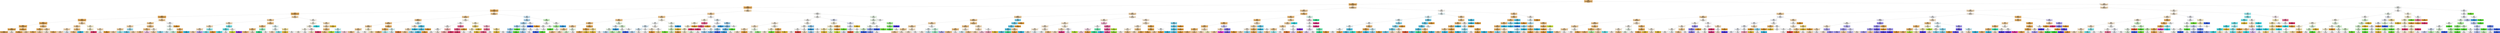 digraph Tree {
node [shape=box, style="filled", color="black"] ;
0 [label=<node &#35;0<br/>cayenne &le; 0.5<br/>samples = 45922<br/>value = [99, 32053, 958, 119, 634, 151, 200, 351, 751, 185<br/>120, 165, 1015, 233, 181, 473, 2592, 273, 256, 644<br/>232, 1908, 214, 106, 46, 201, 84, 274, 92, 334<br/>230, 298, 77, 373]<br/>class = american>, fillcolor="#edbc78"] ;
1 [label=<node &#35;1<br/>olive_oil &le; 0.5<br/>samples = 39264<br/>value = [63, 29181, 679, 53, 564, 116, 98, 252, 379, 180<br/>114, 162, 980, 230, 174, 251, 2436, 249, 238, 302<br/>211, 496, 176, 79, 30, 201, 66, 208, 16, 261, 123<br/>293, 44, 359]<br/>class = american>, fillcolor="#ecb86f"] ;
0 -> 1 [labeldistance=2.5, labelangle=45, headlabel="True"] ;
2 [label=<node &#35;2<br/>soy_sauce &le; 0.5<br/>samples = 32796<br/>value = [31, 25638, 630, 38, 495, 89, 69, 247, 377, 169, 96<br/>143, 710, 225, 44, 212, 984, 236, 175, 301, 47<br/>410, 76, 21, 18, 193, 53, 190, 11, 119, 113, 276<br/>41, 319]<br/>class = american>, fillcolor="#ebb366"] ;
1 -> 2 ;
3 [label=<node &#35;3<br/>rice &le; 0.5<br/>samples = 30863<br/>value = [31, 24746, 302, 38, 466, 84, 68, 80, 205, 168, 96<br/>143, 706, 224, 44, 211, 982, 100, 175, 175, 47<br/>403, 74, 21, 18, 193, 52, 190, 11, 118, 78, 275<br/>30, 309]<br/>class = american>, fillcolor="#eab162"] ;
2 -> 3 ;
4 [label=<node &#35;4<br/>cumin &le; 0.5<br/>samples = 29420<br/>value = [26, 23946, 183, 32, 452, 76, 63, 55, 122, 159, 92<br/>142, 698, 223, 41, 175, 926, 45, 173, 107, 43, 361<br/>65, 21, 16, 190, 49, 184, 11, 115, 42, 272, 15<br/>300]<br/>class = american>, fillcolor="#eab05f"] ;
3 -> 4 ;
5 [label=<node &#35;5<br/>milk_fat &le; 0.5<br/>samples = 28843<br/>value = [19, 23649, 155, 31, 441, 68, 51, 55, 120, 158, 91<br/>137, 690, 220, 41, 89, 922, 43, 170, 105, 41, 329<br/>52, 17, 14, 185, 44, 179, 10, 113, 24, 270, 14<br/>296]<br/>class = american>, fillcolor="#eaaf5e"] ;
4 -> 5 ;
6 [label=<node &#35;6<br/>fish &le; 0.5<br/>samples = 28238<br/>value = [17, 23314, 148, 28, 439, 67, 46, 54, 120, 154, 80<br/>118, 620, 215, 39, 84, 860, 42, 166, 105, 38, 319<br/>49, 17, 14, 180, 41, 157, 8, 103, 24, 263, 13<br/>296]<br/>class = american>, fillcolor="#eaaf5d"] ;
5 -> 6 ;
7 [label=<node &#35;7<br/>macaroni &le; 0.5<br/>samples = 27891<br/>value = [16, 23144, 122, 28, 436, 64, 44, 50, 98, 153, 78<br/>117, 603, 214, 38, 83, 846, 35, 163, 82, 35, 314<br/>48, 16, 14, 176, 41, 156, 8, 103, 12, 262, 2<br/>290]<br/>class = american>, fillcolor="#eaae5c"] ;
6 -> 7 ;
8 [label=<node &#35;8<br/>vanilla &le; 0.5<br/>samples = 26904<br/>value = [15, 22412, 120, 28, 421, 64, 44, 50, 98, 148, 78<br/>117, 602, 212, 37, 83, 639, 35, 161, 82, 35, 307<br/>46, 14, 14, 175, 41, 154, 8, 102, 11, 262, 2<br/>287]<br/>class = american>, fillcolor="#e9ae5b"] ;
7 -> 8 ;
9 [label=<node &#35;9<br/>sesame_oil &le; 0.5<br/>samples = 20134<br/>value = [14, 16371, 113, 23, 312, 53, 33, 48, 97, 125, 61<br/>90, 479, 178, 31, 74, 508, 33, 134, 81, 32, 264<br/>44, 14, 12, 144, 33, 137, 8, 84, 11, 230, 2, 261]<br/>class = american>, fillcolor="#eab05f"] ;
8 -> 9 ;
10 [label=<node &#35;10<br/>samples = 20045<br/>value = [14, 16342, 90, 23, 311, 53, 33, 41, 84, 125, 61<br/>90, 479, 177, 31, 74, 508, 31, 134, 71, 32, 264<br/>44, 14, 12, 144, 33, 136, 8, 84, 10, 230, 2, 260]<br/>class = american>, fillcolor="#eab05f"] ;
9 -> 10 ;
11 [label=<node &#35;11<br/>samples = 89<br/>value = [0, 29, 23, 0, 1, 0, 0, 7, 13, 0, 0, 0, 0, 1<br/>0, 0, 0, 2, 0, 10, 0, 0, 0, 0, 0, 0, 0, 1<br/>0, 0, 1, 0, 0, 1]<br/>class = american>, fillcolor="#fdf6ed"] ;
9 -> 11 ;
12 [label=<node &#35;12<br/>cheese &le; 0.5<br/>samples = 6770<br/>value = [1, 6041, 7, 5, 109, 11, 11, 2, 1, 23, 17, 27<br/>123, 34, 6, 9, 131, 2, 27, 1, 3, 43, 2, 0, 2<br/>31, 8, 17, 0, 18, 0, 32, 0, 26]<br/>class = american>, fillcolor="#e8a84f"] ;
8 -> 12 ;
13 [label=<node &#35;13<br/>samples = 6665<br/>value = [1, 5976, 7, 5, 108, 11, 11, 2, 1, 23, 13, 27<br/>120, 34, 6, 9, 102, 2, 25, 1, 3, 43, 2, 0, 2<br/>31, 8, 17, 0, 18, 0, 32, 0, 25]<br/>class = american>, fillcolor="#e8a74e"] ;
12 -> 13 ;
14 [label=<node &#35;14<br/>samples = 105<br/>value = [0, 65, 0, 0, 1, 0, 0, 0, 0, 0, 4, 0, 3, 0<br/>0, 0, 29, 0, 2, 0, 0, 0, 0, 0, 0, 0, 0, 0<br/>0, 0, 0, 0, 0, 1]<br/>class = american>, fillcolor="#f3d1a1"] ;
12 -> 14 ;
15 [label=<node &#35;15<br/>parmesan_cheese &le; 0.5<br/>samples = 987<br/>value = [1, 732, 2, 0, 15, 0, 0, 0, 0, 5, 0, 0, 1, 2<br/>1, 0, 207, 0, 2, 0, 0, 7, 2, 2, 0, 1, 0, 2<br/>0, 1, 1, 0, 0, 3]<br/>class = american>, fillcolor="#eebd7a"] ;
7 -> 15 ;
16 [label=<node &#35;16<br/>parsley &le; 0.5<br/>samples = 641<br/>value = [0, 513, 2, 0, 9, 0, 0, 0, 0, 5, 0, 0, 1, 2<br/>1, 0, 87, 0, 2, 0, 0, 7, 2, 2, 0, 1, 0, 2<br/>0, 1, 1, 0, 0, 3]<br/>class = american>, fillcolor="#ebb467"] ;
15 -> 16 ;
17 [label=<node &#35;17<br/>samples = 539<br/>value = [0, 448, 2, 0, 7, 0, 0, 0, 0, 5, 0, 0, 1, 2<br/>1, 0, 57, 0, 1, 0, 0, 7, 1, 1, 0, 1, 0, 1<br/>0, 1, 1, 0, 0, 2]<br/>class = american>, fillcolor="#eab05e"] ;
16 -> 17 ;
18 [label=<node &#35;18<br/>samples = 102<br/>value = [0, 65, 0, 0, 2, 0, 0, 0, 0, 0, 0, 0, 0, 0<br/>0, 0, 30, 0, 1, 0, 0, 0, 1, 1, 0, 0, 0, 1<br/>0, 0, 0, 0, 0, 1]<br/>class = american>, fillcolor="#f2cf9f"] ;
16 -> 18 ;
19 [label=<node &#35;19<br/>pepper &le; 0.5<br/>samples = 346<br/>value = [1, 219, 0, 0, 6, 0, 0, 0, 0, 0, 0, 0, 0, 0<br/>0, 0, 120, 0, 0, 0, 0, 0, 0, 0, 0, 0, 0, 0<br/>0, 0, 0, 0, 0, 0]<br/>class = american>, fillcolor="#f4d4a8"] ;
15 -> 19 ;
20 [label=<node &#35;20<br/>samples = 233<br/>value = [1, 127, 0, 0, 5, 0, 0, 0, 0, 0, 0, 0, 0, 0<br/>0, 0, 100, 0, 0, 0, 0, 0, 0, 0, 0, 0, 0, 0<br/>0, 0, 0, 0, 0, 0]<br/>class = american>, fillcolor="#faebd7"] ;
19 -> 20 ;
21 [label=<node &#35;21<br/>samples = 113<br/>value = [0, 92, 0, 0, 1, 0, 0, 0, 0, 0, 0, 0, 0, 0<br/>0, 0, 20, 0, 0, 0, 0, 0, 0, 0, 0, 0, 0, 0<br/>0, 0, 0, 0, 0, 0]<br/>class = american>, fillcolor="#ebb366"] ;
19 -> 21 ;
22 [label=<node &#35;22<br/>lime_juice &le; 0.5<br/>samples = 347<br/>value = [1, 170, 26, 0, 3, 3, 2, 4, 22, 1, 2, 1, 17<br/>1, 1, 1, 14, 7, 3, 23, 3, 5, 1, 1, 0, 4, 0<br/>1, 0, 0, 12, 1, 11, 6]<br/>class = american>, fillcolor="#f3d3a6"] ;
6 -> 22 ;
23 [label=<node &#35;23<br/>butter &le; 0.5<br/>samples = 309<br/>value = [1, 166, 11, 0, 3, 2, 1, 4, 22, 1, 2, 1, 17<br/>1, 1, 1, 14, 7, 3, 23, 3, 4, 1, 1, 0, 3, 0<br/>1, 0, 0, 4, 1, 4, 6]<br/>class = american>, fillcolor="#f2ce9c"] ;
22 -> 23 ;
24 [label=<node &#35;24<br/>seaweed &le; 0.5<br/>samples = 180<br/>value = [1, 79, 10, 0, 1, 2, 1, 4, 20, 1, 0, 0, 3, 0<br/>1, 1, 5, 6, 2, 21, 3, 4, 1, 1, 0, 1, 0, 1<br/>0, 0, 4, 0, 4, 3]<br/>class = american>, fillcolor="#f6dbb7"] ;
23 -> 24 ;
25 [label=<node &#35;25<br/>samples = 169<br/>value = [1, 79, 9, 0, 1, 2, 1, 4, 16, 1, 0, 0, 3, 0<br/>1, 1, 5, 1, 2, 20, 3, 4, 1, 1, 0, 1, 0, 1<br/>0, 0, 4, 0, 4, 3]<br/>class = american>, fillcolor="#f5d8b1"] ;
24 -> 25 ;
26 [label=<node &#35;26<br/>samples = 11<br/>value = [0, 0, 1, 0, 0, 0, 0, 0, 4, 0, 0, 0, 0, 0<br/>0, 0, 0, 5, 0, 1, 0, 0, 0, 0, 0, 0, 0, 0<br/>0, 0, 0, 0, 0, 0]<br/>class = japanese>, fillcolor="#e3f1fb"] ;
24 -> 26 ;
27 [label=<node &#35;27<br/>coriander &le; 0.5<br/>samples = 129<br/>value = [0, 87, 1, 0, 2, 0, 0, 0, 2, 0, 2, 1, 14, 1<br/>0, 0, 9, 1, 1, 2, 0, 0, 0, 0, 0, 2, 0, 0<br/>0, 0, 0, 1, 0, 3]<br/>class = american>, fillcolor="#eec181"] ;
23 -> 27 ;
28 [label=<node &#35;28<br/>samples = 127<br/>value = [0, 87, 1, 0, 2, 0, 0, 0, 2, 0, 2, 1, 14, 1<br/>0, 0, 7, 1, 1, 2, 0, 0, 0, 0, 0, 2, 0, 0<br/>0, 0, 0, 1, 0, 3]<br/>class = american>, fillcolor="#eec07f"] ;
27 -> 28 ;
29 [label=<node &#35;29<br/>samples = 2<br/>value = [0, 0, 0, 0, 0, 0, 0, 0, 0, 0, 0, 0, 0, 0<br/>0, 0, 2, 0, 0, 0, 0, 0, 0, 0, 0, 0, 0, 0<br/>0, 0, 0, 0, 0, 0]<br/>class = italian>, fillcolor="#39bde5"] ;
27 -> 29 ;
30 [label=<node &#35;30<br/>onion &le; 0.5<br/>samples = 38<br/>value = [0, 4, 15, 0, 0, 1, 1, 0, 0, 0, 0, 0, 0, 0<br/>0, 0, 0, 0, 0, 0, 0, 1, 0, 0, 0, 1, 0, 0<br/>0, 0, 8, 0, 7, 0]<br/>class = asian>, fillcolor="#f9f0d1"] ;
22 -> 30 ;
31 [label=<node &#35;31<br/>cabbage &le; 0.5<br/>samples = 34<br/>value = [0, 2, 15, 0, 0, 0, 0, 0, 0, 0, 0, 0, 0, 0<br/>0, 0, 0, 0, 0, 0, 0, 1, 0, 0, 0, 1, 0, 0<br/>0, 0, 8, 0, 7, 0]<br/>class = asian>, fillcolor="#f8edca"] ;
30 -> 31 ;
32 [label=<node &#35;32<br/>samples = 32<br/>value = [0, 2, 15, 0, 0, 0, 0, 0, 0, 0, 0, 0, 0, 0<br/>0, 0, 0, 0, 0, 0, 0, 1, 0, 0, 0, 1, 0, 0<br/>0, 0, 6, 0, 7, 0]<br/>class = asian>, fillcolor="#f7eac0"] ;
31 -> 32 ;
33 [label=<node &#35;33<br/>samples = 2<br/>value = [0, 0, 0, 0, 0, 0, 0, 0, 0, 0, 0, 0, 0, 0<br/>0, 0, 0, 0, 0, 0, 0, 0, 0, 0, 0, 0, 0, 0<br/>0, 0, 2, 0, 0, 0]<br/>class = thai>, fillcolor="#e5396d"] ;
31 -> 33 ;
34 [label=<node &#35;34<br/>lemon &le; 0.5<br/>samples = 4<br/>value = [0, 2, 0, 0, 0, 1, 1, 0, 0, 0, 0, 0, 0, 0<br/>0, 0, 0, 0, 0, 0, 0, 0, 0, 0, 0, 0, 0, 0<br/>0, 0, 0, 0, 0, 0]<br/>class = american>, fillcolor="#f6debd"] ;
30 -> 34 ;
35 [label=<node &#35;35<br/>samples = 2<br/>value = [0, 0, 0, 0, 0, 1, 1, 0, 0, 0, 0, 0, 0, 0<br/>0, 0, 0, 0, 0, 0, 0, 0, 0, 0, 0, 0, 0, 0<br/>0, 0, 0, 0, 0, 0]<br/>class = caribbean>, fillcolor="#ffffff"] ;
34 -> 35 ;
36 [label=<node &#35;36<br/>samples = 2<br/>value = [0, 2, 0, 0, 0, 0, 0, 0, 0, 0, 0, 0, 0, 0<br/>0, 0, 0, 0, 0, 0, 0, 0, 0, 0, 0, 0, 0, 0<br/>0, 0, 0, 0, 0, 0]<br/>class = american>, fillcolor="#e59d39"] ;
34 -> 36 ;
37 [label=<node &#35;37<br/>almond &le; 0.5<br/>samples = 605<br/>value = [2, 335, 7, 3, 2, 1, 5, 1, 0, 4, 11, 19, 70<br/>5, 2, 5, 62, 1, 4, 0, 3, 10, 3, 0, 0, 5, 3<br/>22, 2, 10, 0, 7, 1, 0]<br/>class = american>, fillcolor="#f2ce9d"] ;
5 -> 37 ;
38 [label=<node &#35;38<br/>butter &le; 0.5<br/>samples = 559<br/>value = [2, 323, 7, 3, 2, 1, 4, 1, 0, 4, 10, 18, 58<br/>4, 2, 5, 52, 1, 4, 0, 1, 8, 2, 0, 0, 3, 3<br/>22, 2, 9, 0, 7, 1, 0]<br/>class = american>, fillcolor="#f1cb96"] ;
37 -> 38 ;
39 [label=<node &#35;39<br/>gelatin &le; 0.5<br/>samples = 185<br/>value = [1, 92, 2, 0, 1, 1, 4, 0, 0, 1, 1, 3, 22, 0<br/>0, 3, 30, 1, 0, 0, 1, 4, 0, 0, 0, 1, 3, 3<br/>1, 5, 0, 5, 0, 0]<br/>class = american>, fillcolor="#f5d8b0"] ;
38 -> 39 ;
40 [label=<node &#35;40<br/>strawberry &le; 0.5<br/>samples = 170<br/>value = [0, 89, 2, 0, 1, 1, 4, 0, 0, 1, 1, 3, 20, 0<br/>0, 3, 22, 1, 0, 0, 0, 4, 0, 0, 0, 1, 3, 3<br/>1, 5, 0, 5, 0, 0]<br/>class = american>, fillcolor="#f3d3a5"] ;
39 -> 40 ;
41 [label=<node &#35;41<br/>samples = 167<br/>value = [0, 89, 2, 0, 1, 1, 4, 0, 0, 1, 1, 3, 20, 0<br/>0, 1, 22, 1, 0, 0, 0, 4, 0, 0, 0, 1, 3, 3<br/>1, 5, 0, 4, 0, 0]<br/>class = american>, fillcolor="#f3d2a4"] ;
40 -> 41 ;
42 [label=<node &#35;42<br/>samples = 3<br/>value = [0, 0, 0, 0, 0, 0, 0, 0, 0, 0, 0, 0, 0, 0<br/>0, 2, 0, 0, 0, 0, 0, 0, 0, 0, 0, 0, 0, 0<br/>0, 0, 0, 1, 0, 0]<br/>class = indian>, fillcolor="#9ceef2"] ;
40 -> 42 ;
43 [label=<node &#35;43<br/>lemon_juice &le; 0.5<br/>samples = 15<br/>value = [1, 3, 0, 0, 0, 0, 0, 0, 0, 0, 0, 0, 2, 0<br/>0, 0, 8, 0, 0, 0, 1, 0, 0, 0, 0, 0, 0, 0<br/>0, 0, 0, 0, 0, 0]<br/>class = italian>, fillcolor="#ace4f4"] ;
39 -> 43 ;
44 [label=<node &#35;44<br/>samples = 9<br/>value = [1, 0, 0, 0, 0, 0, 0, 0, 0, 0, 0, 0, 1, 0<br/>0, 0, 7, 0, 0, 0, 0, 0, 0, 0, 0, 0, 0, 0<br/>0, 0, 0, 0, 0, 0]<br/>class = italian>, fillcolor="#6aceec"] ;
43 -> 44 ;
45 [label=<node &#35;45<br/>samples = 6<br/>value = [0, 3, 0, 0, 0, 0, 0, 0, 0, 0, 0, 0, 1, 0<br/>0, 0, 1, 0, 0, 0, 1, 0, 0, 0, 0, 0, 0, 0<br/>0, 0, 0, 0, 0, 0]<br/>class = american>, fillcolor="#f5d8b0"] ;
43 -> 45 ;
46 [label=<node &#35;46<br/>parmesan_cheese &le; 0.5<br/>samples = 374<br/>value = [1, 231, 5, 3, 1, 0, 0, 1, 0, 3, 9, 15, 36, 4<br/>2, 2, 22, 0, 4, 0, 0, 4, 2, 0, 0, 2, 0, 19<br/>1, 4, 0, 2, 1, 0]<br/>class = american>, fillcolor="#f0c68d"] ;
38 -> 46 ;
47 [label=<node &#35;47<br/>corn_grit &le; 0.5<br/>samples = 346<br/>value = [1, 218, 4, 3, 1, 0, 0, 0, 0, 3, 8, 15, 36, 4<br/>2, 2, 11, 0, 4, 0, 0, 4, 2, 0, 0, 2, 0, 18<br/>1, 4, 0, 2, 1, 0]<br/>class = american>, fillcolor="#f0c58b"] ;
46 -> 47 ;
48 [label=<node &#35;48<br/>samples = 336<br/>value = [1, 215, 3, 3, 1, 0, 0, 0, 0, 3, 8, 15, 35, 4<br/>2, 2, 11, 0, 4, 0, 0, 4, 2, 0, 0, 2, 0, 13<br/>1, 4, 0, 2, 1, 0]<br/>class = american>, fillcolor="#efc489"] ;
47 -> 48 ;
49 [label=<node &#35;49<br/>samples = 10<br/>value = [0, 3, 1, 0, 0, 0, 0, 0, 0, 0, 0, 0, 1, 0<br/>0, 0, 0, 0, 0, 0, 0, 0, 0, 0, 0, 0, 0, 5<br/>0, 0, 0, 0, 0, 0]<br/>class = southern_soulfood>, fillcolor="#f8c6ef"] ;
47 -> 49 ;
50 [label=<node &#35;50<br/>nutmeg &le; 0.5<br/>samples = 28<br/>value = [0, 13, 1, 0, 0, 0, 0, 1, 0, 0, 1, 0, 0, 0<br/>0, 0, 11, 0, 0, 0, 0, 0, 0, 0, 0, 0, 0, 1<br/>0, 0, 0, 0, 0, 0]<br/>class = american>, fillcolor="#fcf3e8"] ;
46 -> 50 ;
51 [label=<node &#35;51<br/>samples = 20<br/>value = [0, 12, 0, 0, 0, 0, 0, 0, 0, 0, 1, 0, 0, 0<br/>0, 0, 6, 0, 0, 0, 0, 0, 0, 0, 0, 0, 0, 1<br/>0, 0, 0, 0, 0, 0]<br/>class = american>, fillcolor="#f4d5aa"] ;
50 -> 51 ;
52 [label=<node &#35;52<br/>samples = 8<br/>value = [0, 1, 1, 0, 0, 0, 0, 1, 0, 0, 0, 0, 0, 0<br/>0, 0, 5, 0, 0, 0, 0, 0, 0, 0, 0, 0, 0, 0<br/>0, 0, 0, 0, 0, 0]<br/>class = italian>, fillcolor="#8ed9f0"] ;
50 -> 52 ;
53 [label=<node &#35;53<br/>cream_cheese &le; 0.5<br/>samples = 46<br/>value = [0, 12, 0, 0, 0, 0, 1, 0, 0, 0, 1, 1, 12, 1<br/>0, 0, 10, 0, 0, 0, 2, 2, 1, 0, 0, 2, 0, 0<br/>0, 1, 0, 0, 0, 0]<br/>class = american>, fillcolor="#ffffff"] ;
37 -> 53 ;
54 [label=<node &#35;54<br/>vegetable_oil &le; 0.5<br/>samples = 43<br/>value = [0, 9, 0, 0, 0, 0, 1, 0, 0, 0, 1, 1, 12, 1<br/>0, 0, 10, 0, 0, 0, 2, 2, 1, 0, 0, 2, 0, 0<br/>0, 1, 0, 0, 0, 0]<br/>class = french>, fillcolor="#f3fdf9"] ;
53 -> 54 ;
55 [label=<node &#35;55<br/>butter &le; 0.5<br/>samples = 39<br/>value = [0, 6, 0, 0, 0, 0, 1, 0, 0, 0, 1, 1, 12, 1<br/>0, 0, 9, 0, 0, 0, 2, 2, 1, 0, 0, 2, 0, 0<br/>0, 1, 0, 0, 0, 0]<br/>class = french>, fillcolor="#ebfcf4"] ;
54 -> 55 ;
56 [label=<node &#35;56<br/>samples = 18<br/>value = [0, 2, 0, 0, 0, 0, 1, 0, 0, 0, 0, 1, 3, 0<br/>0, 0, 6, 0, 0, 0, 1, 2, 0, 0, 0, 1, 0, 0<br/>0, 1, 0, 0, 0, 0]<br/>class = italian>, fillcolor="#d7f2fa"] ;
55 -> 56 ;
57 [label=<node &#35;57<br/>samples = 21<br/>value = [0, 4, 0, 0, 0, 0, 0, 0, 0, 0, 1, 0, 9, 1<br/>0, 0, 3, 0, 0, 0, 1, 0, 1, 0, 0, 1, 0, 0<br/>0, 0, 0, 0, 0, 0]<br/>class = french>, fillcolor="#c5f7e0"] ;
55 -> 57 ;
58 [label=<node &#35;58<br/>walnut &le; 0.5<br/>samples = 4<br/>value = [0, 3, 0, 0, 0, 0, 0, 0, 0, 0, 0, 0, 0, 0<br/>0, 0, 1, 0, 0, 0, 0, 0, 0, 0, 0, 0, 0, 0<br/>0, 0, 0, 0, 0, 0]<br/>class = american>, fillcolor="#eebe7b"] ;
54 -> 58 ;
59 [label=<node &#35;59<br/>samples = 3<br/>value = [0, 3, 0, 0, 0, 0, 0, 0, 0, 0, 0, 0, 0, 0<br/>0, 0, 0, 0, 0, 0, 0, 0, 0, 0, 0, 0, 0, 0<br/>0, 0, 0, 0, 0, 0]<br/>class = american>, fillcolor="#e59d39"] ;
58 -> 59 ;
60 [label=<node &#35;60<br/>samples = 1<br/>value = [0, 0, 0, 0, 0, 0, 0, 0, 0, 0, 0, 0, 0, 0<br/>0, 0, 1, 0, 0, 0, 0, 0, 0, 0, 0, 0, 0, 0<br/>0, 0, 0, 0, 0, 0]<br/>class = italian>, fillcolor="#39bde5"] ;
58 -> 60 ;
61 [label=<node &#35;61<br/>samples = 3<br/>value = [0, 3, 0, 0, 0, 0, 0, 0, 0, 0, 0, 0, 0, 0<br/>0, 0, 0, 0, 0, 0, 0, 0, 0, 0, 0, 0, 0, 0<br/>0, 0, 0, 0, 0, 0]<br/>class = american>, fillcolor="#e59d39"] ;
53 -> 61 ;
62 [label=<node &#35;62<br/>coconut &le; 0.5<br/>samples = 577<br/>value = [7, 297, 28, 1, 11, 8, 12, 0, 2, 1, 1, 5, 8<br/>3, 0, 86, 4, 2, 3, 2, 2, 32, 13, 4, 2, 5, 5<br/>5, 1, 2, 18, 2, 1, 4]<br/>class = american>, fillcolor="#f4d5aa"] ;
4 -> 62 ;
63 [label=<node &#35;63<br/>fenugreek &le; 0.5<br/>samples = 502<br/>value = [7, 274, 9, 1, 10, 6, 12, 0, 2, 1, 1, 4, 8, 3<br/>0, 75, 4, 2, 3, 2, 2, 32, 13, 4, 2, 5, 5, 5<br/>1, 2, 1, 2, 0, 4]<br/>class = american>, fillcolor="#f3d1a3"] ;
62 -> 63 ;
64 [label=<node &#35;64<br/>turmeric &le; 0.5<br/>samples = 218<br/>value = [3, 90, 2, 1, 1, 4, 12, 0, 0, 1, 1, 1, 3, 2<br/>0, 33, 2, 0, 0, 0, 2, 32, 11, 4, 2, 2, 5, 2<br/>1, 1, 0, 0, 0, 0]<br/>class = american>, fillcolor="#f7e1c2"] ;
63 -> 64 ;
65 [label=<node &#35;65<br/>yogurt &le; 0.5<br/>samples = 199<br/>value = [3, 88, 2, 1, 0, 4, 12, 0, 0, 1, 1, 1, 3, 2<br/>0, 20, 2, 0, 0, 0, 2, 32, 10, 3, 2, 2, 4, 2<br/>1, 1, 0, 0, 0, 0]<br/>class = american>, fillcolor="#f6debd"] ;
64 -> 65 ;
66 [label=<node &#35;66<br/>lime_juice &le; 0.5<br/>samples = 181<br/>value = [3, 84, 2, 1, 0, 4, 12, 0, 0, 1, 1, 1, 3, 2<br/>0, 9, 2, 0, 0, 0, 2, 31, 8, 3, 2, 2, 4, 2<br/>1, 1, 0, 0, 0, 0]<br/>class = american>, fillcolor="#f6dcb9"] ;
65 -> 66 ;
67 [label=<node &#35;67<br/>samples = 164<br/>value = [3, 81, 2, 1, 0, 4, 8, 0, 0, 1, 1, 1, 3, 2<br/>0, 9, 2, 0, 0, 0, 2, 21, 8, 3, 2, 2, 4, 2<br/>1, 1, 0, 0, 0, 0]<br/>class = american>, fillcolor="#f4d6ac"] ;
66 -> 67 ;
68 [label=<node &#35;68<br/>samples = 17<br/>value = [0, 3, 0, 0, 0, 0, 4, 0, 0, 0, 0, 0, 0, 0<br/>0, 0, 0, 0, 0, 0, 0, 10, 0, 0, 0, 0, 0, 0<br/>0, 0, 0, 0, 0, 0]<br/>class = mexican>, fillcolor="#ada4f3"] ;
66 -> 68 ;
69 [label=<node &#35;69<br/>pea &le; 0.5<br/>samples = 18<br/>value = [0, 4, 0, 0, 0, 0, 0, 0, 0, 0, 0, 0, 0, 0<br/>0, 11, 0, 0, 0, 0, 0, 1, 2, 0, 0, 0, 0, 0<br/>0, 0, 0, 0, 0, 0]<br/>class = indian>, fillcolor="#9ceef2"] ;
65 -> 69 ;
70 [label=<node &#35;70<br/>samples = 16<br/>value = [0, 2, 0, 0, 0, 0, 0, 0, 0, 0, 0, 0, 0, 0<br/>0, 11, 0, 0, 0, 0, 0, 1, 2, 0, 0, 0, 0, 0<br/>0, 0, 0, 0, 0, 0]<br/>class = indian>, fillcolor="#80e8ee"] ;
69 -> 70 ;
71 [label=<node &#35;71<br/>samples = 2<br/>value = [0, 2, 0, 0, 0, 0, 0, 0, 0, 0, 0, 0, 0, 0<br/>0, 0, 0, 0, 0, 0, 0, 0, 0, 0, 0, 0, 0, 0<br/>0, 0, 0, 0, 0, 0]<br/>class = american>, fillcolor="#e59d39"] ;
69 -> 71 ;
72 [label=<node &#35;72<br/>parsley &le; 0.5<br/>samples = 19<br/>value = [0, 2, 0, 0, 1, 0, 0, 0, 0, 0, 0, 0, 0, 0<br/>0, 13, 0, 0, 0, 0, 0, 0, 1, 1, 0, 0, 1, 0<br/>0, 0, 0, 0, 0, 0]<br/>class = indian>, fillcolor="#7fe8ee"] ;
64 -> 72 ;
73 [label=<node &#35;73<br/>orange_juice &le; 0.5<br/>samples = 17<br/>value = [0, 2, 0, 0, 0, 0, 0, 0, 0, 0, 0, 0, 0, 0<br/>0, 13, 0, 0, 0, 0, 0, 0, 1, 0, 0, 0, 1, 0<br/>0, 0, 0, 0, 0, 0]<br/>class = indian>, fillcolor="#6ee5ec"] ;
72 -> 73 ;
74 [label=<node &#35;74<br/>samples = 15<br/>value = [0, 1, 0, 0, 0, 0, 0, 0, 0, 0, 0, 0, 0, 0<br/>0, 13, 0, 0, 0, 0, 0, 0, 1, 0, 0, 0, 0, 0<br/>0, 0, 0, 0, 0, 0]<br/>class = indian>, fillcolor="#55e1e9"] ;
73 -> 74 ;
75 [label=<node &#35;75<br/>samples = 2<br/>value = [0, 1, 0, 0, 0, 0, 0, 0, 0, 0, 0, 0, 0, 0<br/>0, 0, 0, 0, 0, 0, 0, 0, 0, 0, 0, 0, 1, 0<br/>0, 0, 0, 0, 0, 0]<br/>class = american>, fillcolor="#ffffff"] ;
73 -> 75 ;
76 [label=<node &#35;76<br/>lemon &le; 0.5<br/>samples = 2<br/>value = [0, 0, 0, 0, 1, 0, 0, 0, 0, 0, 0, 0, 0, 0<br/>0, 0, 0, 0, 0, 0, 0, 0, 0, 1, 0, 0, 0, 0<br/>0, 0, 0, 0, 0, 0]<br/>class = canadian>, fillcolor="#ffffff"] ;
72 -> 76 ;
77 [label=<node &#35;77<br/>samples = 1<br/>value = [0, 0, 0, 0, 1, 0, 0, 0, 0, 0, 0, 0, 0, 0<br/>0, 0, 0, 0, 0, 0, 0, 0, 0, 0, 0, 0, 0, 0<br/>0, 0, 0, 0, 0, 0]<br/>class = canadian>, fillcolor="#d1e539"] ;
76 -> 77 ;
78 [label=<node &#35;78<br/>samples = 1<br/>value = [0, 0, 0, 0, 0, 0, 0, 0, 0, 0, 0, 0, 0, 0<br/>0, 0, 0, 0, 0, 0, 0, 0, 0, 1, 0, 0, 0, 0<br/>0, 0, 0, 0, 0, 0]<br/>class = moroccan>, fillcolor="#8939e5"] ;
76 -> 78 ;
79 [label=<node &#35;79<br/>cilantro &le; 0.5<br/>samples = 284<br/>value = [4, 184, 7, 0, 9, 2, 0, 0, 2, 0, 0, 3, 5, 1<br/>0, 42, 2, 2, 3, 2, 0, 0, 2, 0, 0, 3, 0, 3<br/>0, 1, 1, 2, 0, 4]<br/>class = american>, fillcolor="#f0c58b"] ;
63 -> 79 ;
80 [label=<node &#35;80<br/>scallop &le; 0.5<br/>samples = 259<br/>value = [4, 176, 4, 0, 8, 2, 0, 0, 2, 0, 0, 3, 5, 1<br/>0, 32, 2, 2, 1, 2, 0, 0, 2, 0, 0, 3, 0, 3<br/>0, 1, 0, 2, 0, 4]<br/>class = american>, fillcolor="#efc181"] ;
79 -> 80 ;
81 [label=<node &#35;81<br/>ginger &le; 0.5<br/>samples = 254<br/>value = [4, 176, 3, 0, 8, 2, 0, 0, 2, 0, 0, 3, 2, 1<br/>0, 31, 2, 2, 1, 2, 0, 0, 2, 0, 0, 3, 0, 3<br/>0, 1, 0, 2, 0, 4]<br/>class = american>, fillcolor="#eebf7e"] ;
80 -> 81 ;
82 [label=<node &#35;82<br/>samples = 220<br/>value = [4, 159, 2, 0, 8, 2, 0, 0, 1, 0, 0, 3, 1, 1<br/>0, 19, 2, 1, 1, 1, 0, 0, 2, 0, 0, 3, 0, 3<br/>0, 1, 0, 2, 0, 4]<br/>class = american>, fillcolor="#edbb75"] ;
81 -> 82 ;
83 [label=<node &#35;83<br/>samples = 34<br/>value = [0, 17, 1, 0, 0, 0, 0, 0, 1, 0, 0, 0, 1, 0<br/>0, 12, 0, 1, 0, 1, 0, 0, 0, 0, 0, 0, 0, 0<br/>0, 0, 0, 0, 0, 0]<br/>class = american>, fillcolor="#f9e9d2"] ;
81 -> 83 ;
84 [label=<node &#35;84<br/>scallion &le; 0.5<br/>samples = 5<br/>value = [0, 0, 1, 0, 0, 0, 0, 0, 0, 0, 0, 0, 3, 0<br/>0, 1, 0, 0, 0, 0, 0, 0, 0, 0, 0, 0, 0, 0<br/>0, 0, 0, 0, 0, 0]<br/>class = french>, fillcolor="#9cf2ca"] ;
80 -> 84 ;
85 [label=<node &#35;85<br/>samples = 3<br/>value = [0, 0, 0, 0, 0, 0, 0, 0, 0, 0, 0, 0, 3, 0<br/>0, 0, 0, 0, 0, 0, 0, 0, 0, 0, 0, 0, 0, 0<br/>0, 0, 0, 0, 0, 0]<br/>class = french>, fillcolor="#39e595"] ;
84 -> 85 ;
86 [label=<node &#35;86<br/>samples = 2<br/>value = [0, 0, 1, 0, 0, 0, 0, 0, 0, 0, 0, 0, 0, 0<br/>0, 1, 0, 0, 0, 0, 0, 0, 0, 0, 0, 0, 0, 0<br/>0, 0, 0, 0, 0, 0]<br/>class = asian>, fillcolor="#ffffff"] ;
84 -> 86 ;
87 [label=<node &#35;87<br/>ginger &le; 0.5<br/>samples = 25<br/>value = [0, 8, 3, 0, 1, 0, 0, 0, 0, 0, 0, 0, 0, 0<br/>0, 10, 0, 0, 2, 0, 0, 0, 0, 0, 0, 0, 0, 0<br/>0, 0, 1, 0, 0, 0]<br/>class = indian>, fillcolor="#e8fbfc"] ;
79 -> 87 ;
88 [label=<node &#35;88<br/>bell_pepper &le; 0.5<br/>samples = 20<br/>value = [0, 8, 0, 0, 1, 0, 0, 0, 0, 0, 0, 0, 0, 0<br/>0, 9, 0, 0, 1, 0, 0, 0, 0, 0, 0, 0, 0, 0<br/>0, 0, 1, 0, 0, 0]<br/>class = indian>, fillcolor="#effcfd"] ;
87 -> 88 ;
89 [label=<node &#35;89<br/>samples = 14<br/>value = [0, 8, 0, 0, 0, 0, 0, 0, 0, 0, 0, 0, 0, 0<br/>0, 5, 0, 0, 0, 0, 0, 0, 0, 0, 0, 0, 0, 0<br/>0, 0, 1, 0, 0, 0]<br/>class = american>, fillcolor="#f6debd"] ;
88 -> 89 ;
90 [label=<node &#35;90<br/>samples = 6<br/>value = [0, 0, 0, 0, 1, 0, 0, 0, 0, 0, 0, 0, 0, 0<br/>0, 4, 0, 0, 1, 0, 0, 0, 0, 0, 0, 0, 0, 0<br/>0, 0, 0, 0, 0, 0]<br/>class = indian>, fillcolor="#88eaef"] ;
88 -> 90 ;
91 [label=<node &#35;91<br/>onion &le; 0.5<br/>samples = 5<br/>value = [0, 0, 3, 0, 0, 0, 0, 0, 0, 0, 0, 0, 0, 0<br/>0, 1, 0, 0, 1, 0, 0, 0, 0, 0, 0, 0, 0, 0<br/>0, 0, 0, 0, 0, 0]<br/>class = asian>, fillcolor="#f2de9c"] ;
87 -> 91 ;
92 [label=<node &#35;92<br/>samples = 3<br/>value = [0, 0, 3, 0, 0, 0, 0, 0, 0, 0, 0, 0, 0, 0<br/>0, 0, 0, 0, 0, 0, 0, 0, 0, 0, 0, 0, 0, 0<br/>0, 0, 0, 0, 0, 0]<br/>class = asian>, fillcolor="#e5bd39"] ;
91 -> 92 ;
93 [label=<node &#35;93<br/>samples = 2<br/>value = [0, 0, 0, 0, 0, 0, 0, 0, 0, 0, 0, 0, 0, 0<br/>0, 1, 0, 0, 1, 0, 0, 0, 0, 0, 0, 0, 0, 0<br/>0, 0, 0, 0, 0, 0]<br/>class = indian>, fillcolor="#ffffff"] ;
91 -> 93 ;
94 [label=<node &#35;94<br/>onion &le; 0.5<br/>samples = 75<br/>value = [0, 23, 19, 0, 1, 2, 0, 0, 0, 0, 0, 1, 0, 0<br/>0, 11, 0, 0, 0, 0, 0, 0, 0, 0, 0, 0, 0, 0<br/>0, 0, 17, 0, 1, 0]<br/>class = american>, fillcolor="#fdf8f1"] ;
62 -> 94 ;
95 [label=<node &#35;95<br/>mango &le; 0.5<br/>samples = 44<br/>value = [0, 8, 16, 0, 1, 1, 0, 0, 0, 0, 0, 1, 0, 0<br/>0, 5, 0, 0, 0, 0, 0, 0, 0, 0, 0, 0, 0, 0<br/>0, 0, 12, 0, 0, 0]<br/>class = asian>, fillcolor="#fcf7e6"] ;
94 -> 95 ;
96 [label=<node &#35;96<br/>chicken_broth &le; 0.5<br/>samples = 42<br/>value = [0, 8, 16, 0, 1, 1, 0, 0, 0, 0, 0, 1, 0, 0<br/>0, 3, 0, 0, 0, 0, 0, 0, 0, 0, 0, 0, 0, 0<br/>0, 0, 12, 0, 0, 0]<br/>class = asian>, fillcolor="#fcf6e5"] ;
95 -> 96 ;
97 [label=<node &#35;97<br/>carrot &le; 0.5<br/>samples = 28<br/>value = [0, 8, 10, 0, 1, 1, 0, 0, 0, 0, 0, 1, 0, 0<br/>0, 2, 0, 0, 0, 0, 0, 0, 0, 0, 0, 0, 0, 0<br/>0, 0, 5, 0, 0, 0]<br/>class = asian>, fillcolor="#fcf8eb"] ;
96 -> 97 ;
98 [label=<node &#35;98<br/>samples = 26<br/>value = [0, 8, 10, 0, 0, 1, 0, 0, 0, 0, 0, 1, 0, 0<br/>0, 1, 0, 0, 0, 0, 0, 0, 0, 0, 0, 0, 0, 0<br/>0, 0, 5, 0, 0, 0]<br/>class = asian>, fillcolor="#fcf8e9"] ;
97 -> 98 ;
99 [label=<node &#35;99<br/>samples = 2<br/>value = [0, 0, 0, 0, 1, 0, 0, 0, 0, 0, 0, 0, 0, 0<br/>0, 1, 0, 0, 0, 0, 0, 0, 0, 0, 0, 0, 0, 0<br/>0, 0, 0, 0, 0, 0]<br/>class = canadian>, fillcolor="#ffffff"] ;
97 -> 99 ;
100 [label=<node &#35;100<br/>cane_molasses &le; 0.5<br/>samples = 14<br/>value = [0, 0, 6, 0, 0, 0, 0, 0, 0, 0, 0, 0, 0, 0<br/>0, 1, 0, 0, 0, 0, 0, 0, 0, 0, 0, 0, 0, 0<br/>0, 0, 7, 0, 0, 0]<br/>class = thai>, fillcolor="#fce6ed"] ;
96 -> 100 ;
101 [label=<node &#35;101<br/>samples = 11<br/>value = [0, 0, 6, 0, 0, 0, 0, 0, 0, 0, 0, 0, 0, 0<br/>0, 1, 0, 0, 0, 0, 0, 0, 0, 0, 0, 0, 0, 0<br/>0, 0, 4, 0, 0, 0]<br/>class = asian>, fillcolor="#f8ecc6"] ;
100 -> 101 ;
102 [label=<node &#35;102<br/>samples = 3<br/>value = [0, 0, 0, 0, 0, 0, 0, 0, 0, 0, 0, 0, 0, 0<br/>0, 0, 0, 0, 0, 0, 0, 0, 0, 0, 0, 0, 0, 0<br/>0, 0, 3, 0, 0, 0]<br/>class = thai>, fillcolor="#e5396d"] ;
100 -> 102 ;
103 [label=<node &#35;103<br/>samples = 2<br/>value = [0, 0, 0, 0, 0, 0, 0, 0, 0, 0, 0, 0, 0, 0<br/>0, 2, 0, 0, 0, 0, 0, 0, 0, 0, 0, 0, 0, 0<br/>0, 0, 0, 0, 0, 0]<br/>class = indian>, fillcolor="#39dce5"] ;
95 -> 103 ;
104 [label=<node &#35;104<br/>squash &le; 0.5<br/>samples = 31<br/>value = [0, 15, 3, 0, 0, 1, 0, 0, 0, 0, 0, 0, 0, 0<br/>0, 6, 0, 0, 0, 0, 0, 0, 0, 0, 0, 0, 0, 0<br/>0, 0, 5, 0, 1, 0]<br/>class = american>, fillcolor="#f6dcb8"] ;
94 -> 104 ;
105 [label=<node &#35;105<br/>ginger &le; 0.5<br/>samples = 29<br/>value = [0, 15, 1, 0, 0, 1, 0, 0, 0, 0, 0, 0, 0, 0<br/>0, 6, 0, 0, 0, 0, 0, 0, 0, 0, 0, 0, 0, 0<br/>0, 0, 5, 0, 1, 0]<br/>class = american>, fillcolor="#f5d9b2"] ;
104 -> 105 ;
106 [label=<node &#35;106<br/>brown_rice &le; 0.5<br/>samples = 19<br/>value = [0, 13, 0, 0, 0, 1, 0, 0, 0, 0, 0, 0, 0, 0<br/>0, 2, 0, 0, 0, 0, 0, 0, 0, 0, 0, 0, 0, 0<br/>0, 0, 3, 0, 0, 0]<br/>class = american>, fillcolor="#efc283"] ;
105 -> 106 ;
107 [label=<node &#35;107<br/>samples = 18<br/>value = [0, 13, 0, 0, 0, 0, 0, 0, 0, 0, 0, 0, 0, 0<br/>0, 2, 0, 0, 0, 0, 0, 0, 0, 0, 0, 0, 0, 0<br/>0, 0, 3, 0, 0, 0]<br/>class = american>, fillcolor="#eebe7b"] ;
106 -> 107 ;
108 [label=<node &#35;108<br/>samples = 1<br/>value = [0, 0, 0, 0, 0, 1, 0, 0, 0, 0, 0, 0, 0, 0<br/>0, 0, 0, 0, 0, 0, 0, 0, 0, 0, 0, 0, 0, 0<br/>0, 0, 0, 0, 0, 0]<br/>class = caribbean>, fillcolor="#b4e539"] ;
106 -> 108 ;
109 [label=<node &#35;109<br/>fish &le; 0.5<br/>samples = 10<br/>value = [0, 2, 1, 0, 0, 0, 0, 0, 0, 0, 0, 0, 0, 0<br/>0, 4, 0, 0, 0, 0, 0, 0, 0, 0, 0, 0, 0, 0<br/>0, 0, 2, 0, 1, 0]<br/>class = indian>, fillcolor="#cef6f8"] ;
105 -> 109 ;
110 [label=<node &#35;110<br/>samples = 5<br/>value = [0, 1, 0, 0, 0, 0, 0, 0, 0, 0, 0, 0, 0, 0<br/>0, 4, 0, 0, 0, 0, 0, 0, 0, 0, 0, 0, 0, 0<br/>0, 0, 0, 0, 0, 0]<br/>class = indian>, fillcolor="#6ae5ec"] ;
109 -> 110 ;
111 [label=<node &#35;111<br/>samples = 5<br/>value = [0, 1, 1, 0, 0, 0, 0, 0, 0, 0, 0, 0, 0, 0<br/>0, 0, 0, 0, 0, 0, 0, 0, 0, 0, 0, 0, 0, 0<br/>0, 0, 2, 0, 1, 0]<br/>class = thai>, fillcolor="#f8ceda"] ;
109 -> 111 ;
112 [label=<node &#35;112<br/>samples = 2<br/>value = [0, 0, 2, 0, 0, 0, 0, 0, 0, 0, 0, 0, 0, 0<br/>0, 0, 0, 0, 0, 0, 0, 0, 0, 0, 0, 0, 0, 0<br/>0, 0, 0, 0, 0, 0]<br/>class = asian>, fillcolor="#e5bd39"] ;
104 -> 112 ;
113 [label=<node &#35;113<br/>seaweed &le; 0.5<br/>samples = 1443<br/>value = [5, 800, 119, 6, 14, 8, 5, 25, 83, 9, 4, 1, 8<br/>1, 3, 36, 56, 55, 2, 68, 4, 42, 9, 0, 2, 3<br/>3, 6, 0, 3, 36, 3, 15, 9]<br/>class = american>, fillcolor="#f2cd99"] ;
3 -> 113 ;
114 [label=<node &#35;114<br/>fish &le; 0.5<br/>samples = 1392<br/>value = [5, 799, 116, 6, 14, 8, 5, 25, 66, 9, 4, 1, 8<br/>1, 3, 36, 56, 30, 2, 63, 4, 42, 9, 0, 2, 3<br/>3, 6, 0, 3, 36, 3, 15, 9]<br/>class = american>, fillcolor="#f1cb95"] ;
113 -> 114 ;
115 [label=<node &#35;115<br/>parmesan_cheese &le; 0.5<br/>samples = 1317<br/>value = [5, 792, 93, 6, 14, 8, 5, 25, 60, 9, 4, 1, 8<br/>1, 3, 36, 54, 26, 2, 57, 4, 42, 9, 0, 2, 3<br/>3, 6, 0, 3, 19, 3, 5, 9]<br/>class = american>, fillcolor="#f0c78e"] ;
114 -> 115 ;
116 [label=<node &#35;116<br/>butter &le; 0.5<br/>samples = 1253<br/>value = [5, 766, 93, 6, 14, 8, 5, 25, 60, 9, 4, 1, 8<br/>1, 3, 36, 20, 26, 2, 57, 2, 40, 9, 0, 2, 3<br/>3, 6, 0, 3, 19, 3, 5, 9]<br/>class = american>, fillcolor="#f0c68c"] ;
115 -> 116 ;
117 [label=<node &#35;117<br/>sesame_oil &le; 0.5<br/>samples = 839<br/>value = [2, 453, 84, 6, 8, 6, 3, 24, 58, 3, 1, 0, 3<br/>0, 3, 23, 9, 21, 2, 55, 0, 34, 3, 0, 2, 1, 3<br/>4, 0, 3, 18, 0, 5, 2]<br/>class = american>, fillcolor="#f2cf9e"] ;
116 -> 117 ;
118 [label=<node &#35;118<br/>nut &le; 0.5<br/>samples = 782<br/>value = [2, 441, 61, 6, 8, 6, 3, 20, 51, 3, 1, 0, 3<br/>0, 3, 22, 9, 18, 2, 48, 0, 34, 3, 0, 2, 1, 3<br/>4, 0, 3, 18, 0, 5, 2]<br/>class = american>, fillcolor="#f1cb97"] ;
117 -> 118 ;
119 [label=<node &#35;119<br/>samples = 735<br/>value = [2, 429, 60, 6, 8, 6, 3, 17, 36, 3, 1, 0, 3<br/>0, 3, 21, 9, 18, 2, 33, 0, 34, 3, 0, 2, 1, 3<br/>4, 0, 3, 18, 0, 5, 2]<br/>class = american>, fillcolor="#f1c993"] ;
118 -> 119 ;
120 [label=<node &#35;120<br/>samples = 47<br/>value = [0, 12, 1, 0, 0, 0, 0, 3, 15, 0, 0, 0, 0, 0<br/>0, 1, 0, 0, 0, 15, 0, 0, 0, 0, 0, 0, 0, 0<br/>0, 0, 0, 0, 0, 0]<br/>class = east_asian>, fillcolor="#ffffff"] ;
118 -> 120 ;
121 [label=<node &#35;121<br/>ginger &le; 0.5<br/>samples = 57<br/>value = [0, 12, 23, 0, 0, 0, 0, 4, 7, 0, 0, 0, 0, 0<br/>0, 1, 0, 3, 0, 7, 0, 0, 0, 0, 0, 0, 0, 0<br/>0, 0, 0, 0, 0, 0]<br/>class = asian>, fillcolor="#f9efcf"] ;
117 -> 121 ;
122 [label=<node &#35;122<br/>samples = 31<br/>value = [0, 2, 8, 0, 0, 0, 0, 3, 7, 0, 0, 0, 0, 0<br/>0, 1, 0, 3, 0, 7, 0, 0, 0, 0, 0, 0, 0, 0<br/>0, 0, 0, 0, 0, 0]<br/>class = asian>, fillcolor="#fefcf7"] ;
121 -> 122 ;
123 [label=<node &#35;123<br/>samples = 26<br/>value = [0, 10, 15, 0, 0, 0, 0, 1, 0, 0, 0, 0, 0, 0<br/>0, 0, 0, 0, 0, 0, 0, 0, 0, 0, 0, 0, 0, 0<br/>0, 0, 0, 0, 0, 0]<br/>class = asian>, fillcolor="#f7eac1"] ;
121 -> 123 ;
124 [label=<node &#35;124<br/>coriander &le; 0.5<br/>samples = 414<br/>value = [3, 313, 9, 0, 6, 2, 2, 1, 2, 6, 3, 1, 5, 1<br/>0, 13, 11, 5, 0, 2, 2, 6, 6, 0, 0, 2, 0, 2<br/>0, 0, 1, 3, 0, 7]<br/>class = american>, fillcolor="#ecb66b"] ;
116 -> 124 ;
125 [label=<node &#35;125<br/>saffron &le; 0.5<br/>samples = 395<br/>value = [1, 308, 8, 0, 6, 2, 2, 1, 2, 6, 3, 1, 5, 1<br/>0, 6, 11, 5, 0, 2, 2, 6, 6, 0, 0, 2, 0, 2<br/>0, 0, 1, 2, 0, 4]<br/>class = american>, fillcolor="#ebb366"] ;
124 -> 125 ;
126 [label=<node &#35;126<br/>samples = 385<br/>value = [1, 307, 8, 0, 6, 2, 2, 1, 2, 6, 3, 1, 5, 1<br/>0, 1, 9, 5, 0, 2, 1, 6, 5, 0, 0, 2, 0, 2<br/>0, 0, 1, 2, 0, 4]<br/>class = american>, fillcolor="#eab162"] ;
125 -> 126 ;
127 [label=<node &#35;127<br/>samples = 10<br/>value = [0, 1, 0, 0, 0, 0, 0, 0, 0, 0, 0, 0, 0, 0<br/>0, 5, 2, 0, 0, 0, 1, 0, 1, 0, 0, 0, 0, 0<br/>0, 0, 0, 0, 0, 0]<br/>class = indian>, fillcolor="#b5f2f5"] ;
125 -> 127 ;
128 [label=<node &#35;128<br/>lamb &le; 0.5<br/>samples = 19<br/>value = [2, 5, 1, 0, 0, 0, 0, 0, 0, 0, 0, 0, 0, 0<br/>0, 7, 0, 0, 0, 0, 0, 0, 0, 0, 0, 0, 0, 0<br/>0, 0, 0, 1, 0, 3]<br/>class = indian>, fillcolor="#e3fafb"] ;
124 -> 128 ;
129 [label=<node &#35;129<br/>samples = 17<br/>value = [0, 5, 1, 0, 0, 0, 0, 0, 0, 0, 0, 0, 0, 0<br/>0, 7, 0, 0, 0, 0, 0, 0, 0, 0, 0, 0, 0, 0<br/>0, 0, 0, 1, 0, 3]<br/>class = indian>, fillcolor="#def9fb"] ;
128 -> 129 ;
130 [label=<node &#35;130<br/>samples = 2<br/>value = [2, 0, 0, 0, 0, 0, 0, 0, 0, 0, 0, 0, 0, 0<br/>0, 0, 0, 0, 0, 0, 0, 0, 0, 0, 0, 0, 0, 0<br/>0, 0, 0, 0, 0, 0]<br/>class = african>, fillcolor="#e58139"] ;
128 -> 130 ;
131 [label=<node &#35;131<br/>white_wine &le; 0.5<br/>samples = 64<br/>value = [0, 26, 0, 0, 0, 0, 0, 0, 0, 0, 0, 0, 0, 0<br/>0, 0, 34, 0, 0, 0, 2, 2, 0, 0, 0, 0, 0, 0<br/>0, 0, 0, 0, 0, 0]<br/>class = italian>, fillcolor="#d5f1fa"] ;
115 -> 131 ;
132 [label=<node &#35;132<br/>vegetable &le; 0.5<br/>samples = 46<br/>value = [0, 24, 0, 0, 0, 0, 0, 0, 0, 0, 0, 0, 0, 0<br/>0, 0, 19, 0, 0, 0, 1, 2, 0, 0, 0, 0, 0, 0<br/>0, 0, 0, 0, 0, 0]<br/>class = american>, fillcolor="#faedda"] ;
131 -> 132 ;
133 [label=<node &#35;133<br/>parsley &le; 0.5<br/>samples = 42<br/>value = [0, 24, 0, 0, 0, 0, 0, 0, 0, 0, 0, 0, 0, 0<br/>0, 0, 15, 0, 0, 0, 1, 2, 0, 0, 0, 0, 0, 0<br/>0, 0, 0, 0, 0, 0]<br/>class = american>, fillcolor="#f6debd"] ;
132 -> 133 ;
134 [label=<node &#35;134<br/>samples = 31<br/>value = [0, 21, 0, 0, 0, 0, 0, 0, 0, 0, 0, 0, 0, 0<br/>0, 0, 8, 0, 0, 0, 0, 2, 0, 0, 0, 0, 0, 0<br/>0, 0, 0, 0, 0, 0]<br/>class = american>, fillcolor="#f0c88f"] ;
133 -> 134 ;
135 [label=<node &#35;135<br/>samples = 11<br/>value = [0, 3, 0, 0, 0, 0, 0, 0, 0, 0, 0, 0, 0, 0<br/>0, 0, 7, 0, 0, 0, 1, 0, 0, 0, 0, 0, 0, 0<br/>0, 0, 0, 0, 0, 0]<br/>class = italian>, fillcolor="#9cdef2"] ;
133 -> 135 ;
136 [label=<node &#35;136<br/>samples = 4<br/>value = [0, 0, 0, 0, 0, 0, 0, 0, 0, 0, 0, 0, 0, 0<br/>0, 0, 4, 0, 0, 0, 0, 0, 0, 0, 0, 0, 0, 0<br/>0, 0, 0, 0, 0, 0]<br/>class = italian>, fillcolor="#39bde5"] ;
132 -> 136 ;
137 [label=<node &#35;137<br/>asparagus &le; 0.5<br/>samples = 18<br/>value = [0, 2, 0, 0, 0, 0, 0, 0, 0, 0, 0, 0, 0, 0<br/>0, 0, 15, 0, 0, 0, 1, 0, 0, 0, 0, 0, 0, 0<br/>0, 0, 0, 0, 0, 0]<br/>class = italian>, fillcolor="#5ec9ea"] ;
131 -> 137 ;
138 [label=<node &#35;138<br/>pork &le; 0.5<br/>samples = 17<br/>value = [0, 1, 0, 0, 0, 0, 0, 0, 0, 0, 0, 0, 0, 0<br/>0, 0, 15, 0, 0, 0, 1, 0, 0, 0, 0, 0, 0, 0<br/>0, 0, 0, 0, 0, 0]<br/>class = italian>, fillcolor="#52c5e8"] ;
137 -> 138 ;
139 [label=<node &#35;139<br/>samples = 16<br/>value = [0, 0, 0, 0, 0, 0, 0, 0, 0, 0, 0, 0, 0, 0<br/>0, 0, 15, 0, 0, 0, 1, 0, 0, 0, 0, 0, 0, 0<br/>0, 0, 0, 0, 0, 0]<br/>class = italian>, fillcolor="#46c1e7"] ;
138 -> 139 ;
140 [label=<node &#35;140<br/>samples = 1<br/>value = [0, 1, 0, 0, 0, 0, 0, 0, 0, 0, 0, 0, 0, 0<br/>0, 0, 0, 0, 0, 0, 0, 0, 0, 0, 0, 0, 0, 0<br/>0, 0, 0, 0, 0, 0]<br/>class = american>, fillcolor="#e59d39"] ;
138 -> 140 ;
141 [label=<node &#35;141<br/>samples = 1<br/>value = [0, 1, 0, 0, 0, 0, 0, 0, 0, 0, 0, 0, 0, 0<br/>0, 0, 0, 0, 0, 0, 0, 0, 0, 0, 0, 0, 0, 0<br/>0, 0, 0, 0, 0, 0]<br/>class = american>, fillcolor="#e59d39"] ;
137 -> 141 ;
142 [label=<node &#35;142<br/>coriander &le; 0.5<br/>samples = 75<br/>value = [0, 7, 23, 0, 0, 0, 0, 0, 6, 0, 0, 0, 0, 0<br/>0, 0, 2, 4, 0, 6, 0, 0, 0, 0, 0, 0, 0, 0<br/>0, 0, 17, 0, 10, 0]<br/>class = asian>, fillcolor="#fcf8eb"] ;
114 -> 142 ;
143 [label=<node &#35;143<br/>bell_pepper &le; 0.5<br/>samples = 51<br/>value = [0, 7, 10, 0, 0, 0, 0, 0, 6, 0, 0, 0, 0, 0<br/>0, 0, 2, 3, 0, 6, 0, 0, 0, 0, 0, 0, 0, 0<br/>0, 0, 7, 0, 10, 0]<br/>class = asian>, fillcolor="#ffffff"] ;
142 -> 143 ;
144 [label=<node &#35;144<br/>cilantro &le; 0.5<br/>samples = 44<br/>value = [0, 6, 9, 0, 0, 0, 0, 0, 6, 0, 0, 0, 0, 0<br/>0, 0, 2, 3, 0, 6, 0, 0, 0, 0, 0, 0, 0, 0<br/>0, 0, 2, 0, 10, 0]<br/>class = vietnamese>, fillcolor="#fefaf9"] ;
143 -> 144 ;
145 [label=<node &#35;145<br/>vegetable_oil &le; 0.5<br/>samples = 33<br/>value = [0, 6, 6, 0, 0, 0, 0, 0, 6, 0, 0, 0, 0, 0<br/>0, 0, 2, 3, 0, 6, 0, 0, 0, 0, 0, 0, 0, 0<br/>0, 0, 0, 0, 4, 0]<br/>class = american>, fillcolor="#ffffff"] ;
144 -> 145 ;
146 [label=<node &#35;146<br/>samples = 22<br/>value = [0, 2, 3, 0, 0, 0, 0, 0, 6, 0, 0, 0, 0, 0<br/>0, 0, 2, 2, 0, 6, 0, 0, 0, 0, 0, 0, 0, 0<br/>0, 0, 0, 0, 1, 0]<br/>class = east_asian>, fillcolor="#ffffff"] ;
145 -> 146 ;
147 [label=<node &#35;147<br/>samples = 11<br/>value = [0, 4, 3, 0, 0, 0, 0, 0, 0, 0, 0, 0, 0, 0<br/>0, 0, 0, 1, 0, 0, 0, 0, 0, 0, 0, 0, 0, 0<br/>0, 0, 0, 0, 3, 0]<br/>class = american>, fillcolor="#fcf3e6"] ;
145 -> 147 ;
148 [label=<node &#35;148<br/>corn &le; 0.5<br/>samples = 11<br/>value = [0, 0, 3, 0, 0, 0, 0, 0, 0, 0, 0, 0, 0, 0<br/>0, 0, 0, 0, 0, 0, 0, 0, 0, 0, 0, 0, 0, 0<br/>0, 0, 2, 0, 6, 0]<br/>class = vietnamese>, fillcolor="#f5b8b5"] ;
144 -> 148 ;
149 [label=<node &#35;149<br/>samples = 10<br/>value = [0, 0, 3, 0, 0, 0, 0, 0, 0, 0, 0, 0, 0, 0<br/>0, 0, 0, 0, 0, 0, 0, 0, 0, 0, 0, 0, 0, 0<br/>0, 0, 1, 0, 6, 0]<br/>class = vietnamese>, fillcolor="#f4aeaa"] ;
148 -> 149 ;
150 [label=<node &#35;150<br/>samples = 1<br/>value = [0, 0, 0, 0, 0, 0, 0, 0, 0, 0, 0, 0, 0, 0<br/>0, 0, 0, 0, 0, 0, 0, 0, 0, 0, 0, 0, 0, 0<br/>0, 0, 1, 0, 0, 0]<br/>class = thai>, fillcolor="#e5396d"] ;
148 -> 150 ;
151 [label=<node &#35;151<br/>lettuce &le; 0.5<br/>samples = 7<br/>value = [0, 1, 1, 0, 0, 0, 0, 0, 0, 0, 0, 0, 0, 0<br/>0, 0, 0, 0, 0, 0, 0, 0, 0, 0, 0, 0, 0, 0<br/>0, 0, 5, 0, 0, 0]<br/>class = thai>, fillcolor="#ee7b9e"] ;
143 -> 151 ;
152 [label=<node &#35;152<br/>cilantro &le; 0.5<br/>samples = 6<br/>value = [0, 0, 1, 0, 0, 0, 0, 0, 0, 0, 0, 0, 0, 0<br/>0, 0, 0, 0, 0, 0, 0, 0, 0, 0, 0, 0, 0, 0<br/>0, 0, 5, 0, 0, 0]<br/>class = thai>, fillcolor="#ea618a"] ;
151 -> 152 ;
153 [label=<node &#35;153<br/>samples = 4<br/>value = [0, 0, 0, 0, 0, 0, 0, 0, 0, 0, 0, 0, 0, 0<br/>0, 0, 0, 0, 0, 0, 0, 0, 0, 0, 0, 0, 0, 0<br/>0, 0, 4, 0, 0, 0]<br/>class = thai>, fillcolor="#e5396d"] ;
152 -> 153 ;
154 [label=<node &#35;154<br/>samples = 2<br/>value = [0, 0, 1, 0, 0, 0, 0, 0, 0, 0, 0, 0, 0, 0<br/>0, 0, 0, 0, 0, 0, 0, 0, 0, 0, 0, 0, 0, 0<br/>0, 0, 1, 0, 0, 0]<br/>class = asian>, fillcolor="#ffffff"] ;
152 -> 154 ;
155 [label=<node &#35;155<br/>samples = 1<br/>value = [0, 1, 0, 0, 0, 0, 0, 0, 0, 0, 0, 0, 0, 0<br/>0, 0, 0, 0, 0, 0, 0, 0, 0, 0, 0, 0, 0, 0<br/>0, 0, 0, 0, 0, 0]<br/>class = american>, fillcolor="#e59d39"] ;
151 -> 155 ;
156 [label=<node &#35;156<br/>turmeric &le; 0.5<br/>samples = 24<br/>value = [0, 0, 13, 0, 0, 0, 0, 0, 0, 0, 0, 0, 0, 0<br/>0, 0, 0, 1, 0, 0, 0, 0, 0, 0, 0, 0, 0, 0<br/>0, 0, 10, 0, 0, 0]<br/>class = asian>, fillcolor="#f9f1d5"] ;
142 -> 156 ;
157 [label=<node &#35;157<br/>vegetable_oil &le; 0.5<br/>samples = 12<br/>value = [0, 0, 9, 0, 0, 0, 0, 0, 0, 0, 0, 0, 0, 0<br/>0, 0, 0, 0, 0, 0, 0, 0, 0, 0, 0, 0, 0, 0<br/>0, 0, 3, 0, 0, 0]<br/>class = asian>, fillcolor="#eed37b"] ;
156 -> 157 ;
158 [label=<node &#35;158<br/>lettuce &le; 0.5<br/>samples = 7<br/>value = [0, 0, 4, 0, 0, 0, 0, 0, 0, 0, 0, 0, 0, 0<br/>0, 0, 0, 0, 0, 0, 0, 0, 0, 0, 0, 0, 0, 0<br/>0, 0, 3, 0, 0, 0]<br/>class = asian>, fillcolor="#f8eece"] ;
157 -> 158 ;
159 [label=<node &#35;159<br/>samples = 6<br/>value = [0, 0, 3, 0, 0, 0, 0, 0, 0, 0, 0, 0, 0, 0<br/>0, 0, 0, 0, 0, 0, 0, 0, 0, 0, 0, 0, 0, 0<br/>0, 0, 3, 0, 0, 0]<br/>class = asian>, fillcolor="#ffffff"] ;
158 -> 159 ;
160 [label=<node &#35;160<br/>samples = 1<br/>value = [0, 0, 1, 0, 0, 0, 0, 0, 0, 0, 0, 0, 0, 0<br/>0, 0, 0, 0, 0, 0, 0, 0, 0, 0, 0, 0, 0, 0<br/>0, 0, 0, 0, 0, 0]<br/>class = asian>, fillcolor="#e5bd39"] ;
158 -> 160 ;
161 [label=<node &#35;161<br/>samples = 5<br/>value = [0, 0, 5, 0, 0, 0, 0, 0, 0, 0, 0, 0, 0, 0<br/>0, 0, 0, 0, 0, 0, 0, 0, 0, 0, 0, 0, 0, 0<br/>0, 0, 0, 0, 0, 0]<br/>class = asian>, fillcolor="#e5bd39"] ;
157 -> 161 ;
162 [label=<node &#35;162<br/>soybean &le; 0.5<br/>samples = 12<br/>value = [0, 0, 4, 0, 0, 0, 0, 0, 0, 0, 0, 0, 0, 0<br/>0, 0, 0, 1, 0, 0, 0, 0, 0, 0, 0, 0, 0, 0<br/>0, 0, 7, 0, 0, 0]<br/>class = thai>, fillcolor="#f5b5c8"] ;
156 -> 162 ;
163 [label=<node &#35;163<br/>catfish &le; 0.5<br/>samples = 9<br/>value = [0, 0, 2, 0, 0, 0, 0, 0, 0, 0, 0, 0, 0, 0<br/>0, 0, 0, 0, 0, 0, 0, 0, 0, 0, 0, 0, 0, 0<br/>0, 0, 7, 0, 0, 0]<br/>class = thai>, fillcolor="#ec7297"] ;
162 -> 163 ;
164 [label=<node &#35;164<br/>samples = 7<br/>value = [0, 0, 1, 0, 0, 0, 0, 0, 0, 0, 0, 0, 0, 0<br/>0, 0, 0, 0, 0, 0, 0, 0, 0, 0, 0, 0, 0, 0<br/>0, 0, 6, 0, 0, 0]<br/>class = thai>, fillcolor="#e95a85"] ;
163 -> 164 ;
165 [label=<node &#35;165<br/>samples = 2<br/>value = [0, 0, 1, 0, 0, 0, 0, 0, 0, 0, 0, 0, 0, 0<br/>0, 0, 0, 0, 0, 0, 0, 0, 0, 0, 0, 0, 0, 0<br/>0, 0, 1, 0, 0, 0]<br/>class = asian>, fillcolor="#ffffff"] ;
163 -> 165 ;
166 [label=<node &#35;166<br/>vinegar &le; 0.5<br/>samples = 3<br/>value = [0, 0, 2, 0, 0, 0, 0, 0, 0, 0, 0, 0, 0, 0<br/>0, 0, 0, 1, 0, 0, 0, 0, 0, 0, 0, 0, 0, 0<br/>0, 0, 0, 0, 0, 0]<br/>class = asian>, fillcolor="#f2de9c"] ;
162 -> 166 ;
167 [label=<node &#35;167<br/>samples = 1<br/>value = [0, 0, 1, 0, 0, 0, 0, 0, 0, 0, 0, 0, 0, 0<br/>0, 0, 0, 0, 0, 0, 0, 0, 0, 0, 0, 0, 0, 0<br/>0, 0, 0, 0, 0, 0]<br/>class = asian>, fillcolor="#e5bd39"] ;
166 -> 167 ;
168 [label=<node &#35;168<br/>samples = 2<br/>value = [0, 0, 1, 0, 0, 0, 0, 0, 0, 0, 0, 0, 0, 0<br/>0, 0, 0, 1, 0, 0, 0, 0, 0, 0, 0, 0, 0, 0<br/>0, 0, 0, 0, 0, 0]<br/>class = asian>, fillcolor="#ffffff"] ;
166 -> 168 ;
169 [label=<node &#35;169<br/>tuna &le; 0.5<br/>samples = 51<br/>value = [0, 1, 3, 0, 0, 0, 0, 0, 17, 0, 0, 0, 0, 0<br/>0, 0, 0, 25, 0, 5, 0, 0, 0, 0, 0, 0, 0, 0<br/>0, 0, 0, 0, 0, 0]<br/>class = japanese>, fillcolor="#d0e9f9"] ;
113 -> 169 ;
170 [label=<node &#35;170<br/>ham &le; 0.5<br/>samples = 41<br/>value = [0, 1, 3, 0, 0, 0, 0, 0, 12, 0, 0, 0, 0, 0<br/>0, 0, 0, 23, 0, 2, 0, 0, 0, 0, 0, 0, 0, 0<br/>0, 0, 0, 0, 0, 0]<br/>class = japanese>, fillcolor="#b4dbf5"] ;
169 -> 170 ;
171 [label=<node &#35;171<br/>scallion &le; 0.5<br/>samples = 39<br/>value = [0, 0, 3, 0, 0, 0, 0, 0, 12, 0, 0, 0, 0, 0<br/>0, 0, 0, 23, 0, 1, 0, 0, 0, 0, 0, 0, 0, 0<br/>0, 0, 0, 0, 0, 0]<br/>class = japanese>, fillcolor="#aed8f4"] ;
170 -> 171 ;
172 [label=<node &#35;172<br/>broccoli &le; 0.5<br/>samples = 32<br/>value = [0, 0, 1, 0, 0, 0, 0, 0, 11, 0, 0, 0, 0, 0<br/>0, 0, 0, 20, 0, 0, 0, 0, 0, 0, 0, 0, 0, 0<br/>0, 0, 0, 0, 0, 0]<br/>class = japanese>, fillcolor="#aad6f4"] ;
171 -> 172 ;
173 [label=<node &#35;173<br/>starch &le; 0.5<br/>samples = 31<br/>value = [0, 0, 1, 0, 0, 0, 0, 0, 10, 0, 0, 0, 0, 0<br/>0, 0, 0, 20, 0, 0, 0, 0, 0, 0, 0, 0, 0, 0<br/>0, 0, 0, 0, 0, 0]<br/>class = japanese>, fillcolor="#a1d2f3"] ;
172 -> 173 ;
174 [label=<node &#35;174<br/>samples = 30<br/>value = [0, 0, 1, 0, 0, 0, 0, 0, 9, 0, 0, 0, 0, 0<br/>0, 0, 0, 20, 0, 0, 0, 0, 0, 0, 0, 0, 0, 0<br/>0, 0, 0, 0, 0, 0]<br/>class = japanese>, fillcolor="#97cdf1"] ;
173 -> 174 ;
175 [label=<node &#35;175<br/>samples = 1<br/>value = [0, 0, 0, 0, 0, 0, 0, 0, 1, 0, 0, 0, 0, 0<br/>0, 0, 0, 0, 0, 0, 0, 0, 0, 0, 0, 0, 0, 0<br/>0, 0, 0, 0, 0, 0]<br/>class = east_asian>, fillcolor="#58e539"] ;
173 -> 175 ;
176 [label=<node &#35;176<br/>samples = 1<br/>value = [0, 0, 0, 0, 0, 0, 0, 0, 1, 0, 0, 0, 0, 0<br/>0, 0, 0, 0, 0, 0, 0, 0, 0, 0, 0, 0, 0, 0<br/>0, 0, 0, 0, 0, 0]<br/>class = east_asian>, fillcolor="#58e539"] ;
172 -> 176 ;
177 [label=<node &#35;177<br/>sesame_oil &le; 0.5<br/>samples = 7<br/>value = [0, 0, 2, 0, 0, 0, 0, 0, 1, 0, 0, 0, 0, 0<br/>0, 0, 0, 3, 0, 1, 0, 0, 0, 0, 0, 0, 0, 0<br/>0, 0, 0, 0, 0, 0]<br/>class = japanese>, fillcolor="#d7ecfa"] ;
171 -> 177 ;
178 [label=<node &#35;178<br/>avocado &le; 0.5<br/>samples = 5<br/>value = [0, 0, 2, 0, 0, 0, 0, 0, 0, 0, 0, 0, 0, 0<br/>0, 0, 0, 3, 0, 0, 0, 0, 0, 0, 0, 0, 0, 0<br/>0, 0, 0, 0, 0, 0]<br/>class = japanese>, fillcolor="#bddff6"] ;
177 -> 178 ;
179 [label=<node &#35;179<br/>samples = 3<br/>value = [0, 0, 1, 0, 0, 0, 0, 0, 0, 0, 0, 0, 0, 0<br/>0, 0, 0, 2, 0, 0, 0, 0, 0, 0, 0, 0, 0, 0<br/>0, 0, 0, 0, 0, 0]<br/>class = japanese>, fillcolor="#9cd0f2"] ;
178 -> 179 ;
180 [label=<node &#35;180<br/>samples = 2<br/>value = [0, 0, 1, 0, 0, 0, 0, 0, 0, 0, 0, 0, 0, 0<br/>0, 0, 0, 1, 0, 0, 0, 0, 0, 0, 0, 0, 0, 0<br/>0, 0, 0, 0, 0, 0]<br/>class = asian>, fillcolor="#ffffff"] ;
178 -> 180 ;
181 [label=<node &#35;181<br/>shellfish &le; 0.5<br/>samples = 2<br/>value = [0, 0, 0, 0, 0, 0, 0, 0, 1, 0, 0, 0, 0, 0<br/>0, 0, 0, 0, 0, 1, 0, 0, 0, 0, 0, 0, 0, 0<br/>0, 0, 0, 0, 0, 0]<br/>class = east_asian>, fillcolor="#ffffff"] ;
177 -> 181 ;
182 [label=<node &#35;182<br/>samples = 1<br/>value = [0, 0, 0, 0, 0, 0, 0, 0, 0, 0, 0, 0, 0, 0<br/>0, 0, 0, 0, 0, 1, 0, 0, 0, 0, 0, 0, 0, 0<br/>0, 0, 0, 0, 0, 0]<br/>class = korean>, fillcolor="#3961e5"] ;
181 -> 182 ;
183 [label=<node &#35;183<br/>samples = 1<br/>value = [0, 0, 0, 0, 0, 0, 0, 0, 1, 0, 0, 0, 0, 0<br/>0, 0, 0, 0, 0, 0, 0, 0, 0, 0, 0, 0, 0, 0<br/>0, 0, 0, 0, 0, 0]<br/>class = east_asian>, fillcolor="#58e539"] ;
181 -> 183 ;
184 [label=<node &#35;184<br/>cucumber &le; 0.5<br/>samples = 2<br/>value = [0, 1, 0, 0, 0, 0, 0, 0, 0, 0, 0, 0, 0, 0<br/>0, 0, 0, 0, 0, 1, 0, 0, 0, 0, 0, 0, 0, 0<br/>0, 0, 0, 0, 0, 0]<br/>class = american>, fillcolor="#ffffff"] ;
170 -> 184 ;
185 [label=<node &#35;185<br/>samples = 1<br/>value = [0, 0, 0, 0, 0, 0, 0, 0, 0, 0, 0, 0, 0, 0<br/>0, 0, 0, 0, 0, 1, 0, 0, 0, 0, 0, 0, 0, 0<br/>0, 0, 0, 0, 0, 0]<br/>class = korean>, fillcolor="#3961e5"] ;
184 -> 185 ;
186 [label=<node &#35;186<br/>samples = 1<br/>value = [0, 1, 0, 0, 0, 0, 0, 0, 0, 0, 0, 0, 0, 0<br/>0, 0, 0, 0, 0, 0, 0, 0, 0, 0, 0, 0, 0, 0<br/>0, 0, 0, 0, 0, 0]<br/>class = american>, fillcolor="#e59d39"] ;
184 -> 186 ;
187 [label=<node &#35;187<br/>wasabi &le; 0.5<br/>samples = 10<br/>value = [0, 0, 0, 0, 0, 0, 0, 0, 5, 0, 0, 0, 0, 0<br/>0, 0, 0, 2, 0, 3, 0, 0, 0, 0, 0, 0, 0, 0<br/>0, 0, 0, 0, 0, 0]<br/>class = east_asian>, fillcolor="#cff8c6"] ;
169 -> 187 ;
188 [label=<node &#35;188<br/>cucumber &le; 0.5<br/>samples = 6<br/>value = [0, 0, 0, 0, 0, 0, 0, 0, 3, 0, 0, 0, 0, 0<br/>0, 0, 0, 0, 0, 3, 0, 0, 0, 0, 0, 0, 0, 0<br/>0, 0, 0, 0, 0, 0]<br/>class = east_asian>, fillcolor="#ffffff"] ;
187 -> 188 ;
189 [label=<node &#35;189<br/>sesame_oil &le; 0.5<br/>samples = 4<br/>value = [0, 0, 0, 0, 0, 0, 0, 0, 2, 0, 0, 0, 0, 0<br/>0, 0, 0, 0, 0, 2, 0, 0, 0, 0, 0, 0, 0, 0<br/>0, 0, 0, 0, 0, 0]<br/>class = east_asian>, fillcolor="#ffffff"] ;
188 -> 189 ;
190 [label=<node &#35;190<br/>samples = 2<br/>value = [0, 0, 0, 0, 0, 0, 0, 0, 1, 0, 0, 0, 0, 0<br/>0, 0, 0, 0, 0, 1, 0, 0, 0, 0, 0, 0, 0, 0<br/>0, 0, 0, 0, 0, 0]<br/>class = east_asian>, fillcolor="#ffffff"] ;
189 -> 190 ;
191 [label=<node &#35;191<br/>samples = 2<br/>value = [0, 0, 0, 0, 0, 0, 0, 0, 1, 0, 0, 0, 0, 0<br/>0, 0, 0, 0, 0, 1, 0, 0, 0, 0, 0, 0, 0, 0<br/>0, 0, 0, 0, 0, 0]<br/>class = east_asian>, fillcolor="#ffffff"] ;
189 -> 191 ;
192 [label=<node &#35;192<br/>samples = 2<br/>value = [0, 0, 0, 0, 0, 0, 0, 0, 1, 0, 0, 0, 0, 0<br/>0, 0, 0, 0, 0, 1, 0, 0, 0, 0, 0, 0, 0, 0<br/>0, 0, 0, 0, 0, 0]<br/>class = east_asian>, fillcolor="#ffffff"] ;
188 -> 192 ;
193 [label=<node &#35;193<br/>salmon_roe &le; 0.5<br/>samples = 4<br/>value = [0, 0, 0, 0, 0, 0, 0, 0, 2, 0, 0, 0, 0, 0<br/>0, 0, 0, 2, 0, 0, 0, 0, 0, 0, 0, 0, 0, 0<br/>0, 0, 0, 0, 0, 0]<br/>class = east_asian>, fillcolor="#ffffff"] ;
187 -> 193 ;
194 [label=<node &#35;194<br/>avocado &le; 0.5<br/>samples = 3<br/>value = [0, 0, 0, 0, 0, 0, 0, 0, 2, 0, 0, 0, 0, 0<br/>0, 0, 0, 1, 0, 0, 0, 0, 0, 0, 0, 0, 0, 0<br/>0, 0, 0, 0, 0, 0]<br/>class = east_asian>, fillcolor="#acf29c"] ;
193 -> 194 ;
195 [label=<node &#35;195<br/>samples = 1<br/>value = [0, 0, 0, 0, 0, 0, 0, 0, 1, 0, 0, 0, 0, 0<br/>0, 0, 0, 0, 0, 0, 0, 0, 0, 0, 0, 0, 0, 0<br/>0, 0, 0, 0, 0, 0]<br/>class = east_asian>, fillcolor="#58e539"] ;
194 -> 195 ;
196 [label=<node &#35;196<br/>samples = 2<br/>value = [0, 0, 0, 0, 0, 0, 0, 0, 1, 0, 0, 0, 0, 0<br/>0, 0, 0, 1, 0, 0, 0, 0, 0, 0, 0, 0, 0, 0<br/>0, 0, 0, 0, 0, 0]<br/>class = east_asian>, fillcolor="#ffffff"] ;
194 -> 196 ;
197 [label=<node &#35;197<br/>samples = 1<br/>value = [0, 0, 0, 0, 0, 0, 0, 0, 0, 0, 0, 0, 0, 0<br/>0, 0, 0, 1, 0, 0, 0, 0, 0, 0, 0, 0, 0, 0<br/>0, 0, 0, 0, 0, 0]<br/>class = japanese>, fillcolor="#39a0e5"] ;
193 -> 197 ;
198 [label=<node &#35;198<br/>sesame_oil &le; 0.5<br/>samples = 1933<br/>value = [0, 892, 328, 0, 29, 5, 1, 167, 172, 1, 0, 0, 4<br/>1, 0, 1, 2, 136, 0, 126, 0, 7, 2, 0, 0, 0, 1<br/>0, 0, 1, 35, 1, 11, 10]<br/>class = american>, fillcolor="#f6ddb9"] ;
2 -> 198 ;
199 [label=<node &#35;199<br/>fish &le; 0.5<br/>samples = 1389<br/>value = [0, 761, 188, 0, 25, 5, 1, 94, 88, 1, 0, 0, 4<br/>1, 0, 1, 2, 117, 0, 46, 0, 6, 2, 0, 0, 0, 1<br/>0, 0, 1, 29, 1, 8, 7]<br/>class = american>, fillcolor="#f3d0a1"] ;
198 -> 199 ;
200 [label=<node &#35;200<br/>wine &le; 0.5<br/>samples = 1264<br/>value = [0, 747, 163, 0, 24, 5, 1, 87, 66, 1, 0, 0, 4<br/>1, 0, 1, 2, 93, 0, 29, 0, 6, 2, 0, 0, 0, 1<br/>0, 0, 1, 17, 1, 5, 7]<br/>class = american>, fillcolor="#f1cb96"] ;
199 -> 200 ;
201 [label=<node &#35;201<br/>kelp &le; 0.5<br/>samples = 1171<br/>value = [0, 732, 131, 0, 24, 5, 1, 71, 66, 1, 0, 0, 4<br/>1, 0, 1, 0, 67, 0, 29, 0, 6, 2, 0, 0, 0, 1<br/>0, 0, 1, 16, 1, 4, 7]<br/>class = american>, fillcolor="#f0c68d"] ;
200 -> 201 ;
202 [label=<node &#35;202<br/>cane_molasses &le; 0.5<br/>samples = 1142<br/>value = [0, 732, 131, 0, 24, 5, 1, 70, 53, 1, 0, 0, 4<br/>1, 0, 1, 0, 56, 0, 25, 0, 6, 2, 0, 0, 0, 1<br/>0, 0, 1, 16, 1, 4, 7]<br/>class = american>, fillcolor="#f0c589"] ;
201 -> 202 ;
203 [label=<node &#35;203<br/>shiitake &le; 0.5<br/>samples = 885<br/>value = [0, 515, 118, 0, 21, 3, 1, 65, 51, 1, 0, 0, 4<br/>1, 0, 1, 0, 52, 0, 23, 0, 4, 2, 0, 0, 0, 1<br/>0, 0, 0, 12, 0, 4, 6]<br/>class = american>, fillcolor="#f2cc99"] ;
202 -> 203 ;
204 [label=<node &#35;204<br/>ginger &le; 0.5<br/>samples = 848<br/>value = [0, 511, 112, 0, 21, 3, 1, 58, 41, 1, 0, 0, 3<br/>1, 0, 1, 0, 46, 0, 21, 0, 4, 2, 0, 0, 0, 1<br/>0, 0, 0, 12, 0, 4, 5]<br/>class = american>, fillcolor="#f1ca94"] ;
203 -> 204 ;
205 [label=<node &#35;205<br/>samples = 548<br/>value = [0, 360, 47, 0, 15, 2, 1, 30, 27, 1, 0, 0, 1<br/>1, 0, 0, 0, 30, 0, 18, 0, 4, 0, 0, 0, 0, 1<br/>0, 0, 0, 4, 0, 3, 3]<br/>class = american>, fillcolor="#efc283"] ;
204 -> 205 ;
206 [label=<node &#35;206<br/>samples = 300<br/>value = [0, 151, 65, 0, 6, 1, 0, 28, 14, 0, 0, 0, 2<br/>0, 0, 1, 0, 16, 0, 3, 0, 0, 2, 0, 0, 0, 0<br/>0, 0, 0, 8, 0, 1, 2]<br/>class = american>, fillcolor="#f5dbb7"] ;
204 -> 206 ;
207 [label=<node &#35;207<br/>ginger &le; 0.5<br/>samples = 37<br/>value = [0, 4, 6, 0, 0, 0, 0, 7, 10, 0, 0, 0, 1, 0<br/>0, 0, 0, 6, 0, 2, 0, 0, 0, 0, 0, 0, 0, 0<br/>0, 0, 0, 0, 0, 1]<br/>class = east_asian>, fillcolor="#eefceb"] ;
203 -> 207 ;
208 [label=<node &#35;208<br/>samples = 23<br/>value = [0, 0, 2, 0, 0, 0, 0, 4, 9, 0, 0, 0, 0, 0<br/>0, 0, 0, 5, 0, 2, 0, 0, 0, 0, 0, 0, 0, 0<br/>0, 0, 0, 0, 0, 1]<br/>class = east_asian>, fillcolor="#daf9d3"] ;
207 -> 208 ;
209 [label=<node &#35;209<br/>samples = 14<br/>value = [0, 4, 4, 0, 0, 0, 0, 3, 1, 0, 0, 0, 1, 0<br/>0, 0, 0, 1, 0, 0, 0, 0, 0, 0, 0, 0, 0, 0<br/>0, 0, 0, 0, 0, 0]<br/>class = american>, fillcolor="#ffffff"] ;
207 -> 209 ;
210 [label=<node &#35;210<br/>lime_peel_oil &le; 0.5<br/>samples = 257<br/>value = [0, 217, 13, 0, 3, 2, 0, 5, 2, 0, 0, 0, 0, 0<br/>0, 0, 0, 4, 0, 2, 0, 2, 0, 0, 0, 0, 0, 0<br/>0, 1, 4, 1, 0, 1]<br/>class = american>, fillcolor="#e9ad59"] ;
202 -> 210 ;
211 [label=<node &#35;211<br/>thai_pepper &le; 0.5<br/>samples = 254<br/>value = [0, 217, 11, 0, 3, 2, 0, 5, 2, 0, 0, 0, 0, 0<br/>0, 0, 0, 3, 0, 2, 0, 2, 0, 0, 0, 0, 0, 0<br/>0, 1, 4, 1, 0, 1]<br/>class = american>, fillcolor="#e9ac57"] ;
210 -> 211 ;
212 [label=<node &#35;212<br/>samples = 252<br/>value = [0, 217, 9, 0, 3, 2, 0, 5, 2, 0, 0, 0, 0, 0<br/>0, 0, 0, 3, 0, 2, 0, 2, 0, 0, 0, 0, 0, 0<br/>0, 1, 4, 1, 0, 1]<br/>class = american>, fillcolor="#e9ab56"] ;
211 -> 212 ;
213 [label=<node &#35;213<br/>samples = 2<br/>value = [0, 0, 2, 0, 0, 0, 0, 0, 0, 0, 0, 0, 0, 0<br/>0, 0, 0, 0, 0, 0, 0, 0, 0, 0, 0, 0, 0, 0<br/>0, 0, 0, 0, 0, 0]<br/>class = asian>, fillcolor="#e5bd39"] ;
211 -> 213 ;
214 [label=<node &#35;214<br/>chicken &le; 0.5<br/>samples = 3<br/>value = [0, 0, 2, 0, 0, 0, 0, 0, 0, 0, 0, 0, 0, 0<br/>0, 0, 0, 1, 0, 0, 0, 0, 0, 0, 0, 0, 0, 0<br/>0, 0, 0, 0, 0, 0]<br/>class = asian>, fillcolor="#f2de9c"] ;
210 -> 214 ;
215 [label=<node &#35;215<br/>samples = 1<br/>value = [0, 0, 1, 0, 0, 0, 0, 0, 0, 0, 0, 0, 0, 0<br/>0, 0, 0, 0, 0, 0, 0, 0, 0, 0, 0, 0, 0, 0<br/>0, 0, 0, 0, 0, 0]<br/>class = asian>, fillcolor="#e5bd39"] ;
214 -> 215 ;
216 [label=<node &#35;216<br/>samples = 2<br/>value = [0, 0, 1, 0, 0, 0, 0, 0, 0, 0, 0, 0, 0, 0<br/>0, 0, 0, 1, 0, 0, 0, 0, 0, 0, 0, 0, 0, 0<br/>0, 0, 0, 0, 0, 0]<br/>class = asian>, fillcolor="#ffffff"] ;
214 -> 216 ;
217 [label=<node &#35;217<br/>clam &le; 0.5<br/>samples = 29<br/>value = [0, 0, 0, 0, 0, 0, 0, 1, 13, 0, 0, 0, 0, 0<br/>0, 0, 0, 11, 0, 4, 0, 0, 0, 0, 0, 0, 0, 0<br/>0, 0, 0, 0, 0, 0]<br/>class = east_asian>, fillcolor="#ecfce9"] ;
201 -> 217 ;
218 [label=<node &#35;218<br/>wasabi &le; 0.5<br/>samples = 21<br/>value = [0, 0, 0, 0, 0, 0, 0, 1, 9, 0, 0, 0, 0, 0<br/>0, 0, 0, 10, 0, 1, 0, 0, 0, 0, 0, 0, 0, 0<br/>0, 0, 0, 0, 0, 0]<br/>class = japanese>, fillcolor="#eef7fd"] ;
217 -> 218 ;
219 [label=<node &#35;219<br/>scallion &le; 0.5<br/>samples = 19<br/>value = [0, 0, 0, 0, 0, 0, 0, 1, 9, 0, 0, 0, 0, 0<br/>0, 0, 0, 8, 0, 1, 0, 0, 0, 0, 0, 0, 0, 0<br/>0, 0, 0, 0, 0, 0]<br/>class = east_asian>, fillcolor="#f0fded"] ;
218 -> 219 ;
220 [label=<node &#35;220<br/>samples = 10<br/>value = [0, 0, 0, 0, 0, 0, 0, 0, 4, 0, 0, 0, 0, 0<br/>0, 0, 0, 6, 0, 0, 0, 0, 0, 0, 0, 0, 0, 0<br/>0, 0, 0, 0, 0, 0]<br/>class = japanese>, fillcolor="#bddff6"] ;
219 -> 220 ;
221 [label=<node &#35;221<br/>samples = 9<br/>value = [0, 0, 0, 0, 0, 0, 0, 1, 5, 0, 0, 0, 0, 0<br/>0, 0, 0, 2, 0, 1, 0, 0, 0, 0, 0, 0, 0, 0<br/>0, 0, 0, 0, 0, 0]<br/>class = east_asian>, fillcolor="#b7f4aa"] ;
219 -> 221 ;
222 [label=<node &#35;222<br/>samples = 2<br/>value = [0, 0, 0, 0, 0, 0, 0, 0, 0, 0, 0, 0, 0, 0<br/>0, 0, 0, 2, 0, 0, 0, 0, 0, 0, 0, 0, 0, 0<br/>0, 0, 0, 0, 0, 0]<br/>class = japanese>, fillcolor="#39a0e5"] ;
218 -> 222 ;
223 [label=<node &#35;223<br/>sesame_seed &le; 0.5<br/>samples = 8<br/>value = [0, 0, 0, 0, 0, 0, 0, 0, 4, 0, 0, 0, 0, 0<br/>0, 0, 0, 1, 0, 3, 0, 0, 0, 0, 0, 0, 0, 0<br/>0, 0, 0, 0, 0, 0]<br/>class = east_asian>, fillcolor="#defad7"] ;
217 -> 223 ;
224 [label=<node &#35;224<br/>wheat &le; 0.5<br/>samples = 6<br/>value = [0, 0, 0, 0, 0, 0, 0, 0, 3, 0, 0, 0, 0, 0<br/>0, 0, 0, 0, 0, 3, 0, 0, 0, 0, 0, 0, 0, 0<br/>0, 0, 0, 0, 0, 0]<br/>class = east_asian>, fillcolor="#ffffff"] ;
223 -> 224 ;
225 [label=<node &#35;225<br/>samples = 5<br/>value = [0, 0, 0, 0, 0, 0, 0, 0, 3, 0, 0, 0, 0, 0<br/>0, 0, 0, 0, 0, 2, 0, 0, 0, 0, 0, 0, 0, 0<br/>0, 0, 0, 0, 0, 0]<br/>class = east_asian>, fillcolor="#c7f6bd"] ;
224 -> 225 ;
226 [label=<node &#35;226<br/>samples = 1<br/>value = [0, 0, 0, 0, 0, 0, 0, 0, 0, 0, 0, 0, 0, 0<br/>0, 0, 0, 0, 0, 1, 0, 0, 0, 0, 0, 0, 0, 0<br/>0, 0, 0, 0, 0, 0]<br/>class = korean>, fillcolor="#3961e5"] ;
224 -> 226 ;
227 [label=<node &#35;227<br/>samples = 2<br/>value = [0, 0, 0, 0, 0, 0, 0, 0, 1, 0, 0, 0, 0, 0<br/>0, 0, 0, 1, 0, 0, 0, 0, 0, 0, 0, 0, 0, 0<br/>0, 0, 0, 0, 0, 0]<br/>class = east_asian>, fillcolor="#ffffff"] ;
223 -> 227 ;
228 [label=<node &#35;228<br/>pork &le; 0.5<br/>samples = 93<br/>value = [0, 15, 32, 0, 0, 0, 0, 16, 0, 0, 0, 0, 0, 0<br/>0, 0, 2, 26, 0, 0, 0, 0, 0, 0, 0, 0, 0, 0<br/>0, 0, 1, 0, 1, 0]<br/>class = asian>, fillcolor="#fdf9ed"] ;
200 -> 228 ;
229 [label=<node &#35;229<br/>garlic &le; 0.5<br/>samples = 73<br/>value = [0, 13, 24, 0, 0, 0, 0, 7, 0, 0, 0, 0, 0, 0<br/>0, 0, 2, 25, 0, 0, 0, 0, 0, 0, 0, 0, 0, 0<br/>0, 0, 1, 0, 1, 0]<br/>class = japanese>, fillcolor="#fbfdfe"] ;
228 -> 229 ;
230 [label=<node &#35;230<br/>black_pepper &le; 0.5<br/>samples = 46<br/>value = [0, 4, 16, 0, 0, 0, 0, 3, 0, 0, 0, 0, 0, 0<br/>0, 0, 2, 21, 0, 0, 0, 0, 0, 0, 0, 0, 0, 0<br/>0, 0, 0, 0, 0, 0]<br/>class = japanese>, fillcolor="#deeffb"] ;
229 -> 230 ;
231 [label=<node &#35;231<br/>vinegar &le; 0.5<br/>samples = 44<br/>value = [0, 4, 16, 0, 0, 0, 0, 2, 0, 0, 0, 0, 0, 0<br/>0, 0, 1, 21, 0, 0, 0, 0, 0, 0, 0, 0, 0, 0<br/>0, 0, 0, 0, 0, 0]<br/>class = japanese>, fillcolor="#dceefa"] ;
230 -> 231 ;
232 [label=<node &#35;232<br/>samples = 27<br/>value = [0, 0, 10, 0, 0, 0, 0, 1, 0, 0, 0, 0, 0, 0<br/>0, 0, 0, 16, 0, 0, 0, 0, 0, 0, 0, 0, 0, 0<br/>0, 0, 0, 0, 0, 0]<br/>class = japanese>, fillcolor="#b9ddf6"] ;
231 -> 232 ;
233 [label=<node &#35;233<br/>samples = 17<br/>value = [0, 4, 6, 0, 0, 0, 0, 1, 0, 0, 0, 0, 0, 0<br/>0, 0, 1, 5, 0, 0, 0, 0, 0, 0, 0, 0, 0, 0<br/>0, 0, 0, 0, 0, 0]<br/>class = asian>, fillcolor="#fdfaee"] ;
231 -> 233 ;
234 [label=<node &#35;234<br/>samples = 2<br/>value = [0, 0, 0, 0, 0, 0, 0, 1, 0, 0, 0, 0, 0, 0<br/>0, 0, 1, 0, 0, 0, 0, 0, 0, 0, 0, 0, 0, 0<br/>0, 0, 0, 0, 0, 0]<br/>class = chinese>, fillcolor="#ffffff"] ;
230 -> 234 ;
235 [label=<node &#35;235<br/>bean &le; 0.5<br/>samples = 27<br/>value = [0, 9, 8, 0, 0, 0, 0, 4, 0, 0, 0, 0, 0, 0<br/>0, 0, 0, 4, 0, 0, 0, 0, 0, 0, 0, 0, 0, 0<br/>0, 0, 1, 0, 1, 0]<br/>class = american>, fillcolor="#fefaf5"] ;
229 -> 235 ;
236 [label=<node &#35;236<br/>starch &le; 0.5<br/>samples = 23<br/>value = [0, 9, 6, 0, 0, 0, 0, 2, 0, 0, 0, 0, 0, 0<br/>0, 0, 0, 4, 0, 0, 0, 0, 0, 0, 0, 0, 0, 0<br/>0, 0, 1, 0, 1, 0]<br/>class = american>, fillcolor="#faeedc"] ;
235 -> 236 ;
237 [label=<node &#35;237<br/>samples = 20<br/>value = [0, 6, 6, 0, 0, 0, 0, 2, 0, 0, 0, 0, 0, 0<br/>0, 0, 0, 4, 0, 0, 0, 0, 0, 0, 0, 0, 0, 0<br/>0, 0, 1, 0, 1, 0]<br/>class = american>, fillcolor="#ffffff"] ;
236 -> 237 ;
238 [label=<node &#35;238<br/>samples = 3<br/>value = [0, 3, 0, 0, 0, 0, 0, 0, 0, 0, 0, 0, 0, 0<br/>0, 0, 0, 0, 0, 0, 0, 0, 0, 0, 0, 0, 0, 0<br/>0, 0, 0, 0, 0, 0]<br/>class = american>, fillcolor="#e59d39"] ;
236 -> 238 ;
239 [label=<node &#35;239<br/>shiitake &le; 0.5<br/>samples = 4<br/>value = [0, 0, 2, 0, 0, 0, 0, 2, 0, 0, 0, 0, 0, 0<br/>0, 0, 0, 0, 0, 0, 0, 0, 0, 0, 0, 0, 0, 0<br/>0, 0, 0, 0, 0, 0]<br/>class = asian>, fillcolor="#ffffff"] ;
235 -> 239 ;
240 [label=<node &#35;240<br/>samples = 3<br/>value = [0, 0, 2, 0, 0, 0, 0, 1, 0, 0, 0, 0, 0, 0<br/>0, 0, 0, 0, 0, 0, 0, 0, 0, 0, 0, 0, 0, 0<br/>0, 0, 0, 0, 0, 0]<br/>class = asian>, fillcolor="#f2de9c"] ;
239 -> 240 ;
241 [label=<node &#35;241<br/>samples = 1<br/>value = [0, 0, 0, 0, 0, 0, 0, 1, 0, 0, 0, 0, 0, 0<br/>0, 0, 0, 0, 0, 0, 0, 0, 0, 0, 0, 0, 0, 0<br/>0, 0, 0, 0, 0, 0]<br/>class = chinese>, fillcolor="#75e539"] ;
239 -> 241 ;
242 [label=<node &#35;242<br/>cider &le; 0.5<br/>samples = 20<br/>value = [0, 2, 8, 0, 0, 0, 0, 9, 0, 0, 0, 0, 0, 0<br/>0, 0, 0, 1, 0, 0, 0, 0, 0, 0, 0, 0, 0, 0<br/>0, 0, 0, 0, 0, 0]<br/>class = chinese>, fillcolor="#f4fdef"] ;
228 -> 242 ;
243 [label=<node &#35;243<br/>peanut_oil &le; 0.5<br/>samples = 19<br/>value = [0, 2, 8, 0, 0, 0, 0, 9, 0, 0, 0, 0, 0, 0<br/>0, 0, 0, 0, 0, 0, 0, 0, 0, 0, 0, 0, 0, 0<br/>0, 0, 0, 0, 0, 0]<br/>class = chinese>, fillcolor="#f2fded"] ;
242 -> 243 ;
244 [label=<node &#35;244<br/>pineapple &le; 0.5<br/>samples = 17<br/>value = [0, 2, 6, 0, 0, 0, 0, 9, 0, 0, 0, 0, 0, 0<br/>0, 0, 0, 0, 0, 0, 0, 0, 0, 0, 0, 0, 0, 0<br/>0, 0, 0, 0, 0, 0]<br/>class = chinese>, fillcolor="#d9f8c9"] ;
243 -> 244 ;
245 [label=<node &#35;245<br/>samples = 16<br/>value = [0, 1, 6, 0, 0, 0, 0, 9, 0, 0, 0, 0, 0, 0<br/>0, 0, 0, 0, 0, 0, 0, 0, 0, 0, 0, 0, 0, 0<br/>0, 0, 0, 0, 0, 0]<br/>class = chinese>, fillcolor="#d6f7c4"] ;
244 -> 245 ;
246 [label=<node &#35;246<br/>samples = 1<br/>value = [0, 1, 0, 0, 0, 0, 0, 0, 0, 0, 0, 0, 0, 0<br/>0, 0, 0, 0, 0, 0, 0, 0, 0, 0, 0, 0, 0, 0<br/>0, 0, 0, 0, 0, 0]<br/>class = american>, fillcolor="#e59d39"] ;
244 -> 246 ;
247 [label=<node &#35;247<br/>samples = 2<br/>value = [0, 0, 2, 0, 0, 0, 0, 0, 0, 0, 0, 0, 0, 0<br/>0, 0, 0, 0, 0, 0, 0, 0, 0, 0, 0, 0, 0, 0<br/>0, 0, 0, 0, 0, 0]<br/>class = asian>, fillcolor="#e5bd39"] ;
243 -> 247 ;
248 [label=<node &#35;248<br/>samples = 1<br/>value = [0, 0, 0, 0, 0, 0, 0, 0, 0, 0, 0, 0, 0, 0<br/>0, 0, 0, 1, 0, 0, 0, 0, 0, 0, 0, 0, 0, 0<br/>0, 0, 0, 0, 0, 0]<br/>class = japanese>, fillcolor="#39a0e5"] ;
242 -> 248 ;
249 [label=<node &#35;249<br/>sake &le; 0.5<br/>samples = 125<br/>value = [0, 14, 25, 0, 1, 0, 0, 7, 22, 0, 0, 0, 0, 0<br/>0, 0, 0, 24, 0, 17, 0, 0, 0, 0, 0, 0, 0, 0<br/>0, 0, 12, 0, 3, 0]<br/>class = asian>, fillcolor="#fffefd"] ;
199 -> 249 ;
250 [label=<node &#35;250<br/>chicken &le; 0.5<br/>samples = 82<br/>value = [0, 13, 23, 0, 1, 0, 0, 7, 9, 0, 0, 0, 0, 0<br/>0, 0, 0, 8, 0, 6, 0, 0, 0, 0, 0, 0, 0, 0<br/>0, 0, 12, 0, 3, 0]<br/>class = asian>, fillcolor="#fbf5e2"] ;
249 -> 250 ;
251 [label=<node &#35;251<br/>orange_juice &le; 0.5<br/>samples = 73<br/>value = [0, 12, 22, 0, 1, 0, 0, 7, 9, 0, 0, 0, 0, 0<br/>0, 0, 0, 8, 0, 6, 0, 0, 0, 0, 0, 0, 0, 0<br/>0, 0, 5, 0, 3, 0]<br/>class = asian>, fillcolor="#fbf4df"] ;
250 -> 251 ;
252 [label=<node &#35;252<br/>milk &le; 0.5<br/>samples = 70<br/>value = [0, 9, 22, 0, 1, 0, 0, 7, 9, 0, 0, 0, 0, 0<br/>0, 0, 0, 8, 0, 6, 0, 0, 0, 0, 0, 0, 0, 0<br/>0, 0, 5, 0, 3, 0]<br/>class = asian>, fillcolor="#f9f1d5"] ;
251 -> 252 ;
253 [label=<node &#35;253<br/>black_pepper &le; 0.5<br/>samples = 68<br/>value = [0, 9, 22, 0, 1, 0, 0, 7, 9, 0, 0, 0, 0, 0<br/>0, 0, 0, 8, 0, 6, 0, 0, 0, 0, 0, 0, 0, 0<br/>0, 0, 3, 0, 3, 0]<br/>class = asian>, fillcolor="#f9f0d3"] ;
252 -> 253 ;
254 [label=<node &#35;254<br/>samples = 46<br/>value = [0, 8, 18, 0, 1, 0, 0, 5, 2, 0, 0, 0, 0, 0<br/>0, 0, 0, 6, 0, 3, 0, 0, 0, 0, 0, 0, 0, 0<br/>0, 0, 1, 0, 2, 0]<br/>class = asian>, fillcolor="#f8eecb"] ;
253 -> 254 ;
255 [label=<node &#35;255<br/>samples = 22<br/>value = [0, 1, 4, 0, 0, 0, 0, 2, 7, 0, 0, 0, 0, 0<br/>0, 0, 0, 2, 0, 3, 0, 0, 0, 0, 0, 0, 0, 0<br/>0, 0, 2, 0, 1, 0]<br/>class = east_asian>, fillcolor="#e3fbde"] ;
253 -> 255 ;
256 [label=<node &#35;256<br/>samples = 2<br/>value = [0, 0, 0, 0, 0, 0, 0, 0, 0, 0, 0, 0, 0, 0<br/>0, 0, 0, 0, 0, 0, 0, 0, 0, 0, 0, 0, 0, 0<br/>0, 0, 2, 0, 0, 0]<br/>class = thai>, fillcolor="#e5396d"] ;
252 -> 256 ;
257 [label=<node &#35;257<br/>samples = 3<br/>value = [0, 3, 0, 0, 0, 0, 0, 0, 0, 0, 0, 0, 0, 0<br/>0, 0, 0, 0, 0, 0, 0, 0, 0, 0, 0, 0, 0, 0<br/>0, 0, 0, 0, 0, 0]<br/>class = american>, fillcolor="#e59d39"] ;
251 -> 257 ;
258 [label=<node &#35;258<br/>yeast &le; 0.5<br/>samples = 9<br/>value = [0, 1, 1, 0, 0, 0, 0, 0, 0, 0, 0, 0, 0, 0<br/>0, 0, 0, 0, 0, 0, 0, 0, 0, 0, 0, 0, 0, 0<br/>0, 0, 7, 0, 0, 0]<br/>class = thai>, fillcolor="#ec6a92"] ;
250 -> 258 ;
259 [label=<node &#35;259<br/>pea &le; 0.5<br/>samples = 8<br/>value = [0, 0, 1, 0, 0, 0, 0, 0, 0, 0, 0, 0, 0, 0<br/>0, 0, 0, 0, 0, 0, 0, 0, 0, 0, 0, 0, 0, 0<br/>0, 0, 7, 0, 0, 0]<br/>class = thai>, fillcolor="#e95582"] ;
258 -> 259 ;
260 [label=<node &#35;260<br/>samples = 6<br/>value = [0, 0, 0, 0, 0, 0, 0, 0, 0, 0, 0, 0, 0, 0<br/>0, 0, 0, 0, 0, 0, 0, 0, 0, 0, 0, 0, 0, 0<br/>0, 0, 6, 0, 0, 0]<br/>class = thai>, fillcolor="#e5396d"] ;
259 -> 260 ;
261 [label=<node &#35;261<br/>samples = 2<br/>value = [0, 0, 1, 0, 0, 0, 0, 0, 0, 0, 0, 0, 0, 0<br/>0, 0, 0, 0, 0, 0, 0, 0, 0, 0, 0, 0, 0, 0<br/>0, 0, 1, 0, 0, 0]<br/>class = asian>, fillcolor="#ffffff"] ;
259 -> 261 ;
262 [label=<node &#35;262<br/>samples = 1<br/>value = [0, 1, 0, 0, 0, 0, 0, 0, 0, 0, 0, 0, 0, 0<br/>0, 0, 0, 0, 0, 0, 0, 0, 0, 0, 0, 0, 0, 0<br/>0, 0, 0, 0, 0, 0]<br/>class = american>, fillcolor="#e59d39"] ;
258 -> 262 ;
263 [label=<node &#35;263<br/>vegetable &le; 0.5<br/>samples = 43<br/>value = [0, 1, 2, 0, 0, 0, 0, 0, 13, 0, 0, 0, 0, 0<br/>0, 0, 0, 16, 0, 11, 0, 0, 0, 0, 0, 0, 0, 0<br/>0, 0, 0, 0, 0, 0]<br/>class = japanese>, fillcolor="#ebf6fc"] ;
249 -> 263 ;
264 [label=<node &#35;264<br/>wine &le; 0.5<br/>samples = 30<br/>value = [0, 1, 2, 0, 0, 0, 0, 0, 9, 0, 0, 0, 0, 0<br/>0, 0, 0, 8, 0, 10, 0, 0, 0, 0, 0, 0, 0, 0<br/>0, 0, 0, 0, 0, 0]<br/>class = korean>, fillcolor="#f6f7fe"] ;
263 -> 264 ;
265 [label=<node &#35;265<br/>rice &le; 0.5<br/>samples = 28<br/>value = [0, 1, 2, 0, 0, 0, 0, 0, 9, 0, 0, 0, 0, 0<br/>0, 0, 0, 6, 0, 10, 0, 0, 0, 0, 0, 0, 0, 0<br/>0, 0, 0, 0, 0, 0]<br/>class = korean>, fillcolor="#f5f7fe"] ;
264 -> 265 ;
266 [label=<node &#35;266<br/>mushroom &le; 0.5<br/>samples = 23<br/>value = [0, 1, 1, 0, 0, 0, 0, 0, 9, 0, 0, 0, 0, 0<br/>0, 0, 0, 3, 0, 9, 0, 0, 0, 0, 0, 0, 0, 0<br/>0, 0, 0, 0, 0, 0]<br/>class = east_asian>, fillcolor="#ffffff"] ;
265 -> 266 ;
267 [label=<node &#35;267<br/>samples = 20<br/>value = [0, 1, 0, 0, 0, 0, 0, 0, 9, 0, 0, 0, 0, 0<br/>0, 0, 0, 1, 0, 9, 0, 0, 0, 0, 0, 0, 0, 0<br/>0, 0, 0, 0, 0, 0]<br/>class = east_asian>, fillcolor="#ffffff"] ;
266 -> 267 ;
268 [label=<node &#35;268<br/>samples = 3<br/>value = [0, 0, 1, 0, 0, 0, 0, 0, 0, 0, 0, 0, 0, 0<br/>0, 0, 0, 2, 0, 0, 0, 0, 0, 0, 0, 0, 0, 0<br/>0, 0, 0, 0, 0, 0]<br/>class = japanese>, fillcolor="#9cd0f2"] ;
266 -> 268 ;
269 [label=<node &#35;269<br/>lettuce &le; 0.5<br/>samples = 5<br/>value = [0, 0, 1, 0, 0, 0, 0, 0, 0, 0, 0, 0, 0, 0<br/>0, 0, 0, 3, 0, 1, 0, 0, 0, 0, 0, 0, 0, 0<br/>0, 0, 0, 0, 0, 0]<br/>class = japanese>, fillcolor="#9cd0f2"] ;
265 -> 269 ;
270 [label=<node &#35;270<br/>samples = 4<br/>value = [0, 0, 1, 0, 0, 0, 0, 0, 0, 0, 0, 0, 0, 0<br/>0, 0, 0, 3, 0, 0, 0, 0, 0, 0, 0, 0, 0, 0<br/>0, 0, 0, 0, 0, 0]<br/>class = japanese>, fillcolor="#7bc0ee"] ;
269 -> 270 ;
271 [label=<node &#35;271<br/>samples = 1<br/>value = [0, 0, 0, 0, 0, 0, 0, 0, 0, 0, 0, 0, 0, 0<br/>0, 0, 0, 0, 0, 1, 0, 0, 0, 0, 0, 0, 0, 0<br/>0, 0, 0, 0, 0, 0]<br/>class = korean>, fillcolor="#3961e5"] ;
269 -> 271 ;
272 [label=<node &#35;272<br/>samples = 2<br/>value = [0, 0, 0, 0, 0, 0, 0, 0, 0, 0, 0, 0, 0, 0<br/>0, 0, 0, 2, 0, 0, 0, 0, 0, 0, 0, 0, 0, 0<br/>0, 0, 0, 0, 0, 0]<br/>class = japanese>, fillcolor="#39a0e5"] ;
264 -> 272 ;
273 [label=<node &#35;273<br/>black_pepper &le; 0.5<br/>samples = 13<br/>value = [0, 0, 0, 0, 0, 0, 0, 0, 4, 0, 0, 0, 0, 0<br/>0, 0, 0, 8, 0, 1, 0, 0, 0, 0, 0, 0, 0, 0<br/>0, 0, 0, 0, 0, 0]<br/>class = japanese>, fillcolor="#a7d5f3"] ;
263 -> 273 ;
274 [label=<node &#35;274<br/>matsutake &le; 0.5<br/>samples = 11<br/>value = [0, 0, 0, 0, 0, 0, 0, 0, 3, 0, 0, 0, 0, 0<br/>0, 0, 0, 8, 0, 0, 0, 0, 0, 0, 0, 0, 0, 0<br/>0, 0, 0, 0, 0, 0]<br/>class = japanese>, fillcolor="#83c4ef"] ;
273 -> 274 ;
275 [label=<node &#35;275<br/>radish &le; 0.5<br/>samples = 10<br/>value = [0, 0, 0, 0, 0, 0, 0, 0, 2, 0, 0, 0, 0, 0<br/>0, 0, 0, 8, 0, 0, 0, 0, 0, 0, 0, 0, 0, 0<br/>0, 0, 0, 0, 0, 0]<br/>class = japanese>, fillcolor="#6ab8ec"] ;
274 -> 275 ;
276 [label=<node &#35;276<br/>samples = 6<br/>value = [0, 0, 0, 0, 0, 0, 0, 0, 0, 0, 0, 0, 0, 0<br/>0, 0, 0, 6, 0, 0, 0, 0, 0, 0, 0, 0, 0, 0<br/>0, 0, 0, 0, 0, 0]<br/>class = japanese>, fillcolor="#39a0e5"] ;
275 -> 276 ;
277 [label=<node &#35;277<br/>samples = 4<br/>value = [0, 0, 0, 0, 0, 0, 0, 0, 2, 0, 0, 0, 0, 0<br/>0, 0, 0, 2, 0, 0, 0, 0, 0, 0, 0, 0, 0, 0<br/>0, 0, 0, 0, 0, 0]<br/>class = east_asian>, fillcolor="#ffffff"] ;
275 -> 277 ;
278 [label=<node &#35;278<br/>samples = 1<br/>value = [0, 0, 0, 0, 0, 0, 0, 0, 1, 0, 0, 0, 0, 0<br/>0, 0, 0, 0, 0, 0, 0, 0, 0, 0, 0, 0, 0, 0<br/>0, 0, 0, 0, 0, 0]<br/>class = east_asian>, fillcolor="#58e539"] ;
274 -> 278 ;
279 [label=<node &#35;279<br/>samples = 2<br/>value = [0, 0, 0, 0, 0, 0, 0, 0, 1, 0, 0, 0, 0, 0<br/>0, 0, 0, 0, 0, 1, 0, 0, 0, 0, 0, 0, 0, 0<br/>0, 0, 0, 0, 0, 0]<br/>class = east_asian>, fillcolor="#ffffff"] ;
273 -> 279 ;
280 [label=<node &#35;280<br/>roasted_sesame_seed &le; 0.5<br/>samples = 544<br/>value = [0, 131, 140, 0, 4, 0, 0, 73, 84, 0, 0, 0, 0<br/>0, 0, 0, 0, 19, 0, 80, 0, 1, 0, 0, 0, 0, 0<br/>0, 0, 0, 6, 0, 3, 3]<br/>class = asian>, fillcolor="#fefefb"] ;
198 -> 280 ;
281 [label=<node &#35;281<br/>beef &le; 0.5<br/>samples = 469<br/>value = [0, 131, 139, 0, 4, 0, 0, 71, 47, 0, 0, 0, 0<br/>0, 0, 0, 0, 18, 0, 47, 0, 0, 0, 0, 0, 0, 0<br/>0, 0, 0, 6, 0, 3, 3]<br/>class = asian>, fillcolor="#fefdfa"] ;
280 -> 281 ;
282 [label=<node &#35;282<br/>wine &le; 0.5<br/>samples = 373<br/>value = [0, 126, 117, 0, 2, 0, 0, 64, 23, 0, 0, 0, 0<br/>0, 0, 0, 0, 17, 0, 14, 0, 0, 0, 0, 0, 0, 0<br/>0, 0, 0, 6, 0, 2, 2]<br/>class = american>, fillcolor="#fefcf8"] ;
281 -> 282 ;
283 [label=<node &#35;283<br/>rice &le; 0.5<br/>samples = 306<br/>value = [0, 121, 88, 0, 2, 0, 0, 38, 23, 0, 0, 0, 0<br/>0, 0, 0, 0, 12, 0, 14, 0, 0, 0, 0, 0, 0, 0<br/>0, 0, 0, 6, 0, 0, 2]<br/>class = american>, fillcolor="#fbf0e1"] ;
282 -> 283 ;
284 [label=<node &#35;284<br/>starch &le; 0.5<br/>samples = 189<br/>value = [0, 80, 38, 0, 2, 0, 0, 25, 19, 0, 0, 0, 0, 0<br/>0, 0, 0, 7, 0, 14, 0, 0, 0, 0, 0, 0, 0, 0<br/>0, 0, 2, 0, 0, 2]<br/>class = american>, fillcolor="#f8e4c8"] ;
283 -> 284 ;
285 [label=<node &#35;285<br/>macaroni &le; 0.5<br/>samples = 147<br/>value = [0, 70, 31, 0, 1, 0, 0, 12, 13, 0, 0, 0, 0, 0<br/>0, 0, 0, 6, 0, 12, 0, 0, 0, 0, 0, 0, 0, 0<br/>0, 0, 0, 0, 0, 2]<br/>class = american>, fillcolor="#f6debc"] ;
284 -> 285 ;
286 [label=<node &#35;286<br/>samples = 137<br/>value = [0, 60, 31, 0, 1, 0, 0, 12, 13, 0, 0, 0, 0, 0<br/>0, 0, 0, 6, 0, 12, 0, 0, 0, 0, 0, 0, 0, 0<br/>0, 0, 0, 0, 0, 2]<br/>class = american>, fillcolor="#f8e4c9"] ;
285 -> 286 ;
287 [label=<node &#35;287<br/>samples = 10<br/>value = [0, 10, 0, 0, 0, 0, 0, 0, 0, 0, 0, 0, 0, 0<br/>0, 0, 0, 0, 0, 0, 0, 0, 0, 0, 0, 0, 0, 0<br/>0, 0, 0, 0, 0, 0]<br/>class = american>, fillcolor="#e59d39"] ;
285 -> 287 ;
288 [label=<node &#35;288<br/>sake &le; 0.5<br/>samples = 42<br/>value = [0, 10, 7, 0, 1, 0, 0, 13, 6, 0, 0, 0, 0, 0<br/>0, 0, 0, 1, 0, 2, 0, 0, 0, 0, 0, 0, 0, 0<br/>0, 0, 2, 0, 0, 0]<br/>class = chinese>, fillcolor="#f2fdec"] ;
284 -> 288 ;
289 [label=<node &#35;289<br/>samples = 36<br/>value = [0, 10, 7, 0, 1, 0, 0, 12, 2, 0, 0, 0, 0, 0<br/>0, 0, 0, 1, 0, 1, 0, 0, 0, 0, 0, 0, 0, 0<br/>0, 0, 2, 0, 0, 0]<br/>class = chinese>, fillcolor="#f4fdf0"] ;
288 -> 289 ;
290 [label=<node &#35;290<br/>samples = 6<br/>value = [0, 0, 0, 0, 0, 0, 0, 1, 4, 0, 0, 0, 0, 0<br/>0, 0, 0, 0, 0, 1, 0, 0, 0, 0, 0, 0, 0, 0<br/>0, 0, 0, 0, 0, 0]<br/>class = east_asian>, fillcolor="#9bef88"] ;
288 -> 290 ;
291 [label=<node &#35;291<br/>green_bell_pepper &le; 0.5<br/>samples = 117<br/>value = [0, 41, 50, 0, 0, 0, 0, 13, 4, 0, 0, 0, 0, 0<br/>0, 0, 0, 5, 0, 0, 0, 0, 0, 0, 0, 0, 0, 0<br/>0, 0, 4, 0, 0, 0]<br/>class = asian>, fillcolor="#fcf7e8"] ;
283 -> 291 ;
292 [label=<node &#35;292<br/>red_wine &le; 0.5<br/>samples = 110<br/>value = [0, 35, 49, 0, 0, 0, 0, 13, 4, 0, 0, 0, 0, 0<br/>0, 0, 0, 5, 0, 0, 0, 0, 0, 0, 0, 0, 0, 0<br/>0, 0, 4, 0, 0, 0]<br/>class = asian>, fillcolor="#faf3da"] ;
291 -> 292 ;
293 [label=<node &#35;293<br/>samples = 108<br/>value = [0, 35, 49, 0, 0, 0, 0, 11, 4, 0, 0, 0, 0, 0<br/>0, 0, 0, 5, 0, 0, 0, 0, 0, 0, 0, 0, 0, 0<br/>0, 0, 4, 0, 0, 0]<br/>class = asian>, fillcolor="#faf2d9"] ;
292 -> 293 ;
294 [label=<node &#35;294<br/>samples = 2<br/>value = [0, 0, 0, 0, 0, 0, 0, 2, 0, 0, 0, 0, 0, 0<br/>0, 0, 0, 0, 0, 0, 0, 0, 0, 0, 0, 0, 0, 0<br/>0, 0, 0, 0, 0, 0]<br/>class = chinese>, fillcolor="#75e539"] ;
292 -> 294 ;
295 [label=<node &#35;295<br/>starch &le; 0.5<br/>samples = 7<br/>value = [0, 6, 1, 0, 0, 0, 0, 0, 0, 0, 0, 0, 0, 0<br/>0, 0, 0, 0, 0, 0, 0, 0, 0, 0, 0, 0, 0, 0<br/>0, 0, 0, 0, 0, 0]<br/>class = american>, fillcolor="#e9ad5a"] ;
291 -> 295 ;
296 [label=<node &#35;296<br/>samples = 6<br/>value = [0, 6, 0, 0, 0, 0, 0, 0, 0, 0, 0, 0, 0, 0<br/>0, 0, 0, 0, 0, 0, 0, 0, 0, 0, 0, 0, 0, 0<br/>0, 0, 0, 0, 0, 0]<br/>class = american>, fillcolor="#e59d39"] ;
295 -> 296 ;
297 [label=<node &#35;297<br/>samples = 1<br/>value = [0, 0, 1, 0, 0, 0, 0, 0, 0, 0, 0, 0, 0, 0<br/>0, 0, 0, 0, 0, 0, 0, 0, 0, 0, 0, 0, 0, 0<br/>0, 0, 0, 0, 0, 0]<br/>class = asian>, fillcolor="#e5bd39"] ;
295 -> 297 ;
298 [label=<node &#35;298<br/>katsuobushi &le; 0.5<br/>samples = 67<br/>value = [0, 5, 29, 0, 0, 0, 0, 26, 0, 0, 0, 0, 0, 0<br/>0, 0, 0, 5, 0, 0, 0, 0, 0, 0, 0, 0, 0, 0<br/>0, 0, 0, 0, 2, 0]<br/>class = asian>, fillcolor="#fdfaf1"] ;
282 -> 298 ;
299 [label=<node &#35;299<br/>sesame_seed &le; 0.5<br/>samples = 64<br/>value = [0, 5, 28, 0, 0, 0, 0, 26, 0, 0, 0, 0, 0, 0<br/>0, 0, 0, 3, 0, 0, 0, 0, 0, 0, 0, 0, 0, 0<br/>0, 0, 0, 0, 2, 0]<br/>class = asian>, fillcolor="#fefcf5"] ;
298 -> 299 ;
300 [label=<node &#35;300<br/>lime &le; 0.5<br/>samples = 57<br/>value = [0, 3, 26, 0, 0, 0, 0, 25, 0, 0, 0, 0, 0, 0<br/>0, 0, 0, 1, 0, 0, 0, 0, 0, 0, 0, 0, 0, 0<br/>0, 0, 0, 0, 2, 0]<br/>class = asian>, fillcolor="#fefdf9"] ;
299 -> 300 ;
301 [label=<node &#35;301<br/>samples = 56<br/>value = [0, 3, 26, 0, 0, 0, 0, 25, 0, 0, 0, 0, 0, 0<br/>0, 0, 0, 1, 0, 0, 0, 0, 0, 0, 0, 0, 0, 0<br/>0, 0, 0, 0, 1, 0]<br/>class = asian>, fillcolor="#fefdf9"] ;
300 -> 301 ;
302 [label=<node &#35;302<br/>samples = 1<br/>value = [0, 0, 0, 0, 0, 0, 0, 0, 0, 0, 0, 0, 0, 0<br/>0, 0, 0, 0, 0, 0, 0, 0, 0, 0, 0, 0, 0, 0<br/>0, 0, 0, 0, 1, 0]<br/>class = vietnamese>, fillcolor="#e54139"] ;
300 -> 302 ;
303 [label=<node &#35;303<br/>rice &le; 0.5<br/>samples = 7<br/>value = [0, 2, 2, 0, 0, 0, 0, 1, 0, 0, 0, 0, 0, 0<br/>0, 0, 0, 2, 0, 0, 0, 0, 0, 0, 0, 0, 0, 0<br/>0, 0, 0, 0, 0, 0]<br/>class = american>, fillcolor="#ffffff"] ;
299 -> 303 ;
304 [label=<node &#35;304<br/>samples = 4<br/>value = [0, 2, 1, 0, 0, 0, 0, 1, 0, 0, 0, 0, 0, 0<br/>0, 0, 0, 0, 0, 0, 0, 0, 0, 0, 0, 0, 0, 0<br/>0, 0, 0, 0, 0, 0]<br/>class = american>, fillcolor="#f6debd"] ;
303 -> 304 ;
305 [label=<node &#35;305<br/>samples = 3<br/>value = [0, 0, 1, 0, 0, 0, 0, 0, 0, 0, 0, 0, 0, 0<br/>0, 0, 0, 2, 0, 0, 0, 0, 0, 0, 0, 0, 0, 0<br/>0, 0, 0, 0, 0, 0]<br/>class = japanese>, fillcolor="#9cd0f2"] ;
303 -> 305 ;
306 [label=<node &#35;306<br/>sake &le; 0.5<br/>samples = 3<br/>value = [0, 0, 1, 0, 0, 0, 0, 0, 0, 0, 0, 0, 0, 0<br/>0, 0, 0, 2, 0, 0, 0, 0, 0, 0, 0, 0, 0, 0<br/>0, 0, 0, 0, 0, 0]<br/>class = japanese>, fillcolor="#9cd0f2"] ;
298 -> 306 ;
307 [label=<node &#35;307<br/>samples = 1<br/>value = [0, 0, 0, 0, 0, 0, 0, 0, 0, 0, 0, 0, 0, 0<br/>0, 0, 0, 1, 0, 0, 0, 0, 0, 0, 0, 0, 0, 0<br/>0, 0, 0, 0, 0, 0]<br/>class = japanese>, fillcolor="#39a0e5"] ;
306 -> 307 ;
308 [label=<node &#35;308<br/>samples = 2<br/>value = [0, 0, 1, 0, 0, 0, 0, 0, 0, 0, 0, 0, 0, 0<br/>0, 0, 0, 1, 0, 0, 0, 0, 0, 0, 0, 0, 0, 0<br/>0, 0, 0, 0, 0, 0]<br/>class = asian>, fillcolor="#ffffff"] ;
306 -> 308 ;
309 [label=<node &#35;309<br/>black_pepper &le; 0.5<br/>samples = 96<br/>value = [0, 5, 22, 0, 2, 0, 0, 7, 24, 0, 0, 0, 0, 0<br/>0, 0, 0, 1, 0, 33, 0, 0, 0, 0, 0, 0, 0, 0<br/>0, 0, 0, 0, 1, 1]<br/>class = korean>, fillcolor="#e6ebfc"] ;
281 -> 309 ;
310 [label=<node &#35;310<br/>bell_pepper &le; 0.5<br/>samples = 43<br/>value = [0, 4, 16, 0, 2, 0, 0, 4, 5, 0, 0, 0, 0, 0<br/>0, 0, 0, 1, 0, 10, 0, 0, 0, 0, 0, 0, 0, 0<br/>0, 0, 0, 0, 1, 0]<br/>class = asian>, fillcolor="#faf3db"] ;
309 -> 310 ;
311 [label=<node &#35;311<br/>sake &le; 0.5<br/>samples = 38<br/>value = [0, 0, 16, 0, 2, 0, 0, 3, 5, 0, 0, 0, 0, 0<br/>0, 0, 0, 1, 0, 10, 0, 0, 0, 0, 0, 0, 0, 0<br/>0, 0, 0, 0, 1, 0]<br/>class = asian>, fillcolor="#f9f1d5"] ;
310 -> 311 ;
312 [label=<node &#35;312<br/>vinegar &le; 0.5<br/>samples = 29<br/>value = [0, 0, 16, 0, 1, 0, 0, 2, 1, 0, 0, 0, 0, 0<br/>0, 0, 0, 1, 0, 7, 0, 0, 0, 0, 0, 0, 0, 0<br/>0, 0, 0, 0, 1, 0]<br/>class = asian>, fillcolor="#f4e4ae"] ;
311 -> 312 ;
313 [label=<node &#35;313<br/>samples = 22<br/>value = [0, 0, 9, 0, 1, 0, 0, 2, 1, 0, 0, 0, 0, 0<br/>0, 0, 0, 1, 0, 7, 0, 0, 0, 0, 0, 0, 0, 0<br/>0, 0, 0, 0, 1, 0]<br/>class = asian>, fillcolor="#fcf6e5"] ;
312 -> 313 ;
314 [label=<node &#35;314<br/>samples = 7<br/>value = [0, 0, 7, 0, 0, 0, 0, 0, 0, 0, 0, 0, 0, 0<br/>0, 0, 0, 0, 0, 0, 0, 0, 0, 0, 0, 0, 0, 0<br/>0, 0, 0, 0, 0, 0]<br/>class = asian>, fillcolor="#e5bd39"] ;
312 -> 314 ;
315 [label=<node &#35;315<br/>honey &le; 0.5<br/>samples = 9<br/>value = [0, 0, 0, 0, 1, 0, 0, 1, 4, 0, 0, 0, 0, 0<br/>0, 0, 0, 0, 0, 3, 0, 0, 0, 0, 0, 0, 0, 0<br/>0, 0, 0, 0, 0, 0]<br/>class = east_asian>, fillcolor="#e3fbde"] ;
311 -> 315 ;
316 [label=<node &#35;316<br/>samples = 8<br/>value = [0, 0, 0, 0, 0, 0, 0, 1, 4, 0, 0, 0, 0, 0<br/>0, 0, 0, 0, 0, 3, 0, 0, 0, 0, 0, 0, 0, 0<br/>0, 0, 0, 0, 0, 0]<br/>class = east_asian>, fillcolor="#defad7"] ;
315 -> 316 ;
317 [label=<node &#35;317<br/>samples = 1<br/>value = [0, 0, 0, 0, 1, 0, 0, 0, 0, 0, 0, 0, 0, 0<br/>0, 0, 0, 0, 0, 0, 0, 0, 0, 0, 0, 0, 0, 0<br/>0, 0, 0, 0, 0, 0]<br/>class = canadian>, fillcolor="#d1e539"] ;
315 -> 317 ;
318 [label=<node &#35;318<br/>sherry &le; 0.5<br/>samples = 5<br/>value = [0, 4, 0, 0, 0, 0, 0, 1, 0, 0, 0, 0, 0, 0<br/>0, 0, 0, 0, 0, 0, 0, 0, 0, 0, 0, 0, 0, 0<br/>0, 0, 0, 0, 0, 0]<br/>class = american>, fillcolor="#ecb66a"] ;
310 -> 318 ;
319 [label=<node &#35;319<br/>samples = 4<br/>value = [0, 4, 0, 0, 0, 0, 0, 0, 0, 0, 0, 0, 0, 0<br/>0, 0, 0, 0, 0, 0, 0, 0, 0, 0, 0, 0, 0, 0<br/>0, 0, 0, 0, 0, 0]<br/>class = american>, fillcolor="#e59d39"] ;
318 -> 319 ;
320 [label=<node &#35;320<br/>samples = 1<br/>value = [0, 0, 0, 0, 0, 0, 0, 1, 0, 0, 0, 0, 0, 0<br/>0, 0, 0, 0, 0, 0, 0, 0, 0, 0, 0, 0, 0, 0<br/>0, 0, 0, 0, 0, 0]<br/>class = chinese>, fillcolor="#75e539"] ;
318 -> 320 ;
321 [label=<node &#35;321<br/>kiwi &le; 0.5<br/>samples = 53<br/>value = [0, 1, 6, 0, 0, 0, 0, 3, 19, 0, 0, 0, 0, 0<br/>0, 0, 0, 0, 0, 23, 0, 0, 0, 0, 0, 0, 0, 0<br/>0, 0, 0, 0, 0, 1]<br/>class = korean>, fillcolor="#e8ecfc"] ;
309 -> 321 ;
322 [label=<node &#35;322<br/>chicken &le; 0.5<br/>samples = 51<br/>value = [0, 1, 4, 0, 0, 0, 0, 3, 19, 0, 0, 0, 0, 0<br/>0, 0, 0, 0, 0, 23, 0, 0, 0, 0, 0, 0, 0, 0<br/>0, 0, 0, 0, 0, 1]<br/>class = korean>, fillcolor="#e6ebfc"] ;
321 -> 322 ;
323 [label=<node &#35;323<br/>bread &le; 0.5<br/>samples = 49<br/>value = [0, 1, 3, 0, 0, 0, 0, 2, 19, 0, 0, 0, 0, 0<br/>0, 0, 0, 0, 0, 23, 0, 0, 0, 0, 0, 0, 0, 0<br/>0, 0, 0, 0, 0, 1]<br/>class = korean>, fillcolor="#e5eafc"] ;
322 -> 323 ;
324 [label=<node &#35;324<br/>samples = 48<br/>value = [0, 1, 3, 0, 0, 0, 0, 2, 19, 0, 0, 0, 0, 0<br/>0, 0, 0, 0, 0, 23, 0, 0, 0, 0, 0, 0, 0, 0<br/>0, 0, 0, 0, 0, 0]<br/>class = korean>, fillcolor="#e4e9fb"] ;
323 -> 324 ;
325 [label=<node &#35;325<br/>samples = 1<br/>value = [0, 0, 0, 0, 0, 0, 0, 0, 0, 0, 0, 0, 0, 0<br/>0, 0, 0, 0, 0, 0, 0, 0, 0, 0, 0, 0, 0, 0<br/>0, 0, 0, 0, 0, 1]<br/>class = western>, fillcolor="#e56139"] ;
323 -> 325 ;
326 [label=<node &#35;326<br/>samples = 2<br/>value = [0, 0, 1, 0, 0, 0, 0, 1, 0, 0, 0, 0, 0, 0<br/>0, 0, 0, 0, 0, 0, 0, 0, 0, 0, 0, 0, 0, 0<br/>0, 0, 0, 0, 0, 0]<br/>class = asian>, fillcolor="#ffffff"] ;
322 -> 326 ;
327 [label=<node &#35;327<br/>samples = 2<br/>value = [0, 0, 2, 0, 0, 0, 0, 0, 0, 0, 0, 0, 0, 0<br/>0, 0, 0, 0, 0, 0, 0, 0, 0, 0, 0, 0, 0, 0<br/>0, 0, 0, 0, 0, 0]<br/>class = asian>, fillcolor="#e5bd39"] ;
321 -> 327 ;
328 [label=<node &#35;328<br/>sherry &le; 0.5<br/>samples = 75<br/>value = [0, 0, 1, 0, 0, 0, 0, 2, 37, 0, 0, 0, 0, 0<br/>0, 0, 0, 1, 0, 33, 0, 1, 0, 0, 0, 0, 0, 0<br/>0, 0, 0, 0, 0, 0]<br/>class = east_asian>, fillcolor="#effdec"] ;
280 -> 328 ;
329 [label=<node &#35;329<br/>cucumber &le; 0.5<br/>samples = 73<br/>value = [0, 0, 0, 0, 0, 0, 0, 1, 37, 0, 0, 0, 0, 0<br/>0, 0, 0, 1, 0, 33, 0, 1, 0, 0, 0, 0, 0, 0<br/>0, 0, 0, 0, 0, 0]<br/>class = east_asian>, fillcolor="#eefceb"] ;
328 -> 329 ;
330 [label=<node &#35;330<br/>enokidake &le; 0.5<br/>samples = 68<br/>value = [0, 0, 0, 0, 0, 0, 0, 1, 34, 0, 0, 0, 0, 0<br/>0, 0, 0, 0, 0, 33, 0, 0, 0, 0, 0, 0, 0, 0<br/>0, 0, 0, 0, 0, 0]<br/>class = east_asian>, fillcolor="#fafef9"] ;
329 -> 330 ;
331 [label=<node &#35;331<br/>shiitake &le; 0.5<br/>samples = 66<br/>value = [0, 0, 0, 0, 0, 0, 0, 0, 34, 0, 0, 0, 0, 0<br/>0, 0, 0, 0, 0, 32, 0, 0, 0, 0, 0, 0, 0, 0<br/>0, 0, 0, 0, 0, 0]<br/>class = east_asian>, fillcolor="#f5fdf3"] ;
330 -> 331 ;
332 [label=<node &#35;332<br/>red_bean &le; 0.5<br/>samples = 54<br/>value = [0, 0, 0, 0, 0, 0, 0, 0, 30, 0, 0, 0, 0, 0<br/>0, 0, 0, 0, 0, 24, 0, 0, 0, 0, 0, 0, 0, 0<br/>0, 0, 0, 0, 0, 0]<br/>class = east_asian>, fillcolor="#defad7"] ;
331 -> 332 ;
333 [label=<node &#35;333<br/>samples = 53<br/>value = [0, 0, 0, 0, 0, 0, 0, 0, 30, 0, 0, 0, 0, 0<br/>0, 0, 0, 0, 0, 23, 0, 0, 0, 0, 0, 0, 0, 0<br/>0, 0, 0, 0, 0, 0]<br/>class = east_asian>, fillcolor="#d8f9d1"] ;
332 -> 333 ;
334 [label=<node &#35;334<br/>samples = 1<br/>value = [0, 0, 0, 0, 0, 0, 0, 0, 0, 0, 0, 0, 0, 0<br/>0, 0, 0, 0, 0, 1, 0, 0, 0, 0, 0, 0, 0, 0<br/>0, 0, 0, 0, 0, 0]<br/>class = korean>, fillcolor="#3961e5"] ;
332 -> 334 ;
335 [label=<node &#35;335<br/>vegetable &le; 0.5<br/>samples = 12<br/>value = [0, 0, 0, 0, 0, 0, 0, 0, 4, 0, 0, 0, 0, 0<br/>0, 0, 0, 0, 0, 8, 0, 0, 0, 0, 0, 0, 0, 0<br/>0, 0, 0, 0, 0, 0]<br/>class = korean>, fillcolor="#9cb0f2"] ;
331 -> 335 ;
336 [label=<node &#35;336<br/>samples = 8<br/>value = [0, 0, 0, 0, 0, 0, 0, 0, 2, 0, 0, 0, 0, 0<br/>0, 0, 0, 0, 0, 6, 0, 0, 0, 0, 0, 0, 0, 0<br/>0, 0, 0, 0, 0, 0]<br/>class = korean>, fillcolor="#7b96ee"] ;
335 -> 336 ;
337 [label=<node &#35;337<br/>samples = 4<br/>value = [0, 0, 0, 0, 0, 0, 0, 0, 2, 0, 0, 0, 0, 0<br/>0, 0, 0, 0, 0, 2, 0, 0, 0, 0, 0, 0, 0, 0<br/>0, 0, 0, 0, 0, 0]<br/>class = east_asian>, fillcolor="#ffffff"] ;
335 -> 337 ;
338 [label=<node &#35;338<br/>carrot &le; 0.5<br/>samples = 2<br/>value = [0, 0, 0, 0, 0, 0, 0, 1, 0, 0, 0, 0, 0, 0<br/>0, 0, 0, 0, 0, 1, 0, 0, 0, 0, 0, 0, 0, 0<br/>0, 0, 0, 0, 0, 0]<br/>class = chinese>, fillcolor="#ffffff"] ;
330 -> 338 ;
339 [label=<node &#35;339<br/>samples = 1<br/>value = [0, 0, 0, 0, 0, 0, 0, 0, 0, 0, 0, 0, 0, 0<br/>0, 0, 0, 0, 0, 1, 0, 0, 0, 0, 0, 0, 0, 0<br/>0, 0, 0, 0, 0, 0]<br/>class = korean>, fillcolor="#3961e5"] ;
338 -> 339 ;
340 [label=<node &#35;340<br/>samples = 1<br/>value = [0, 0, 0, 0, 0, 0, 0, 1, 0, 0, 0, 0, 0, 0<br/>0, 0, 0, 0, 0, 0, 0, 0, 0, 0, 0, 0, 0, 0<br/>0, 0, 0, 0, 0, 0]<br/>class = chinese>, fillcolor="#75e539"] ;
338 -> 340 ;
341 [label=<node &#35;341<br/>onion &le; 0.5<br/>samples = 5<br/>value = [0, 0, 0, 0, 0, 0, 0, 0, 3, 0, 0, 0, 0, 0<br/>0, 0, 0, 1, 0, 0, 0, 1, 0, 0, 0, 0, 0, 0<br/>0, 0, 0, 0, 0, 0]<br/>class = east_asian>, fillcolor="#acf29c"] ;
329 -> 341 ;
342 [label=<node &#35;342<br/>egg &le; 0.5<br/>samples = 4<br/>value = [0, 0, 0, 0, 0, 0, 0, 0, 3, 0, 0, 0, 0, 0<br/>0, 0, 0, 1, 0, 0, 0, 0, 0, 0, 0, 0, 0, 0<br/>0, 0, 0, 0, 0, 0]<br/>class = east_asian>, fillcolor="#90ee7b"] ;
341 -> 342 ;
343 [label=<node &#35;343<br/>samples = 2<br/>value = [0, 0, 0, 0, 0, 0, 0, 0, 2, 0, 0, 0, 0, 0<br/>0, 0, 0, 0, 0, 0, 0, 0, 0, 0, 0, 0, 0, 0<br/>0, 0, 0, 0, 0, 0]<br/>class = east_asian>, fillcolor="#58e539"] ;
342 -> 343 ;
344 [label=<node &#35;344<br/>samples = 2<br/>value = [0, 0, 0, 0, 0, 0, 0, 0, 1, 0, 0, 0, 0, 0<br/>0, 0, 0, 1, 0, 0, 0, 0, 0, 0, 0, 0, 0, 0<br/>0, 0, 0, 0, 0, 0]<br/>class = east_asian>, fillcolor="#ffffff"] ;
342 -> 344 ;
345 [label=<node &#35;345<br/>samples = 1<br/>value = [0, 0, 0, 0, 0, 0, 0, 0, 0, 0, 0, 0, 0, 0<br/>0, 0, 0, 0, 0, 0, 0, 1, 0, 0, 0, 0, 0, 0<br/>0, 0, 0, 0, 0, 0]<br/>class = mexican>, fillcolor="#4d39e5"] ;
341 -> 345 ;
346 [label=<node &#35;346<br/>samples = 2<br/>value = [0, 0, 1, 0, 0, 0, 0, 1, 0, 0, 0, 0, 0, 0<br/>0, 0, 0, 0, 0, 0, 0, 0, 0, 0, 0, 0, 0, 0<br/>0, 0, 0, 0, 0, 0]<br/>class = asian>, fillcolor="#ffffff"] ;
328 -> 346 ;
347 [label=<node &#35;347<br/>parmesan_cheese &le; 0.5<br/>samples = 6468<br/>value = [32, 3543, 49, 15, 69, 27, 29, 5, 2, 11, 18, 19<br/>270, 5, 130, 39, 1452, 13, 63, 1, 164, 86, 100<br/>58, 12, 8, 13, 18, 5, 142, 10, 17, 3, 40]<br/>class = american>, fillcolor="#f4d6ac"] ;
1 -> 347 ;
348 [label=<node &#35;348<br/>pepper &le; 0.5<br/>samples = 5399<br/>value = [31, 3025, 48, 15, 55, 27, 29, 4, 2, 10, 18, 18<br/>247, 5, 125, 38, 968, 13, 62, 1, 158, 84, 98, 58<br/>11, 8, 12, 15, 5, 142, 10, 17, 3, 37]<br/>class = american>, fillcolor="#f3d2a3"] ;
347 -> 348 ;
349 [label=<node &#35;349<br/>tomato &le; 0.5<br/>samples = 4224<br/>value = [26, 2219, 41, 10, 26, 20, 21, 2, 2, 8, 16, 15<br/>208, 4, 118, 17, 860, 11, 55, 1, 147, 59, 85, 50<br/>7, 5, 5, 14, 5, 115, 6, 10, 1, 35]<br/>class = american>, fillcolor="#f4d7af"] ;
348 -> 349 ;
350 [label=<node &#35;350<br/>romano_cheese &le; 0.5<br/>samples = 2801<br/>value = [15, 1588, 39, 8, 22, 10, 16, 2, 1, 6, 11, 13<br/>150, 4, 75, 15, 453, 11, 45, 0, 81, 29, 56, 34<br/>4, 5, 3, 14, 3, 58, 6, 8, 1, 15]<br/>class = american>, fillcolor="#f2d09f"] ;
349 -> 350 ;
351 [label=<node &#35;351<br/>black_pepper &le; 0.5<br/>samples = 2762<br/>value = [15, 1580, 39, 8, 21, 10, 16, 2, 1, 6, 11, 12<br/>149, 4, 75, 15, 425, 11, 45, 0, 81, 29, 56, 34<br/>4, 5, 3, 14, 3, 58, 6, 8, 1, 15]<br/>class = american>, fillcolor="#f2cf9d"] ;
350 -> 351 ;
352 [label=<node &#35;352<br/>fish &le; 0.5<br/>samples = 1705<br/>value = [10, 891, 29, 5, 11, 5, 13, 0, 1, 3, 7, 11, 115<br/>2, 55, 9, 275, 8, 26, 0, 68, 23, 40, 24, 2, 2<br/>1, 14, 3, 41, 4, 3, 1, 3]<br/>class = american>, fillcolor="#f4d5aa"] ;
351 -> 352 ;
353 [label=<node &#35;353<br/>wheat &le; 0.5<br/>samples = 1594<br/>value = [10, 863, 25, 4, 11, 5, 13, 0, 1, 3, 6, 10, 100<br/>2, 53, 9, 246, 7, 23, 0, 54, 18, 39, 23, 2, 2<br/>1, 14, 3, 38, 3, 3, 0, 3]<br/>class = american>, fillcolor="#f3d2a4"] ;
352 -> 353 ;
354 [label=<node &#35;354<br/>cheese &le; 0.5<br/>samples = 1272<br/>value = [6, 724, 22, 4, 7, 5, 12, 0, 1, 3, 6, 7, 76<br/>0, 46, 7, 163, 7, 21, 0, 46, 17, 26, 10, 1, 2<br/>1, 12, 3, 32, 2, 2, 0, 1]<br/>class = american>, fillcolor="#f2cd9b"] ;
353 -> 354 ;
355 [label=<node &#35;355<br/>samples = 1188<br/>value = [6, 684, 22, 4, 7, 5, 11, 0, 1, 3, 5, 5, 76<br/>0, 43, 7, 131, 7, 21, 0, 45, 17, 26, 9, 1, 2<br/>1, 11, 3, 31, 1, 2, 0, 1]<br/>class = american>, fillcolor="#f1cc97"] ;
354 -> 355 ;
356 [label=<node &#35;356<br/>samples = 84<br/>value = [0, 40, 0, 0, 0, 0, 1, 0, 0, 0, 1, 2, 0, 0<br/>3, 0, 32, 0, 0, 0, 1, 0, 0, 1, 0, 0, 0, 1<br/>0, 1, 1, 0, 0, 0]<br/>class = american>, fillcolor="#fbf0e1"] ;
354 -> 356 ;
357 [label=<node &#35;357<br/>cumin &le; 0.5<br/>samples = 322<br/>value = [4, 139, 3, 0, 4, 0, 1, 0, 0, 0, 0, 3, 24, 2<br/>7, 2, 83, 0, 2, 0, 8, 1, 13, 13, 1, 0, 0, 2<br/>0, 6, 1, 1, 0, 2]<br/>class = american>, fillcolor="#f9e8d1"] ;
353 -> 357 ;
358 [label=<node &#35;358<br/>samples = 309<br/>value = [1, 137, 3, 0, 4, 0, 1, 0, 0, 0, 0, 3, 24, 2<br/>6, 2, 83, 0, 2, 0, 7, 0, 11, 10, 1, 0, 0, 2<br/>0, 6, 1, 1, 0, 2]<br/>class = american>, fillcolor="#f9e8d0"] ;
357 -> 358 ;
359 [label=<node &#35;359<br/>samples = 13<br/>value = [3, 2, 0, 0, 0, 0, 0, 0, 0, 0, 0, 0, 0, 0<br/>1, 0, 0, 0, 0, 0, 1, 1, 2, 3, 0, 0, 0, 0<br/>0, 0, 0, 0, 0, 0]<br/>class = african>, fillcolor="#ffffff"] ;
357 -> 359 ;
360 [label=<node &#35;360<br/>thyme &le; 0.5<br/>samples = 111<br/>value = [0, 28, 4, 1, 0, 0, 0, 0, 0, 0, 1, 1, 15, 0<br/>2, 0, 29, 1, 3, 0, 14, 5, 1, 1, 0, 0, 0, 0<br/>0, 3, 1, 0, 1, 0]<br/>class = italian>, fillcolor="#fdfeff"] ;
352 -> 360 ;
361 [label=<node &#35;361<br/>bell_pepper &le; 0.5<br/>samples = 93<br/>value = [0, 25, 4, 1, 0, 0, 0, 0, 0, 0, 1, 0, 8, 0<br/>2, 0, 28, 1, 3, 0, 10, 5, 1, 0, 0, 0, 0, 0<br/>0, 2, 1, 0, 1, 0]<br/>class = italian>, fillcolor="#f6fcfe"] ;
360 -> 361 ;
362 [label=<node &#35;362<br/>samples = 75<br/>value = [0, 25, 3, 1, 0, 0, 0, 0, 0, 0, 1, 0, 7, 0<br/>2, 0, 20, 1, 3, 0, 6, 4, 0, 0, 0, 0, 0, 0<br/>0, 2, 0, 0, 0, 0]<br/>class = american>, fillcolor="#fdf6ed"] ;
361 -> 362 ;
363 [label=<node &#35;363<br/>samples = 18<br/>value = [0, 0, 1, 0, 0, 0, 0, 0, 0, 0, 0, 0, 1, 0<br/>0, 0, 8, 0, 0, 0, 4, 1, 1, 0, 0, 0, 0, 0<br/>0, 0, 1, 0, 1, 0]<br/>class = italian>, fillcolor="#c6ecf8"] ;
361 -> 363 ;
364 [label=<node &#35;364<br/>lemon &le; 0.5<br/>samples = 18<br/>value = [0, 3, 0, 0, 0, 0, 0, 0, 0, 0, 0, 1, 7, 0<br/>0, 0, 1, 0, 0, 0, 4, 0, 0, 1, 0, 0, 0, 0<br/>0, 1, 0, 0, 0, 0]<br/>class = french>, fillcolor="#d5f9e8"] ;
360 -> 364 ;
365 [label=<node &#35;365<br/>samples = 12<br/>value = [0, 2, 0, 0, 0, 0, 0, 0, 0, 0, 0, 1, 7, 0<br/>0, 0, 1, 0, 0, 0, 1, 0, 0, 0, 0, 0, 0, 0<br/>0, 0, 0, 0, 0, 0]<br/>class = french>, fillcolor="#9cf2ca"] ;
364 -> 365 ;
366 [label=<node &#35;366<br/>samples = 6<br/>value = [0, 1, 0, 0, 0, 0, 0, 0, 0, 0, 0, 0, 0, 0<br/>0, 0, 0, 0, 0, 0, 3, 0, 0, 1, 0, 0, 0, 0<br/>0, 1, 0, 0, 0, 0]<br/>class = mediterranean>, fillcolor="#b0b4f5"] ;
364 -> 366 ;
367 [label=<node &#35;367<br/>cumin &le; 0.5<br/>samples = 1057<br/>value = [5, 689, 10, 3, 10, 5, 3, 2, 0, 3, 4, 1, 34<br/>2, 20, 6, 150, 3, 19, 0, 13, 6, 16, 10, 2, 3<br/>2, 0, 0, 17, 2, 5, 0, 12]<br/>class = american>, fillcolor="#f0c589"] ;
351 -> 367 ;
368 [label=<node &#35;368<br/>cheese &le; 0.5<br/>samples = 998<br/>value = [4, 665, 8, 3, 10, 4, 3, 2, 0, 3, 4, 1, 34, 2<br/>20, 3, 150, 3, 15, 0, 10, 4, 9, 6, 1, 3, 0<br/>0, 0, 14, 0, 5, 0, 12]<br/>class = american>, fillcolor="#efc387"] ;
367 -> 368 ;
369 [label=<node &#35;369<br/>artichoke &le; 0.5<br/>samples = 954<br/>value = [4, 645, 8, 3, 10, 4, 3, 2, 0, 3, 4, 1, 34, 2<br/>17, 3, 135, 3, 15, 0, 8, 4, 9, 6, 1, 3, 0, 0<br/>0, 12, 0, 4, 0, 11]<br/>class = american>, fillcolor="#efc284"] ;
368 -> 369 ;
370 [label=<node &#35;370<br/>samples = 929<br/>value = [4, 636, 8, 3, 10, 4, 3, 2, 0, 3, 4, 1, 32, 2<br/>16, 3, 126, 3, 13, 0, 7, 4, 9, 6, 1, 3, 0, 0<br/>0, 11, 0, 4, 0, 11]<br/>class = american>, fillcolor="#eec181"] ;
369 -> 370 ;
371 [label=<node &#35;371<br/>samples = 25<br/>value = [0, 9, 0, 0, 0, 0, 0, 0, 0, 0, 0, 0, 2, 0<br/>1, 0, 9, 0, 2, 0, 1, 0, 0, 0, 0, 0, 0, 0<br/>0, 1, 0, 0, 0, 0]<br/>class = american>, fillcolor="#ffffff"] ;
369 -> 371 ;
372 [label=<node &#35;372<br/>onion &le; 0.5<br/>samples = 44<br/>value = [0, 20, 0, 0, 0, 0, 0, 0, 0, 0, 0, 0, 0, 0<br/>3, 0, 15, 0, 0, 0, 2, 0, 0, 0, 0, 0, 0, 0<br/>0, 2, 0, 1, 0, 1]<br/>class = american>, fillcolor="#fbeedd"] ;
368 -> 372 ;
373 [label=<node &#35;373<br/>samples = 27<br/>value = [0, 9, 0, 0, 0, 0, 0, 0, 0, 0, 0, 0, 0, 0<br/>1, 0, 13, 0, 0, 0, 2, 0, 0, 0, 0, 0, 0, 0<br/>0, 1, 0, 0, 0, 1]<br/>class = italian>, fillcolor="#d3f0f9"] ;
372 -> 373 ;
374 [label=<node &#35;374<br/>samples = 17<br/>value = [0, 11, 0, 0, 0, 0, 0, 0, 0, 0, 0, 0, 0, 0<br/>2, 0, 2, 0, 0, 0, 0, 0, 0, 0, 0, 0, 0, 0<br/>0, 1, 0, 1, 0, 0]<br/>class = american>, fillcolor="#efc488"] ;
372 -> 374 ;
375 [label=<node &#35;375<br/>coconut &le; 0.5<br/>samples = 59<br/>value = [1, 24, 2, 0, 0, 1, 0, 0, 0, 0, 0, 0, 0, 0<br/>0, 3, 0, 0, 4, 0, 3, 2, 7, 4, 1, 0, 2, 0<br/>0, 3, 2, 0, 0, 0]<br/>class = american>, fillcolor="#f6dfbe"] ;
367 -> 375 ;
376 [label=<node &#35;376<br/>raisin &le; 0.5<br/>samples = 55<br/>value = [1, 24, 0, 0, 0, 1, 0, 0, 0, 0, 0, 0, 0, 0<br/>0, 3, 0, 0, 4, 0, 3, 2, 7, 4, 1, 0, 2, 0<br/>0, 3, 0, 0, 0, 0]<br/>class = american>, fillcolor="#f6dcb9"] ;
375 -> 376 ;
377 [label=<node &#35;377<br/>samples = 50<br/>value = [1, 24, 0, 0, 0, 1, 0, 0, 0, 0, 0, 0, 0, 0<br/>0, 3, 0, 0, 4, 0, 3, 2, 7, 3, 0, 0, 1, 0<br/>0, 1, 0, 0, 0, 0]<br/>class = american>, fillcolor="#f5d8b1"] ;
376 -> 377 ;
378 [label=<node &#35;378<br/>samples = 5<br/>value = [0, 0, 0, 0, 0, 0, 0, 0, 0, 0, 0, 0, 0, 0<br/>0, 0, 0, 0, 0, 0, 0, 0, 0, 1, 1, 0, 1, 0<br/>0, 2, 0, 0, 0, 0]<br/>class = spanish_portuguese>, fillcolor="#f8cee2"] ;
376 -> 378 ;
379 [label=<node &#35;379<br/>rice &le; 0.5<br/>samples = 4<br/>value = [0, 0, 2, 0, 0, 0, 0, 0, 0, 0, 0, 0, 0, 0<br/>0, 0, 0, 0, 0, 0, 0, 0, 0, 0, 0, 0, 0, 0<br/>0, 0, 2, 0, 0, 0]<br/>class = asian>, fillcolor="#ffffff"] ;
375 -> 379 ;
380 [label=<node &#35;380<br/>samples = 3<br/>value = [0, 0, 1, 0, 0, 0, 0, 0, 0, 0, 0, 0, 0, 0<br/>0, 0, 0, 0, 0, 0, 0, 0, 0, 0, 0, 0, 0, 0<br/>0, 0, 2, 0, 0, 0]<br/>class = thai>, fillcolor="#f29cb6"] ;
379 -> 380 ;
381 [label=<node &#35;381<br/>samples = 1<br/>value = [0, 0, 1, 0, 0, 0, 0, 0, 0, 0, 0, 0, 0, 0<br/>0, 0, 0, 0, 0, 0, 0, 0, 0, 0, 0, 0, 0, 0<br/>0, 0, 0, 0, 0, 0]<br/>class = asian>, fillcolor="#e5bd39"] ;
379 -> 381 ;
382 [label=<node &#35;382<br/>thyme &le; 0.5<br/>samples = 39<br/>value = [0, 8, 0, 0, 1, 0, 0, 0, 0, 0, 0, 1, 1, 0<br/>0, 0, 28, 0, 0, 0, 0, 0, 0, 0, 0, 0, 0, 0<br/>0, 0, 0, 0, 0, 0]<br/>class = italian>, fillcolor="#7fd4ee"] ;
350 -> 382 ;
383 [label=<node &#35;383<br/>olive &le; 0.5<br/>samples = 37<br/>value = [0, 6, 0, 0, 1, 0, 0, 0, 0, 0, 0, 1, 1, 0<br/>0, 0, 28, 0, 0, 0, 0, 0, 0, 0, 0, 0, 0, 0<br/>0, 0, 0, 0, 0, 0]<br/>class = italian>, fillcolor="#72d0ed"] ;
382 -> 383 ;
384 [label=<node &#35;384<br/>walnut &le; 0.5<br/>samples = 35<br/>value = [0, 4, 0, 0, 1, 0, 0, 0, 0, 0, 0, 1, 1, 0<br/>0, 0, 28, 0, 0, 0, 0, 0, 0, 0, 0, 0, 0, 0<br/>0, 0, 0, 0, 0, 0]<br/>class = italian>, fillcolor="#66cceb"] ;
383 -> 384 ;
385 [label=<node &#35;385<br/>mustard &le; 0.5<br/>samples = 32<br/>value = [0, 2, 0, 0, 1, 0, 0, 0, 0, 0, 0, 1, 1, 0<br/>0, 0, 27, 0, 0, 0, 0, 0, 0, 0, 0, 0, 0, 0<br/>0, 0, 0, 0, 0, 0]<br/>class = italian>, fillcolor="#5ac8e9"] ;
384 -> 385 ;
386 [label=<node &#35;386<br/>samples = 31<br/>value = [0, 2, 0, 0, 1, 0, 0, 0, 0, 0, 0, 1, 0, 0<br/>0, 0, 27, 0, 0, 0, 0, 0, 0, 0, 0, 0, 0, 0<br/>0, 0, 0, 0, 0, 0]<br/>class = italian>, fillcolor="#54c6e9"] ;
385 -> 386 ;
387 [label=<node &#35;387<br/>samples = 1<br/>value = [0, 0, 0, 0, 0, 0, 0, 0, 0, 0, 0, 0, 1, 0<br/>0, 0, 0, 0, 0, 0, 0, 0, 0, 0, 0, 0, 0, 0<br/>0, 0, 0, 0, 0, 0]<br/>class = french>, fillcolor="#39e595"] ;
385 -> 387 ;
388 [label=<node &#35;388<br/>chicory &le; 0.5<br/>samples = 3<br/>value = [0, 2, 0, 0, 0, 0, 0, 0, 0, 0, 0, 0, 0, 0<br/>0, 0, 1, 0, 0, 0, 0, 0, 0, 0, 0, 0, 0, 0<br/>0, 0, 0, 0, 0, 0]<br/>class = american>, fillcolor="#f2ce9c"] ;
384 -> 388 ;
389 [label=<node &#35;389<br/>samples = 2<br/>value = [0, 2, 0, 0, 0, 0, 0, 0, 0, 0, 0, 0, 0, 0<br/>0, 0, 0, 0, 0, 0, 0, 0, 0, 0, 0, 0, 0, 0<br/>0, 0, 0, 0, 0, 0]<br/>class = american>, fillcolor="#e59d39"] ;
388 -> 389 ;
390 [label=<node &#35;390<br/>samples = 1<br/>value = [0, 0, 0, 0, 0, 0, 0, 0, 0, 0, 0, 0, 0, 0<br/>0, 0, 1, 0, 0, 0, 0, 0, 0, 0, 0, 0, 0, 0<br/>0, 0, 0, 0, 0, 0]<br/>class = italian>, fillcolor="#39bde5"] ;
388 -> 390 ;
391 [label=<node &#35;391<br/>samples = 2<br/>value = [0, 2, 0, 0, 0, 0, 0, 0, 0, 0, 0, 0, 0, 0<br/>0, 0, 0, 0, 0, 0, 0, 0, 0, 0, 0, 0, 0, 0<br/>0, 0, 0, 0, 0, 0]<br/>class = american>, fillcolor="#e59d39"] ;
383 -> 391 ;
392 [label=<node &#35;392<br/>samples = 2<br/>value = [0, 2, 0, 0, 0, 0, 0, 0, 0, 0, 0, 0, 0, 0<br/>0, 0, 0, 0, 0, 0, 0, 0, 0, 0, 0, 0, 0, 0<br/>0, 0, 0, 0, 0, 0]<br/>class = american>, fillcolor="#e59d39"] ;
382 -> 392 ;
393 [label=<node &#35;393<br/>basil &le; 0.5<br/>samples = 1423<br/>value = [11, 631, 2, 2, 4, 10, 5, 0, 1, 2, 5, 2, 58<br/>0, 43, 2, 407, 0, 10, 1, 66, 30, 29, 16, 3, 0<br/>2, 0, 2, 57, 0, 2, 0, 20]<br/>class = american>, fillcolor="#f9e9d3"] ;
349 -> 393 ;
394 [label=<node &#35;394<br/>saffron &le; 0.5<br/>samples = 812<br/>value = [11, 316, 2, 2, 2, 9, 5, 0, 0, 2, 5, 2, 32, 0<br/>40, 2, 171, 0, 10, 0, 52, 27, 26, 16, 3, 0, 2<br/>0, 2, 56, 0, 2, 0, 15]<br/>class = american>, fillcolor="#f9e9d2"] ;
393 -> 394 ;
395 [label=<node &#35;395<br/>cumin &le; 0.5<br/>samples = 781<br/>value = [10, 314, 2, 2, 2, 7, 4, 0, 0, 2, 5, 2, 28, 0<br/>40, 2, 169, 0, 10, 0, 50, 27, 25, 14, 3, 0, 2<br/>0, 2, 42, 0, 2, 0, 15]<br/>class = american>, fillcolor="#f9e8d0"] ;
394 -> 395 ;
396 [label=<node &#35;396<br/>feta_cheese &le; 0.5<br/>samples = 705<br/>value = [3, 294, 1, 1, 2, 4, 1, 0, 0, 2, 5, 2, 28, 0<br/>37, 1, 168, 0, 8, 0, 46, 20, 17, 6, 0, 0, 1<br/>0, 2, 39, 0, 2, 0, 15]<br/>class = american>, fillcolor="#f9e8d1"] ;
395 -> 396 ;
397 [label=<node &#35;397<br/>macaroni &le; 0.5<br/>samples = 625<br/>value = [2, 262, 1, 1, 1, 4, 1, 0, 0, 2, 5, 2, 26, 0<br/>15, 1, 162, 0, 8, 0, 36, 20, 14, 4, 0, 0, 1<br/>0, 2, 39, 0, 1, 0, 15]<br/>class = american>, fillcolor="#f9ead4"] ;
396 -> 397 ;
398 [label=<node &#35;398<br/>samples = 527<br/>value = [2, 220, 1, 1, 0, 4, 1, 0, 0, 2, 5, 2, 26, 0<br/>15, 1, 114, 0, 8, 0, 33, 20, 14, 4, 0, 0, 1<br/>0, 2, 36, 0, 1, 0, 14]<br/>class = american>, fillcolor="#f8e6cc"] ;
397 -> 398 ;
399 [label=<node &#35;399<br/>samples = 98<br/>value = [0, 42, 0, 0, 1, 0, 0, 0, 0, 0, 0, 0, 0, 0<br/>0, 0, 48, 0, 0, 0, 3, 0, 0, 0, 0, 0, 0, 0<br/>0, 3, 0, 0, 0, 1]<br/>class = italian>, fillcolor="#eaf8fc"] ;
397 -> 399 ;
400 [label=<node &#35;400<br/>black_pepper &le; 0.5<br/>samples = 80<br/>value = [1, 32, 0, 0, 1, 0, 0, 0, 0, 0, 0, 0, 2, 0<br/>22, 0, 6, 0, 0, 0, 10, 0, 3, 2, 0, 0, 0, 0<br/>0, 0, 0, 1, 0, 0]<br/>class = american>, fillcolor="#fbeedd"] ;
396 -> 400 ;
401 [label=<node &#35;401<br/>samples = 60<br/>value = [1, 18, 0, 0, 0, 0, 0, 0, 0, 0, 0, 0, 2, 0<br/>21, 0, 4, 0, 0, 0, 9, 0, 2, 2, 0, 0, 0, 0<br/>0, 0, 0, 1, 0, 0]<br/>class = greek>, fillcolor="#f1fdfc"] ;
400 -> 401 ;
402 [label=<node &#35;402<br/>samples = 20<br/>value = [0, 14, 0, 0, 1, 0, 0, 0, 0, 0, 0, 0, 0, 0<br/>1, 0, 2, 0, 0, 0, 1, 0, 1, 0, 0, 0, 0, 0<br/>0, 0, 0, 0, 0, 0]<br/>class = american>, fillcolor="#eebe7b"] ;
400 -> 402 ;
403 [label=<node &#35;403<br/>cilantro &le; 0.5<br/>samples = 76<br/>value = [7, 20, 1, 1, 0, 3, 3, 0, 0, 0, 0, 0, 0, 0<br/>3, 1, 1, 0, 2, 0, 4, 7, 8, 8, 3, 0, 1, 0<br/>0, 3, 0, 0, 0, 0]<br/>class = american>, fillcolor="#faeedc"] ;
395 -> 403 ;
404 [label=<node &#35;404<br/>sherry &le; 0.5<br/>samples = 52<br/>value = [3, 20, 1, 1, 0, 1, 1, 0, 0, 0, 0, 0, 0, 0<br/>3, 1, 1, 0, 2, 0, 3, 1, 3, 5, 3, 0, 0, 0<br/>0, 3, 0, 0, 0, 0]<br/>class = american>, fillcolor="#f7e0c0"] ;
403 -> 404 ;
405 [label=<node &#35;405<br/>samples = 50<br/>value = [3, 20, 1, 1, 0, 1, 1, 0, 0, 0, 0, 0, 0, 0<br/>3, 1, 1, 0, 2, 0, 3, 1, 3, 5, 3, 0, 0, 0<br/>0, 1, 0, 0, 0, 0]<br/>class = american>, fillcolor="#f6debd"] ;
404 -> 405 ;
406 [label=<node &#35;406<br/>samples = 2<br/>value = [0, 0, 0, 0, 0, 0, 0, 0, 0, 0, 0, 0, 0, 0<br/>0, 0, 0, 0, 0, 0, 0, 0, 0, 0, 0, 0, 0, 0<br/>0, 2, 0, 0, 0, 0]<br/>class = spanish_portuguese>, fillcolor="#e53989"] ;
404 -> 406 ;
407 [label=<node &#35;407<br/>green_bell_pepper &le; 0.5<br/>samples = 24<br/>value = [4, 0, 0, 0, 0, 2, 2, 0, 0, 0, 0, 0, 0, 0<br/>0, 0, 0, 0, 0, 0, 1, 6, 5, 3, 0, 0, 1, 0<br/>0, 0, 0, 0, 0, 0]<br/>class = mexican>, fillcolor="#f6f5fe"] ;
403 -> 407 ;
408 [label=<node &#35;408<br/>samples = 22<br/>value = [4, 0, 0, 0, 0, 0, 2, 0, 0, 0, 0, 0, 0, 0<br/>0, 0, 0, 0, 0, 0, 1, 6, 5, 3, 0, 0, 1, 0<br/>0, 0, 0, 0, 0, 0]<br/>class = mexican>, fillcolor="#f5f3fd"] ;
407 -> 408 ;
409 [label=<node &#35;409<br/>samples = 2<br/>value = [0, 0, 0, 0, 0, 2, 0, 0, 0, 0, 0, 0, 0, 0<br/>0, 0, 0, 0, 0, 0, 0, 0, 0, 0, 0, 0, 0, 0<br/>0, 0, 0, 0, 0, 0]<br/>class = caribbean>, fillcolor="#b4e539"] ;
407 -> 409 ;
410 [label=<node &#35;410<br/>rice &le; 0.5<br/>samples = 31<br/>value = [1, 2, 0, 0, 0, 2, 1, 0, 0, 0, 0, 0, 4, 0<br/>0, 0, 2, 0, 0, 0, 2, 0, 1, 2, 0, 0, 0, 0<br/>0, 14, 0, 0, 0, 0]<br/>class = spanish_portuguese>, fillcolor="#f5b6d3"] ;
394 -> 410 ;
411 [label=<node &#35;411<br/>bread &le; 0.5<br/>samples = 18<br/>value = [1, 2, 0, 0, 0, 1, 0, 0, 0, 0, 0, 0, 4, 0<br/>0, 0, 2, 0, 0, 0, 1, 0, 1, 2, 0, 0, 0, 0<br/>0, 4, 0, 0, 0, 0]<br/>class = french>, fillcolor="#ffffff"] ;
410 -> 411 ;
412 [label=<node &#35;412<br/>shallot &le; 0.5<br/>samples = 14<br/>value = [1, 2, 0, 0, 0, 1, 0, 0, 0, 0, 0, 0, 1, 0<br/>0, 0, 1, 0, 0, 0, 1, 0, 1, 2, 0, 0, 0, 0<br/>0, 4, 0, 0, 0, 0]<br/>class = spanish_portuguese>, fillcolor="#fbdeeb"] ;
411 -> 412 ;
413 [label=<node &#35;413<br/>samples = 12<br/>value = [1, 0, 0, 0, 0, 1, 0, 0, 0, 0, 0, 0, 1, 0<br/>0, 0, 1, 0, 0, 0, 1, 0, 1, 2, 0, 0, 0, 0<br/>0, 4, 0, 0, 0, 0]<br/>class = spanish_portuguese>, fillcolor="#fad7e7"] ;
412 -> 413 ;
414 [label=<node &#35;414<br/>samples = 2<br/>value = [0, 2, 0, 0, 0, 0, 0, 0, 0, 0, 0, 0, 0, 0<br/>0, 0, 0, 0, 0, 0, 0, 0, 0, 0, 0, 0, 0, 0<br/>0, 0, 0, 0, 0, 0]<br/>class = american>, fillcolor="#e59d39"] ;
412 -> 414 ;
415 [label=<node &#35;415<br/>currant &le; 0.5<br/>samples = 4<br/>value = [0, 0, 0, 0, 0, 0, 0, 0, 0, 0, 0, 0, 3, 0<br/>0, 0, 1, 0, 0, 0, 0, 0, 0, 0, 0, 0, 0, 0<br/>0, 0, 0, 0, 0, 0]<br/>class = french>, fillcolor="#7beeb8"] ;
411 -> 415 ;
416 [label=<node &#35;416<br/>samples = 3<br/>value = [0, 0, 0, 0, 0, 0, 0, 0, 0, 0, 0, 0, 3, 0<br/>0, 0, 0, 0, 0, 0, 0, 0, 0, 0, 0, 0, 0, 0<br/>0, 0, 0, 0, 0, 0]<br/>class = french>, fillcolor="#39e595"] ;
415 -> 416 ;
417 [label=<node &#35;417<br/>samples = 1<br/>value = [0, 0, 0, 0, 0, 0, 0, 0, 0, 0, 0, 0, 0, 0<br/>0, 0, 1, 0, 0, 0, 0, 0, 0, 0, 0, 0, 0, 0<br/>0, 0, 0, 0, 0, 0]<br/>class = italian>, fillcolor="#39bde5"] ;
415 -> 417 ;
418 [label=<node &#35;418<br/>beer &le; 0.5<br/>samples = 13<br/>value = [0, 0, 0, 0, 0, 1, 1, 0, 0, 0, 0, 0, 0, 0<br/>0, 0, 0, 0, 0, 0, 1, 0, 0, 0, 0, 0, 0, 0<br/>0, 10, 0, 0, 0, 0]<br/>class = spanish_portuguese>, fillcolor="#ec6ba6"] ;
410 -> 418 ;
419 [label=<node &#35;419<br/>celery &le; 0.5<br/>samples = 12<br/>value = [0, 0, 0, 0, 0, 0, 1, 0, 0, 0, 0, 0, 0, 0<br/>0, 0, 0, 0, 0, 0, 1, 0, 0, 0, 0, 0, 0, 0<br/>0, 10, 0, 0, 0, 0]<br/>class = spanish_portuguese>, fillcolor="#ea5d9e"] ;
418 -> 419 ;
420 [label=<node &#35;420<br/>samples = 11<br/>value = [0, 0, 0, 0, 0, 0, 0, 0, 0, 0, 0, 0, 0, 0<br/>0, 0, 0, 0, 0, 0, 1, 0, 0, 0, 0, 0, 0, 0<br/>0, 10, 0, 0, 0, 0]<br/>class = spanish_portuguese>, fillcolor="#e84d95"] ;
419 -> 420 ;
421 [label=<node &#35;421<br/>samples = 1<br/>value = [0, 0, 0, 0, 0, 0, 1, 0, 0, 0, 0, 0, 0, 0<br/>0, 0, 0, 0, 0, 0, 0, 0, 0, 0, 0, 0, 0, 0<br/>0, 0, 0, 0, 0, 0]<br/>class = central_southamerican>, fillcolor="#95e539"] ;
419 -> 421 ;
422 [label=<node &#35;422<br/>samples = 1<br/>value = [0, 0, 0, 0, 0, 1, 0, 0, 0, 0, 0, 0, 0, 0<br/>0, 0, 0, 0, 0, 0, 0, 0, 0, 0, 0, 0, 0, 0<br/>0, 0, 0, 0, 0, 0]<br/>class = caribbean>, fillcolor="#b4e539"] ;
418 -> 422 ;
423 [label=<node &#35;423<br/>romano_cheese &le; 0.5<br/>samples = 611<br/>value = [0, 315, 0, 0, 2, 1, 0, 0, 1, 0, 0, 0, 26, 0<br/>3, 0, 236, 0, 0, 1, 14, 3, 3, 0, 0, 0, 0, 0<br/>0, 1, 0, 0, 0, 5]<br/>class = american>, fillcolor="#faead5"] ;
393 -> 423 ;
424 [label=<node &#35;424<br/>cheddar_cheese &le; 0.5<br/>samples = 580<br/>value = [0, 308, 0, 0, 2, 1, 0, 0, 1, 0, 0, 0, 26, 0<br/>3, 0, 214, 0, 0, 1, 12, 3, 3, 0, 0, 0, 0, 0<br/>0, 1, 0, 0, 0, 5]<br/>class = american>, fillcolor="#f8e6cc"] ;
423 -> 424 ;
425 [label=<node &#35;425<br/>lemon_juice &le; 0.5<br/>samples = 554<br/>value = [0, 285, 0, 0, 2, 1, 0, 0, 1, 0, 0, 0, 26, 0<br/>3, 0, 211, 0, 0, 1, 12, 3, 3, 0, 0, 0, 0, 0<br/>0, 1, 0, 0, 0, 5]<br/>class = american>, fillcolor="#f9ead4"] ;
424 -> 425 ;
426 [label=<node &#35;426<br/>butter &le; 0.5<br/>samples = 494<br/>value = [0, 247, 0, 0, 2, 1, 0, 0, 1, 0, 0, 0, 23, 0<br/>1, 0, 202, 0, 0, 1, 9, 2, 1, 0, 0, 0, 0, 0<br/>0, 0, 0, 0, 0, 4]<br/>class = american>, fillcolor="#fbf0e0"] ;
425 -> 426 ;
427 [label=<node &#35;427<br/>samples = 446<br/>value = [0, 212, 0, 0, 2, 1, 0, 0, 1, 0, 0, 0, 21, 0<br/>1, 0, 191, 0, 0, 1, 9, 2, 1, 0, 0, 0, 0, 0<br/>0, 0, 0, 0, 0, 4]<br/>class = american>, fillcolor="#fdf7ef"] ;
426 -> 427 ;
428 [label=<node &#35;428<br/>samples = 48<br/>value = [0, 35, 0, 0, 0, 0, 0, 0, 0, 0, 0, 0, 2, 0<br/>0, 0, 11, 0, 0, 0, 0, 0, 0, 0, 0, 0, 0, 0<br/>0, 0, 0, 0, 0, 0]<br/>class = american>, fillcolor="#eebf7f"] ;
426 -> 428 ;
429 [label=<node &#35;429<br/>white_wine &le; 0.5<br/>samples = 60<br/>value = [0, 38, 0, 0, 0, 0, 0, 0, 0, 0, 0, 0, 3, 0<br/>2, 0, 9, 0, 0, 0, 3, 1, 2, 0, 0, 0, 0, 0<br/>0, 1, 0, 0, 0, 1]<br/>class = american>, fillcolor="#f0c78e"] ;
425 -> 429 ;
430 [label=<node &#35;430<br/>samples = 36<br/>value = [0, 17, 0, 0, 0, 0, 0, 0, 0, 0, 0, 0, 3, 0<br/>2, 0, 8, 0, 0, 0, 3, 0, 2, 0, 0, 0, 0, 0<br/>0, 1, 0, 0, 0, 0]<br/>class = american>, fillcolor="#f7e0bf"] ;
429 -> 430 ;
431 [label=<node &#35;431<br/>samples = 24<br/>value = [0, 21, 0, 0, 0, 0, 0, 0, 0, 0, 0, 0, 0, 0<br/>0, 0, 1, 0, 0, 0, 0, 1, 0, 0, 0, 0, 0, 0<br/>0, 0, 0, 0, 0, 1]<br/>class = american>, fillcolor="#e8aa53"] ;
429 -> 431 ;
432 [label=<node &#35;432<br/>mushroom &le; 0.5<br/>samples = 26<br/>value = [0, 23, 0, 0, 0, 0, 0, 0, 0, 0, 0, 0, 0, 0<br/>0, 0, 3, 0, 0, 0, 0, 0, 0, 0, 0, 0, 0, 0<br/>0, 0, 0, 0, 0, 0]<br/>class = american>, fillcolor="#e8aa53"] ;
424 -> 432 ;
433 [label=<node &#35;433<br/>bell_pepper &le; 0.5<br/>samples = 24<br/>value = [0, 22, 0, 0, 0, 0, 0, 0, 0, 0, 0, 0, 0, 0<br/>0, 0, 2, 0, 0, 0, 0, 0, 0, 0, 0, 0, 0, 0<br/>0, 0, 0, 0, 0, 0]<br/>class = american>, fillcolor="#e7a64b"] ;
432 -> 433 ;
434 [label=<node &#35;434<br/>samples = 21<br/>value = [0, 20, 0, 0, 0, 0, 0, 0, 0, 0, 0, 0, 0, 0<br/>0, 0, 1, 0, 0, 0, 0, 0, 0, 0, 0, 0, 0, 0<br/>0, 0, 0, 0, 0, 0]<br/>class = american>, fillcolor="#e6a243"] ;
433 -> 434 ;
435 [label=<node &#35;435<br/>samples = 3<br/>value = [0, 2, 0, 0, 0, 0, 0, 0, 0, 0, 0, 0, 0, 0<br/>0, 0, 1, 0, 0, 0, 0, 0, 0, 0, 0, 0, 0, 0<br/>0, 0, 0, 0, 0, 0]<br/>class = american>, fillcolor="#f2ce9c"] ;
433 -> 435 ;
436 [label=<node &#35;436<br/>pork_sausage &le; 0.5<br/>samples = 2<br/>value = [0, 1, 0, 0, 0, 0, 0, 0, 0, 0, 0, 0, 0, 0<br/>0, 0, 1, 0, 0, 0, 0, 0, 0, 0, 0, 0, 0, 0<br/>0, 0, 0, 0, 0, 0]<br/>class = american>, fillcolor="#ffffff"] ;
432 -> 436 ;
437 [label=<node &#35;437<br/>samples = 1<br/>value = [0, 1, 0, 0, 0, 0, 0, 0, 0, 0, 0, 0, 0, 0<br/>0, 0, 0, 0, 0, 0, 0, 0, 0, 0, 0, 0, 0, 0<br/>0, 0, 0, 0, 0, 0]<br/>class = american>, fillcolor="#e59d39"] ;
436 -> 437 ;
438 [label=<node &#35;438<br/>samples = 1<br/>value = [0, 0, 0, 0, 0, 0, 0, 0, 0, 0, 0, 0, 0, 0<br/>0, 0, 1, 0, 0, 0, 0, 0, 0, 0, 0, 0, 0, 0<br/>0, 0, 0, 0, 0, 0]<br/>class = italian>, fillcolor="#39bde5"] ;
436 -> 438 ;
439 [label=<node &#35;439<br/>vinegar &le; 0.5<br/>samples = 31<br/>value = [0, 7, 0, 0, 0, 0, 0, 0, 0, 0, 0, 0, 0, 0<br/>0, 0, 22, 0, 0, 0, 2, 0, 0, 0, 0, 0, 0, 0<br/>0, 0, 0, 0, 0, 0]<br/>class = italian>, fillcolor="#83d6ef"] ;
423 -> 439 ;
440 [label=<node &#35;440<br/>yeast &le; 0.5<br/>samples = 28<br/>value = [0, 4, 0, 0, 0, 0, 0, 0, 0, 0, 0, 0, 0, 0<br/>0, 0, 22, 0, 0, 0, 2, 0, 0, 0, 0, 0, 0, 0<br/>0, 0, 0, 0, 0, 0]<br/>class = italian>, fillcolor="#6bceec"] ;
439 -> 440 ;
441 [label=<node &#35;441<br/>meat &le; 0.5<br/>samples = 26<br/>value = [0, 2, 0, 0, 0, 0, 0, 0, 0, 0, 0, 0, 0, 0<br/>0, 0, 22, 0, 0, 0, 2, 0, 0, 0, 0, 0, 0, 0<br/>0, 0, 0, 0, 0, 0]<br/>class = italian>, fillcolor="#5ac8e9"] ;
440 -> 441 ;
442 [label=<node &#35;442<br/>samples = 25<br/>value = [0, 1, 0, 0, 0, 0, 0, 0, 0, 0, 0, 0, 0, 0<br/>0, 0, 22, 0, 0, 0, 2, 0, 0, 0, 0, 0, 0, 0<br/>0, 0, 0, 0, 0, 0]<br/>class = italian>, fillcolor="#53c6e8"] ;
441 -> 442 ;
443 [label=<node &#35;443<br/>samples = 1<br/>value = [0, 1, 0, 0, 0, 0, 0, 0, 0, 0, 0, 0, 0, 0<br/>0, 0, 0, 0, 0, 0, 0, 0, 0, 0, 0, 0, 0, 0<br/>0, 0, 0, 0, 0, 0]<br/>class = american>, fillcolor="#e59d39"] ;
441 -> 443 ;
444 [label=<node &#35;444<br/>samples = 2<br/>value = [0, 2, 0, 0, 0, 0, 0, 0, 0, 0, 0, 0, 0, 0<br/>0, 0, 0, 0, 0, 0, 0, 0, 0, 0, 0, 0, 0, 0<br/>0, 0, 0, 0, 0, 0]<br/>class = american>, fillcolor="#e59d39"] ;
440 -> 444 ;
445 [label=<node &#35;445<br/>samples = 3<br/>value = [0, 3, 0, 0, 0, 0, 0, 0, 0, 0, 0, 0, 0, 0<br/>0, 0, 0, 0, 0, 0, 0, 0, 0, 0, 0, 0, 0, 0<br/>0, 0, 0, 0, 0, 0]<br/>class = american>, fillcolor="#e59d39"] ;
439 -> 445 ;
446 [label=<node &#35;446<br/>saffron &le; 0.5<br/>samples = 1175<br/>value = [5, 806, 7, 5, 29, 7, 8, 2, 0, 2, 2, 3, 39, 1<br/>7, 21, 108, 2, 7, 0, 11, 25, 13, 8, 4, 3, 7<br/>1, 0, 27, 4, 7, 2, 2]<br/>class = american>, fillcolor="#eebf7d"] ;
348 -> 446 ;
447 [label=<node &#35;447<br/>cumin &le; 0.5<br/>samples = 1151<br/>value = [3, 804, 7, 5, 29, 7, 8, 2, 0, 2, 2, 3, 31, 1<br/>6, 20, 108, 2, 7, 0, 11, 25, 11, 5, 4, 3, 7<br/>1, 0, 22, 4, 7, 2, 2]<br/>class = american>, fillcolor="#eebe7b"] ;
446 -> 447 ;
448 [label=<node &#35;448<br/>cheese &le; 0.5<br/>samples = 996<br/>value = [2, 725, 3, 5, 24, 5, 7, 1, 0, 1, 2, 2, 28, 1<br/>6, 0, 108, 2, 7, 0, 7, 20, 2, 0, 1, 2, 5, 1<br/>0, 20, 0, 7, 2, 0]<br/>class = american>, fillcolor="#edbb75"] ;
447 -> 448 ;
449 [label=<node &#35;449<br/>black_bean &le; 0.5<br/>samples = 921<br/>value = [2, 685, 3, 4, 22, 5, 7, 1, 0, 1, 2, 1, 27, 1<br/>4, 0, 85, 1, 7, 0, 6, 19, 2, 0, 1, 1, 5, 1<br/>0, 19, 0, 7, 2, 0]<br/>class = american>, fillcolor="#ecb971"] ;
448 -> 449 ;
450 [label=<node &#35;450<br/>pork_sausage &le; 0.5<br/>samples = 910<br/>value = [2, 682, 3, 4, 22, 4, 7, 1, 0, 1, 2, 1, 27, 1<br/>4, 0, 85, 1, 7, 0, 6, 14, 2, 0, 1, 1, 4, 1<br/>0, 18, 0, 7, 2, 0]<br/>class = american>, fillcolor="#ecb870"] ;
449 -> 450 ;
451 [label=<node &#35;451<br/>macaroni &le; 0.5<br/>samples = 875<br/>value = [2, 665, 3, 0, 21, 4, 6, 1, 0, 1, 2, 1, 27, 1<br/>4, 0, 77, 1, 7, 0, 6, 13, 2, 0, 1, 1, 4, 0<br/>0, 16, 0, 7, 2, 0]<br/>class = american>, fillcolor="#ecb76d"] ;
450 -> 451 ;
452 [label=<node &#35;452<br/>samples = 784<br/>value = [2, 600, 3, 0, 19, 4, 6, 1, 0, 1, 2, 1, 27, 1<br/>4, 0, 53, 1, 7, 0, 6, 13, 2, 0, 1, 1, 4, 0<br/>0, 16, 0, 7, 2, 0]<br/>class = american>, fillcolor="#ecb66b"] ;
451 -> 452 ;
453 [label=<node &#35;453<br/>samples = 91<br/>value = [0, 65, 0, 0, 2, 0, 0, 0, 0, 0, 0, 0, 0, 0<br/>0, 0, 24, 0, 0, 0, 0, 0, 0, 0, 0, 0, 0, 0<br/>0, 0, 0, 0, 0, 0]<br/>class = american>, fillcolor="#efc386"] ;
451 -> 453 ;
454 [label=<node &#35;454<br/>wine &le; 0.5<br/>samples = 35<br/>value = [0, 17, 0, 4, 1, 0, 1, 0, 0, 0, 0, 0, 0, 0<br/>0, 0, 8, 0, 0, 0, 0, 1, 0, 0, 0, 0, 0, 1<br/>0, 2, 0, 0, 0, 0]<br/>class = american>, fillcolor="#f6debd"] ;
450 -> 454 ;
455 [label=<node &#35;455<br/>samples = 27<br/>value = [0, 15, 0, 0, 1, 0, 0, 0, 0, 0, 0, 0, 0, 0<br/>0, 0, 8, 0, 0, 0, 0, 1, 0, 0, 0, 0, 0, 0<br/>0, 2, 0, 0, 0, 0]<br/>class = american>, fillcolor="#f5dbb6"] ;
454 -> 455 ;
456 [label=<node &#35;456<br/>samples = 8<br/>value = [0, 2, 0, 4, 0, 0, 1, 0, 0, 0, 0, 0, 0, 0<br/>0, 0, 0, 0, 0, 0, 0, 0, 0, 0, 0, 0, 0, 1<br/>0, 0, 0, 0, 0, 0]<br/>class = cajun_creole>, fillcolor="#f6f3bd"] ;
454 -> 456 ;
457 [label=<node &#35;457<br/>vinegar &le; 0.5<br/>samples = 11<br/>value = [0, 3, 0, 0, 0, 1, 0, 0, 0, 0, 0, 0, 0, 0<br/>0, 0, 0, 0, 0, 0, 0, 5, 0, 0, 0, 0, 1, 0<br/>0, 1, 0, 0, 0, 0]<br/>class = mexican>, fillcolor="#d2cef8"] ;
449 -> 457 ;
458 [label=<node &#35;458<br/>tomato &le; 0.5<br/>samples = 4<br/>value = [0, 2, 0, 0, 0, 1, 0, 0, 0, 0, 0, 0, 0, 0<br/>0, 0, 0, 0, 0, 0, 0, 0, 0, 0, 0, 0, 1, 0<br/>0, 0, 0, 0, 0, 0]<br/>class = american>, fillcolor="#f6debd"] ;
457 -> 458 ;
459 [label=<node &#35;459<br/>samples = 3<br/>value = [0, 2, 0, 0, 0, 1, 0, 0, 0, 0, 0, 0, 0, 0<br/>0, 0, 0, 0, 0, 0, 0, 0, 0, 0, 0, 0, 0, 0<br/>0, 0, 0, 0, 0, 0]<br/>class = american>, fillcolor="#f2ce9c"] ;
458 -> 459 ;
460 [label=<node &#35;460<br/>samples = 1<br/>value = [0, 0, 0, 0, 0, 0, 0, 0, 0, 0, 0, 0, 0, 0<br/>0, 0, 0, 0, 0, 0, 0, 0, 0, 0, 0, 0, 1, 0<br/>0, 0, 0, 0, 0, 0]<br/>class = south-america>, fillcolor="#e539e5"] ;
458 -> 460 ;
461 [label=<node &#35;461<br/>macaroni &le; 0.5<br/>samples = 7<br/>value = [0, 1, 0, 0, 0, 0, 0, 0, 0, 0, 0, 0, 0, 0<br/>0, 0, 0, 0, 0, 0, 0, 5, 0, 0, 0, 0, 0, 0<br/>0, 1, 0, 0, 0, 0]<br/>class = mexican>, fillcolor="#887bee"] ;
457 -> 461 ;
462 [label=<node &#35;462<br/>samples = 6<br/>value = [0, 0, 0, 0, 0, 0, 0, 0, 0, 0, 0, 0, 0, 0<br/>0, 0, 0, 0, 0, 0, 0, 5, 0, 0, 0, 0, 0, 0<br/>0, 1, 0, 0, 0, 0]<br/>class = mexican>, fillcolor="#7161ea"] ;
461 -> 462 ;
463 [label=<node &#35;463<br/>samples = 1<br/>value = [0, 1, 0, 0, 0, 0, 0, 0, 0, 0, 0, 0, 0, 0<br/>0, 0, 0, 0, 0, 0, 0, 0, 0, 0, 0, 0, 0, 0<br/>0, 0, 0, 0, 0, 0]<br/>class = american>, fillcolor="#e59d39"] ;
461 -> 463 ;
464 [label=<node &#35;464<br/>romano_cheese &le; 0.5<br/>samples = 75<br/>value = [0, 40, 0, 1, 2, 0, 0, 0, 0, 0, 0, 1, 1, 0<br/>2, 0, 23, 1, 0, 0, 1, 1, 0, 0, 0, 1, 0, 0<br/>0, 1, 0, 0, 0, 0]<br/>class = american>, fillcolor="#f6dfbe"] ;
448 -> 464 ;
465 [label=<node &#35;465<br/>onion &le; 0.5<br/>samples = 67<br/>value = [0, 39, 0, 1, 2, 0, 0, 0, 0, 0, 0, 1, 1, 0<br/>2, 0, 17, 1, 0, 0, 1, 1, 0, 0, 0, 1, 0, 0<br/>0, 0, 0, 0, 0, 0]<br/>class = american>, fillcolor="#f4d4a8"] ;
464 -> 465 ;
466 [label=<node &#35;466<br/>mozzarella_cheese &le; 0.5<br/>samples = 40<br/>value = [0, 18, 0, 0, 2, 0, 0, 0, 0, 0, 0, 1, 0, 0<br/>2, 0, 14, 1, 0, 0, 1, 1, 0, 0, 0, 0, 0, 0<br/>0, 0, 0, 0, 0, 0]<br/>class = american>, fillcolor="#fbf0e1"] ;
465 -> 466 ;
467 [label=<node &#35;467<br/>samples = 28<br/>value = [0, 15, 0, 0, 1, 0, 0, 0, 0, 0, 0, 1, 0, 0<br/>2, 0, 6, 1, 0, 0, 1, 1, 0, 0, 0, 0, 0, 0<br/>0, 0, 0, 0, 0, 0]<br/>class = american>, fillcolor="#f4d7ae"] ;
466 -> 467 ;
468 [label=<node &#35;468<br/>samples = 12<br/>value = [0, 3, 0, 0, 1, 0, 0, 0, 0, 0, 0, 0, 0, 0<br/>0, 0, 8, 0, 0, 0, 0, 0, 0, 0, 0, 0, 0, 0<br/>0, 0, 0, 0, 0, 0]<br/>class = italian>, fillcolor="#91daf1"] ;
466 -> 468 ;
469 [label=<node &#35;469<br/>white_wine &le; 0.5<br/>samples = 27<br/>value = [0, 21, 0, 1, 0, 0, 0, 0, 0, 0, 0, 0, 1, 0<br/>0, 0, 3, 0, 0, 0, 0, 0, 0, 0, 0, 1, 0, 0<br/>0, 0, 0, 0, 0, 0]<br/>class = american>, fillcolor="#ecb66a"] ;
465 -> 469 ;
470 [label=<node &#35;470<br/>samples = 24<br/>value = [0, 21, 0, 1, 0, 0, 0, 0, 0, 0, 0, 0, 0, 0<br/>0, 0, 1, 0, 0, 0, 0, 0, 0, 0, 0, 1, 0, 0<br/>0, 0, 0, 0, 0, 0]<br/>class = american>, fillcolor="#e8aa53"] ;
469 -> 470 ;
471 [label=<node &#35;471<br/>samples = 3<br/>value = [0, 0, 0, 0, 0, 0, 0, 0, 0, 0, 0, 0, 1, 0<br/>0, 0, 2, 0, 0, 0, 0, 0, 0, 0, 0, 0, 0, 0<br/>0, 0, 0, 0, 0, 0]<br/>class = italian>, fillcolor="#9cdef2"] ;
469 -> 471 ;
472 [label=<node &#35;472<br/>mustard &le; 0.5<br/>samples = 8<br/>value = [0, 1, 0, 0, 0, 0, 0, 0, 0, 0, 0, 0, 0, 0<br/>0, 0, 6, 0, 0, 0, 0, 0, 0, 0, 0, 0, 0, 0<br/>0, 1, 0, 0, 0, 0]<br/>class = italian>, fillcolor="#72d0ec"] ;
464 -> 472 ;
473 [label=<node &#35;473<br/>samples = 6<br/>value = [0, 0, 0, 0, 0, 0, 0, 0, 0, 0, 0, 0, 0, 0<br/>0, 0, 6, 0, 0, 0, 0, 0, 0, 0, 0, 0, 0, 0<br/>0, 0, 0, 0, 0, 0]<br/>class = italian>, fillcolor="#39bde5"] ;
472 -> 473 ;
474 [label=<node &#35;474<br/>samples = 2<br/>value = [0, 1, 0, 0, 0, 0, 0, 0, 0, 0, 0, 0, 0, 0<br/>0, 0, 0, 0, 0, 0, 0, 0, 0, 0, 0, 0, 0, 0<br/>0, 1, 0, 0, 0, 0]<br/>class = american>, fillcolor="#ffffff"] ;
472 -> 474 ;
475 [label=<node &#35;475<br/>cardamom &le; 0.5<br/>samples = 155<br/>value = [1, 79, 4, 0, 5, 2, 1, 1, 0, 1, 0, 1, 3, 0<br/>0, 20, 0, 0, 0, 0, 4, 5, 9, 5, 3, 1, 2, 0<br/>0, 2, 4, 0, 0, 2]<br/>class = american>, fillcolor="#f4d4a8"] ;
447 -> 475 ;
476 [label=<node &#35;476<br/>olive &le; 0.5<br/>samples = 152<br/>value = [1, 79, 4, 0, 5, 2, 1, 1, 0, 1, 0, 1, 3, 0<br/>0, 17, 0, 0, 0, 0, 4, 5, 9, 5, 3, 1, 2, 0<br/>0, 2, 4, 0, 0, 2]<br/>class = american>, fillcolor="#f3d2a4"] ;
475 -> 476 ;
477 [label=<node &#35;477<br/>seed &le; 0.5<br/>samples = 137<br/>value = [1, 76, 4, 0, 5, 1, 0, 1, 0, 1, 0, 1, 2, 0<br/>0, 17, 0, 0, 0, 0, 4, 4, 6, 2, 2, 1, 2, 0<br/>0, 1, 4, 0, 0, 2]<br/>class = american>, fillcolor="#f2cf9e"] ;
476 -> 477 ;
478 [label=<node &#35;478<br/>roasted_beef &le; 0.5<br/>samples = 132<br/>value = [0, 76, 4, 0, 5, 1, 0, 1, 0, 1, 0, 1, 2, 0<br/>0, 16, 0, 0, 0, 0, 3, 3, 5, 2, 2, 1, 2, 0<br/>0, 1, 4, 0, 0, 2]<br/>class = american>, fillcolor="#f2cc99"] ;
477 -> 478 ;
479 [label=<node &#35;479<br/>samples = 129<br/>value = [0, 76, 3, 0, 5, 1, 0, 1, 0, 1, 0, 1, 2, 0<br/>0, 14, 0, 0, 0, 0, 3, 3, 5, 2, 2, 1, 2, 0<br/>0, 1, 4, 0, 0, 2]<br/>class = american>, fillcolor="#f1ca94"] ;
478 -> 479 ;
480 [label=<node &#35;480<br/>samples = 3<br/>value = [0, 0, 1, 0, 0, 0, 0, 0, 0, 0, 0, 0, 0, 0<br/>0, 2, 0, 0, 0, 0, 0, 0, 0, 0, 0, 0, 0, 0<br/>0, 0, 0, 0, 0, 0]<br/>class = indian>, fillcolor="#9ceef2"] ;
478 -> 480 ;
481 [label=<node &#35;481<br/>caraway &le; 0.5<br/>samples = 5<br/>value = [1, 0, 0, 0, 0, 0, 0, 0, 0, 0, 0, 0, 0, 0<br/>0, 1, 0, 0, 0, 0, 1, 1, 1, 0, 0, 0, 0, 0<br/>0, 0, 0, 0, 0, 0]<br/>class = african>, fillcolor="#ffffff"] ;
477 -> 481 ;
482 [label=<node &#35;482<br/>samples = 4<br/>value = [0, 0, 0, 0, 0, 0, 0, 0, 0, 0, 0, 0, 0, 0<br/>0, 1, 0, 0, 0, 0, 1, 1, 1, 0, 0, 0, 0, 0<br/>0, 0, 0, 0, 0, 0]<br/>class = indian>, fillcolor="#ffffff"] ;
481 -> 482 ;
483 [label=<node &#35;483<br/>samples = 1<br/>value = [1, 0, 0, 0, 0, 0, 0, 0, 0, 0, 0, 0, 0, 0<br/>0, 0, 0, 0, 0, 0, 0, 0, 0, 0, 0, 0, 0, 0<br/>0, 0, 0, 0, 0, 0]<br/>class = african>, fillcolor="#e58139"] ;
481 -> 483 ;
484 [label=<node &#35;484<br/>butter &le; 0.5<br/>samples = 15<br/>value = [0, 3, 0, 0, 0, 1, 1, 0, 0, 0, 0, 0, 1, 0<br/>0, 0, 0, 0, 0, 0, 0, 1, 3, 3, 1, 0, 0, 0<br/>0, 1, 0, 0, 0, 0]<br/>class = american>, fillcolor="#ffffff"] ;
476 -> 484 ;
485 [label=<node &#35;485<br/>wheat &le; 0.5<br/>samples = 13<br/>value = [0, 3, 0, 0, 0, 1, 1, 0, 0, 0, 0, 0, 1, 0<br/>0, 0, 0, 0, 0, 0, 0, 1, 3, 1, 1, 0, 0, 0<br/>0, 1, 0, 0, 0, 0]<br/>class = american>, fillcolor="#ffffff"] ;
484 -> 485 ;
486 [label=<node &#35;486<br/>samples = 11<br/>value = [0, 1, 0, 0, 0, 1, 1, 0, 0, 0, 0, 0, 1, 0<br/>0, 0, 0, 0, 0, 0, 0, 1, 3, 1, 1, 0, 0, 0<br/>0, 1, 0, 0, 0, 0]<br/>class = middleeastern>, fillcolor="#e1d7fa"] ;
485 -> 486 ;
487 [label=<node &#35;487<br/>samples = 2<br/>value = [0, 2, 0, 0, 0, 0, 0, 0, 0, 0, 0, 0, 0, 0<br/>0, 0, 0, 0, 0, 0, 0, 0, 0, 0, 0, 0, 0, 0<br/>0, 0, 0, 0, 0, 0]<br/>class = american>, fillcolor="#e59d39"] ;
485 -> 487 ;
488 [label=<node &#35;488<br/>samples = 2<br/>value = [0, 0, 0, 0, 0, 0, 0, 0, 0, 0, 0, 0, 0, 0<br/>0, 0, 0, 0, 0, 0, 0, 0, 0, 2, 0, 0, 0, 0<br/>0, 0, 0, 0, 0, 0]<br/>class = moroccan>, fillcolor="#8939e5"] ;
484 -> 488 ;
489 [label=<node &#35;489<br/>samples = 3<br/>value = [0, 0, 0, 0, 0, 0, 0, 0, 0, 0, 0, 0, 0, 0<br/>0, 3, 0, 0, 0, 0, 0, 0, 0, 0, 0, 0, 0, 0<br/>0, 0, 0, 0, 0, 0]<br/>class = indian>, fillcolor="#39dce5"] ;
475 -> 489 ;
490 [label=<node &#35;490<br/>fish &le; 0.5<br/>samples = 24<br/>value = [2, 2, 0, 0, 0, 0, 0, 0, 0, 0, 0, 0, 8, 0<br/>1, 1, 0, 0, 0, 0, 0, 0, 2, 3, 0, 0, 0, 0<br/>0, 5, 0, 0, 0, 0]<br/>class = french>, fillcolor="#e0fbee"] ;
446 -> 490 ;
491 [label=<node &#35;491<br/>pork_sausage &le; 0.5<br/>samples = 19<br/>value = [2, 2, 0, 0, 0, 0, 0, 0, 0, 0, 0, 0, 3, 0<br/>1, 1, 0, 0, 0, 0, 0, 0, 2, 3, 0, 0, 0, 0<br/>0, 5, 0, 0, 0, 0]<br/>class = spanish_portuguese>, fillcolor="#fce6f0"] ;
490 -> 491 ;
492 [label=<node &#35;492<br/>shrimp &le; 0.5<br/>samples = 16<br/>value = [2, 2, 0, 0, 0, 0, 0, 0, 0, 0, 0, 0, 3, 0<br/>1, 1, 0, 0, 0, 0, 0, 0, 2, 3, 0, 0, 0, 0<br/>0, 2, 0, 0, 0, 0]<br/>class = french>, fillcolor="#ffffff"] ;
491 -> 492 ;
493 [label=<node &#35;493<br/>white_wine &le; 0.5<br/>samples = 14<br/>value = [2, 2, 0, 0, 0, 0, 0, 0, 0, 0, 0, 0, 3, 0<br/>1, 1, 0, 0, 0, 0, 0, 0, 2, 3, 0, 0, 0, 0<br/>0, 0, 0, 0, 0, 0]<br/>class = french>, fillcolor="#ffffff"] ;
492 -> 493 ;
494 [label=<node &#35;494<br/>ginger &le; 0.5<br/>samples = 10<br/>value = [2, 1, 0, 0, 0, 0, 0, 0, 0, 0, 0, 0, 0, 0<br/>1, 1, 0, 0, 0, 0, 0, 0, 2, 3, 0, 0, 0, 0<br/>0, 0, 0, 0, 0, 0]<br/>class = moroccan>, fillcolor="#f0e6fc"] ;
493 -> 494 ;
495 [label=<node &#35;495<br/>samples = 6<br/>value = [0, 1, 0, 0, 0, 0, 0, 0, 0, 0, 0, 0, 0, 0<br/>1, 1, 0, 0, 0, 0, 0, 0, 2, 1, 0, 0, 0, 0<br/>0, 0, 0, 0, 0, 0]<br/>class = middleeastern>, fillcolor="#e1d7fa"] ;
494 -> 495 ;
496 [label=<node &#35;496<br/>samples = 4<br/>value = [2, 0, 0, 0, 0, 0, 0, 0, 0, 0, 0, 0, 0, 0<br/>0, 0, 0, 0, 0, 0, 0, 0, 0, 2, 0, 0, 0, 0<br/>0, 0, 0, 0, 0, 0]<br/>class = african>, fillcolor="#ffffff"] ;
494 -> 496 ;
497 [label=<node &#35;497<br/>cauliflower &le; 0.5<br/>samples = 4<br/>value = [0, 1, 0, 0, 0, 0, 0, 0, 0, 0, 0, 0, 3, 0<br/>0, 0, 0, 0, 0, 0, 0, 0, 0, 0, 0, 0, 0, 0<br/>0, 0, 0, 0, 0, 0]<br/>class = french>, fillcolor="#7beeb8"] ;
493 -> 497 ;
498 [label=<node &#35;498<br/>samples = 3<br/>value = [0, 0, 0, 0, 0, 0, 0, 0, 0, 0, 0, 0, 3, 0<br/>0, 0, 0, 0, 0, 0, 0, 0, 0, 0, 0, 0, 0, 0<br/>0, 0, 0, 0, 0, 0]<br/>class = french>, fillcolor="#39e595"] ;
497 -> 498 ;
499 [label=<node &#35;499<br/>samples = 1<br/>value = [0, 1, 0, 0, 0, 0, 0, 0, 0, 0, 0, 0, 0, 0<br/>0, 0, 0, 0, 0, 0, 0, 0, 0, 0, 0, 0, 0, 0<br/>0, 0, 0, 0, 0, 0]<br/>class = american>, fillcolor="#e59d39"] ;
497 -> 499 ;
500 [label=<node &#35;500<br/>samples = 2<br/>value = [0, 0, 0, 0, 0, 0, 0, 0, 0, 0, 0, 0, 0, 0<br/>0, 0, 0, 0, 0, 0, 0, 0, 0, 0, 0, 0, 0, 0<br/>0, 2, 0, 0, 0, 0]<br/>class = spanish_portuguese>, fillcolor="#e53989"] ;
492 -> 500 ;
501 [label=<node &#35;501<br/>samples = 3<br/>value = [0, 0, 0, 0, 0, 0, 0, 0, 0, 0, 0, 0, 0, 0<br/>0, 0, 0, 0, 0, 0, 0, 0, 0, 0, 0, 0, 0, 0<br/>0, 3, 0, 0, 0, 0]<br/>class = spanish_portuguese>, fillcolor="#e53989"] ;
491 -> 501 ;
502 [label=<node &#35;502<br/>samples = 5<br/>value = [0, 0, 0, 0, 0, 0, 0, 0, 0, 0, 0, 0, 5, 0<br/>0, 0, 0, 0, 0, 0, 0, 0, 0, 0, 0, 0, 0, 0<br/>0, 0, 0, 0, 0, 0]<br/>class = french>, fillcolor="#39e595"] ;
490 -> 502 ;
503 [label=<node &#35;503<br/>pepper &le; 0.5<br/>samples = 1069<br/>value = [1, 518, 1, 0, 14, 0, 0, 1, 0, 1, 0, 1, 23, 0<br/>5, 1, 484, 0, 1, 0, 6, 2, 2, 0, 1, 0, 1, 3<br/>0, 0, 0, 0, 0, 3]<br/>class = american>, fillcolor="#fdf9f3"] ;
347 -> 503 ;
504 [label=<node &#35;504<br/>vinegar &le; 0.5<br/>samples = 854<br/>value = [1, 373, 1, 0, 11, 0, 0, 1, 0, 1, 0, 1, 22, 0<br/>5, 1, 420, 0, 0, 0, 6, 1, 2, 0, 1, 0, 1, 3<br/>0, 0, 0, 0, 0, 3]<br/>class = italian>, fillcolor="#ecf9fc"] ;
503 -> 504 ;
505 [label=<node &#35;505<br/>nut &le; 0.5<br/>samples = 758<br/>value = [1, 312, 1, 0, 6, 0, 0, 1, 0, 1, 0, 1, 22, 0<br/>5, 1, 391, 0, 0, 0, 6, 1, 2, 0, 1, 0, 1, 3<br/>0, 0, 0, 0, 0, 2]<br/>class = italian>, fillcolor="#dcf3fa"] ;
504 -> 505 ;
506 [label=<node &#35;506<br/>chicken_broth &le; 0.5<br/>samples = 702<br/>value = [1, 303, 1, 0, 5, 0, 0, 1, 0, 1, 0, 1, 21, 0<br/>5, 1, 350, 0, 0, 0, 3, 1, 1, 0, 1, 0, 1, 3<br/>0, 0, 0, 0, 0, 2]<br/>class = italian>, fillcolor="#e8f7fc"] ;
505 -> 506 ;
507 [label=<node &#35;507<br/>broccoli &le; 0.5<br/>samples = 604<br/>value = [1, 276, 1, 0, 4, 0, 0, 1, 0, 0, 0, 1, 20, 0<br/>5, 1, 285, 0, 0, 0, 2, 0, 1, 0, 1, 0, 1, 3<br/>0, 0, 0, 0, 0, 1]<br/>class = italian>, fillcolor="#fafdfe"] ;
506 -> 507 ;
508 [label=<node &#35;508<br/>red_wine &le; 0.5<br/>samples = 577<br/>value = [1, 257, 1, 0, 4, 0, 0, 0, 0, 0, 0, 1, 20, 0<br/>5, 1, 279, 0, 0, 0, 2, 0, 1, 0, 1, 0, 1, 3<br/>0, 0, 0, 0, 0, 0]<br/>class = italian>, fillcolor="#f1fafd"] ;
507 -> 508 ;
509 [label=<node &#35;509<br/>chive &le; 0.5<br/>samples = 560<br/>value = [1, 255, 1, 0, 4, 0, 0, 0, 0, 0, 0, 1, 20, 0<br/>4, 1, 265, 0, 0, 0, 2, 0, 1, 0, 1, 0, 1, 3<br/>0, 0, 0, 0, 0, 0]<br/>class = italian>, fillcolor="#f9fdfe"] ;
508 -> 509 ;
510 [label=<node &#35;510<br/>samples = 550<br/>value = [1, 246, 1, 0, 4, 0, 0, 0, 0, 0, 0, 1, 20, 0<br/>4, 1, 264, 0, 0, 0, 2, 0, 1, 0, 1, 0, 1, 3<br/>0, 0, 0, 0, 0, 0]<br/>class = italian>, fillcolor="#f3fbfd"] ;
509 -> 510 ;
511 [label=<node &#35;511<br/>samples = 10<br/>value = [0, 9, 0, 0, 0, 0, 0, 0, 0, 0, 0, 0, 0, 0<br/>0, 0, 1, 0, 0, 0, 0, 0, 0, 0, 0, 0, 0, 0<br/>0, 0, 0, 0, 0, 0]<br/>class = american>, fillcolor="#e8a84f"] ;
509 -> 511 ;
512 [label=<node &#35;512<br/>cinnamon &le; 0.5<br/>samples = 17<br/>value = [0, 2, 0, 0, 0, 0, 0, 0, 0, 0, 0, 0, 0, 0<br/>1, 0, 14, 0, 0, 0, 0, 0, 0, 0, 0, 0, 0, 0<br/>0, 0, 0, 0, 0, 0]<br/>class = italian>, fillcolor="#61caea"] ;
508 -> 512 ;
513 [label=<node &#35;513<br/>samples = 16<br/>value = [0, 2, 0, 0, 0, 0, 0, 0, 0, 0, 0, 0, 0, 0<br/>0, 0, 14, 0, 0, 0, 0, 0, 0, 0, 0, 0, 0, 0<br/>0, 0, 0, 0, 0, 0]<br/>class = italian>, fillcolor="#55c6e9"] ;
512 -> 513 ;
514 [label=<node &#35;514<br/>samples = 1<br/>value = [0, 0, 0, 0, 0, 0, 0, 0, 0, 0, 0, 0, 0, 0<br/>1, 0, 0, 0, 0, 0, 0, 0, 0, 0, 0, 0, 0, 0<br/>0, 0, 0, 0, 0, 0]<br/>class = greek>, fillcolor="#39e5d1"] ;
512 -> 514 ;
515 [label=<node &#35;515<br/>bell_pepper &le; 0.5<br/>samples = 27<br/>value = [0, 19, 0, 0, 0, 0, 0, 1, 0, 0, 0, 0, 0, 0<br/>0, 0, 6, 0, 0, 0, 0, 0, 0, 0, 0, 0, 0, 0<br/>0, 0, 0, 0, 0, 1]<br/>class = american>, fillcolor="#efc284"] ;
507 -> 515 ;
516 [label=<node &#35;516<br/>romano_cheese &le; 0.5<br/>samples = 18<br/>value = [0, 15, 0, 0, 0, 0, 0, 1, 0, 0, 0, 0, 0, 0<br/>0, 0, 1, 0, 0, 0, 0, 0, 0, 0, 0, 0, 0, 0<br/>0, 0, 0, 0, 0, 1]<br/>class = american>, fillcolor="#eaae5c"] ;
515 -> 516 ;
517 [label=<node &#35;517<br/>samples = 17<br/>value = [0, 15, 0, 0, 0, 0, 0, 1, 0, 0, 0, 0, 0, 0<br/>0, 0, 0, 0, 0, 0, 0, 0, 0, 0, 0, 0, 0, 0<br/>0, 0, 0, 0, 0, 1]<br/>class = american>, fillcolor="#e8a952"] ;
516 -> 517 ;
518 [label=<node &#35;518<br/>samples = 1<br/>value = [0, 0, 0, 0, 0, 0, 0, 0, 0, 0, 0, 0, 0, 0<br/>0, 0, 1, 0, 0, 0, 0, 0, 0, 0, 0, 0, 0, 0<br/>0, 0, 0, 0, 0, 0]<br/>class = italian>, fillcolor="#39bde5"] ;
516 -> 518 ;
519 [label=<node &#35;519<br/>basil &le; 0.5<br/>samples = 9<br/>value = [0, 4, 0, 0, 0, 0, 0, 0, 0, 0, 0, 0, 0, 0<br/>0, 0, 5, 0, 0, 0, 0, 0, 0, 0, 0, 0, 0, 0<br/>0, 0, 0, 0, 0, 0]<br/>class = italian>, fillcolor="#d7f2fa"] ;
515 -> 519 ;
520 [label=<node &#35;520<br/>samples = 7<br/>value = [0, 2, 0, 0, 0, 0, 0, 0, 0, 0, 0, 0, 0, 0<br/>0, 0, 5, 0, 0, 0, 0, 0, 0, 0, 0, 0, 0, 0<br/>0, 0, 0, 0, 0, 0]<br/>class = italian>, fillcolor="#88d7ef"] ;
519 -> 520 ;
521 [label=<node &#35;521<br/>samples = 2<br/>value = [0, 2, 0, 0, 0, 0, 0, 0, 0, 0, 0, 0, 0, 0<br/>0, 0, 0, 0, 0, 0, 0, 0, 0, 0, 0, 0, 0, 0<br/>0, 0, 0, 0, 0, 0]<br/>class = american>, fillcolor="#e59d39"] ;
519 -> 521 ;
522 [label=<node &#35;522<br/>yeast &le; 0.5<br/>samples = 98<br/>value = [0, 27, 0, 0, 1, 0, 0, 0, 0, 1, 0, 0, 1, 0<br/>0, 0, 65, 0, 0, 0, 1, 1, 0, 0, 0, 0, 0, 0<br/>0, 0, 0, 0, 0, 1]<br/>class = italian>, fillcolor="#95dcf1"] ;
506 -> 522 ;
523 [label=<node &#35;523<br/>rosemary &le; 0.5<br/>samples = 95<br/>value = [0, 24, 0, 0, 1, 0, 0, 0, 0, 1, 0, 0, 1, 0<br/>0, 0, 65, 0, 0, 0, 1, 1, 0, 0, 0, 0, 0, 0<br/>0, 0, 0, 0, 0, 1]<br/>class = italian>, fillcolor="#8dd9f0"] ;
522 -> 523 ;
524 [label=<node &#35;524<br/>lemon_juice &le; 0.5<br/>samples = 84<br/>value = [0, 18, 0, 0, 1, 0, 0, 0, 0, 1, 0, 0, 1, 0<br/>0, 0, 61, 0, 0, 0, 1, 1, 0, 0, 0, 0, 0, 0<br/>0, 0, 0, 0, 0, 0]<br/>class = italian>, fillcolor="#7ed4ee"] ;
523 -> 524 ;
525 [label=<node &#35;525<br/>samples = 75<br/>value = [0, 13, 0, 0, 1, 0, 0, 0, 0, 1, 0, 0, 1, 0<br/>0, 0, 58, 0, 0, 0, 0, 1, 0, 0, 0, 0, 0, 0<br/>0, 0, 0, 0, 0, 0]<br/>class = italian>, fillcolor="#6fcfec"] ;
524 -> 525 ;
526 [label=<node &#35;526<br/>samples = 9<br/>value = [0, 5, 0, 0, 0, 0, 0, 0, 0, 0, 0, 0, 0, 0<br/>0, 0, 3, 0, 0, 0, 1, 0, 0, 0, 0, 0, 0, 0<br/>0, 0, 0, 0, 0, 0]<br/>class = american>, fillcolor="#f6debd"] ;
524 -> 526 ;
527 [label=<node &#35;527<br/>shrimp &le; 0.5<br/>samples = 11<br/>value = [0, 6, 0, 0, 0, 0, 0, 0, 0, 0, 0, 0, 0, 0<br/>0, 0, 4, 0, 0, 0, 0, 0, 0, 0, 0, 0, 0, 0<br/>0, 0, 0, 0, 0, 1]<br/>class = american>, fillcolor="#f8e3c6"] ;
523 -> 527 ;
528 [label=<node &#35;528<br/>samples = 10<br/>value = [0, 6, 0, 0, 0, 0, 0, 0, 0, 0, 0, 0, 0, 0<br/>0, 0, 4, 0, 0, 0, 0, 0, 0, 0, 0, 0, 0, 0<br/>0, 0, 0, 0, 0, 0]<br/>class = american>, fillcolor="#f6debd"] ;
527 -> 528 ;
529 [label=<node &#35;529<br/>samples = 1<br/>value = [0, 0, 0, 0, 0, 0, 0, 0, 0, 0, 0, 0, 0, 0<br/>0, 0, 0, 0, 0, 0, 0, 0, 0, 0, 0, 0, 0, 0<br/>0, 0, 0, 0, 0, 1]<br/>class = western>, fillcolor="#e56139"] ;
527 -> 529 ;
530 [label=<node &#35;530<br/>samples = 3<br/>value = [0, 3, 0, 0, 0, 0, 0, 0, 0, 0, 0, 0, 0, 0<br/>0, 0, 0, 0, 0, 0, 0, 0, 0, 0, 0, 0, 0, 0<br/>0, 0, 0, 0, 0, 0]<br/>class = american>, fillcolor="#e59d39"] ;
522 -> 530 ;
531 [label=<node &#35;531<br/>vegetable_oil &le; 0.5<br/>samples = 56<br/>value = [0, 9, 0, 0, 1, 0, 0, 0, 0, 0, 0, 0, 1, 0<br/>0, 0, 41, 0, 0, 0, 3, 0, 1, 0, 0, 0, 0, 0<br/>0, 0, 0, 0, 0, 0]<br/>class = italian>, fillcolor="#78d2ed"] ;
505 -> 531 ;
532 [label=<node &#35;532<br/>lard &le; 0.5<br/>samples = 53<br/>value = [0, 6, 0, 0, 1, 0, 0, 0, 0, 0, 0, 0, 1, 0<br/>0, 0, 41, 0, 0, 0, 3, 0, 1, 0, 0, 0, 0, 0<br/>0, 0, 0, 0, 0, 0]<br/>class = italian>, fillcolor="#6cceec"] ;
531 -> 532 ;
533 [label=<node &#35;533<br/>pork_sausage &le; 0.5<br/>samples = 51<br/>value = [0, 6, 0, 0, 1, 0, 0, 0, 0, 0, 0, 0, 1, 0<br/>0, 0, 41, 0, 0, 0, 2, 0, 0, 0, 0, 0, 0, 0<br/>0, 0, 0, 0, 0, 0]<br/>class = italian>, fillcolor="#65cceb"] ;
532 -> 533 ;
534 [label=<node &#35;534<br/>bay &le; 0.5<br/>samples = 48<br/>value = [0, 4, 0, 0, 1, 0, 0, 0, 0, 0, 0, 0, 1, 0<br/>0, 0, 40, 0, 0, 0, 2, 0, 0, 0, 0, 0, 0, 0<br/>0, 0, 0, 0, 0, 0]<br/>class = italian>, fillcolor="#5dc9ea"] ;
533 -> 534 ;
535 [label=<node &#35;535<br/>samples = 47<br/>value = [0, 4, 0, 0, 1, 0, 0, 0, 0, 0, 0, 0, 0, 0<br/>0, 0, 40, 0, 0, 0, 2, 0, 0, 0, 0, 0, 0, 0<br/>0, 0, 0, 0, 0, 0]<br/>class = italian>, fillcolor="#59c8e9"] ;
534 -> 535 ;
536 [label=<node &#35;536<br/>samples = 1<br/>value = [0, 0, 0, 0, 0, 0, 0, 0, 0, 0, 0, 0, 1, 0<br/>0, 0, 0, 0, 0, 0, 0, 0, 0, 0, 0, 0, 0, 0<br/>0, 0, 0, 0, 0, 0]<br/>class = french>, fillcolor="#39e595"] ;
534 -> 536 ;
537 [label=<node &#35;537<br/>fennel &le; 0.5<br/>samples = 3<br/>value = [0, 2, 0, 0, 0, 0, 0, 0, 0, 0, 0, 0, 0, 0<br/>0, 0, 1, 0, 0, 0, 0, 0, 0, 0, 0, 0, 0, 0<br/>0, 0, 0, 0, 0, 0]<br/>class = american>, fillcolor="#f2ce9c"] ;
533 -> 537 ;
538 [label=<node &#35;538<br/>samples = 2<br/>value = [0, 2, 0, 0, 0, 0, 0, 0, 0, 0, 0, 0, 0, 0<br/>0, 0, 0, 0, 0, 0, 0, 0, 0, 0, 0, 0, 0, 0<br/>0, 0, 0, 0, 0, 0]<br/>class = american>, fillcolor="#e59d39"] ;
537 -> 538 ;
539 [label=<node &#35;539<br/>samples = 1<br/>value = [0, 0, 0, 0, 0, 0, 0, 0, 0, 0, 0, 0, 0, 0<br/>0, 0, 1, 0, 0, 0, 0, 0, 0, 0, 0, 0, 0, 0<br/>0, 0, 0, 0, 0, 0]<br/>class = italian>, fillcolor="#39bde5"] ;
537 -> 539 ;
540 [label=<node &#35;540<br/>samples = 2<br/>value = [0, 0, 0, 0, 0, 0, 0, 0, 0, 0, 0, 0, 0, 0<br/>0, 0, 0, 0, 0, 0, 1, 0, 1, 0, 0, 0, 0, 0<br/>0, 0, 0, 0, 0, 0]<br/>class = mediterranean>, fillcolor="#ffffff"] ;
532 -> 540 ;
541 [label=<node &#35;541<br/>samples = 3<br/>value = [0, 3, 0, 0, 0, 0, 0, 0, 0, 0, 0, 0, 0, 0<br/>0, 0, 0, 0, 0, 0, 0, 0, 0, 0, 0, 0, 0, 0<br/>0, 0, 0, 0, 0, 0]<br/>class = american>, fillcolor="#e59d39"] ;
531 -> 541 ;
542 [label=<node &#35;542<br/>pork_sausage &le; 0.5<br/>samples = 96<br/>value = [0, 61, 0, 0, 5, 0, 0, 0, 0, 0, 0, 0, 0, 0<br/>0, 0, 29, 0, 0, 0, 0, 0, 0, 0, 0, 0, 0, 0<br/>0, 0, 0, 0, 0, 1]<br/>class = american>, fillcolor="#f3d0a0"] ;
504 -> 542 ;
543 [label=<node &#35;543<br/>basil &le; 0.5<br/>samples = 89<br/>value = [0, 60, 0, 0, 5, 0, 0, 0, 0, 0, 0, 0, 0, 0<br/>0, 0, 23, 0, 0, 0, 0, 0, 0, 0, 0, 0, 0, 0<br/>0, 0, 0, 0, 0, 1]<br/>class = american>, fillcolor="#f0c890"] ;
542 -> 543 ;
544 [label=<node &#35;544<br/>sage &le; 0.5<br/>samples = 63<br/>value = [0, 47, 0, 0, 3, 0, 0, 0, 0, 0, 0, 0, 0, 0<br/>0, 0, 12, 0, 0, 0, 0, 0, 0, 0, 0, 0, 0, 0<br/>0, 0, 0, 0, 0, 1]<br/>class = american>, fillcolor="#edbc77"] ;
543 -> 544 ;
545 [label=<node &#35;545<br/>egg &le; 0.5<br/>samples = 61<br/>value = [0, 47, 0, 0, 3, 0, 0, 0, 0, 0, 0, 0, 0, 0<br/>0, 0, 10, 0, 0, 0, 0, 0, 0, 0, 0, 0, 0, 0<br/>0, 0, 0, 0, 0, 1]<br/>class = american>, fillcolor="#ecb86f"] ;
544 -> 545 ;
546 [label=<node &#35;546<br/>cream &le; 0.5<br/>samples = 32<br/>value = [0, 20, 0, 0, 3, 0, 0, 0, 0, 0, 0, 0, 0, 0<br/>0, 0, 8, 0, 0, 0, 0, 0, 0, 0, 0, 0, 0, 0<br/>0, 0, 0, 0, 0, 1]<br/>class = american>, fillcolor="#f2ce9c"] ;
545 -> 546 ;
547 [label=<node &#35;547<br/>samples = 30<br/>value = [0, 20, 0, 0, 3, 0, 0, 0, 0, 0, 0, 0, 0, 0<br/>0, 0, 6, 0, 0, 0, 0, 0, 0, 0, 0, 0, 0, 0<br/>0, 0, 0, 0, 0, 1]<br/>class = american>, fillcolor="#f0c68c"] ;
546 -> 547 ;
548 [label=<node &#35;548<br/>samples = 2<br/>value = [0, 0, 0, 0, 0, 0, 0, 0, 0, 0, 0, 0, 0, 0<br/>0, 0, 2, 0, 0, 0, 0, 0, 0, 0, 0, 0, 0, 0<br/>0, 0, 0, 0, 0, 0]<br/>class = italian>, fillcolor="#39bde5"] ;
546 -> 548 ;
549 [label=<node &#35;549<br/>rice &le; 0.5<br/>samples = 29<br/>value = [0, 27, 0, 0, 0, 0, 0, 0, 0, 0, 0, 0, 0, 0<br/>0, 0, 2, 0, 0, 0, 0, 0, 0, 0, 0, 0, 0, 0<br/>0, 0, 0, 0, 0, 0]<br/>class = american>, fillcolor="#e7a448"] ;
545 -> 549 ;
550 [label=<node &#35;550<br/>samples = 28<br/>value = [0, 27, 0, 0, 0, 0, 0, 0, 0, 0, 0, 0, 0, 0<br/>0, 0, 1, 0, 0, 0, 0, 0, 0, 0, 0, 0, 0, 0<br/>0, 0, 0, 0, 0, 0]<br/>class = american>, fillcolor="#e6a140"] ;
549 -> 550 ;
551 [label=<node &#35;551<br/>samples = 1<br/>value = [0, 0, 0, 0, 0, 0, 0, 0, 0, 0, 0, 0, 0, 0<br/>0, 0, 1, 0, 0, 0, 0, 0, 0, 0, 0, 0, 0, 0<br/>0, 0, 0, 0, 0, 0]<br/>class = italian>, fillcolor="#39bde5"] ;
549 -> 551 ;
552 [label=<node &#35;552<br/>samples = 2<br/>value = [0, 0, 0, 0, 0, 0, 0, 0, 0, 0, 0, 0, 0, 0<br/>0, 0, 2, 0, 0, 0, 0, 0, 0, 0, 0, 0, 0, 0<br/>0, 0, 0, 0, 0, 0]<br/>class = italian>, fillcolor="#39bde5"] ;
544 -> 552 ;
553 [label=<node &#35;553<br/>scallion &le; 0.5<br/>samples = 26<br/>value = [0, 13, 0, 0, 2, 0, 0, 0, 0, 0, 0, 0, 0, 0<br/>0, 0, 11, 0, 0, 0, 0, 0, 0, 0, 0, 0, 0, 0<br/>0, 0, 0, 0, 0, 0]<br/>class = american>, fillcolor="#fcf2e5"] ;
543 -> 553 ;
554 [label=<node &#35;554<br/>white_wine &le; 0.5<br/>samples = 22<br/>value = [0, 9, 0, 0, 2, 0, 0, 0, 0, 0, 0, 0, 0, 0<br/>0, 0, 11, 0, 0, 0, 0, 0, 0, 0, 0, 0, 0, 0<br/>0, 0, 0, 0, 0, 0]<br/>class = italian>, fillcolor="#e1f5fb"] ;
553 -> 554 ;
555 [label=<node &#35;555<br/>corn &le; 0.5<br/>samples = 16<br/>value = [0, 4, 0, 0, 2, 0, 0, 0, 0, 0, 0, 0, 0, 0<br/>0, 0, 10, 0, 0, 0, 0, 0, 0, 0, 0, 0, 0, 0<br/>0, 0, 0, 0, 0, 0]<br/>class = italian>, fillcolor="#9cdef2"] ;
554 -> 555 ;
556 [label=<node &#35;556<br/>samples = 14<br/>value = [0, 3, 0, 0, 1, 0, 0, 0, 0, 0, 0, 0, 0, 0<br/>0, 0, 10, 0, 0, 0, 0, 0, 0, 0, 0, 0, 0, 0<br/>0, 0, 0, 0, 0, 0]<br/>class = italian>, fillcolor="#81d5ee"] ;
555 -> 556 ;
557 [label=<node &#35;557<br/>samples = 2<br/>value = [0, 1, 0, 0, 1, 0, 0, 0, 0, 0, 0, 0, 0, 0<br/>0, 0, 0, 0, 0, 0, 0, 0, 0, 0, 0, 0, 0, 0<br/>0, 0, 0, 0, 0, 0]<br/>class = american>, fillcolor="#ffffff"] ;
555 -> 557 ;
558 [label=<node &#35;558<br/>butter &le; 0.5<br/>samples = 6<br/>value = [0, 5, 0, 0, 0, 0, 0, 0, 0, 0, 0, 0, 0, 0<br/>0, 0, 1, 0, 0, 0, 0, 0, 0, 0, 0, 0, 0, 0<br/>0, 0, 0, 0, 0, 0]<br/>class = american>, fillcolor="#eab161"] ;
554 -> 558 ;
559 [label=<node &#35;559<br/>samples = 5<br/>value = [0, 5, 0, 0, 0, 0, 0, 0, 0, 0, 0, 0, 0, 0<br/>0, 0, 0, 0, 0, 0, 0, 0, 0, 0, 0, 0, 0, 0<br/>0, 0, 0, 0, 0, 0]<br/>class = american>, fillcolor="#e59d39"] ;
558 -> 559 ;
560 [label=<node &#35;560<br/>samples = 1<br/>value = [0, 0, 0, 0, 0, 0, 0, 0, 0, 0, 0, 0, 0, 0<br/>0, 0, 1, 0, 0, 0, 0, 0, 0, 0, 0, 0, 0, 0<br/>0, 0, 0, 0, 0, 0]<br/>class = italian>, fillcolor="#39bde5"] ;
558 -> 560 ;
561 [label=<node &#35;561<br/>samples = 4<br/>value = [0, 4, 0, 0, 0, 0, 0, 0, 0, 0, 0, 0, 0, 0<br/>0, 0, 0, 0, 0, 0, 0, 0, 0, 0, 0, 0, 0, 0<br/>0, 0, 0, 0, 0, 0]<br/>class = american>, fillcolor="#e59d39"] ;
553 -> 561 ;
562 [label=<node &#35;562<br/>egg &le; 0.5<br/>samples = 7<br/>value = [0, 1, 0, 0, 0, 0, 0, 0, 0, 0, 0, 0, 0, 0<br/>0, 0, 6, 0, 0, 0, 0, 0, 0, 0, 0, 0, 0, 0<br/>0, 0, 0, 0, 0, 0]<br/>class = italian>, fillcolor="#5ac8e9"] ;
542 -> 562 ;
563 [label=<node &#35;563<br/>samples = 6<br/>value = [0, 0, 0, 0, 0, 0, 0, 0, 0, 0, 0, 0, 0, 0<br/>0, 0, 6, 0, 0, 0, 0, 0, 0, 0, 0, 0, 0, 0<br/>0, 0, 0, 0, 0, 0]<br/>class = italian>, fillcolor="#39bde5"] ;
562 -> 563 ;
564 [label=<node &#35;564<br/>samples = 1<br/>value = [0, 1, 0, 0, 0, 0, 0, 0, 0, 0, 0, 0, 0, 0<br/>0, 0, 0, 0, 0, 0, 0, 0, 0, 0, 0, 0, 0, 0<br/>0, 0, 0, 0, 0, 0]<br/>class = american>, fillcolor="#e59d39"] ;
562 -> 564 ;
565 [label=<node &#35;565<br/>cheese &le; 0.5<br/>samples = 215<br/>value = [0, 145, 0, 0, 3, 0, 0, 0, 0, 0, 0, 0, 1, 0<br/>0, 0, 64, 0, 1, 0, 0, 1, 0, 0, 0, 0, 0, 0<br/>0, 0, 0, 0, 0, 0]<br/>class = american>, fillcolor="#f1ca95"] ;
503 -> 565 ;
566 [label=<node &#35;566<br/>pork_sausage &le; 0.5<br/>samples = 172<br/>value = [0, 123, 0, 0, 2, 0, 0, 0, 0, 0, 0, 0, 1, 0<br/>0, 0, 44, 0, 1, 0, 0, 1, 0, 0, 0, 0, 0, 0<br/>0, 0, 0, 0, 0, 0]<br/>class = american>, fillcolor="#efc385"] ;
565 -> 566 ;
567 [label=<node &#35;567<br/>mint &le; 0.5<br/>samples = 166<br/>value = [0, 122, 0, 0, 2, 0, 0, 0, 0, 0, 0, 0, 1, 0<br/>0, 0, 39, 0, 1, 0, 0, 1, 0, 0, 0, 0, 0, 0<br/>0, 0, 0, 0, 0, 0]<br/>class = american>, fillcolor="#eebf7e"] ;
566 -> 567 ;
568 [label=<node &#35;568<br/>shallot &le; 0.5<br/>samples = 163<br/>value = [0, 122, 0, 0, 2, 0, 0, 0, 0, 0, 0, 0, 1, 0<br/>0, 0, 37, 0, 0, 0, 0, 1, 0, 0, 0, 0, 0, 0<br/>0, 0, 0, 0, 0, 0]<br/>class = american>, fillcolor="#edbd79"] ;
567 -> 568 ;
569 [label=<node &#35;569<br/>oregano &le; 0.5<br/>samples = 161<br/>value = [0, 122, 0, 0, 2, 0, 0, 0, 0, 0, 0, 0, 1, 0<br/>0, 0, 35, 0, 0, 0, 0, 1, 0, 0, 0, 0, 0, 0<br/>0, 0, 0, 0, 0, 0]<br/>class = american>, fillcolor="#edbb76"] ;
568 -> 569 ;
570 [label=<node &#35;570<br/>ham &le; 0.5<br/>samples = 133<br/>value = [0, 106, 0, 0, 2, 0, 0, 0, 0, 0, 0, 0, 1, 0<br/>0, 0, 24, 0, 0, 0, 0, 0, 0, 0, 0, 0, 0, 0<br/>0, 0, 0, 0, 0, 0]<br/>class = american>, fillcolor="#ebb56a"] ;
569 -> 570 ;
571 [label=<node &#35;571<br/>samples = 129<br/>value = [0, 105, 0, 0, 2, 0, 0, 0, 0, 0, 0, 0, 1, 0<br/>0, 0, 21, 0, 0, 0, 0, 0, 0, 0, 0, 0, 0, 0<br/>0, 0, 0, 0, 0, 0]<br/>class = american>, fillcolor="#ebb365"] ;
570 -> 571 ;
572 [label=<node &#35;572<br/>samples = 4<br/>value = [0, 1, 0, 0, 0, 0, 0, 0, 0, 0, 0, 0, 0, 0<br/>0, 0, 3, 0, 0, 0, 0, 0, 0, 0, 0, 0, 0, 0<br/>0, 0, 0, 0, 0, 0]<br/>class = italian>, fillcolor="#7bd3ee"] ;
570 -> 572 ;
573 [label=<node &#35;573<br/>squash &le; 0.5<br/>samples = 28<br/>value = [0, 16, 0, 0, 0, 0, 0, 0, 0, 0, 0, 0, 0, 0<br/>0, 0, 11, 0, 0, 0, 0, 1, 0, 0, 0, 0, 0, 0<br/>0, 0, 0, 0, 0, 0]<br/>class = american>, fillcolor="#f7e2c5"] ;
569 -> 573 ;
574 [label=<node &#35;574<br/>samples = 26<br/>value = [0, 16, 0, 0, 0, 0, 0, 0, 0, 0, 0, 0, 0, 0<br/>0, 0, 9, 0, 0, 0, 0, 1, 0, 0, 0, 0, 0, 0<br/>0, 0, 0, 0, 0, 0]<br/>class = american>, fillcolor="#f4d7ad"] ;
573 -> 574 ;
575 [label=<node &#35;575<br/>samples = 2<br/>value = [0, 0, 0, 0, 0, 0, 0, 0, 0, 0, 0, 0, 0, 0<br/>0, 0, 2, 0, 0, 0, 0, 0, 0, 0, 0, 0, 0, 0<br/>0, 0, 0, 0, 0, 0]<br/>class = italian>, fillcolor="#39bde5"] ;
573 -> 575 ;
576 [label=<node &#35;576<br/>samples = 2<br/>value = [0, 0, 0, 0, 0, 0, 0, 0, 0, 0, 0, 0, 0, 0<br/>0, 0, 2, 0, 0, 0, 0, 0, 0, 0, 0, 0, 0, 0<br/>0, 0, 0, 0, 0, 0]<br/>class = italian>, fillcolor="#39bde5"] ;
568 -> 576 ;
577 [label=<node &#35;577<br/>bread &le; 0.5<br/>samples = 3<br/>value = [0, 0, 0, 0, 0, 0, 0, 0, 0, 0, 0, 0, 0, 0<br/>0, 0, 2, 0, 1, 0, 0, 0, 0, 0, 0, 0, 0, 0<br/>0, 0, 0, 0, 0, 0]<br/>class = italian>, fillcolor="#9cdef2"] ;
567 -> 577 ;
578 [label=<node &#35;578<br/>samples = 2<br/>value = [0, 0, 0, 0, 0, 0, 0, 0, 0, 0, 0, 0, 0, 0<br/>0, 0, 2, 0, 0, 0, 0, 0, 0, 0, 0, 0, 0, 0<br/>0, 0, 0, 0, 0, 0]<br/>class = italian>, fillcolor="#39bde5"] ;
577 -> 578 ;
579 [label=<node &#35;579<br/>samples = 1<br/>value = [0, 0, 0, 0, 0, 0, 0, 0, 0, 0, 0, 0, 0, 0<br/>0, 0, 0, 0, 1, 0, 0, 0, 0, 0, 0, 0, 0, 0<br/>0, 0, 0, 0, 0, 0]<br/>class = jewish>, fillcolor="#3981e5"] ;
577 -> 579 ;
580 [label=<node &#35;580<br/>cream &le; 0.5<br/>samples = 6<br/>value = [0, 1, 0, 0, 0, 0, 0, 0, 0, 0, 0, 0, 0, 0<br/>0, 0, 5, 0, 0, 0, 0, 0, 0, 0, 0, 0, 0, 0<br/>0, 0, 0, 0, 0, 0]<br/>class = italian>, fillcolor="#61caea"] ;
566 -> 580 ;
581 [label=<node &#35;581<br/>samples = 5<br/>value = [0, 0, 0, 0, 0, 0, 0, 0, 0, 0, 0, 0, 0, 0<br/>0, 0, 5, 0, 0, 0, 0, 0, 0, 0, 0, 0, 0, 0<br/>0, 0, 0, 0, 0, 0]<br/>class = italian>, fillcolor="#39bde5"] ;
580 -> 581 ;
582 [label=<node &#35;582<br/>samples = 1<br/>value = [0, 1, 0, 0, 0, 0, 0, 0, 0, 0, 0, 0, 0, 0<br/>0, 0, 0, 0, 0, 0, 0, 0, 0, 0, 0, 0, 0, 0<br/>0, 0, 0, 0, 0, 0]<br/>class = american>, fillcolor="#e59d39"] ;
580 -> 582 ;
583 [label=<node &#35;583<br/>vinegar &le; 0.5<br/>samples = 43<br/>value = [0, 22, 0, 0, 1, 0, 0, 0, 0, 0, 0, 0, 0, 0<br/>0, 0, 20, 0, 0, 0, 0, 0, 0, 0, 0, 0, 0, 0<br/>0, 0, 0, 0, 0, 0]<br/>class = american>, fillcolor="#fdf6ee"] ;
565 -> 583 ;
584 [label=<node &#35;584<br/>thyme &le; 0.5<br/>samples = 39<br/>value = [0, 18, 0, 0, 1, 0, 0, 0, 0, 0, 0, 0, 0, 0<br/>0, 0, 20, 0, 0, 0, 0, 0, 0, 0, 0, 0, 0, 0<br/>0, 0, 0, 0, 0, 0]<br/>class = italian>, fillcolor="#ecf9fd"] ;
583 -> 584 ;
585 [label=<node &#35;585<br/>egg &le; 0.5<br/>samples = 32<br/>value = [0, 13, 0, 0, 0, 0, 0, 0, 0, 0, 0, 0, 0, 0<br/>0, 0, 19, 0, 0, 0, 0, 0, 0, 0, 0, 0, 0, 0<br/>0, 0, 0, 0, 0, 0]<br/>class = italian>, fillcolor="#c0eaf7"] ;
584 -> 585 ;
586 [label=<node &#35;586<br/>onion &le; 0.5<br/>samples = 25<br/>value = [0, 8, 0, 0, 0, 0, 0, 0, 0, 0, 0, 0, 0, 0<br/>0, 0, 17, 0, 0, 0, 0, 0, 0, 0, 0, 0, 0, 0<br/>0, 0, 0, 0, 0, 0]<br/>class = italian>, fillcolor="#96dcf1"] ;
585 -> 586 ;
587 [label=<node &#35;587<br/>tomato &le; 0.5<br/>samples = 20<br/>value = [0, 8, 0, 0, 0, 0, 0, 0, 0, 0, 0, 0, 0, 0<br/>0, 0, 12, 0, 0, 0, 0, 0, 0, 0, 0, 0, 0, 0<br/>0, 0, 0, 0, 0, 0]<br/>class = italian>, fillcolor="#bde9f6"] ;
586 -> 587 ;
588 [label=<node &#35;588<br/>samples = 9<br/>value = [0, 2, 0, 0, 0, 0, 0, 0, 0, 0, 0, 0, 0, 0<br/>0, 0, 7, 0, 0, 0, 0, 0, 0, 0, 0, 0, 0, 0<br/>0, 0, 0, 0, 0, 0]<br/>class = italian>, fillcolor="#72d0ec"] ;
587 -> 588 ;
589 [label=<node &#35;589<br/>samples = 11<br/>value = [0, 6, 0, 0, 0, 0, 0, 0, 0, 0, 0, 0, 0, 0<br/>0, 0, 5, 0, 0, 0, 0, 0, 0, 0, 0, 0, 0, 0<br/>0, 0, 0, 0, 0, 0]<br/>class = american>, fillcolor="#fbefde"] ;
587 -> 589 ;
590 [label=<node &#35;590<br/>samples = 5<br/>value = [0, 0, 0, 0, 0, 0, 0, 0, 0, 0, 0, 0, 0, 0<br/>0, 0, 5, 0, 0, 0, 0, 0, 0, 0, 0, 0, 0, 0<br/>0, 0, 0, 0, 0, 0]<br/>class = italian>, fillcolor="#39bde5"] ;
586 -> 590 ;
591 [label=<node &#35;591<br/>pumpkin &le; 0.5<br/>samples = 7<br/>value = [0, 5, 0, 0, 0, 0, 0, 0, 0, 0, 0, 0, 0, 0<br/>0, 0, 2, 0, 0, 0, 0, 0, 0, 0, 0, 0, 0, 0<br/>0, 0, 0, 0, 0, 0]<br/>class = american>, fillcolor="#efc488"] ;
585 -> 591 ;
592 [label=<node &#35;592<br/>macaroni &le; 0.5<br/>samples = 6<br/>value = [0, 5, 0, 0, 0, 0, 0, 0, 0, 0, 0, 0, 0, 0<br/>0, 0, 1, 0, 0, 0, 0, 0, 0, 0, 0, 0, 0, 0<br/>0, 0, 0, 0, 0, 0]<br/>class = american>, fillcolor="#eab161"] ;
591 -> 592 ;
593 [label=<node &#35;593<br/>samples = 3<br/>value = [0, 3, 0, 0, 0, 0, 0, 0, 0, 0, 0, 0, 0, 0<br/>0, 0, 0, 0, 0, 0, 0, 0, 0, 0, 0, 0, 0, 0<br/>0, 0, 0, 0, 0, 0]<br/>class = american>, fillcolor="#e59d39"] ;
592 -> 593 ;
594 [label=<node &#35;594<br/>samples = 3<br/>value = [0, 2, 0, 0, 0, 0, 0, 0, 0, 0, 0, 0, 0, 0<br/>0, 0, 1, 0, 0, 0, 0, 0, 0, 0, 0, 0, 0, 0<br/>0, 0, 0, 0, 0, 0]<br/>class = american>, fillcolor="#f2ce9c"] ;
592 -> 594 ;
595 [label=<node &#35;595<br/>samples = 1<br/>value = [0, 0, 0, 0, 0, 0, 0, 0, 0, 0, 0, 0, 0, 0<br/>0, 0, 1, 0, 0, 0, 0, 0, 0, 0, 0, 0, 0, 0<br/>0, 0, 0, 0, 0, 0]<br/>class = italian>, fillcolor="#39bde5"] ;
591 -> 595 ;
596 [label=<node &#35;596<br/>cheddar_cheese &le; 0.5<br/>samples = 7<br/>value = [0, 5, 0, 0, 1, 0, 0, 0, 0, 0, 0, 0, 0, 0<br/>0, 0, 1, 0, 0, 0, 0, 0, 0, 0, 0, 0, 0, 0<br/>0, 0, 0, 0, 0, 0]<br/>class = american>, fillcolor="#eebe7b"] ;
584 -> 596 ;
597 [label=<node &#35;597<br/>egg &le; 0.5<br/>samples = 6<br/>value = [0, 5, 0, 0, 0, 0, 0, 0, 0, 0, 0, 0, 0, 0<br/>0, 0, 1, 0, 0, 0, 0, 0, 0, 0, 0, 0, 0, 0<br/>0, 0, 0, 0, 0, 0]<br/>class = american>, fillcolor="#eab161"] ;
596 -> 597 ;
598 [label=<node &#35;598<br/>samples = 4<br/>value = [0, 4, 0, 0, 0, 0, 0, 0, 0, 0, 0, 0, 0, 0<br/>0, 0, 0, 0, 0, 0, 0, 0, 0, 0, 0, 0, 0, 0<br/>0, 0, 0, 0, 0, 0]<br/>class = american>, fillcolor="#e59d39"] ;
597 -> 598 ;
599 [label=<node &#35;599<br/>macaroni &le; 0.5<br/>samples = 2<br/>value = [0, 1, 0, 0, 0, 0, 0, 0, 0, 0, 0, 0, 0, 0<br/>0, 0, 1, 0, 0, 0, 0, 0, 0, 0, 0, 0, 0, 0<br/>0, 0, 0, 0, 0, 0]<br/>class = american>, fillcolor="#ffffff"] ;
597 -> 599 ;
600 [label=<node &#35;600<br/>samples = 1<br/>value = [0, 1, 0, 0, 0, 0, 0, 0, 0, 0, 0, 0, 0, 0<br/>0, 0, 0, 0, 0, 0, 0, 0, 0, 0, 0, 0, 0, 0<br/>0, 0, 0, 0, 0, 0]<br/>class = american>, fillcolor="#e59d39"] ;
599 -> 600 ;
601 [label=<node &#35;601<br/>samples = 1<br/>value = [0, 0, 0, 0, 0, 0, 0, 0, 0, 0, 0, 0, 0, 0<br/>0, 0, 1, 0, 0, 0, 0, 0, 0, 0, 0, 0, 0, 0<br/>0, 0, 0, 0, 0, 0]<br/>class = italian>, fillcolor="#39bde5"] ;
599 -> 601 ;
602 [label=<node &#35;602<br/>samples = 1<br/>value = [0, 0, 0, 0, 1, 0, 0, 0, 0, 0, 0, 0, 0, 0<br/>0, 0, 0, 0, 0, 0, 0, 0, 0, 0, 0, 0, 0, 0<br/>0, 0, 0, 0, 0, 0]<br/>class = canadian>, fillcolor="#d1e539"] ;
596 -> 602 ;
603 [label=<node &#35;603<br/>samples = 4<br/>value = [0, 4, 0, 0, 0, 0, 0, 0, 0, 0, 0, 0, 0, 0<br/>0, 0, 0, 0, 0, 0, 0, 0, 0, 0, 0, 0, 0, 0<br/>0, 0, 0, 0, 0, 0]<br/>class = american>, fillcolor="#e59d39"] ;
583 -> 603 ;
604 [label=<node &#35;604<br/>sesame_oil &le; 0.5<br/>samples = 6658<br/>value = [36, 2872, 279, 66, 70, 35, 102, 99, 372, 5, 6, 3<br/>35, 3, 7, 222, 156, 24, 18, 342, 21, 1412, 38<br/>27, 16, 0, 18, 66, 76, 73, 107, 5, 33, 14]<br/>class = american>, fillcolor="#f8e4c8"] ;
0 -> 604 [labeldistance=2.5, labelangle=-45, headlabel="False"] ;
605 [label=<node &#35;605<br/>ginger &le; 0.5<br/>samples = 6088<br/>value = [36, 2815, 195, 66, 67, 34, 101, 48, 194, 5, 6, 3<br/>35, 3, 7, 221, 156, 17, 18, 173, 21, 1411, 38<br/>27, 16, 0, 18, 65, 75, 73, 95, 5, 31, 13]<br/>class = american>, fillcolor="#f7e2c4"] ;
604 -> 605 ;
606 [label=<node &#35;606<br/>tomato &le; 0.5<br/>samples = 5318<br/>value = [24, 2604, 111, 63, 61, 24, 101, 14, 93, 5, 6, 3<br/>31, 3, 7, 90, 155, 10, 13, 85, 21, 1397, 33, 19<br/>13, 0, 17, 63, 75, 72, 63, 5, 25, 12]<br/>class = american>, fillcolor="#f7e1c2"] ;
605 -> 606 ;
607 [label=<node &#35;607<br/>soybean &le; 0.5<br/>samples = 2884<br/>value = [15, 1514, 92, 39, 31, 13, 43, 12, 90, 0, 3, 3<br/>24, 2, 3, 66, 72, 8, 9, 84, 14, 470, 26, 16, 8<br/>0, 12, 46, 40, 41, 52, 5, 24, 7]<br/>class = american>, fillcolor="#f4d5a9"] ;
606 -> 607 ;
608 [label=<node &#35;608<br/>cilantro &le; 0.5<br/>samples = 2758<br/>value = [15, 1494, 82, 39, 30, 13, 43, 11, 52, 0, 3, 3<br/>24, 2, 3, 65, 70, 6, 9, 42, 14, 469, 26, 16, 8<br/>0, 12, 46, 39, 41, 49, 5, 21, 6]<br/>class = american>, fillcolor="#f3d3a6"] ;
607 -> 608 ;
609 [label=<node &#35;609<br/>soy_sauce &le; 0.5<br/>samples = 2292<br/>value = [12, 1336, 55, 39, 28, 10, 24, 9, 52, 0, 2, 3<br/>24, 2, 2, 46, 67, 4, 7, 42, 10, 330, 18, 9, 7<br/>0, 8, 45, 18, 32, 31, 5, 9, 6]<br/>class = american>, fillcolor="#f2cd99"] ;
608 -> 609 ;
610 [label=<node &#35;610<br/>black_pepper &le; 0.5<br/>samples = 2133<br/>value = [12, 1277, 39, 38, 23, 9, 24, 5, 25, 0, 2, 3<br/>23, 2, 2, 44, 66, 1, 7, 21, 10, 324, 18, 9, 6<br/>0, 8, 45, 17, 32, 25, 4, 7, 5]<br/>class = american>, fillcolor="#f1cb97"] ;
609 -> 610 ;
611 [label=<node &#35;611<br/>fish &le; 0.5<br/>samples = 1468<br/>value = [8, 806, 36, 24, 18, 4, 18, 4, 20, 0, 2, 2, 20<br/>1, 2, 34, 46, 1, 7, 16, 10, 261, 12, 7, 5, 0<br/>8, 30, 11, 22, 23, 3, 5, 2]<br/>class = american>, fillcolor="#f3d3a6"] ;
610 -> 611 ;
612 [label=<node &#35;612<br/>corn &le; 0.5<br/>samples = 1389<br/>value = [6, 786, 20, 23, 18, 4, 18, 4, 17, 0, 2, 2, 18<br/>1, 2, 34, 40, 0, 7, 12, 10, 260, 12, 7, 5, 0<br/>8, 30, 11, 19, 8, 3, 0, 2]<br/>class = american>, fillcolor="#f3d1a3"] ;
611 -> 612 ;
613 [label=<node &#35;613<br/>samples = 1211<br/>value = [6, 707, 18, 22, 18, 4, 16, 4, 17, 0, 2, 1, 17<br/>1, 2, 33, 40, 0, 7, 12, 10, 184, 12, 7, 4, 0<br/>8, 21, 9, 18, 7, 2, 0, 2]<br/>class = american>, fillcolor="#f2cd9a"] ;
612 -> 613 ;
614 [label=<node &#35;614<br/>samples = 178<br/>value = [0, 79, 2, 1, 0, 0, 2, 0, 0, 0, 0, 1, 1, 0<br/>0, 1, 0, 0, 0, 0, 0, 76, 0, 0, 1, 0, 0, 9<br/>2, 1, 1, 1, 0, 0]<br/>class = american>, fillcolor="#fefcf9"] ;
612 -> 614 ;
615 [label=<node &#35;615<br/>butter &le; 0.5<br/>samples = 79<br/>value = [2, 20, 16, 1, 0, 0, 0, 0, 3, 0, 0, 0, 2, 0<br/>0, 0, 6, 1, 0, 4, 0, 1, 0, 0, 0, 0, 0, 0<br/>0, 3, 15, 0, 5, 0]<br/>class = american>, fillcolor="#fdf9f2"] ;
611 -> 615 ;
616 [label=<node &#35;616<br/>samples = 69<br/>value = [2, 11, 16, 1, 0, 0, 0, 0, 3, 0, 0, 0, 2, 0<br/>0, 0, 6, 1, 0, 4, 0, 1, 0, 0, 0, 0, 0, 0<br/>0, 3, 14, 0, 5, 0]<br/>class = asian>, fillcolor="#fefdf8"] ;
615 -> 616 ;
617 [label=<node &#35;617<br/>samples = 10<br/>value = [0, 9, 0, 0, 0, 0, 0, 0, 0, 0, 0, 0, 0, 0<br/>0, 0, 0, 0, 0, 0, 0, 0, 0, 0, 0, 0, 0, 0<br/>0, 0, 1, 0, 0, 0]<br/>class = american>, fillcolor="#e8a84f"] ;
615 -> 617 ;
618 [label=<node &#35;618<br/>cumin &le; 0.5<br/>samples = 665<br/>value = [4, 471, 3, 14, 5, 5, 6, 1, 5, 0, 0, 1, 3, 1<br/>0, 10, 20, 0, 0, 5, 0, 63, 6, 2, 1, 0, 0, 15<br/>6, 10, 2, 1, 2, 3]<br/>class = american>, fillcolor="#edbd79"] ;
610 -> 618 ;
619 [label=<node &#35;619<br/>radish &le; 0.5<br/>samples = 480<br/>value = [3, 364, 2, 13, 4, 4, 3, 1, 5, 0, 0, 1, 3, 0<br/>0, 1, 19, 0, 0, 5, 0, 21, 2, 1, 0, 0, 0, 13<br/>3, 5, 1, 1, 2, 3]<br/>class = american>, fillcolor="#ecb66b"] ;
618 -> 619 ;
620 [label=<node &#35;620<br/>samples = 477<br/>value = [3, 364, 2, 13, 4, 4, 3, 1, 3, 0, 0, 1, 3, 0<br/>0, 1, 19, 0, 0, 4, 0, 21, 2, 1, 0, 0, 0, 13<br/>3, 5, 1, 1, 2, 3]<br/>class = american>, fillcolor="#ebb56a"] ;
619 -> 620 ;
621 [label=<node &#35;621<br/>samples = 3<br/>value = [0, 0, 0, 0, 0, 0, 0, 0, 2, 0, 0, 0, 0, 0<br/>0, 0, 0, 0, 0, 1, 0, 0, 0, 0, 0, 0, 0, 0<br/>0, 0, 0, 0, 0, 0]<br/>class = east_asian>, fillcolor="#acf29c"] ;
619 -> 621 ;
622 [label=<node &#35;622<br/>cardamom &le; 0.5<br/>samples = 185<br/>value = [1, 107, 1, 1, 1, 1, 3, 0, 0, 0, 0, 0, 0, 1<br/>0, 9, 1, 0, 0, 0, 0, 42, 4, 1, 1, 0, 0, 2<br/>3, 5, 1, 0, 0, 0]<br/>class = american>, fillcolor="#f3d2a5"] ;
618 -> 622 ;
623 [label=<node &#35;623<br/>samples = 180<br/>value = [1, 107, 0, 1, 1, 1, 3, 0, 0, 0, 0, 0, 0, 1<br/>0, 5, 1, 0, 0, 0, 0, 42, 4, 1, 1, 0, 0, 2<br/>3, 5, 1, 0, 0, 0]<br/>class = american>, fillcolor="#f3d1a2"] ;
622 -> 623 ;
624 [label=<node &#35;624<br/>samples = 5<br/>value = [0, 0, 1, 0, 0, 0, 0, 0, 0, 0, 0, 0, 0, 0<br/>0, 4, 0, 0, 0, 0, 0, 0, 0, 0, 0, 0, 0, 0<br/>0, 0, 0, 0, 0, 0]<br/>class = indian>, fillcolor="#6ae5ec"] ;
622 -> 624 ;
625 [label=<node &#35;625<br/>cane_molasses &le; 0.5<br/>samples = 159<br/>value = [0, 59, 16, 1, 5, 1, 0, 4, 27, 0, 0, 0, 1, 0<br/>0, 2, 1, 3, 0, 21, 0, 6, 0, 0, 1, 0, 0, 0<br/>1, 0, 6, 1, 2, 1]<br/>class = american>, fillcolor="#f9e7cf"] ;
609 -> 625 ;
626 [label=<node &#35;626<br/>vegetable &le; 0.5<br/>samples = 126<br/>value = [0, 35, 13, 1, 5, 0, 0, 4, 27, 0, 0, 0, 1, 0<br/>0, 2, 1, 3, 0, 21, 0, 4, 0, 0, 1, 0, 0, 0<br/>1, 0, 3, 1, 2, 1]<br/>class = american>, fillcolor="#fdf7ef"] ;
625 -> 626 ;
627 [label=<node &#35;627<br/>honey &le; 0.5<br/>samples = 106<br/>value = [0, 34, 13, 1, 4, 0, 0, 4, 18, 0, 0, 0, 1, 0<br/>0, 2, 1, 3, 0, 13, 0, 4, 0, 0, 1, 0, 0, 0<br/>1, 0, 3, 0, 2, 1]<br/>class = american>, fillcolor="#faeddb"] ;
626 -> 627 ;
628 [label=<node &#35;628<br/>samples = 91<br/>value = [0, 24, 12, 0, 3, 0, 0, 4, 18, 0, 0, 0, 1, 0<br/>0, 2, 1, 3, 0, 13, 0, 3, 0, 0, 1, 0, 0, 0<br/>1, 0, 2, 0, 2, 1]<br/>class = american>, fillcolor="#fdf7ef"] ;
627 -> 628 ;
629 [label=<node &#35;629<br/>samples = 15<br/>value = [0, 10, 1, 1, 1, 0, 0, 0, 0, 0, 0, 0, 0, 0<br/>0, 0, 0, 0, 0, 0, 0, 1, 0, 0, 0, 0, 0, 0<br/>0, 0, 1, 0, 0, 0]<br/>class = american>, fillcolor="#eec080"] ;
627 -> 629 ;
630 [label=<node &#35;630<br/>thyme &le; 0.5<br/>samples = 20<br/>value = [0, 1, 0, 0, 1, 0, 0, 0, 9, 0, 0, 0, 0, 0<br/>0, 0, 0, 0, 0, 8, 0, 0, 0, 0, 0, 0, 0, 0<br/>0, 0, 0, 1, 0, 0]<br/>class = east_asian>, fillcolor="#f1fdef"] ;
626 -> 630 ;
631 [label=<node &#35;631<br/>samples = 18<br/>value = [0, 1, 0, 0, 0, 0, 0, 0, 9, 0, 0, 0, 0, 0<br/>0, 0, 0, 0, 0, 8, 0, 0, 0, 0, 0, 0, 0, 0<br/>0, 0, 0, 0, 0, 0]<br/>class = east_asian>, fillcolor="#eefceb"] ;
630 -> 631 ;
632 [label=<node &#35;632<br/>samples = 2<br/>value = [0, 0, 0, 0, 1, 0, 0, 0, 0, 0, 0, 0, 0, 0<br/>0, 0, 0, 0, 0, 0, 0, 0, 0, 0, 0, 0, 0, 0<br/>0, 0, 0, 1, 0, 0]<br/>class = canadian>, fillcolor="#ffffff"] ;
630 -> 632 ;
633 [label=<node &#35;633<br/>scallion &le; 0.5<br/>samples = 33<br/>value = [0, 24, 3, 0, 0, 1, 0, 0, 0, 0, 0, 0, 0, 0<br/>0, 0, 0, 0, 0, 0, 0, 2, 0, 0, 0, 0, 0, 0<br/>0, 0, 3, 0, 0, 0]<br/>class = american>, fillcolor="#edba74"] ;
625 -> 633 ;
634 [label=<node &#35;634<br/>peach &le; 0.5<br/>samples = 23<br/>value = [0, 20, 1, 0, 0, 0, 0, 0, 0, 0, 0, 0, 0, 0<br/>0, 0, 0, 0, 0, 0, 0, 2, 0, 0, 0, 0, 0, 0<br/>0, 0, 0, 0, 0, 0]<br/>class = american>, fillcolor="#e9ab55"] ;
633 -> 634 ;
635 [label=<node &#35;635<br/>samples = 22<br/>value = [0, 20, 0, 0, 0, 0, 0, 0, 0, 0, 0, 0, 0, 0<br/>0, 0, 0, 0, 0, 0, 0, 2, 0, 0, 0, 0, 0, 0<br/>0, 0, 0, 0, 0, 0]<br/>class = american>, fillcolor="#e8a74d"] ;
634 -> 635 ;
636 [label=<node &#35;636<br/>samples = 1<br/>value = [0, 0, 1, 0, 0, 0, 0, 0, 0, 0, 0, 0, 0, 0<br/>0, 0, 0, 0, 0, 0, 0, 0, 0, 0, 0, 0, 0, 0<br/>0, 0, 0, 0, 0, 0]<br/>class = asian>, fillcolor="#e5bd39"] ;
634 -> 636 ;
637 [label=<node &#35;637<br/>tamarind &le; 0.5<br/>samples = 10<br/>value = [0, 4, 2, 0, 0, 1, 0, 0, 0, 0, 0, 0, 0, 0<br/>0, 0, 0, 0, 0, 0, 0, 0, 0, 0, 0, 0, 0, 0<br/>0, 0, 3, 0, 0, 0]<br/>class = american>, fillcolor="#fbf1e3"] ;
633 -> 637 ;
638 [label=<node &#35;638<br/>samples = 8<br/>value = [0, 4, 0, 0, 0, 1, 0, 0, 0, 0, 0, 0, 0, 0<br/>0, 0, 0, 0, 0, 0, 0, 0, 0, 0, 0, 0, 0, 0<br/>0, 0, 3, 0, 0, 0]<br/>class = american>, fillcolor="#faebd7"] ;
637 -> 638 ;
639 [label=<node &#35;639<br/>samples = 2<br/>value = [0, 0, 2, 0, 0, 0, 0, 0, 0, 0, 0, 0, 0, 0<br/>0, 0, 0, 0, 0, 0, 0, 0, 0, 0, 0, 0, 0, 0<br/>0, 0, 0, 0, 0, 0]<br/>class = asian>, fillcolor="#e5bd39"] ;
637 -> 639 ;
640 [label=<node &#35;640<br/>fish &le; 0.5<br/>samples = 466<br/>value = [3, 158, 27, 0, 2, 3, 19, 2, 0, 0, 1, 0, 0, 0<br/>1, 19, 3, 2, 2, 0, 4, 139, 8, 7, 1, 0, 4, 1<br/>21, 9, 18, 0, 12, 0]<br/>class = american>, fillcolor="#fdf9f3"] ;
608 -> 640 ;
641 [label=<node &#35;641<br/>cheese &le; 0.5<br/>samples = 401<br/>value = [3, 146, 14, 0, 2, 3, 19, 2, 0, 0, 1, 0, 0, 0<br/>1, 19, 3, 1, 1, 0, 3, 130, 8, 5, 1, 0, 3, 1<br/>21, 7, 4, 0, 3, 0]<br/>class = american>, fillcolor="#fdf9f3"] ;
640 -> 641 ;
642 [label=<node &#35;642<br/>egg &le; 0.5<br/>samples = 350<br/>value = [3, 137, 14, 0, 2, 3, 13, 2, 0, 0, 1, 0, 0, 0<br/>1, 19, 2, 1, 1, 0, 3, 99, 8, 5, 1, 0, 3, 1<br/>18, 6, 4, 0, 3, 0]<br/>class = american>, fillcolor="#fbf0e1"] ;
641 -> 642 ;
643 [label=<node &#35;643<br/>yogurt &le; 0.5<br/>samples = 305<br/>value = [2, 110, 11, 0, 2, 3, 12, 1, 0, 0, 1, 0, 0, 0<br/>1, 18, 2, 1, 1, 0, 3, 94, 7, 5, 0, 0, 3, 1<br/>15, 6, 4, 0, 2, 0]<br/>class = american>, fillcolor="#fdf8f0"] ;
642 -> 643 ;
644 [label=<node &#35;644<br/>samples = 285<br/>value = [2, 103, 10, 0, 2, 3, 12, 1, 0, 0, 1, 0, 0, 0<br/>0, 10, 2, 1, 1, 0, 2, 92, 7, 5, 0, 0, 3, 1<br/>15, 6, 4, 0, 2, 0]<br/>class = american>, fillcolor="#fef9f4"] ;
643 -> 644 ;
645 [label=<node &#35;645<br/>samples = 20<br/>value = [0, 7, 1, 0, 0, 0, 0, 0, 0, 0, 0, 0, 0, 0<br/>1, 8, 0, 0, 0, 0, 1, 2, 0, 0, 0, 0, 0, 0<br/>0, 0, 0, 0, 0, 0]<br/>class = indian>, fillcolor="#f0fcfd"] ;
643 -> 645 ;
646 [label=<node &#35;646<br/>mint &le; 0.5<br/>samples = 45<br/>value = [1, 27, 3, 0, 0, 0, 1, 1, 0, 0, 0, 0, 0, 0<br/>0, 1, 0, 0, 0, 0, 0, 5, 1, 0, 1, 0, 0, 0<br/>3, 0, 0, 0, 1, 0]<br/>class = american>, fillcolor="#f1c992"] ;
642 -> 646 ;
647 [label=<node &#35;647<br/>samples = 43<br/>value = [1, 27, 3, 0, 0, 0, 1, 1, 0, 0, 0, 0, 0, 0<br/>0, 0, 0, 0, 0, 0, 0, 5, 0, 0, 1, 0, 0, 0<br/>3, 0, 0, 0, 1, 0]<br/>class = american>, fillcolor="#f0c68c"] ;
646 -> 647 ;
648 [label=<node &#35;648<br/>samples = 2<br/>value = [0, 0, 0, 0, 0, 0, 0, 0, 0, 0, 0, 0, 0, 0<br/>0, 1, 0, 0, 0, 0, 0, 0, 1, 0, 0, 0, 0, 0<br/>0, 0, 0, 0, 0, 0]<br/>class = indian>, fillcolor="#ffffff"] ;
646 -> 648 ;
649 [label=<node &#35;649<br/>turkey &le; 0.5<br/>samples = 51<br/>value = [0, 9, 0, 0, 0, 0, 6, 0, 0, 0, 0, 0, 0, 0<br/>0, 0, 1, 0, 0, 0, 0, 31, 0, 0, 0, 0, 0, 0<br/>3, 1, 0, 0, 0, 0]<br/>class = mexican>, fillcolor="#a297f1"] ;
641 -> 649 ;
650 [label=<node &#35;650<br/>parsley &le; 0.5<br/>samples = 48<br/>value = [0, 6, 0, 0, 0, 0, 6, 0, 0, 0, 0, 0, 0, 0<br/>0, 0, 1, 0, 0, 0, 0, 31, 0, 0, 0, 0, 0, 0<br/>3, 1, 0, 0, 0, 0]<br/>class = mexican>, fillcolor="#9589f0"] ;
649 -> 650 ;
651 [label=<node &#35;651<br/>samples = 45<br/>value = [0, 5, 0, 0, 0, 0, 6, 0, 0, 0, 0, 0, 0, 0<br/>0, 0, 0, 0, 0, 0, 0, 31, 0, 0, 0, 0, 0, 0<br/>2, 1, 0, 0, 0, 0]<br/>class = mexican>, fillcolor="#8d80ee"] ;
650 -> 651 ;
652 [label=<node &#35;652<br/>samples = 3<br/>value = [0, 1, 0, 0, 0, 0, 0, 0, 0, 0, 0, 0, 0, 0<br/>0, 0, 1, 0, 0, 0, 0, 0, 0, 0, 0, 0, 0, 0<br/>1, 0, 0, 0, 0, 0]<br/>class = american>, fillcolor="#ffffff"] ;
650 -> 652 ;
653 [label=<node &#35;653<br/>samples = 3<br/>value = [0, 3, 0, 0, 0, 0, 0, 0, 0, 0, 0, 0, 0, 0<br/>0, 0, 0, 0, 0, 0, 0, 0, 0, 0, 0, 0, 0, 0<br/>0, 0, 0, 0, 0, 0]<br/>class = american>, fillcolor="#e59d39"] ;
649 -> 653 ;
654 [label=<node &#35;654<br/>olive_oil &le; 0.5<br/>samples = 65<br/>value = [0, 12, 13, 0, 0, 0, 0, 0, 0, 0, 0, 0, 0, 0<br/>0, 0, 0, 1, 1, 0, 1, 9, 0, 2, 0, 0, 1, 0<br/>0, 2, 14, 0, 9, 0]<br/>class = thai>, fillcolor="#fefbfc"] ;
640 -> 654 ;
655 [label=<node &#35;655<br/>root &le; 0.5<br/>samples = 48<br/>value = [0, 4, 12, 0, 0, 0, 0, 0, 0, 0, 0, 0, 0, 0<br/>0, 0, 0, 1, 1, 0, 0, 5, 0, 0, 0, 0, 1, 0<br/>0, 2, 14, 0, 8, 0]<br/>class = thai>, fillcolor="#fef4f7"] ;
654 -> 655 ;
656 [label=<node &#35;656<br/>parsley &le; 0.5<br/>samples = 44<br/>value = [0, 4, 12, 0, 0, 0, 0, 0, 0, 0, 0, 0, 0, 0<br/>0, 0, 0, 1, 1, 0, 0, 5, 0, 0, 0, 0, 1, 0<br/>0, 2, 10, 0, 8, 0]<br/>class = asian>, fillcolor="#fdfbf3"] ;
655 -> 656 ;
657 [label=<node &#35;657<br/>samples = 42<br/>value = [0, 4, 12, 0, 0, 0, 0, 0, 0, 0, 0, 0, 0, 0<br/>0, 0, 0, 1, 1, 0, 0, 5, 0, 0, 0, 0, 1, 0<br/>0, 0, 10, 0, 8, 0]<br/>class = asian>, fillcolor="#fdfbf3"] ;
656 -> 657 ;
658 [label=<node &#35;658<br/>samples = 2<br/>value = [0, 0, 0, 0, 0, 0, 0, 0, 0, 0, 0, 0, 0, 0<br/>0, 0, 0, 0, 0, 0, 0, 0, 0, 0, 0, 0, 0, 0<br/>0, 2, 0, 0, 0, 0]<br/>class = spanish_portuguese>, fillcolor="#e53989"] ;
656 -> 658 ;
659 [label=<node &#35;659<br/>samples = 4<br/>value = [0, 0, 0, 0, 0, 0, 0, 0, 0, 0, 0, 0, 0, 0<br/>0, 0, 0, 0, 0, 0, 0, 0, 0, 0, 0, 0, 0, 0<br/>0, 0, 4, 0, 0, 0]<br/>class = thai>, fillcolor="#e5396d"] ;
655 -> 659 ;
660 [label=<node &#35;660<br/>mango &le; 0.5<br/>samples = 17<br/>value = [0, 8, 1, 0, 0, 0, 0, 0, 0, 0, 0, 0, 0, 0<br/>0, 0, 0, 0, 0, 0, 1, 4, 0, 2, 0, 0, 0, 0<br/>0, 0, 0, 0, 1, 0]<br/>class = american>, fillcolor="#f7e1c2"] ;
654 -> 660 ;
661 [label=<node &#35;661<br/>corn &le; 0.5<br/>samples = 13<br/>value = [0, 4, 1, 0, 0, 0, 0, 0, 0, 0, 0, 0, 0, 0<br/>0, 0, 0, 0, 0, 0, 1, 4, 0, 2, 0, 0, 0, 0<br/>0, 0, 0, 0, 1, 0]<br/>class = american>, fillcolor="#ffffff"] ;
660 -> 661 ;
662 [label=<node &#35;662<br/>samples = 11<br/>value = [0, 4, 1, 0, 0, 0, 0, 0, 0, 0, 0, 0, 0, 0<br/>0, 0, 0, 0, 0, 0, 1, 2, 0, 2, 0, 0, 0, 0<br/>0, 0, 0, 0, 1, 0]<br/>class = american>, fillcolor="#f9e9d3"] ;
661 -> 662 ;
663 [label=<node &#35;663<br/>samples = 2<br/>value = [0, 0, 0, 0, 0, 0, 0, 0, 0, 0, 0, 0, 0, 0<br/>0, 0, 0, 0, 0, 0, 0, 2, 0, 0, 0, 0, 0, 0<br/>0, 0, 0, 0, 0, 0]<br/>class = mexican>, fillcolor="#4d39e5"] ;
661 -> 663 ;
664 [label=<node &#35;664<br/>samples = 4<br/>value = [0, 4, 0, 0, 0, 0, 0, 0, 0, 0, 0, 0, 0, 0<br/>0, 0, 0, 0, 0, 0, 0, 0, 0, 0, 0, 0, 0, 0<br/>0, 0, 0, 0, 0, 0]<br/>class = american>, fillcolor="#e59d39"] ;
660 -> 664 ;
665 [label=<node &#35;665<br/>pepper &le; 0.5<br/>samples = 126<br/>value = [0, 20, 10, 0, 1, 0, 0, 1, 38, 0, 0, 0, 0, 0<br/>0, 1, 2, 2, 0, 42, 0, 1, 0, 0, 0, 0, 0, 0<br/>1, 0, 3, 0, 3, 1]<br/>class = korean>, fillcolor="#f6f8fe"] ;
607 -> 665 ;
666 [label=<node &#35;666<br/>cilantro &le; 0.5<br/>samples = 112<br/>value = [0, 13, 7, 0, 1, 0, 0, 1, 38, 0, 0, 0, 0, 0<br/>0, 1, 2, 2, 0, 41, 0, 0, 0, 0, 0, 0, 0, 0<br/>0, 0, 3, 0, 2, 1]<br/>class = korean>, fillcolor="#f7f9fe"] ;
665 -> 666 ;
667 [label=<node &#35;667<br/>olive_oil &le; 0.5<br/>samples = 103<br/>value = [0, 10, 4, 0, 1, 0, 0, 1, 38, 0, 0, 0, 0, 0<br/>0, 1, 2, 2, 0, 41, 0, 0, 0, 0, 0, 0, 0, 0<br/>0, 0, 2, 0, 0, 1]<br/>class = korean>, fillcolor="#f6f8fe"] ;
666 -> 667 ;
668 [label=<node &#35;668<br/>roasted_peanut &le; 0.5<br/>samples = 98<br/>value = [0, 7, 4, 0, 1, 0, 0, 1, 38, 0, 0, 0, 0, 0<br/>0, 1, 0, 2, 0, 41, 0, 0, 0, 0, 0, 0, 0, 0<br/>0, 0, 2, 0, 0, 1]<br/>class = korean>, fillcolor="#f5f7fe"] ;
667 -> 668 ;
669 [label=<node &#35;669<br/>coffee &le; 0.5<br/>samples = 94<br/>value = [0, 7, 2, 0, 1, 0, 0, 1, 38, 0, 0, 0, 0, 0<br/>0, 1, 0, 2, 0, 41, 0, 0, 0, 0, 0, 0, 0, 0<br/>0, 0, 0, 0, 0, 1]<br/>class = korean>, fillcolor="#f4f7fe"] ;
668 -> 669 ;
670 [label=<node &#35;670<br/>samples = 92<br/>value = [0, 7, 1, 0, 1, 0, 0, 0, 38, 0, 0, 0, 0, 0<br/>0, 1, 0, 2, 0, 41, 0, 0, 0, 0, 0, 0, 0, 0<br/>0, 0, 0, 0, 0, 1]<br/>class = korean>, fillcolor="#f4f6fe"] ;
669 -> 670 ;
671 [label=<node &#35;671<br/>samples = 2<br/>value = [0, 0, 1, 0, 0, 0, 0, 1, 0, 0, 0, 0, 0, 0<br/>0, 0, 0, 0, 0, 0, 0, 0, 0, 0, 0, 0, 0, 0<br/>0, 0, 0, 0, 0, 0]<br/>class = asian>, fillcolor="#ffffff"] ;
669 -> 671 ;
672 [label=<node &#35;672<br/>lemongrass &le; 0.5<br/>samples = 4<br/>value = [0, 0, 2, 0, 0, 0, 0, 0, 0, 0, 0, 0, 0, 0<br/>0, 0, 0, 0, 0, 0, 0, 0, 0, 0, 0, 0, 0, 0<br/>0, 0, 2, 0, 0, 0]<br/>class = asian>, fillcolor="#ffffff"] ;
668 -> 672 ;
673 [label=<node &#35;673<br/>samples = 3<br/>value = [0, 0, 1, 0, 0, 0, 0, 0, 0, 0, 0, 0, 0, 0<br/>0, 0, 0, 0, 0, 0, 0, 0, 0, 0, 0, 0, 0, 0<br/>0, 0, 2, 0, 0, 0]<br/>class = thai>, fillcolor="#f29cb6"] ;
672 -> 673 ;
674 [label=<node &#35;674<br/>samples = 1<br/>value = [0, 0, 1, 0, 0, 0, 0, 0, 0, 0, 0, 0, 0, 0<br/>0, 0, 0, 0, 0, 0, 0, 0, 0, 0, 0, 0, 0, 0<br/>0, 0, 0, 0, 0, 0]<br/>class = asian>, fillcolor="#e5bd39"] ;
672 -> 674 ;
675 [label=<node &#35;675<br/>onion &le; 0.5<br/>samples = 5<br/>value = [0, 3, 0, 0, 0, 0, 0, 0, 0, 0, 0, 0, 0, 0<br/>0, 0, 2, 0, 0, 0, 0, 0, 0, 0, 0, 0, 0, 0<br/>0, 0, 0, 0, 0, 0]<br/>class = american>, fillcolor="#f6debd"] ;
667 -> 675 ;
676 [label=<node &#35;676<br/>samples = 2<br/>value = [0, 2, 0, 0, 0, 0, 0, 0, 0, 0, 0, 0, 0, 0<br/>0, 0, 0, 0, 0, 0, 0, 0, 0, 0, 0, 0, 0, 0<br/>0, 0, 0, 0, 0, 0]<br/>class = american>, fillcolor="#e59d39"] ;
675 -> 676 ;
677 [label=<node &#35;677<br/>corn &le; 0.5<br/>samples = 3<br/>value = [0, 1, 0, 0, 0, 0, 0, 0, 0, 0, 0, 0, 0, 0<br/>0, 0, 2, 0, 0, 0, 0, 0, 0, 0, 0, 0, 0, 0<br/>0, 0, 0, 0, 0, 0]<br/>class = italian>, fillcolor="#9cdef2"] ;
675 -> 677 ;
678 [label=<node &#35;678<br/>samples = 2<br/>value = [0, 1, 0, 0, 0, 0, 0, 0, 0, 0, 0, 0, 0, 0<br/>0, 0, 1, 0, 0, 0, 0, 0, 0, 0, 0, 0, 0, 0<br/>0, 0, 0, 0, 0, 0]<br/>class = american>, fillcolor="#ffffff"] ;
677 -> 678 ;
679 [label=<node &#35;679<br/>samples = 1<br/>value = [0, 0, 0, 0, 0, 0, 0, 0, 0, 0, 0, 0, 0, 0<br/>0, 0, 1, 0, 0, 0, 0, 0, 0, 0, 0, 0, 0, 0<br/>0, 0, 0, 0, 0, 0]<br/>class = italian>, fillcolor="#39bde5"] ;
677 -> 679 ;
680 [label=<node &#35;680<br/>lemongrass &le; 0.5<br/>samples = 9<br/>value = [0, 3, 3, 0, 0, 0, 0, 0, 0, 0, 0, 0, 0, 0<br/>0, 0, 0, 0, 0, 0, 0, 0, 0, 0, 0, 0, 0, 0<br/>0, 0, 1, 0, 2, 0]<br/>class = american>, fillcolor="#ffffff"] ;
666 -> 680 ;
681 [label=<node &#35;681<br/>shallot &le; 0.5<br/>samples = 4<br/>value = [0, 3, 1, 0, 0, 0, 0, 0, 0, 0, 0, 0, 0, 0<br/>0, 0, 0, 0, 0, 0, 0, 0, 0, 0, 0, 0, 0, 0<br/>0, 0, 0, 0, 0, 0]<br/>class = american>, fillcolor="#eebe7b"] ;
680 -> 681 ;
682 [label=<node &#35;682<br/>samples = 3<br/>value = [0, 3, 0, 0, 0, 0, 0, 0, 0, 0, 0, 0, 0, 0<br/>0, 0, 0, 0, 0, 0, 0, 0, 0, 0, 0, 0, 0, 0<br/>0, 0, 0, 0, 0, 0]<br/>class = american>, fillcolor="#e59d39"] ;
681 -> 682 ;
683 [label=<node &#35;683<br/>samples = 1<br/>value = [0, 0, 1, 0, 0, 0, 0, 0, 0, 0, 0, 0, 0, 0<br/>0, 0, 0, 0, 0, 0, 0, 0, 0, 0, 0, 0, 0, 0<br/>0, 0, 0, 0, 0, 0]<br/>class = asian>, fillcolor="#e5bd39"] ;
681 -> 683 ;
684 [label=<node &#35;684<br/>bell_pepper &le; 0.5<br/>samples = 5<br/>value = [0, 0, 2, 0, 0, 0, 0, 0, 0, 0, 0, 0, 0, 0<br/>0, 0, 0, 0, 0, 0, 0, 0, 0, 0, 0, 0, 0, 0<br/>0, 0, 1, 0, 2, 0]<br/>class = asian>, fillcolor="#ffffff"] ;
680 -> 684 ;
685 [label=<node &#35;685<br/>samples = 2<br/>value = [0, 0, 1, 0, 0, 0, 0, 0, 0, 0, 0, 0, 0, 0<br/>0, 0, 0, 0, 0, 0, 0, 0, 0, 0, 0, 0, 0, 0<br/>0, 0, 0, 0, 1, 0]<br/>class = asian>, fillcolor="#ffffff"] ;
684 -> 685 ;
686 [label=<node &#35;686<br/>samples = 3<br/>value = [0, 0, 1, 0, 0, 0, 0, 0, 0, 0, 0, 0, 0, 0<br/>0, 0, 0, 0, 0, 0, 0, 0, 0, 0, 0, 0, 0, 0<br/>0, 0, 1, 0, 1, 0]<br/>class = asian>, fillcolor="#ffffff"] ;
684 -> 686 ;
687 [label=<node &#35;687<br/>bell_pepper &le; 0.5<br/>samples = 14<br/>value = [0, 7, 3, 0, 0, 0, 0, 0, 0, 0, 0, 0, 0, 0<br/>0, 0, 0, 0, 0, 1, 0, 1, 0, 0, 0, 0, 0, 0<br/>1, 0, 0, 0, 1, 0]<br/>class = american>, fillcolor="#f6dbb7"] ;
665 -> 687 ;
688 [label=<node &#35;688<br/>scallion &le; 0.5<br/>samples = 10<br/>value = [0, 3, 3, 0, 0, 0, 0, 0, 0, 0, 0, 0, 0, 0<br/>0, 0, 0, 0, 0, 1, 0, 1, 0, 0, 0, 0, 0, 0<br/>1, 0, 0, 0, 1, 0]<br/>class = american>, fillcolor="#ffffff"] ;
687 -> 688 ;
689 [label=<node &#35;689<br/>pork &le; 0.5<br/>samples = 6<br/>value = [0, 2, 0, 0, 0, 0, 0, 0, 0, 0, 0, 0, 0, 0<br/>0, 0, 0, 0, 0, 1, 0, 1, 0, 0, 0, 0, 0, 0<br/>1, 0, 0, 0, 1, 0]<br/>class = american>, fillcolor="#faebd7"] ;
688 -> 689 ;
690 [label=<node &#35;690<br/>fish &le; 0.5<br/>samples = 3<br/>value = [0, 0, 0, 0, 0, 0, 0, 0, 0, 0, 0, 0, 0, 0<br/>0, 0, 0, 0, 0, 1, 0, 1, 0, 0, 0, 0, 0, 0<br/>0, 0, 0, 0, 1, 0]<br/>class = korean>, fillcolor="#ffffff"] ;
689 -> 690 ;
691 [label=<node &#35;691<br/>samples = 2<br/>value = [0, 0, 0, 0, 0, 0, 0, 0, 0, 0, 0, 0, 0, 0<br/>0, 0, 0, 0, 0, 1, 0, 1, 0, 0, 0, 0, 0, 0<br/>0, 0, 0, 0, 0, 0]<br/>class = korean>, fillcolor="#ffffff"] ;
690 -> 691 ;
692 [label=<node &#35;692<br/>samples = 1<br/>value = [0, 0, 0, 0, 0, 0, 0, 0, 0, 0, 0, 0, 0, 0<br/>0, 0, 0, 0, 0, 0, 0, 0, 0, 0, 0, 0, 0, 0<br/>0, 0, 0, 0, 1, 0]<br/>class = vietnamese>, fillcolor="#e54139"] ;
690 -> 692 ;
693 [label=<node &#35;693<br/>onion &le; 0.5<br/>samples = 3<br/>value = [0, 2, 0, 0, 0, 0, 0, 0, 0, 0, 0, 0, 0, 0<br/>0, 0, 0, 0, 0, 0, 0, 0, 0, 0, 0, 0, 0, 0<br/>1, 0, 0, 0, 0, 0]<br/>class = american>, fillcolor="#f2ce9c"] ;
689 -> 693 ;
694 [label=<node &#35;694<br/>samples = 1<br/>value = [0, 1, 0, 0, 0, 0, 0, 0, 0, 0, 0, 0, 0, 0<br/>0, 0, 0, 0, 0, 0, 0, 0, 0, 0, 0, 0, 0, 0<br/>0, 0, 0, 0, 0, 0]<br/>class = american>, fillcolor="#e59d39"] ;
693 -> 694 ;
695 [label=<node &#35;695<br/>samples = 2<br/>value = [0, 1, 0, 0, 0, 0, 0, 0, 0, 0, 0, 0, 0, 0<br/>0, 0, 0, 0, 0, 0, 0, 0, 0, 0, 0, 0, 0, 0<br/>1, 0, 0, 0, 0, 0]<br/>class = american>, fillcolor="#ffffff"] ;
693 -> 695 ;
696 [label=<node &#35;696<br/>anise &le; 0.5<br/>samples = 4<br/>value = [0, 1, 3, 0, 0, 0, 0, 0, 0, 0, 0, 0, 0, 0<br/>0, 0, 0, 0, 0, 0, 0, 0, 0, 0, 0, 0, 0, 0<br/>0, 0, 0, 0, 0, 0]<br/>class = asian>, fillcolor="#eed37b"] ;
688 -> 696 ;
697 [label=<node &#35;697<br/>samples = 3<br/>value = [0, 0, 3, 0, 0, 0, 0, 0, 0, 0, 0, 0, 0, 0<br/>0, 0, 0, 0, 0, 0, 0, 0, 0, 0, 0, 0, 0, 0<br/>0, 0, 0, 0, 0, 0]<br/>class = asian>, fillcolor="#e5bd39"] ;
696 -> 697 ;
698 [label=<node &#35;698<br/>samples = 1<br/>value = [0, 1, 0, 0, 0, 0, 0, 0, 0, 0, 0, 0, 0, 0<br/>0, 0, 0, 0, 0, 0, 0, 0, 0, 0, 0, 0, 0, 0<br/>0, 0, 0, 0, 0, 0]<br/>class = american>, fillcolor="#e59d39"] ;
696 -> 698 ;
699 [label=<node &#35;699<br/>samples = 4<br/>value = [0, 4, 0, 0, 0, 0, 0, 0, 0, 0, 0, 0, 0, 0<br/>0, 0, 0, 0, 0, 0, 0, 0, 0, 0, 0, 0, 0, 0<br/>0, 0, 0, 0, 0, 0]<br/>class = american>, fillcolor="#e59d39"] ;
687 -> 699 ;
700 [label=<node &#35;700<br/>cane_molasses &le; 0.5<br/>samples = 2434<br/>value = [9, 1090, 19, 24, 30, 11, 58, 2, 3, 5, 3, 0, 7<br/>1, 4, 24, 83, 2, 4, 1, 7, 927, 7, 3, 5, 0, 5<br/>17, 35, 31, 11, 0, 1, 5]<br/>class = american>, fillcolor="#fcf4ea"] ;
606 -> 700 ;
701 [label=<node &#35;701<br/>basil &le; 0.5<br/>samples = 2137<br/>value = [9, 866, 17, 22, 24, 10, 57, 2, 3, 2, 2, 0, 7<br/>0, 4, 22, 81, 2, 4, 1, 7, 893, 6, 3, 5, 0, 5<br/>11, 29, 30, 9, 0, 1, 3]<br/>class = mexican>, fillcolor="#fbfbfe"] ;
700 -> 701 ;
702 [label=<node &#35;702<br/>cheddar_cheese &le; 0.5<br/>samples = 1938<br/>value = [9, 773, 12, 20, 22, 8, 57, 2, 3, 1, 2, 0, 4<br/>0, 4, 22, 27, 2, 4, 1, 6, 865, 6, 3, 5, 0, 4<br/>10, 29, 29, 4, 0, 1, 3]<br/>class = mexican>, fillcolor="#f1effd"] ;
701 -> 702 ;
703 [label=<node &#35;703<br/>cilantro &le; 0.5<br/>samples = 1588<br/>value = [9, 668, 12, 20, 20, 7, 52, 2, 3, 1, 2, 0, 3<br/>0, 4, 22, 26, 2, 4, 1, 6, 636, 5, 3, 5, 0, 4<br/>9, 25, 29, 4, 0, 1, 3]<br/>class = american>, fillcolor="#fefcf8"] ;
702 -> 703 ;
704 [label=<node &#35;704<br/>cheese &le; 0.5<br/>samples = 1163<br/>value = [9, 551, 8, 20, 15, 6, 28, 2, 3, 1, 1, 0, 3<br/>0, 4, 15, 25, 1, 2, 1, 6, 403, 2, 3, 4, 0, 3<br/>7, 8, 26, 2, 0, 1, 3]<br/>class = american>, fillcolor="#faecd8"] ;
703 -> 704 ;
705 [label=<node &#35;705<br/>cumin &le; 0.5<br/>samples = 935<br/>value = [9, 477, 8, 19, 14, 6, 23, 2, 3, 1, 1, 0, 2<br/>0, 3, 15, 22, 1, 2, 1, 5, 266, 2, 3, 4, 0, 3<br/>7, 6, 24, 2, 0, 1, 3]<br/>class = american>, fillcolor="#f7e0c1"] ;
704 -> 705 ;
706 [label=<node &#35;706<br/>samples = 691<br/>value = [8, 380, 7, 19, 10, 3, 14, 2, 3, 1, 1, 0, 2<br/>0, 3, 3, 22, 1, 2, 1, 5, 161, 2, 2, 2, 0, 3<br/>6, 3, 20, 2, 0, 0, 3]<br/>class = american>, fillcolor="#f4d7ad"] ;
705 -> 706 ;
707 [label=<node &#35;707<br/>samples = 244<br/>value = [1, 97, 1, 0, 4, 3, 9, 0, 0, 0, 0, 0, 0, 0<br/>0, 12, 0, 0, 0, 0, 0, 105, 0, 1, 2, 0, 0, 1<br/>3, 4, 0, 0, 1, 0]<br/>class = mexican>, fillcolor="#f5f4fe"] ;
705 -> 707 ;
708 [label=<node &#35;708<br/>garlic &le; 0.5<br/>samples = 228<br/>value = [0, 74, 0, 1, 1, 0, 5, 0, 0, 0, 0, 0, 1, 0<br/>1, 0, 3, 0, 0, 0, 1, 137, 0, 0, 0, 0, 0, 0<br/>2, 2, 0, 0, 0, 0]<br/>class = mexican>, fillcolor="#b6aef4"] ;
704 -> 708 ;
709 [label=<node &#35;709<br/>samples = 59<br/>value = [0, 30, 0, 0, 0, 0, 1, 0, 0, 0, 0, 0, 1, 0<br/>1, 0, 2, 0, 0, 0, 0, 23, 0, 0, 0, 0, 0, 0<br/>0, 1, 0, 0, 0, 0]<br/>class = american>, fillcolor="#faecd9"] ;
708 -> 709 ;
710 [label=<node &#35;710<br/>samples = 169<br/>value = [0, 44, 0, 1, 1, 0, 4, 0, 0, 0, 0, 0, 0, 0<br/>0, 0, 1, 0, 0, 0, 1, 114, 0, 0, 0, 0, 0, 0<br/>2, 1, 0, 0, 0, 0]<br/>class = mexican>, fillcolor="#9b90f0"] ;
708 -> 710 ;
711 [label=<node &#35;711<br/>olive_oil &le; 0.5<br/>samples = 425<br/>value = [0, 117, 4, 0, 5, 1, 24, 0, 0, 0, 1, 0, 0, 0<br/>0, 7, 1, 1, 2, 0, 0, 233, 3, 0, 1, 0, 1, 2<br/>17, 3, 2, 0, 0, 0]<br/>class = mexican>, fillcolor="#bcb4f5"] ;
703 -> 711 ;
712 [label=<node &#35;712<br/>mustard &le; 0.5<br/>samples = 273<br/>value = [0, 65, 3, 0, 3, 0, 14, 0, 0, 0, 1, 0, 0, 0<br/>0, 7, 1, 0, 1, 0, 0, 165, 1, 0, 0, 0, 1, 1<br/>8, 0, 2, 0, 0, 0]<br/>class = mexican>, fillcolor="#a9a0f2"] ;
711 -> 712 ;
713 [label=<node &#35;713<br/>samples = 263<br/>value = [0, 59, 3, 0, 3, 0, 14, 0, 0, 0, 1, 0, 0, 0<br/>0, 7, 1, 0, 1, 0, 0, 163, 1, 0, 0, 0, 1, 0<br/>7, 0, 2, 0, 0, 0]<br/>class = mexican>, fillcolor="#a49af2"] ;
712 -> 713 ;
714 [label=<node &#35;714<br/>samples = 10<br/>value = [0, 6, 0, 0, 0, 0, 0, 0, 0, 0, 0, 0, 0, 0<br/>0, 0, 0, 0, 0, 0, 0, 2, 0, 0, 0, 0, 0, 1<br/>1, 0, 0, 0, 0, 0]<br/>class = american>, fillcolor="#f2ce9c"] ;
712 -> 714 ;
715 [label=<node &#35;715<br/>cumin &le; 0.5<br/>samples = 152<br/>value = [0, 52, 1, 0, 2, 1, 10, 0, 0, 0, 0, 0, 0, 0<br/>0, 0, 0, 1, 1, 0, 0, 68, 2, 0, 1, 0, 0, 1<br/>9, 3, 0, 0, 0, 0]<br/>class = mexican>, fillcolor="#e3dffb"] ;
711 -> 715 ;
716 [label=<node &#35;716<br/>samples = 96<br/>value = [0, 27, 1, 0, 0, 0, 8, 0, 0, 0, 0, 0, 0, 0<br/>0, 0, 0, 1, 1, 0, 0, 50, 0, 0, 0, 0, 0, 1<br/>5, 2, 0, 0, 0, 0]<br/>class = mexican>, fillcolor="#c4bdf6"] ;
715 -> 716 ;
717 [label=<node &#35;717<br/>samples = 56<br/>value = [0, 25, 0, 0, 2, 1, 2, 0, 0, 0, 0, 0, 0, 0<br/>0, 0, 0, 0, 0, 0, 0, 18, 2, 0, 1, 0, 0, 0<br/>4, 1, 0, 0, 0, 0]<br/>class = american>, fillcolor="#faeddb"] ;
715 -> 717 ;
718 [label=<node &#35;718<br/>mustard &le; 0.5<br/>samples = 350<br/>value = [0, 105, 0, 0, 2, 1, 5, 0, 0, 0, 0, 0, 1, 0<br/>0, 0, 1, 0, 0, 0, 0, 229, 1, 0, 0, 0, 0, 1<br/>4, 0, 0, 0, 0, 0]<br/>class = mexican>, fillcolor="#a59bf2"] ;
702 -> 718 ;
719 [label=<node &#35;719<br/>olive &le; 0.5<br/>samples = 339<br/>value = [0, 96, 0, 0, 2, 1, 5, 0, 0, 0, 0, 0, 1, 0<br/>0, 0, 1, 0, 0, 0, 0, 227, 1, 0, 0, 0, 0, 1<br/>4, 0, 0, 0, 0, 0]<br/>class = mexican>, fillcolor="#9f94f1"] ;
718 -> 719 ;
720 [label=<node &#35;720<br/>pork_sausage &le; 0.5<br/>samples = 268<br/>value = [0, 87, 0, 0, 2, 1, 2, 0, 0, 0, 0, 0, 1, 0<br/>0, 0, 1, 0, 0, 0, 0, 168, 1, 0, 0, 0, 0, 1<br/>4, 0, 0, 0, 0, 0]<br/>class = mexican>, fillcolor="#afa6f3"] ;
719 -> 720 ;
721 [label=<node &#35;721<br/>samples = 257<br/>value = [0, 80, 0, 0, 2, 1, 2, 0, 0, 0, 0, 0, 1, 0<br/>0, 0, 1, 0, 0, 0, 0, 165, 1, 0, 0, 0, 0, 1<br/>3, 0, 0, 0, 0, 0]<br/>class = mexican>, fillcolor="#aaa0f3"] ;
720 -> 721 ;
722 [label=<node &#35;722<br/>samples = 11<br/>value = [0, 7, 0, 0, 0, 0, 0, 0, 0, 0, 0, 0, 0, 0<br/>0, 0, 0, 0, 0, 0, 0, 3, 0, 0, 0, 0, 0, 0<br/>1, 0, 0, 0, 0, 0]<br/>class = american>, fillcolor="#f2ce9c"] ;
720 -> 722 ;
723 [label=<node &#35;723<br/>cream &le; 0.5<br/>samples = 71<br/>value = [0, 9, 0, 0, 0, 0, 3, 0, 0, 0, 0, 0, 0, 0<br/>0, 0, 0, 0, 0, 0, 0, 59, 0, 0, 0, 0, 0, 0<br/>0, 0, 0, 0, 0, 0]<br/>class = mexican>, fillcolor="#6f5fea"] ;
719 -> 723 ;
724 [label=<node &#35;724<br/>samples = 34<br/>value = [0, 8, 0, 0, 0, 0, 2, 0, 0, 0, 0, 0, 0, 0<br/>0, 0, 0, 0, 0, 0, 0, 24, 0, 0, 0, 0, 0, 0<br/>0, 0, 0, 0, 0, 0]<br/>class = mexican>, fillcolor="#9185ef"] ;
723 -> 724 ;
725 [label=<node &#35;725<br/>samples = 37<br/>value = [0, 1, 0, 0, 0, 0, 1, 0, 0, 0, 0, 0, 0, 0<br/>0, 0, 0, 0, 0, 0, 0, 35, 0, 0, 0, 0, 0, 0<br/>0, 0, 0, 0, 0, 0]<br/>class = mexican>, fillcolor="#5744e6"] ;
723 -> 725 ;
726 [label=<node &#35;726<br/>green_bell_pepper &le; 0.5<br/>samples = 11<br/>value = [0, 9, 0, 0, 0, 0, 0, 0, 0, 0, 0, 0, 0, 0<br/>0, 0, 0, 0, 0, 0, 0, 2, 0, 0, 0, 0, 0, 0<br/>0, 0, 0, 0, 0, 0]<br/>class = american>, fillcolor="#ebb365"] ;
718 -> 726 ;
727 [label=<node &#35;727<br/>samples = 8<br/>value = [0, 8, 0, 0, 0, 0, 0, 0, 0, 0, 0, 0, 0, 0<br/>0, 0, 0, 0, 0, 0, 0, 0, 0, 0, 0, 0, 0, 0<br/>0, 0, 0, 0, 0, 0]<br/>class = american>, fillcolor="#e59d39"] ;
726 -> 727 ;
728 [label=<node &#35;728<br/>scallion &le; 0.5<br/>samples = 3<br/>value = [0, 1, 0, 0, 0, 0, 0, 0, 0, 0, 0, 0, 0, 0<br/>0, 0, 0, 0, 0, 0, 0, 2, 0, 0, 0, 0, 0, 0<br/>0, 0, 0, 0, 0, 0]<br/>class = mexican>, fillcolor="#a69cf2"] ;
726 -> 728 ;
729 [label=<node &#35;729<br/>samples = 2<br/>value = [0, 0, 0, 0, 0, 0, 0, 0, 0, 0, 0, 0, 0, 0<br/>0, 0, 0, 0, 0, 0, 0, 2, 0, 0, 0, 0, 0, 0<br/>0, 0, 0, 0, 0, 0]<br/>class = mexican>, fillcolor="#4d39e5"] ;
728 -> 729 ;
730 [label=<node &#35;730<br/>samples = 1<br/>value = [0, 1, 0, 0, 0, 0, 0, 0, 0, 0, 0, 0, 0, 0<br/>0, 0, 0, 0, 0, 0, 0, 0, 0, 0, 0, 0, 0, 0<br/>0, 0, 0, 0, 0, 0]<br/>class = american>, fillcolor="#e59d39"] ;
728 -> 730 ;
731 [label=<node &#35;731<br/>olive_oil &le; 0.5<br/>samples = 199<br/>value = [0, 93, 5, 2, 2, 2, 0, 0, 0, 1, 0, 0, 3, 0<br/>0, 0, 54, 0, 0, 0, 1, 28, 0, 0, 0, 0, 1, 1<br/>0, 1, 5, 0, 0, 0]<br/>class = american>, fillcolor="#f8e5ca"] ;
701 -> 731 ;
732 [label=<node &#35;732<br/>cilantro &le; 0.5<br/>samples = 78<br/>value = [0, 51, 5, 0, 1, 2, 0, 0, 0, 1, 0, 0, 0, 0<br/>0, 0, 2, 0, 0, 0, 0, 10, 0, 0, 0, 0, 1, 1<br/>0, 0, 4, 0, 0, 0]<br/>class = american>, fillcolor="#efc488"] ;
731 -> 732 ;
733 [label=<node &#35;733<br/>mint &le; 0.5<br/>samples = 68<br/>value = [0, 51, 0, 0, 1, 1, 0, 0, 0, 1, 0, 0, 0, 0<br/>0, 0, 2, 0, 0, 0, 0, 9, 0, 0, 0, 0, 1, 1<br/>0, 0, 1, 0, 0, 0]<br/>class = american>, fillcolor="#ecb972"] ;
732 -> 733 ;
734 [label=<node &#35;734<br/>grapefruit &le; 0.5<br/>samples = 66<br/>value = [0, 51, 0, 0, 0, 1, 0, 0, 0, 0, 0, 0, 0, 0<br/>0, 0, 2, 0, 0, 0, 0, 9, 0, 0, 0, 0, 1, 1<br/>0, 0, 1, 0, 0, 0]<br/>class = american>, fillcolor="#ecb76d"] ;
733 -> 734 ;
735 [label=<node &#35;735<br/>samples = 65<br/>value = [0, 51, 0, 0, 0, 0, 0, 0, 0, 0, 0, 0, 0, 0<br/>0, 0, 2, 0, 0, 0, 0, 9, 0, 0, 0, 0, 1, 1<br/>0, 0, 1, 0, 0, 0]<br/>class = american>, fillcolor="#ecb66b"] ;
734 -> 735 ;
736 [label=<node &#35;736<br/>samples = 1<br/>value = [0, 0, 0, 0, 0, 1, 0, 0, 0, 0, 0, 0, 0, 0<br/>0, 0, 0, 0, 0, 0, 0, 0, 0, 0, 0, 0, 0, 0<br/>0, 0, 0, 0, 0, 0]<br/>class = caribbean>, fillcolor="#b4e539"] ;
734 -> 736 ;
737 [label=<node &#35;737<br/>samples = 2<br/>value = [0, 0, 0, 0, 1, 0, 0, 0, 0, 1, 0, 0, 0, 0<br/>0, 0, 0, 0, 0, 0, 0, 0, 0, 0, 0, 0, 0, 0<br/>0, 0, 0, 0, 0, 0]<br/>class = canadian>, fillcolor="#ffffff"] ;
733 -> 737 ;
738 [label=<node &#35;738<br/>egg &le; 0.5<br/>samples = 10<br/>value = [0, 0, 5, 0, 0, 1, 0, 0, 0, 0, 0, 0, 0, 0<br/>0, 0, 0, 0, 0, 0, 0, 1, 0, 0, 0, 0, 0, 0<br/>0, 0, 3, 0, 0, 0]<br/>class = asian>, fillcolor="#f8ecc6"] ;
732 -> 738 ;
739 [label=<node &#35;739<br/>black_pepper &le; 0.5<br/>samples = 9<br/>value = [0, 0, 5, 0, 0, 0, 0, 0, 0, 0, 0, 0, 0, 0<br/>0, 0, 0, 0, 0, 0, 0, 1, 0, 0, 0, 0, 0, 0<br/>0, 0, 3, 0, 0, 0]<br/>class = asian>, fillcolor="#f6e9bd"] ;
738 -> 739 ;
740 [label=<node &#35;740<br/>samples = 8<br/>value = [0, 0, 5, 0, 0, 0, 0, 0, 0, 0, 0, 0, 0, 0<br/>0, 0, 0, 0, 0, 0, 0, 0, 0, 0, 0, 0, 0, 0<br/>0, 0, 3, 0, 0, 0]<br/>class = asian>, fillcolor="#f5e5b0"] ;
739 -> 740 ;
741 [label=<node &#35;741<br/>samples = 1<br/>value = [0, 0, 0, 0, 0, 0, 0, 0, 0, 0, 0, 0, 0, 0<br/>0, 0, 0, 0, 0, 0, 0, 1, 0, 0, 0, 0, 0, 0<br/>0, 0, 0, 0, 0, 0]<br/>class = mexican>, fillcolor="#4d39e5"] ;
739 -> 741 ;
742 [label=<node &#35;742<br/>samples = 1<br/>value = [0, 0, 0, 0, 0, 1, 0, 0, 0, 0, 0, 0, 0, 0<br/>0, 0, 0, 0, 0, 0, 0, 0, 0, 0, 0, 0, 0, 0<br/>0, 0, 0, 0, 0, 0]<br/>class = caribbean>, fillcolor="#b4e539"] ;
738 -> 742 ;
743 [label=<node &#35;743<br/>corn &le; 0.5<br/>samples = 121<br/>value = [0, 42, 0, 2, 1, 0, 0, 0, 0, 0, 0, 0, 3, 0<br/>0, 0, 52, 0, 0, 0, 1, 18, 0, 0, 0, 0, 0, 0<br/>0, 1, 1, 0, 0, 0]<br/>class = italian>, fillcolor="#e6f7fc"] ;
731 -> 743 ;
744 [label=<node &#35;744<br/>macaroni &le; 0.5<br/>samples = 104<br/>value = [0, 39, 0, 2, 1, 0, 0, 0, 0, 0, 0, 0, 3, 0<br/>0, 0, 48, 0, 0, 0, 1, 8, 0, 0, 0, 0, 0, 0<br/>0, 1, 1, 0, 0, 0]<br/>class = italian>, fillcolor="#e4f6fb"] ;
743 -> 744 ;
745 [label=<node &#35;745<br/>parmesan_cheese &le; 0.5<br/>samples = 74<br/>value = [0, 32, 0, 2, 1, 0, 0, 0, 0, 0, 0, 0, 3, 0<br/>0, 0, 28, 0, 0, 0, 1, 6, 0, 0, 0, 0, 0, 0<br/>0, 0, 1, 0, 0, 0]<br/>class = american>, fillcolor="#fdf6ee"] ;
744 -> 745 ;
746 [label=<node &#35;746<br/>samples = 61<br/>value = [0, 30, 0, 2, 0, 0, 0, 0, 0, 0, 0, 0, 3, 0<br/>0, 0, 19, 0, 0, 0, 0, 6, 0, 0, 0, 0, 0, 0<br/>0, 0, 1, 0, 0, 0]<br/>class = american>, fillcolor="#f8e5cb"] ;
745 -> 746 ;
747 [label=<node &#35;747<br/>samples = 13<br/>value = [0, 2, 0, 0, 1, 0, 0, 0, 0, 0, 0, 0, 0, 0<br/>0, 0, 9, 0, 0, 0, 1, 0, 0, 0, 0, 0, 0, 0<br/>0, 0, 0, 0, 0, 0]<br/>class = italian>, fillcolor="#81d5ee"] ;
745 -> 747 ;
748 [label=<node &#35;748<br/>milk &le; 0.5<br/>samples = 30<br/>value = [0, 7, 0, 0, 0, 0, 0, 0, 0, 0, 0, 0, 0, 0<br/>0, 0, 20, 0, 0, 0, 0, 2, 0, 0, 0, 0, 0, 0<br/>0, 1, 0, 0, 0, 0]<br/>class = italian>, fillcolor="#8fdaf0"] ;
744 -> 748 ;
749 [label=<node &#35;749<br/>samples = 27<br/>value = [0, 4, 0, 0, 0, 0, 0, 0, 0, 0, 0, 0, 0, 0<br/>0, 0, 20, 0, 0, 0, 0, 2, 0, 0, 0, 0, 0, 0<br/>0, 1, 0, 0, 0, 0]<br/>class = italian>, fillcolor="#75d1ed"] ;
748 -> 749 ;
750 [label=<node &#35;750<br/>samples = 3<br/>value = [0, 3, 0, 0, 0, 0, 0, 0, 0, 0, 0, 0, 0, 0<br/>0, 0, 0, 0, 0, 0, 0, 0, 0, 0, 0, 0, 0, 0<br/>0, 0, 0, 0, 0, 0]<br/>class = american>, fillcolor="#e59d39"] ;
748 -> 750 ;
751 [label=<node &#35;751<br/>pepper &le; 0.5<br/>samples = 17<br/>value = [0, 3, 0, 0, 0, 0, 0, 0, 0, 0, 0, 0, 0, 0<br/>0, 0, 4, 0, 0, 0, 0, 10, 0, 0, 0, 0, 0, 0<br/>0, 0, 0, 0, 0, 0]<br/>class = mexican>, fillcolor="#ada4f3"] ;
743 -> 751 ;
752 [label=<node &#35;752<br/>pork_sausage &le; 0.5<br/>samples = 11<br/>value = [0, 1, 0, 0, 0, 0, 0, 0, 0, 0, 0, 0, 0, 0<br/>0, 0, 1, 0, 0, 0, 0, 9, 0, 0, 0, 0, 0, 0<br/>0, 0, 0, 0, 0, 0]<br/>class = mexican>, fillcolor="#7161ea"] ;
751 -> 752 ;
753 [label=<node &#35;753<br/>samples = 9<br/>value = [0, 1, 0, 0, 0, 0, 0, 0, 0, 0, 0, 0, 0, 0<br/>0, 0, 0, 0, 0, 0, 0, 8, 0, 0, 0, 0, 0, 0<br/>0, 0, 0, 0, 0, 0]<br/>class = mexican>, fillcolor="#6352e8"] ;
752 -> 753 ;
754 [label=<node &#35;754<br/>samples = 2<br/>value = [0, 0, 0, 0, 0, 0, 0, 0, 0, 0, 0, 0, 0, 0<br/>0, 0, 1, 0, 0, 0, 0, 1, 0, 0, 0, 0, 0, 0<br/>0, 0, 0, 0, 0, 0]<br/>class = italian>, fillcolor="#ffffff"] ;
752 -> 754 ;
755 [label=<node &#35;755<br/>mushroom &le; 0.5<br/>samples = 6<br/>value = [0, 2, 0, 0, 0, 0, 0, 0, 0, 0, 0, 0, 0, 0<br/>0, 0, 3, 0, 0, 0, 0, 1, 0, 0, 0, 0, 0, 0<br/>0, 0, 0, 0, 0, 0]<br/>class = italian>, fillcolor="#ceeef8"] ;
751 -> 755 ;
756 [label=<node &#35;756<br/>samples = 4<br/>value = [0, 2, 0, 0, 0, 0, 0, 0, 0, 0, 0, 0, 0, 0<br/>0, 0, 1, 0, 0, 0, 0, 1, 0, 0, 0, 0, 0, 0<br/>0, 0, 0, 0, 0, 0]<br/>class = american>, fillcolor="#f6debd"] ;
755 -> 756 ;
757 [label=<node &#35;757<br/>samples = 2<br/>value = [0, 0, 0, 0, 0, 0, 0, 0, 0, 0, 0, 0, 0, 0<br/>0, 0, 2, 0, 0, 0, 0, 0, 0, 0, 0, 0, 0, 0<br/>0, 0, 0, 0, 0, 0]<br/>class = italian>, fillcolor="#39bde5"] ;
755 -> 757 ;
758 [label=<node &#35;758<br/>lime_juice &le; 0.5<br/>samples = 297<br/>value = [0, 224, 2, 2, 6, 1, 1, 0, 0, 3, 1, 0, 0, 1<br/>0, 2, 2, 0, 0, 0, 0, 34, 1, 0, 0, 0, 0, 6<br/>6, 1, 2, 0, 0, 2]<br/>class = american>, fillcolor="#ecb870"] ;
700 -> 758 ;
759 [label=<node &#35;759<br/>vinegar &le; 0.5<br/>samples = 280<br/>value = [0, 217, 2, 2, 6, 1, 1, 0, 0, 3, 1, 0, 0, 1<br/>0, 2, 2, 0, 0, 0, 0, 25, 1, 0, 0, 0, 0, 6<br/>6, 1, 1, 0, 0, 2]<br/>class = american>, fillcolor="#ebb56a"] ;
758 -> 759 ;
760 [label=<node &#35;760<br/>cumin &le; 0.5<br/>samples = 53<br/>value = [0, 31, 0, 1, 0, 1, 0, 0, 0, 0, 0, 0, 0, 1<br/>0, 1, 1, 0, 0, 0, 0, 11, 1, 0, 0, 0, 0, 2<br/>3, 0, 0, 0, 0, 0]<br/>class = american>, fillcolor="#f3d0a1"] ;
759 -> 760 ;
761 [label=<node &#35;761<br/>cranberry &le; 0.5<br/>samples = 32<br/>value = [0, 23, 0, 1, 0, 1, 0, 0, 0, 0, 0, 0, 0, 1<br/>0, 0, 1, 0, 0, 0, 0, 4, 0, 0, 0, 0, 0, 0<br/>1, 0, 0, 0, 0, 0]<br/>class = american>, fillcolor="#edbc79"] ;
760 -> 761 ;
762 [label=<node &#35;762<br/>mushroom &le; 0.5<br/>samples = 31<br/>value = [0, 23, 0, 1, 0, 1, 0, 0, 0, 0, 0, 0, 0, 0<br/>0, 0, 1, 0, 0, 0, 0, 4, 0, 0, 0, 0, 0, 0<br/>1, 0, 0, 0, 0, 0]<br/>class = american>, fillcolor="#edba74"] ;
761 -> 762 ;
763 [label=<node &#35;763<br/>samples = 30<br/>value = [0, 23, 0, 1, 0, 1, 0, 0, 0, 0, 0, 0, 0, 0<br/>0, 0, 0, 0, 0, 0, 0, 4, 0, 0, 0, 0, 0, 0<br/>1, 0, 0, 0, 0, 0]<br/>class = american>, fillcolor="#ecb76e"] ;
762 -> 763 ;
764 [label=<node &#35;764<br/>samples = 1<br/>value = [0, 0, 0, 0, 0, 0, 0, 0, 0, 0, 0, 0, 0, 0<br/>0, 0, 1, 0, 0, 0, 0, 0, 0, 0, 0, 0, 0, 0<br/>0, 0, 0, 0, 0, 0]<br/>class = italian>, fillcolor="#39bde5"] ;
762 -> 764 ;
765 [label=<node &#35;765<br/>samples = 1<br/>value = [0, 0, 0, 0, 0, 0, 0, 0, 0, 0, 0, 0, 0, 1<br/>0, 0, 0, 0, 0, 0, 0, 0, 0, 0, 0, 0, 0, 0<br/>0, 0, 0, 0, 0, 0]<br/>class = german>, fillcolor="#39e5b1"] ;
761 -> 765 ;
766 [label=<node &#35;766<br/>egg &le; 0.5<br/>samples = 21<br/>value = [0, 8, 0, 0, 0, 0, 0, 0, 0, 0, 0, 0, 0, 0<br/>0, 1, 0, 0, 0, 0, 0, 7, 1, 0, 0, 0, 0, 2<br/>2, 0, 0, 0, 0, 0]<br/>class = american>, fillcolor="#fdf8f1"] ;
760 -> 766 ;
767 [label=<node &#35;767<br/>cocoa &le; 0.5<br/>samples = 19<br/>value = [0, 8, 0, 0, 0, 0, 0, 0, 0, 0, 0, 0, 0, 0<br/>0, 1, 0, 0, 0, 0, 0, 7, 0, 0, 0, 0, 0, 2<br/>1, 0, 0, 0, 0, 0]<br/>class = american>, fillcolor="#fdf7ee"] ;
766 -> 767 ;
768 [label=<node &#35;768<br/>samples = 17<br/>value = [0, 8, 0, 0, 0, 0, 0, 0, 0, 0, 0, 0, 0, 0<br/>0, 1, 0, 0, 0, 0, 0, 5, 0, 0, 0, 0, 0, 2<br/>1, 0, 0, 0, 0, 0]<br/>class = american>, fillcolor="#f8e6ce"] ;
767 -> 768 ;
769 [label=<node &#35;769<br/>samples = 2<br/>value = [0, 0, 0, 0, 0, 0, 0, 0, 0, 0, 0, 0, 0, 0<br/>0, 0, 0, 0, 0, 0, 0, 2, 0, 0, 0, 0, 0, 0<br/>0, 0, 0, 0, 0, 0]<br/>class = mexican>, fillcolor="#4d39e5"] ;
767 -> 769 ;
770 [label=<node &#35;770<br/>vegetable_oil &le; 0.5<br/>samples = 2<br/>value = [0, 0, 0, 0, 0, 0, 0, 0, 0, 0, 0, 0, 0, 0<br/>0, 0, 0, 0, 0, 0, 0, 0, 1, 0, 0, 0, 0, 0<br/>1, 0, 0, 0, 0, 0]<br/>class = middleeastern>, fillcolor="#ffffff"] ;
766 -> 770 ;
771 [label=<node &#35;771<br/>samples = 1<br/>value = [0, 0, 0, 0, 0, 0, 0, 0, 0, 0, 0, 0, 0, 0<br/>0, 0, 0, 0, 0, 0, 0, 0, 1, 0, 0, 0, 0, 0<br/>0, 0, 0, 0, 0, 0]<br/>class = middleeastern>, fillcolor="#6a39e5"] ;
770 -> 771 ;
772 [label=<node &#35;772<br/>samples = 1<br/>value = [0, 0, 0, 0, 0, 0, 0, 0, 0, 0, 0, 0, 0, 0<br/>0, 0, 0, 0, 0, 0, 0, 0, 0, 0, 0, 0, 0, 0<br/>1, 0, 0, 0, 0, 0]<br/>class = southwestern>, fillcolor="#e539a9"] ;
770 -> 772 ;
773 [label=<node &#35;773<br/>marjoram &le; 0.5<br/>samples = 227<br/>value = [0, 186, 2, 1, 6, 0, 1, 0, 0, 3, 1, 0, 0, 0<br/>0, 1, 1, 0, 0, 0, 0, 14, 0, 0, 0, 0, 0, 4<br/>3, 1, 1, 0, 0, 2]<br/>class = american>, fillcolor="#eab05f"] ;
759 -> 773 ;
774 [label=<node &#35;774<br/>cream &le; 0.5<br/>samples = 224<br/>value = [0, 186, 2, 1, 6, 0, 1, 0, 0, 2, 0, 0, 0, 0<br/>0, 1, 1, 0, 0, 0, 0, 13, 0, 0, 0, 0, 0, 4<br/>3, 1, 1, 0, 0, 2]<br/>class = american>, fillcolor="#eaaf5d"] ;
773 -> 774 ;
775 [label=<node &#35;775<br/>mozzarella_cheese &le; 0.5<br/>samples = 215<br/>value = [0, 182, 2, 1, 6, 0, 1, 0, 0, 1, 0, 0, 0, 0<br/>0, 0, 1, 0, 0, 0, 0, 10, 0, 0, 0, 0, 0, 4<br/>3, 1, 1, 0, 0, 2]<br/>class = american>, fillcolor="#e9ad59"] ;
774 -> 775 ;
776 [label=<node &#35;776<br/>samples = 213<br/>value = [0, 182, 1, 1, 6, 0, 1, 0, 0, 1, 0, 0, 0, 0<br/>0, 0, 1, 0, 0, 0, 0, 9, 0, 0, 0, 0, 0, 4<br/>3, 1, 1, 0, 0, 2]<br/>class = american>, fillcolor="#e9ac57"] ;
775 -> 776 ;
777 [label=<node &#35;777<br/>samples = 2<br/>value = [0, 0, 1, 0, 0, 0, 0, 0, 0, 0, 0, 0, 0, 0<br/>0, 0, 0, 0, 0, 0, 0, 1, 0, 0, 0, 0, 0, 0<br/>0, 0, 0, 0, 0, 0]<br/>class = asian>, fillcolor="#ffffff"] ;
775 -> 777 ;
778 [label=<node &#35;778<br/>pepper &le; 0.5<br/>samples = 9<br/>value = [0, 4, 0, 0, 0, 0, 0, 0, 0, 1, 0, 0, 0, 0<br/>0, 1, 0, 0, 0, 0, 0, 3, 0, 0, 0, 0, 0, 0<br/>0, 0, 0, 0, 0, 0]<br/>class = american>, fillcolor="#fbefde"] ;
774 -> 778 ;
779 [label=<node &#35;779<br/>samples = 5<br/>value = [0, 1, 0, 0, 0, 0, 0, 0, 0, 1, 0, 0, 0, 0<br/>0, 0, 0, 0, 0, 0, 0, 3, 0, 0, 0, 0, 0, 0<br/>0, 0, 0, 0, 0, 0]<br/>class = mexican>, fillcolor="#a69cf2"] ;
778 -> 779 ;
780 [label=<node &#35;780<br/>samples = 4<br/>value = [0, 3, 0, 0, 0, 0, 0, 0, 0, 0, 0, 0, 0, 0<br/>0, 1, 0, 0, 0, 0, 0, 0, 0, 0, 0, 0, 0, 0<br/>0, 0, 0, 0, 0, 0]<br/>class = american>, fillcolor="#eebe7b"] ;
778 -> 780 ;
781 [label=<node &#35;781<br/>seed &le; 0.5<br/>samples = 3<br/>value = [0, 0, 0, 0, 0, 0, 0, 0, 0, 1, 1, 0, 0, 0<br/>0, 0, 0, 0, 0, 0, 0, 1, 0, 0, 0, 0, 0, 0<br/>0, 0, 0, 0, 0, 0]<br/>class = eastern-europe>, fillcolor="#ffffff"] ;
773 -> 781 ;
782 [label=<node &#35;782<br/>samples = 1<br/>value = [0, 0, 0, 0, 0, 0, 0, 0, 0, 0, 0, 0, 0, 0<br/>0, 0, 0, 0, 0, 0, 0, 1, 0, 0, 0, 0, 0, 0<br/>0, 0, 0, 0, 0, 0]<br/>class = mexican>, fillcolor="#4d39e5"] ;
781 -> 782 ;
783 [label=<node &#35;783<br/>pork &le; 0.5<br/>samples = 2<br/>value = [0, 0, 0, 0, 0, 0, 0, 0, 0, 1, 1, 0, 0, 0<br/>0, 0, 0, 0, 0, 0, 0, 0, 0, 0, 0, 0, 0, 0<br/>0, 0, 0, 0, 0, 0]<br/>class = eastern-europe>, fillcolor="#ffffff"] ;
781 -> 783 ;
784 [label=<node &#35;784<br/>samples = 1<br/>value = [0, 0, 0, 0, 0, 0, 0, 0, 0, 0, 1, 0, 0, 0<br/>0, 0, 0, 0, 0, 0, 0, 0, 0, 0, 0, 0, 0, 0<br/>0, 0, 0, 0, 0, 0]<br/>class = easterneuropean_russian>, fillcolor="#39e556"] ;
783 -> 784 ;
785 [label=<node &#35;785<br/>samples = 1<br/>value = [0, 0, 0, 0, 0, 0, 0, 0, 0, 1, 0, 0, 0, 0<br/>0, 0, 0, 0, 0, 0, 0, 0, 0, 0, 0, 0, 0, 0<br/>0, 0, 0, 0, 0, 0]<br/>class = eastern-europe>, fillcolor="#39e539"] ;
783 -> 785 ;
786 [label=<node &#35;786<br/>garlic &le; 0.5<br/>samples = 17<br/>value = [0, 7, 0, 0, 0, 0, 0, 0, 0, 0, 0, 0, 0, 0<br/>0, 0, 0, 0, 0, 0, 0, 9, 0, 0, 0, 0, 0, 0<br/>0, 0, 1, 0, 0, 0]<br/>class = mexican>, fillcolor="#dbd7fa"] ;
758 -> 786 ;
787 [label=<node &#35;787<br/>olive_oil &le; 0.5<br/>samples = 3<br/>value = [0, 2, 0, 0, 0, 0, 0, 0, 0, 0, 0, 0, 0, 0<br/>0, 0, 0, 0, 0, 0, 0, 0, 0, 0, 0, 0, 0, 0<br/>0, 0, 1, 0, 0, 0]<br/>class = american>, fillcolor="#f2ce9c"] ;
786 -> 787 ;
788 [label=<node &#35;788<br/>samples = 2<br/>value = [0, 2, 0, 0, 0, 0, 0, 0, 0, 0, 0, 0, 0, 0<br/>0, 0, 0, 0, 0, 0, 0, 0, 0, 0, 0, 0, 0, 0<br/>0, 0, 0, 0, 0, 0]<br/>class = american>, fillcolor="#e59d39"] ;
787 -> 788 ;
789 [label=<node &#35;789<br/>samples = 1<br/>value = [0, 0, 0, 0, 0, 0, 0, 0, 0, 0, 0, 0, 0, 0<br/>0, 0, 0, 0, 0, 0, 0, 0, 0, 0, 0, 0, 0, 0<br/>0, 0, 1, 0, 0, 0]<br/>class = thai>, fillcolor="#e5396d"] ;
787 -> 789 ;
790 [label=<node &#35;790<br/>seed &le; 0.5<br/>samples = 14<br/>value = [0, 5, 0, 0, 0, 0, 0, 0, 0, 0, 0, 0, 0, 0<br/>0, 0, 0, 0, 0, 0, 0, 9, 0, 0, 0, 0, 0, 0<br/>0, 0, 0, 0, 0, 0]<br/>class = mexican>, fillcolor="#b0a7f3"] ;
786 -> 790 ;
791 [label=<node &#35;791<br/>onion &le; 0.5<br/>samples = 12<br/>value = [0, 3, 0, 0, 0, 0, 0, 0, 0, 0, 0, 0, 0, 0<br/>0, 0, 0, 0, 0, 0, 0, 9, 0, 0, 0, 0, 0, 0<br/>0, 0, 0, 0, 0, 0]<br/>class = mexican>, fillcolor="#887bee"] ;
790 -> 791 ;
792 [label=<node &#35;792<br/>samples = 2<br/>value = [0, 2, 0, 0, 0, 0, 0, 0, 0, 0, 0, 0, 0, 0<br/>0, 0, 0, 0, 0, 0, 0, 0, 0, 0, 0, 0, 0, 0<br/>0, 0, 0, 0, 0, 0]<br/>class = american>, fillcolor="#e59d39"] ;
791 -> 792 ;
793 [label=<node &#35;793<br/>butter &le; 0.5<br/>samples = 10<br/>value = [0, 1, 0, 0, 0, 0, 0, 0, 0, 0, 0, 0, 0, 0<br/>0, 0, 0, 0, 0, 0, 0, 9, 0, 0, 0, 0, 0, 0<br/>0, 0, 0, 0, 0, 0]<br/>class = mexican>, fillcolor="#614fe8"] ;
791 -> 793 ;
794 [label=<node &#35;794<br/>samples = 9<br/>value = [0, 0, 0, 0, 0, 0, 0, 0, 0, 0, 0, 0, 0, 0<br/>0, 0, 0, 0, 0, 0, 0, 9, 0, 0, 0, 0, 0, 0<br/>0, 0, 0, 0, 0, 0]<br/>class = mexican>, fillcolor="#4d39e5"] ;
793 -> 794 ;
795 [label=<node &#35;795<br/>samples = 1<br/>value = [0, 1, 0, 0, 0, 0, 0, 0, 0, 0, 0, 0, 0, 0<br/>0, 0, 0, 0, 0, 0, 0, 0, 0, 0, 0, 0, 0, 0<br/>0, 0, 0, 0, 0, 0]<br/>class = american>, fillcolor="#e59d39"] ;
793 -> 795 ;
796 [label=<node &#35;796<br/>samples = 2<br/>value = [0, 2, 0, 0, 0, 0, 0, 0, 0, 0, 0, 0, 0, 0<br/>0, 0, 0, 0, 0, 0, 0, 0, 0, 0, 0, 0, 0, 0<br/>0, 0, 0, 0, 0, 0]<br/>class = american>, fillcolor="#e59d39"] ;
790 -> 796 ;
797 [label=<node &#35;797<br/>turmeric &le; 0.5<br/>samples = 770<br/>value = [12, 211, 84, 3, 6, 10, 0, 34, 101, 0, 0, 0, 4<br/>0, 0, 131, 1, 7, 5, 88, 0, 14, 5, 8, 3, 0, 1<br/>2, 0, 1, 32, 0, 6, 1]<br/>class = american>, fillcolor="#fcf3e6"] ;
605 -> 797 ;
798 [label=<node &#35;798<br/>radish &le; 0.5<br/>samples = 615<br/>value = [11, 184, 66, 3, 5, 9, 0, 33, 100, 0, 0, 0, 4<br/>0, 0, 42, 0, 6, 5, 87, 0, 14, 4, 6, 1, 0, 0<br/>2, 0, 1, 26, 0, 5, 1]<br/>class = american>, fillcolor="#fbefdf"] ;
797 -> 798 ;
799 [label=<node &#35;799<br/>mustard &le; 0.5<br/>samples = 532<br/>value = [11, 184, 64, 3, 5, 9, 0, 32, 62, 0, 0, 0, 4<br/>0, 0, 42, 0, 5, 5, 47, 0, 14, 4, 6, 1, 0, 0<br/>2, 0, 1, 25, 0, 5, 1]<br/>class = american>, fillcolor="#f8e6cc"] ;
798 -> 799 ;
800 [label=<node &#35;800<br/>chinese_cabbage &le; 0.5<br/>samples = 467<br/>value = [10, 134, 63, 1, 5, 9, 0, 32, 61, 0, 0, 0, 3<br/>0, 0, 39, 0, 5, 5, 46, 0, 10, 4, 6, 1, 0, 0<br/>1, 0, 1, 25, 0, 5, 1]<br/>class = american>, fillcolor="#faeedc"] ;
799 -> 800 ;
801 [label=<node &#35;801<br/>scallion &le; 0.5<br/>samples = 434<br/>value = [10, 134, 63, 1, 5, 9, 0, 29, 44, 0, 0, 0, 3<br/>0, 0, 39, 0, 5, 5, 34, 0, 10, 4, 6, 1, 0, 0<br/>1, 0, 1, 25, 0, 5, 0]<br/>class = american>, fillcolor="#faecd9"] ;
800 -> 801 ;
802 [label=<node &#35;802<br/>yogurt &le; 0.5<br/>samples = 289<br/>value = [9, 106, 38, 1, 5, 4, 0, 14, 15, 0, 0, 0, 3<br/>0, 0, 37, 0, 4, 4, 12, 0, 8, 3, 6, 1, 0, 0<br/>1, 0, 1, 13, 0, 4, 0]<br/>class = american>, fillcolor="#f8e4c9"] ;
801 -> 802 ;
803 [label=<node &#35;803<br/>lemongrass &le; 0.5<br/>samples = 273<br/>value = [9, 102, 38, 1, 5, 4, 0, 14, 15, 0, 0, 0, 3<br/>0, 0, 26, 0, 4, 4, 12, 0, 8, 3, 6, 1, 0, 0<br/>1, 0, 1, 12, 0, 4, 0]<br/>class = american>, fillcolor="#f8e4c9"] ;
802 -> 803 ;
804 [label=<node &#35;804<br/>samples = 258<br/>value = [9, 101, 30, 1, 5, 4, 0, 14, 15, 0, 0, 0, 2<br/>0, 0, 26, 0, 4, 3, 12, 0, 8, 3, 6, 1, 0, 0<br/>1, 0, 1, 9, 0, 3, 0]<br/>class = american>, fillcolor="#f7e0c1"] ;
803 -> 804 ;
805 [label=<node &#35;805<br/>samples = 15<br/>value = [0, 1, 8, 0, 0, 0, 0, 0, 0, 0, 0, 0, 1, 0<br/>0, 0, 0, 0, 1, 0, 0, 0, 0, 0, 0, 0, 0, 0<br/>0, 0, 3, 0, 1, 0]<br/>class = asian>, fillcolor="#f4e4ac"] ;
803 -> 805 ;
806 [label=<node &#35;806<br/>saffron &le; 0.5<br/>samples = 16<br/>value = [0, 4, 0, 0, 0, 0, 0, 0, 0, 0, 0, 0, 0, 0<br/>0, 11, 0, 0, 0, 0, 0, 0, 0, 0, 0, 0, 0, 0<br/>0, 0, 1, 0, 0, 0]<br/>class = indian>, fillcolor="#8cebf0"] ;
802 -> 806 ;
807 [label=<node &#35;807<br/>samples = 14<br/>value = [0, 3, 0, 0, 0, 0, 0, 0, 0, 0, 0, 0, 0, 0<br/>0, 11, 0, 0, 0, 0, 0, 0, 0, 0, 0, 0, 0, 0<br/>0, 0, 0, 0, 0, 0]<br/>class = indian>, fillcolor="#6fe6ec"] ;
806 -> 807 ;
808 [label=<node &#35;808<br/>samples = 2<br/>value = [0, 1, 0, 0, 0, 0, 0, 0, 0, 0, 0, 0, 0, 0<br/>0, 0, 0, 0, 0, 0, 0, 0, 0, 0, 0, 0, 0, 0<br/>0, 0, 1, 0, 0, 0]<br/>class = american>, fillcolor="#ffffff"] ;
806 -> 808 ;
809 [label=<node &#35;809<br/>vegetable &le; 0.5<br/>samples = 145<br/>value = [1, 28, 25, 0, 0, 5, 0, 15, 29, 0, 0, 0, 0, 0<br/>0, 2, 0, 1, 1, 22, 0, 2, 1, 0, 0, 0, 0, 0<br/>0, 0, 12, 0, 1, 0]<br/>class = east_asian>, fillcolor="#fefffd"] ;
801 -> 809 ;
810 [label=<node &#35;810<br/>coconut &le; 0.5<br/>samples = 120<br/>value = [1, 27, 24, 0, 0, 5, 0, 14, 19, 0, 0, 0, 0, 0<br/>0, 1, 0, 1, 1, 11, 0, 2, 1, 0, 0, 0, 0, 0<br/>0, 0, 12, 0, 1, 0]<br/>class = american>, fillcolor="#fefcf9"] ;
809 -> 810 ;
811 [label=<node &#35;811<br/>samples = 112<br/>value = [1, 27, 23, 0, 0, 4, 0, 14, 19, 0, 0, 0, 0, 0<br/>0, 1, 0, 1, 1, 11, 0, 2, 1, 0, 0, 0, 0, 0<br/>0, 0, 6, 0, 1, 0]<br/>class = american>, fillcolor="#fefbf6"] ;
810 -> 811 ;
812 [label=<node &#35;812<br/>samples = 8<br/>value = [0, 0, 1, 0, 0, 1, 0, 0, 0, 0, 0, 0, 0, 0<br/>0, 0, 0, 0, 0, 0, 0, 0, 0, 0, 0, 0, 0, 0<br/>0, 0, 6, 0, 0, 0]<br/>class = thai>, fillcolor="#ec7297"] ;
810 -> 812 ;
813 [label=<node &#35;813<br/>cilantro &le; 0.5<br/>samples = 25<br/>value = [0, 1, 1, 0, 0, 0, 0, 1, 10, 0, 0, 0, 0, 0<br/>0, 1, 0, 0, 0, 11, 0, 0, 0, 0, 0, 0, 0, 0<br/>0, 0, 0, 0, 0, 0]<br/>class = korean>, fillcolor="#f2f4fd"] ;
809 -> 813 ;
814 [label=<node &#35;814<br/>samples = 23<br/>value = [0, 1, 0, 0, 0, 0, 0, 1, 10, 0, 0, 0, 0, 0<br/>0, 0, 0, 0, 0, 11, 0, 0, 0, 0, 0, 0, 0, 0<br/>0, 0, 0, 0, 0, 0]<br/>class = korean>, fillcolor="#f0f3fd"] ;
813 -> 814 ;
815 [label=<node &#35;815<br/>samples = 2<br/>value = [0, 0, 1, 0, 0, 0, 0, 0, 0, 0, 0, 0, 0, 0<br/>0, 1, 0, 0, 0, 0, 0, 0, 0, 0, 0, 0, 0, 0<br/>0, 0, 0, 0, 0, 0]<br/>class = asian>, fillcolor="#ffffff"] ;
813 -> 815 ;
816 [label=<node &#35;816<br/>beef_broth &le; 0.5<br/>samples = 33<br/>value = [0, 0, 0, 0, 0, 0, 0, 3, 17, 0, 0, 0, 0, 0<br/>0, 0, 0, 0, 0, 12, 0, 0, 0, 0, 0, 0, 0, 0<br/>0, 0, 0, 0, 0, 1]<br/>class = east_asian>, fillcolor="#d7f9d0"] ;
800 -> 816 ;
817 [label=<node &#35;817<br/>tomato &le; 0.5<br/>samples = 26<br/>value = [0, 0, 0, 0, 0, 0, 0, 0, 13, 0, 0, 0, 0, 0<br/>0, 0, 0, 0, 0, 12, 0, 0, 0, 0, 0, 0, 0, 0<br/>0, 0, 0, 0, 0, 1]<br/>class = east_asian>, fillcolor="#f3fdf1"] ;
816 -> 817 ;
818 [label=<node &#35;818<br/>mushroom &le; 0.5<br/>samples = 25<br/>value = [0, 0, 0, 0, 0, 0, 0, 0, 13, 0, 0, 0, 0, 0<br/>0, 0, 0, 0, 0, 12, 0, 0, 0, 0, 0, 0, 0, 0<br/>0, 0, 0, 0, 0, 0]<br/>class = east_asian>, fillcolor="#f2fdf0"] ;
817 -> 818 ;
819 [label=<node &#35;819<br/>samples = 24<br/>value = [0, 0, 0, 0, 0, 0, 0, 0, 13, 0, 0, 0, 0, 0<br/>0, 0, 0, 0, 0, 11, 0, 0, 0, 0, 0, 0, 0, 0<br/>0, 0, 0, 0, 0, 0]<br/>class = east_asian>, fillcolor="#e5fbe1"] ;
818 -> 819 ;
820 [label=<node &#35;820<br/>samples = 1<br/>value = [0, 0, 0, 0, 0, 0, 0, 0, 0, 0, 0, 0, 0, 0<br/>0, 0, 0, 0, 0, 1, 0, 0, 0, 0, 0, 0, 0, 0<br/>0, 0, 0, 0, 0, 0]<br/>class = korean>, fillcolor="#3961e5"] ;
818 -> 820 ;
821 [label=<node &#35;821<br/>samples = 1<br/>value = [0, 0, 0, 0, 0, 0, 0, 0, 0, 0, 0, 0, 0, 0<br/>0, 0, 0, 0, 0, 0, 0, 0, 0, 0, 0, 0, 0, 0<br/>0, 0, 0, 0, 0, 1]<br/>class = western>, fillcolor="#e56139"] ;
817 -> 821 ;
822 [label=<node &#35;822<br/>squid &le; 0.5<br/>samples = 7<br/>value = [0, 0, 0, 0, 0, 0, 0, 3, 4, 0, 0, 0, 0, 0<br/>0, 0, 0, 0, 0, 0, 0, 0, 0, 0, 0, 0, 0, 0<br/>0, 0, 0, 0, 0, 0]<br/>class = east_asian>, fillcolor="#d5f8ce"] ;
816 -> 822 ;
823 [label=<node &#35;823<br/>samples = 2<br/>value = [0, 0, 0, 0, 0, 0, 0, 0, 2, 0, 0, 0, 0, 0<br/>0, 0, 0, 0, 0, 0, 0, 0, 0, 0, 0, 0, 0, 0<br/>0, 0, 0, 0, 0, 0]<br/>class = east_asian>, fillcolor="#58e539"] ;
822 -> 823 ;
824 [label=<node &#35;824<br/>vegetable &le; 0.5<br/>samples = 5<br/>value = [0, 0, 0, 0, 0, 0, 0, 3, 2, 0, 0, 0, 0, 0<br/>0, 0, 0, 0, 0, 0, 0, 0, 0, 0, 0, 0, 0, 0<br/>0, 0, 0, 0, 0, 0]<br/>class = chinese>, fillcolor="#d1f6bd"] ;
822 -> 824 ;
825 [label=<node &#35;825<br/>samples = 1<br/>value = [0, 0, 0, 0, 0, 0, 0, 1, 0, 0, 0, 0, 0, 0<br/>0, 0, 0, 0, 0, 0, 0, 0, 0, 0, 0, 0, 0, 0<br/>0, 0, 0, 0, 0, 0]<br/>class = chinese>, fillcolor="#75e539"] ;
824 -> 825 ;
826 [label=<node &#35;826<br/>samples = 4<br/>value = [0, 0, 0, 0, 0, 0, 0, 2, 2, 0, 0, 0, 0, 0<br/>0, 0, 0, 0, 0, 0, 0, 0, 0, 0, 0, 0, 0, 0<br/>0, 0, 0, 0, 0, 0]<br/>class = chinese>, fillcolor="#ffffff"] ;
824 -> 826 ;
827 [label=<node &#35;827<br/>beef_broth &le; 0.5<br/>samples = 65<br/>value = [1, 50, 1, 2, 0, 0, 0, 0, 1, 0, 0, 0, 1, 0<br/>0, 3, 0, 0, 0, 1, 0, 4, 0, 0, 0, 0, 0, 1<br/>0, 0, 0, 0, 0, 0]<br/>class = american>, fillcolor="#ebb56a"] ;
799 -> 827 ;
828 [label=<node &#35;828<br/>mint &le; 0.5<br/>samples = 63<br/>value = [1, 50, 1, 2, 0, 0, 0, 0, 0, 0, 0, 0, 1, 0<br/>0, 3, 0, 0, 0, 0, 0, 4, 0, 0, 0, 0, 0, 1<br/>0, 0, 0, 0, 0, 0]<br/>class = american>, fillcolor="#ebb365"] ;
827 -> 828 ;
829 [label=<node &#35;829<br/>pear &le; 0.5<br/>samples = 60<br/>value = [1, 49, 1, 2, 0, 0, 0, 0, 0, 0, 0, 0, 1, 0<br/>0, 1, 0, 0, 0, 0, 0, 4, 0, 0, 0, 0, 0, 1<br/>0, 0, 0, 0, 0, 0]<br/>class = american>, fillcolor="#eab060"] ;
828 -> 829 ;
830 [label=<node &#35;830<br/>cilantro &le; 0.5<br/>samples = 59<br/>value = [1, 49, 1, 2, 0, 0, 0, 0, 0, 0, 0, 0, 1, 0<br/>0, 1, 0, 0, 0, 0, 0, 4, 0, 0, 0, 0, 0, 0<br/>0, 0, 0, 0, 0, 0]<br/>class = american>, fillcolor="#eaaf5d"] ;
829 -> 830 ;
831 [label=<node &#35;831<br/>samples = 49<br/>value = [0, 44, 1, 1, 0, 0, 0, 0, 0, 0, 0, 0, 1, 0<br/>0, 0, 0, 0, 0, 0, 0, 2, 0, 0, 0, 0, 0, 0<br/>0, 0, 0, 0, 0, 0]<br/>class = american>, fillcolor="#e8a74e"] ;
830 -> 831 ;
832 [label=<node &#35;832<br/>samples = 10<br/>value = [1, 5, 0, 1, 0, 0, 0, 0, 0, 0, 0, 0, 0, 0<br/>0, 1, 0, 0, 0, 0, 0, 2, 0, 0, 0, 0, 0, 0<br/>0, 0, 0, 0, 0, 0]<br/>class = american>, fillcolor="#f5dab5"] ;
830 -> 832 ;
833 [label=<node &#35;833<br/>samples = 1<br/>value = [0, 0, 0, 0, 0, 0, 0, 0, 0, 0, 0, 0, 0, 0<br/>0, 0, 0, 0, 0, 0, 0, 0, 0, 0, 0, 0, 0, 1<br/>0, 0, 0, 0, 0, 0]<br/>class = southern_soulfood>, fillcolor="#e539c8"] ;
829 -> 833 ;
834 [label=<node &#35;834<br/>dill &le; 0.5<br/>samples = 3<br/>value = [0, 1, 0, 0, 0, 0, 0, 0, 0, 0, 0, 0, 0, 0<br/>0, 2, 0, 0, 0, 0, 0, 0, 0, 0, 0, 0, 0, 0<br/>0, 0, 0, 0, 0, 0]<br/>class = indian>, fillcolor="#9ceef2"] ;
828 -> 834 ;
835 [label=<node &#35;835<br/>samples = 1<br/>value = [0, 0, 0, 0, 0, 0, 0, 0, 0, 0, 0, 0, 0, 0<br/>0, 1, 0, 0, 0, 0, 0, 0, 0, 0, 0, 0, 0, 0<br/>0, 0, 0, 0, 0, 0]<br/>class = indian>, fillcolor="#39dce5"] ;
834 -> 835 ;
836 [label=<node &#35;836<br/>samples = 2<br/>value = [0, 1, 0, 0, 0, 0, 0, 0, 0, 0, 0, 0, 0, 0<br/>0, 1, 0, 0, 0, 0, 0, 0, 0, 0, 0, 0, 0, 0<br/>0, 0, 0, 0, 0, 0]<br/>class = american>, fillcolor="#ffffff"] ;
834 -> 836 ;
837 [label=<node &#35;837<br/>samples = 2<br/>value = [0, 0, 0, 0, 0, 0, 0, 0, 1, 0, 0, 0, 0, 0<br/>0, 0, 0, 0, 0, 1, 0, 0, 0, 0, 0, 0, 0, 0<br/>0, 0, 0, 0, 0, 0]<br/>class = east_asian>, fillcolor="#ffffff"] ;
827 -> 837 ;
838 [label=<node &#35;838<br/>cucumber &le; 0.5<br/>samples = 83<br/>value = [0, 0, 2, 0, 0, 0, 0, 1, 38, 0, 0, 0, 0, 0<br/>0, 0, 0, 1, 0, 40, 0, 0, 0, 0, 0, 0, 0, 0<br/>0, 0, 1, 0, 0, 0]<br/>class = korean>, fillcolor="#f6f8fe"] ;
798 -> 838 ;
839 [label=<node &#35;839<br/>starch &le; 0.5<br/>samples = 78<br/>value = [0, 0, 0, 0, 0, 0, 0, 1, 38, 0, 0, 0, 0, 0<br/>0, 0, 0, 0, 0, 39, 0, 0, 0, 0, 0, 0, 0, 0<br/>0, 0, 0, 0, 0, 0]<br/>class = korean>, fillcolor="#fafbfe"] ;
838 -> 839 ;
840 [label=<node &#35;840<br/>fish &le; 0.5<br/>samples = 77<br/>value = [0, 0, 0, 0, 0, 0, 0, 0, 38, 0, 0, 0, 0, 0<br/>0, 0, 0, 0, 0, 39, 0, 0, 0, 0, 0, 0, 0, 0<br/>0, 0, 0, 0, 0, 0]<br/>class = korean>, fillcolor="#fafbfe"] ;
839 -> 840 ;
841 [label=<node &#35;841<br/>brassica &le; 0.5<br/>samples = 40<br/>value = [0, 0, 0, 0, 0, 0, 0, 0, 22, 0, 0, 0, 0, 0<br/>0, 0, 0, 0, 0, 18, 0, 0, 0, 0, 0, 0, 0, 0<br/>0, 0, 0, 0, 0, 0]<br/>class = east_asian>, fillcolor="#e1fadb"] ;
840 -> 841 ;
842 [label=<node &#35;842<br/>buckwheat &le; 0.5<br/>samples = 36<br/>value = [0, 0, 0, 0, 0, 0, 0, 0, 18, 0, 0, 0, 0, 0<br/>0, 0, 0, 0, 0, 18, 0, 0, 0, 0, 0, 0, 0, 0<br/>0, 0, 0, 0, 0, 0]<br/>class = east_asian>, fillcolor="#ffffff"] ;
841 -> 842 ;
843 [label=<node &#35;843<br/>samples = 35<br/>value = [0, 0, 0, 0, 0, 0, 0, 0, 18, 0, 0, 0, 0, 0<br/>0, 0, 0, 0, 0, 17, 0, 0, 0, 0, 0, 0, 0, 0<br/>0, 0, 0, 0, 0, 0]<br/>class = east_asian>, fillcolor="#f6fef4"] ;
842 -> 843 ;
844 [label=<node &#35;844<br/>samples = 1<br/>value = [0, 0, 0, 0, 0, 0, 0, 0, 0, 0, 0, 0, 0, 0<br/>0, 0, 0, 0, 0, 1, 0, 0, 0, 0, 0, 0, 0, 0<br/>0, 0, 0, 0, 0, 0]<br/>class = korean>, fillcolor="#3961e5"] ;
842 -> 844 ;
845 [label=<node &#35;845<br/>samples = 4<br/>value = [0, 0, 0, 0, 0, 0, 0, 0, 4, 0, 0, 0, 0, 0<br/>0, 0, 0, 0, 0, 0, 0, 0, 0, 0, 0, 0, 0, 0<br/>0, 0, 0, 0, 0, 0]<br/>class = east_asian>, fillcolor="#58e539"] ;
841 -> 845 ;
846 [label=<node &#35;846<br/>brassica &le; 0.5<br/>samples = 37<br/>value = [0, 0, 0, 0, 0, 0, 0, 0, 16, 0, 0, 0, 0, 0<br/>0, 0, 0, 0, 0, 21, 0, 0, 0, 0, 0, 0, 0, 0<br/>0, 0, 0, 0, 0, 0]<br/>class = korean>, fillcolor="#d0d9f9"] ;
840 -> 846 ;
847 [label=<node &#35;847<br/>vegetable_oil &le; 0.5<br/>samples = 32<br/>value = [0, 0, 0, 0, 0, 0, 0, 0, 15, 0, 0, 0, 0, 0<br/>0, 0, 0, 0, 0, 17, 0, 0, 0, 0, 0, 0, 0, 0<br/>0, 0, 0, 0, 0, 0]<br/>class = korean>, fillcolor="#e8ecfc"] ;
846 -> 847 ;
848 [label=<node &#35;848<br/>samples = 26<br/>value = [0, 0, 0, 0, 0, 0, 0, 0, 13, 0, 0, 0, 0, 0<br/>0, 0, 0, 0, 0, 13, 0, 0, 0, 0, 0, 0, 0, 0<br/>0, 0, 0, 0, 0, 0]<br/>class = east_asian>, fillcolor="#ffffff"] ;
847 -> 848 ;
849 [label=<node &#35;849<br/>samples = 6<br/>value = [0, 0, 0, 0, 0, 0, 0, 0, 2, 0, 0, 0, 0, 0<br/>0, 0, 0, 0, 0, 4, 0, 0, 0, 0, 0, 0, 0, 0<br/>0, 0, 0, 0, 0, 0]<br/>class = korean>, fillcolor="#9cb0f2"] ;
847 -> 849 ;
850 [label=<node &#35;850<br/>vegetable &le; 0.5<br/>samples = 5<br/>value = [0, 0, 0, 0, 0, 0, 0, 0, 1, 0, 0, 0, 0, 0<br/>0, 0, 0, 0, 0, 4, 0, 0, 0, 0, 0, 0, 0, 0<br/>0, 0, 0, 0, 0, 0]<br/>class = korean>, fillcolor="#6a88ec"] ;
846 -> 850 ;
851 [label=<node &#35;851<br/>samples = 2<br/>value = [0, 0, 0, 0, 0, 0, 0, 0, 0, 0, 0, 0, 0, 0<br/>0, 0, 0, 0, 0, 2, 0, 0, 0, 0, 0, 0, 0, 0<br/>0, 0, 0, 0, 0, 0]<br/>class = korean>, fillcolor="#3961e5"] ;
850 -> 851 ;
852 [label=<node &#35;852<br/>samples = 3<br/>value = [0, 0, 0, 0, 0, 0, 0, 0, 1, 0, 0, 0, 0, 0<br/>0, 0, 0, 0, 0, 2, 0, 0, 0, 0, 0, 0, 0, 0<br/>0, 0, 0, 0, 0, 0]<br/>class = korean>, fillcolor="#9cb0f2"] ;
850 -> 852 ;
853 [label=<node &#35;853<br/>samples = 1<br/>value = [0, 0, 0, 0, 0, 0, 0, 1, 0, 0, 0, 0, 0, 0<br/>0, 0, 0, 0, 0, 0, 0, 0, 0, 0, 0, 0, 0, 0<br/>0, 0, 0, 0, 0, 0]<br/>class = chinese>, fillcolor="#75e539"] ;
839 -> 853 ;
854 [label=<node &#35;854<br/>soy_sauce &le; 0.5<br/>samples = 5<br/>value = [0, 0, 2, 0, 0, 0, 0, 0, 0, 0, 0, 0, 0, 0<br/>0, 0, 0, 1, 0, 1, 0, 0, 0, 0, 0, 0, 0, 0<br/>0, 0, 1, 0, 0, 0]<br/>class = asian>, fillcolor="#f8eece"] ;
838 -> 854 ;
855 [label=<node &#35;855<br/>vinegar &le; 0.5<br/>samples = 4<br/>value = [0, 0, 2, 0, 0, 0, 0, 0, 0, 0, 0, 0, 0, 0<br/>0, 0, 0, 1, 0, 0, 0, 0, 0, 0, 0, 0, 0, 0<br/>0, 0, 1, 0, 0, 0]<br/>class = asian>, fillcolor="#f6e9bd"] ;
854 -> 855 ;
856 [label=<node &#35;856<br/>samples = 2<br/>value = [0, 0, 1, 0, 0, 0, 0, 0, 0, 0, 0, 0, 0, 0<br/>0, 0, 0, 0, 0, 0, 0, 0, 0, 0, 0, 0, 0, 0<br/>0, 0, 1, 0, 0, 0]<br/>class = asian>, fillcolor="#ffffff"] ;
855 -> 856 ;
857 [label=<node &#35;857<br/>samples = 2<br/>value = [0, 0, 1, 0, 0, 0, 0, 0, 0, 0, 0, 0, 0, 0<br/>0, 0, 0, 1, 0, 0, 0, 0, 0, 0, 0, 0, 0, 0<br/>0, 0, 0, 0, 0, 0]<br/>class = asian>, fillcolor="#ffffff"] ;
855 -> 857 ;
858 [label=<node &#35;858<br/>samples = 1<br/>value = [0, 0, 0, 0, 0, 0, 0, 0, 0, 0, 0, 0, 0, 0<br/>0, 0, 0, 0, 0, 1, 0, 0, 0, 0, 0, 0, 0, 0<br/>0, 0, 0, 0, 0, 0]<br/>class = korean>, fillcolor="#3961e5"] ;
854 -> 858 ;
859 [label=<node &#35;859<br/>fish &le; 0.5<br/>samples = 155<br/>value = [1, 27, 18, 0, 1, 1, 0, 1, 1, 0, 0, 0, 0, 0<br/>0, 89, 1, 1, 0, 1, 0, 0, 1, 2, 2, 0, 1, 0<br/>0, 0, 6, 0, 1, 0]<br/>class = indian>, fillcolor="#9feef2"] ;
797 -> 859 ;
860 [label=<node &#35;860<br/>bell_pepper &le; 0.5<br/>samples = 138<br/>value = [1, 25, 14, 0, 1, 1, 0, 1, 0, 0, 0, 0, 0, 0<br/>0, 87, 1, 0, 0, 0, 0, 0, 1, 2, 2, 0, 1, 0<br/>0, 0, 1, 0, 0, 0]<br/>class = indian>, fillcolor="#92ecf1"] ;
859 -> 860 ;
861 [label=<node &#35;861<br/>star_anise &le; 0.5<br/>samples = 106<br/>value = [0, 13, 12, 0, 1, 1, 0, 0, 0, 0, 0, 0, 0, 0<br/>0, 76, 0, 0, 0, 0, 0, 0, 0, 0, 1, 0, 1, 0<br/>0, 0, 1, 0, 0, 0]<br/>class = indian>, fillcolor="#79e7ed"] ;
860 -> 861 ;
862 [label=<node &#35;862<br/>pepper &le; 0.5<br/>samples = 103<br/>value = [0, 13, 9, 0, 1, 1, 0, 0, 0, 0, 0, 0, 0, 0<br/>0, 76, 0, 0, 0, 0, 0, 0, 0, 0, 1, 0, 1, 0<br/>0, 0, 1, 0, 0, 0]<br/>class = indian>, fillcolor="#74e6ed"] ;
861 -> 862 ;
863 [label=<node &#35;863<br/>shallot &le; 0.5<br/>samples = 57<br/>value = [0, 2, 5, 0, 0, 0, 0, 0, 0, 0, 0, 0, 0, 0<br/>0, 49, 0, 0, 0, 0, 0, 0, 0, 0, 0, 0, 0, 0<br/>0, 0, 1, 0, 0, 0]<br/>class = indian>, fillcolor="#57e1e9"] ;
862 -> 863 ;
864 [label=<node &#35;864<br/>cane_molasses &le; 0.5<br/>samples = 55<br/>value = [0, 2, 3, 0, 0, 0, 0, 0, 0, 0, 0, 0, 0, 0<br/>0, 49, 0, 0, 0, 0, 0, 0, 0, 0, 0, 0, 0, 0<br/>0, 0, 1, 0, 0, 0]<br/>class = indian>, fillcolor="#50e0e8"] ;
863 -> 864 ;
865 [label=<node &#35;865<br/>samples = 50<br/>value = [0, 2, 0, 0, 0, 0, 0, 0, 0, 0, 0, 0, 0, 0<br/>0, 47, 0, 0, 0, 0, 0, 0, 0, 0, 0, 0, 0, 0<br/>0, 0, 1, 0, 0, 0]<br/>class = indian>, fillcolor="#45dee7"] ;
864 -> 865 ;
866 [label=<node &#35;866<br/>samples = 5<br/>value = [0, 0, 3, 0, 0, 0, 0, 0, 0, 0, 0, 0, 0, 0<br/>0, 2, 0, 0, 0, 0, 0, 0, 0, 0, 0, 0, 0, 0<br/>0, 0, 0, 0, 0, 0]<br/>class = asian>, fillcolor="#f6e9bd"] ;
864 -> 866 ;
867 [label=<node &#35;867<br/>samples = 2<br/>value = [0, 0, 2, 0, 0, 0, 0, 0, 0, 0, 0, 0, 0, 0<br/>0, 0, 0, 0, 0, 0, 0, 0, 0, 0, 0, 0, 0, 0<br/>0, 0, 0, 0, 0, 0]<br/>class = asian>, fillcolor="#e5bd39"] ;
863 -> 867 ;
868 [label=<node &#35;868<br/>egg &le; 0.5<br/>samples = 46<br/>value = [0, 11, 4, 0, 1, 1, 0, 0, 0, 0, 0, 0, 0, 0<br/>0, 27, 0, 0, 0, 0, 0, 0, 0, 0, 1, 0, 1, 0<br/>0, 0, 0, 0, 0, 0]<br/>class = indian>, fillcolor="#a4eff3"] ;
862 -> 868 ;
869 [label=<node &#35;869<br/>vegetable_oil &le; 0.5<br/>samples = 43<br/>value = [0, 8, 4, 0, 1, 1, 0, 0, 0, 0, 0, 0, 0, 0<br/>0, 27, 0, 0, 0, 0, 0, 0, 0, 0, 1, 0, 1, 0<br/>0, 0, 0, 0, 0, 0]<br/>class = indian>, fillcolor="#94ecf1"] ;
868 -> 869 ;
870 [label=<node &#35;870<br/>samples = 16<br/>value = [0, 6, 1, 0, 0, 1, 0, 0, 0, 0, 0, 0, 0, 0<br/>0, 6, 0, 0, 0, 0, 0, 0, 0, 0, 1, 0, 1, 0<br/>0, 0, 0, 0, 0, 0]<br/>class = american>, fillcolor="#ffffff"] ;
869 -> 870 ;
871 [label=<node &#35;871<br/>samples = 27<br/>value = [0, 2, 3, 0, 1, 0, 0, 0, 0, 0, 0, 0, 0, 0<br/>0, 21, 0, 0, 0, 0, 0, 0, 0, 0, 0, 0, 0, 0<br/>0, 0, 0, 0, 0, 0]<br/>class = indian>, fillcolor="#6ae5ec"] ;
869 -> 871 ;
872 [label=<node &#35;872<br/>samples = 3<br/>value = [0, 3, 0, 0, 0, 0, 0, 0, 0, 0, 0, 0, 0, 0<br/>0, 0, 0, 0, 0, 0, 0, 0, 0, 0, 0, 0, 0, 0<br/>0, 0, 0, 0, 0, 0]<br/>class = american>, fillcolor="#e59d39"] ;
868 -> 872 ;
873 [label=<node &#35;873<br/>samples = 3<br/>value = [0, 0, 3, 0, 0, 0, 0, 0, 0, 0, 0, 0, 0, 0<br/>0, 0, 0, 0, 0, 0, 0, 0, 0, 0, 0, 0, 0, 0<br/>0, 0, 0, 0, 0, 0]<br/>class = asian>, fillcolor="#e5bd39"] ;
861 -> 873 ;
874 [label=<node &#35;874<br/>potato &le; 0.5<br/>samples = 32<br/>value = [1, 12, 2, 0, 0, 0, 0, 1, 0, 0, 0, 0, 0, 0<br/>0, 11, 1, 0, 0, 0, 0, 0, 1, 2, 1, 0, 0, 0<br/>0, 0, 0, 0, 0, 0]<br/>class = american>, fillcolor="#fefaf6"] ;
860 -> 874 ;
875 [label=<node &#35;875<br/>yogurt &le; 0.5<br/>samples = 28<br/>value = [1, 12, 2, 0, 0, 0, 0, 1, 0, 0, 0, 0, 0, 0<br/>0, 7, 1, 0, 0, 0, 0, 0, 1, 2, 1, 0, 0, 0<br/>0, 0, 0, 0, 0, 0]<br/>class = american>, fillcolor="#f9e8d0"] ;
874 -> 875 ;
876 [label=<node &#35;876<br/>lemon &le; 0.5<br/>samples = 24<br/>value = [1, 12, 2, 0, 0, 0, 0, 1, 0, 0, 0, 0, 0, 0<br/>0, 4, 0, 0, 0, 0, 0, 0, 1, 2, 1, 0, 0, 0<br/>0, 0, 0, 0, 0, 0]<br/>class = american>, fillcolor="#f5d8b0"] ;
875 -> 876 ;
877 [label=<node &#35;877<br/>raisin &le; 0.5<br/>samples = 18<br/>value = [0, 11, 2, 0, 0, 0, 0, 1, 0, 0, 0, 0, 0, 0<br/>0, 4, 0, 0, 0, 0, 0, 0, 0, 0, 0, 0, 0, 0<br/>0, 0, 0, 0, 0, 0]<br/>class = american>, fillcolor="#f2ce9c"] ;
876 -> 877 ;
878 [label=<node &#35;878<br/>samples = 16<br/>value = [0, 11, 2, 0, 0, 0, 0, 1, 0, 0, 0, 0, 0, 0<br/>0, 2, 0, 0, 0, 0, 0, 0, 0, 0, 0, 0, 0, 0<br/>0, 0, 0, 0, 0, 0]<br/>class = american>, fillcolor="#eec080"] ;
877 -> 878 ;
879 [label=<node &#35;879<br/>samples = 2<br/>value = [0, 0, 0, 0, 0, 0, 0, 0, 0, 0, 0, 0, 0, 0<br/>0, 2, 0, 0, 0, 0, 0, 0, 0, 0, 0, 0, 0, 0<br/>0, 0, 0, 0, 0, 0]<br/>class = indian>, fillcolor="#39dce5"] ;
877 -> 879 ;
880 [label=<node &#35;880<br/>saffron &le; 0.5<br/>samples = 6<br/>value = [1, 1, 0, 0, 0, 0, 0, 0, 0, 0, 0, 0, 0, 0<br/>0, 0, 0, 0, 0, 0, 0, 0, 1, 2, 1, 0, 0, 0<br/>0, 0, 0, 0, 0, 0]<br/>class = moroccan>, fillcolor="#e7d7fa"] ;
876 -> 880 ;
881 [label=<node &#35;881<br/>samples = 4<br/>value = [0, 1, 0, 0, 0, 0, 0, 0, 0, 0, 0, 0, 0, 0<br/>0, 0, 0, 0, 0, 0, 0, 0, 1, 2, 0, 0, 0, 0<br/>0, 0, 0, 0, 0, 0]<br/>class = moroccan>, fillcolor="#d8bdf6"] ;
880 -> 881 ;
882 [label=<node &#35;882<br/>samples = 2<br/>value = [1, 0, 0, 0, 0, 0, 0, 0, 0, 0, 0, 0, 0, 0<br/>0, 0, 0, 0, 0, 0, 0, 0, 0, 0, 1, 0, 0, 0<br/>0, 0, 0, 0, 0, 0]<br/>class = african>, fillcolor="#ffffff"] ;
880 -> 882 ;
883 [label=<node &#35;883<br/>chicken &le; 0.5<br/>samples = 4<br/>value = [0, 0, 0, 0, 0, 0, 0, 0, 0, 0, 0, 0, 0, 0<br/>0, 3, 1, 0, 0, 0, 0, 0, 0, 0, 0, 0, 0, 0<br/>0, 0, 0, 0, 0, 0]<br/>class = indian>, fillcolor="#7be8ee"] ;
875 -> 883 ;
884 [label=<node &#35;884<br/>samples = 1<br/>value = [0, 0, 0, 0, 0, 0, 0, 0, 0, 0, 0, 0, 0, 0<br/>0, 0, 1, 0, 0, 0, 0, 0, 0, 0, 0, 0, 0, 0<br/>0, 0, 0, 0, 0, 0]<br/>class = italian>, fillcolor="#39bde5"] ;
883 -> 884 ;
885 [label=<node &#35;885<br/>samples = 3<br/>value = [0, 0, 0, 0, 0, 0, 0, 0, 0, 0, 0, 0, 0, 0<br/>0, 3, 0, 0, 0, 0, 0, 0, 0, 0, 0, 0, 0, 0<br/>0, 0, 0, 0, 0, 0]<br/>class = indian>, fillcolor="#39dce5"] ;
883 -> 885 ;
886 [label=<node &#35;886<br/>samples = 4<br/>value = [0, 0, 0, 0, 0, 0, 0, 0, 0, 0, 0, 0, 0, 0<br/>0, 4, 0, 0, 0, 0, 0, 0, 0, 0, 0, 0, 0, 0<br/>0, 0, 0, 0, 0, 0]<br/>class = indian>, fillcolor="#39dce5"] ;
874 -> 886 ;
887 [label=<node &#35;887<br/>cilantro &le; 0.5<br/>samples = 17<br/>value = [0, 2, 4, 0, 0, 0, 0, 0, 1, 0, 0, 0, 0, 0<br/>0, 2, 0, 1, 0, 1, 0, 0, 0, 0, 0, 0, 0, 0<br/>0, 0, 5, 0, 1, 0]<br/>class = thai>, fillcolor="#fdf0f4"] ;
859 -> 887 ;
888 [label=<node &#35;888<br/>egg &le; 0.5<br/>samples = 10<br/>value = [0, 1, 4, 0, 0, 0, 0, 0, 1, 0, 0, 0, 0, 0<br/>0, 1, 0, 1, 0, 1, 0, 0, 0, 0, 0, 0, 0, 0<br/>0, 0, 0, 0, 1, 0]<br/>class = asian>, fillcolor="#f6e9bd"] ;
887 -> 888 ;
889 [label=<node &#35;889<br/>pineapple &le; 0.5<br/>samples = 8<br/>value = [0, 1, 4, 0, 0, 0, 0, 0, 0, 0, 0, 0, 0, 0<br/>0, 1, 0, 1, 0, 0, 0, 0, 0, 0, 0, 0, 0, 0<br/>0, 0, 0, 0, 1, 0]<br/>class = asian>, fillcolor="#f4e3aa"] ;
888 -> 889 ;
890 [label=<node &#35;890<br/>tomato &le; 0.5<br/>samples = 7<br/>value = [0, 0, 4, 0, 0, 0, 0, 0, 0, 0, 0, 0, 0, 0<br/>0, 1, 0, 1, 0, 0, 0, 0, 0, 0, 0, 0, 0, 0<br/>0, 0, 0, 0, 1, 0]<br/>class = asian>, fillcolor="#f2de9c"] ;
889 -> 890 ;
891 [label=<node &#35;891<br/>soybean &le; 0.5<br/>samples = 6<br/>value = [0, 0, 4, 0, 0, 0, 0, 0, 0, 0, 0, 0, 0, 0<br/>0, 0, 0, 1, 0, 0, 0, 0, 0, 0, 0, 0, 0, 0<br/>0, 0, 0, 0, 1, 0]<br/>class = asian>, fillcolor="#efd788"] ;
890 -> 891 ;
892 [label=<node &#35;892<br/>samples = 4<br/>value = [0, 0, 3, 0, 0, 0, 0, 0, 0, 0, 0, 0, 0, 0<br/>0, 0, 0, 0, 0, 0, 0, 0, 0, 0, 0, 0, 0, 0<br/>0, 0, 0, 0, 1, 0]<br/>class = asian>, fillcolor="#eed37b"] ;
891 -> 892 ;
893 [label=<node &#35;893<br/>samples = 2<br/>value = [0, 0, 1, 0, 0, 0, 0, 0, 0, 0, 0, 0, 0, 0<br/>0, 0, 0, 1, 0, 0, 0, 0, 0, 0, 0, 0, 0, 0<br/>0, 0, 0, 0, 0, 0]<br/>class = asian>, fillcolor="#ffffff"] ;
891 -> 893 ;
894 [label=<node &#35;894<br/>samples = 1<br/>value = [0, 0, 0, 0, 0, 0, 0, 0, 0, 0, 0, 0, 0, 0<br/>0, 1, 0, 0, 0, 0, 0, 0, 0, 0, 0, 0, 0, 0<br/>0, 0, 0, 0, 0, 0]<br/>class = indian>, fillcolor="#39dce5"] ;
890 -> 894 ;
895 [label=<node &#35;895<br/>samples = 1<br/>value = [0, 1, 0, 0, 0, 0, 0, 0, 0, 0, 0, 0, 0, 0<br/>0, 0, 0, 0, 0, 0, 0, 0, 0, 0, 0, 0, 0, 0<br/>0, 0, 0, 0, 0, 0]<br/>class = american>, fillcolor="#e59d39"] ;
889 -> 895 ;
896 [label=<node &#35;896<br/>samples = 2<br/>value = [0, 0, 0, 0, 0, 0, 0, 0, 1, 0, 0, 0, 0, 0<br/>0, 0, 0, 0, 0, 1, 0, 0, 0, 0, 0, 0, 0, 0<br/>0, 0, 0, 0, 0, 0]<br/>class = east_asian>, fillcolor="#ffffff"] ;
888 -> 896 ;
897 [label=<node &#35;897<br/>coconut &le; 0.5<br/>samples = 7<br/>value = [0, 1, 0, 0, 0, 0, 0, 0, 0, 0, 0, 0, 0, 0<br/>0, 1, 0, 0, 0, 0, 0, 0, 0, 0, 0, 0, 0, 0<br/>0, 0, 5, 0, 0, 0]<br/>class = thai>, fillcolor="#ee7b9e"] ;
887 -> 897 ;
898 [label=<node &#35;898<br/>lime_juice &le; 0.5<br/>samples = 2<br/>value = [0, 1, 0, 0, 0, 0, 0, 0, 0, 0, 0, 0, 0, 0<br/>0, 1, 0, 0, 0, 0, 0, 0, 0, 0, 0, 0, 0, 0<br/>0, 0, 0, 0, 0, 0]<br/>class = american>, fillcolor="#ffffff"] ;
897 -> 898 ;
899 [label=<node &#35;899<br/>samples = 1<br/>value = [0, 0, 0, 0, 0, 0, 0, 0, 0, 0, 0, 0, 0, 0<br/>0, 1, 0, 0, 0, 0, 0, 0, 0, 0, 0, 0, 0, 0<br/>0, 0, 0, 0, 0, 0]<br/>class = indian>, fillcolor="#39dce5"] ;
898 -> 899 ;
900 [label=<node &#35;900<br/>samples = 1<br/>value = [0, 1, 0, 0, 0, 0, 0, 0, 0, 0, 0, 0, 0, 0<br/>0, 0, 0, 0, 0, 0, 0, 0, 0, 0, 0, 0, 0, 0<br/>0, 0, 0, 0, 0, 0]<br/>class = american>, fillcolor="#e59d39"] ;
898 -> 900 ;
901 [label=<node &#35;901<br/>samples = 5<br/>value = [0, 0, 0, 0, 0, 0, 0, 0, 0, 0, 0, 0, 0, 0<br/>0, 0, 0, 0, 0, 0, 0, 0, 0, 0, 0, 0, 0, 0<br/>0, 0, 5, 0, 0, 0]<br/>class = thai>, fillcolor="#e5396d"] ;
897 -> 901 ;
902 [label=<node &#35;902<br/>roasted_sesame_seed &le; 0.5<br/>samples = 570<br/>value = [0, 57, 84, 0, 3, 1, 1, 51, 178, 0, 0, 0, 0<br/>0, 0, 1, 0, 7, 0, 169, 0, 1, 0, 0, 0, 0, 0<br/>1, 1, 0, 12, 0, 2, 1]<br/>class = east_asian>, fillcolor="#fbfefb"] ;
604 -> 902 ;
903 [label=<node &#35;903<br/>pepper &le; 0.5<br/>samples = 368<br/>value = [0, 57, 84, 0, 3, 1, 1, 49, 81, 0, 0, 0, 0, 0<br/>0, 1, 0, 6, 0, 68, 0, 1, 0, 0, 0, 0, 0, 1<br/>1, 0, 12, 0, 2, 0]<br/>class = asian>, fillcolor="#fffefd"] ;
902 -> 903 ;
904 [label=<node &#35;904<br/>soybean &le; 0.5<br/>samples = 311<br/>value = [0, 41, 63, 0, 3, 1, 1, 38, 81, 0, 0, 0, 0, 0<br/>0, 1, 0, 5, 0, 67, 0, 1, 0, 0, 0, 0, 0, 1<br/>1, 0, 5, 0, 2, 0]<br/>class = east_asian>, fillcolor="#f5fef4"] ;
903 -> 904 ;
905 [label=<node &#35;905<br/>vegetable &le; 0.5<br/>samples = 242<br/>value = [0, 40, 58, 0, 2, 1, 1, 34, 53, 0, 0, 0, 0, 0<br/>0, 1, 0, 5, 0, 37, 0, 1, 0, 0, 0, 0, 0, 1<br/>1, 0, 5, 0, 2, 0]<br/>class = asian>, fillcolor="#fefdfa"] ;
904 -> 905 ;
906 [label=<node &#35;906<br/>black_pepper &le; 0.5<br/>samples = 213<br/>value = [0, 40, 55, 0, 2, 1, 1, 33, 39, 0, 0, 0, 0, 0<br/>0, 1, 0, 5, 0, 26, 0, 1, 0, 0, 0, 0, 0, 1<br/>1, 0, 5, 0, 2, 0]<br/>class = asian>, fillcolor="#fdf9ee"] ;
905 -> 906 ;
907 [label=<node &#35;907<br/>chinese_cabbage &le; 0.5<br/>samples = 161<br/>value = [0, 33, 51, 0, 1, 1, 1, 24, 23, 0, 0, 0, 0, 0<br/>0, 1, 0, 5, 0, 15, 0, 1, 0, 0, 0, 0, 0, 0<br/>1, 0, 3, 0, 1, 0]<br/>class = asian>, fillcolor="#fbf6e3"] ;
906 -> 907 ;
908 [label=<node &#35;908<br/>rice &le; 0.5<br/>samples = 151<br/>value = [0, 33, 50, 0, 1, 1, 1, 24, 18, 0, 0, 0, 0, 0<br/>0, 1, 0, 5, 0, 11, 0, 1, 0, 0, 0, 0, 0, 0<br/>1, 0, 3, 0, 1, 0]<br/>class = asian>, fillcolor="#fbf5e2"] ;
907 -> 908 ;
909 [label=<node &#35;909<br/>shiitake &le; 0.5<br/>samples = 105<br/>value = [0, 25, 26, 0, 0, 1, 1, 17, 17, 0, 0, 0, 0, 0<br/>0, 0, 0, 3, 0, 10, 0, 1, 0, 0, 0, 0, 0, 0<br/>1, 0, 3, 0, 0, 0]<br/>class = asian>, fillcolor="#fffefd"] ;
908 -> 909 ;
910 [label=<node &#35;910<br/>samples = 95<br/>value = [0, 25, 26, 0, 0, 1, 1, 13, 12, 0, 0, 0, 0, 0<br/>0, 0, 0, 3, 0, 9, 0, 1, 0, 0, 0, 0, 0, 0<br/>1, 0, 3, 0, 0, 0]<br/>class = asian>, fillcolor="#fffefc"] ;
909 -> 910 ;
911 [label=<node &#35;911<br/>samples = 10<br/>value = [0, 0, 0, 0, 0, 0, 0, 4, 5, 0, 0, 0, 0, 0<br/>0, 0, 0, 0, 0, 1, 0, 0, 0, 0, 0, 0, 0, 0<br/>0, 0, 0, 0, 0, 0]<br/>class = east_asian>, fillcolor="#e3fbde"] ;
909 -> 911 ;
912 [label=<node &#35;912<br/>cumin &le; 0.5<br/>samples = 46<br/>value = [0, 8, 24, 0, 1, 0, 0, 7, 1, 0, 0, 0, 0, 0<br/>0, 1, 0, 2, 0, 1, 0, 0, 0, 0, 0, 0, 0, 0<br/>0, 0, 0, 0, 1, 0]<br/>class = asian>, fillcolor="#f4e3ac"] ;
908 -> 912 ;
913 [label=<node &#35;913<br/>samples = 44<br/>value = [0, 6, 24, 0, 1, 0, 0, 7, 1, 0, 0, 0, 0, 0<br/>0, 1, 0, 2, 0, 1, 0, 0, 0, 0, 0, 0, 0, 0<br/>0, 0, 0, 0, 1, 0]<br/>class = asian>, fillcolor="#f3e1a4"] ;
912 -> 913 ;
914 [label=<node &#35;914<br/>samples = 2<br/>value = [0, 2, 0, 0, 0, 0, 0, 0, 0, 0, 0, 0, 0, 0<br/>0, 0, 0, 0, 0, 0, 0, 0, 0, 0, 0, 0, 0, 0<br/>0, 0, 0, 0, 0, 0]<br/>class = american>, fillcolor="#e59d39"] ;
912 -> 914 ;
915 [label=<node &#35;915<br/>vinegar &le; 0.5<br/>samples = 10<br/>value = [0, 0, 1, 0, 0, 0, 0, 0, 5, 0, 0, 0, 0, 0<br/>0, 0, 0, 0, 0, 4, 0, 0, 0, 0, 0, 0, 0, 0<br/>0, 0, 0, 0, 0, 0]<br/>class = east_asian>, fillcolor="#e3fbde"] ;
907 -> 915 ;
916 [label=<node &#35;916<br/>egg &le; 0.5<br/>samples = 9<br/>value = [0, 0, 0, 0, 0, 0, 0, 0, 5, 0, 0, 0, 0, 0<br/>0, 0, 0, 0, 0, 4, 0, 0, 0, 0, 0, 0, 0, 0<br/>0, 0, 0, 0, 0, 0]<br/>class = east_asian>, fillcolor="#defad7"] ;
915 -> 916 ;
917 [label=<node &#35;917<br/>samples = 8<br/>value = [0, 0, 0, 0, 0, 0, 0, 0, 4, 0, 0, 0, 0, 0<br/>0, 0, 0, 0, 0, 4, 0, 0, 0, 0, 0, 0, 0, 0<br/>0, 0, 0, 0, 0, 0]<br/>class = east_asian>, fillcolor="#ffffff"] ;
916 -> 917 ;
918 [label=<node &#35;918<br/>samples = 1<br/>value = [0, 0, 0, 0, 0, 0, 0, 0, 1, 0, 0, 0, 0, 0<br/>0, 0, 0, 0, 0, 0, 0, 0, 0, 0, 0, 0, 0, 0<br/>0, 0, 0, 0, 0, 0]<br/>class = east_asian>, fillcolor="#58e539"] ;
916 -> 918 ;
919 [label=<node &#35;919<br/>samples = 1<br/>value = [0, 0, 1, 0, 0, 0, 0, 0, 0, 0, 0, 0, 0, 0<br/>0, 0, 0, 0, 0, 0, 0, 0, 0, 0, 0, 0, 0, 0<br/>0, 0, 0, 0, 0, 0]<br/>class = asian>, fillcolor="#e5bd39"] ;
915 -> 919 ;
920 [label=<node &#35;920<br/>soy_sauce &le; 0.5<br/>samples = 52<br/>value = [0, 7, 4, 0, 1, 0, 0, 9, 16, 0, 0, 0, 0, 0<br/>0, 0, 0, 0, 0, 11, 0, 0, 0, 0, 0, 0, 0, 1<br/>0, 0, 2, 0, 1, 0]<br/>class = east_asian>, fillcolor="#ebfce7"] ;
906 -> 920 ;
921 [label=<node &#35;921<br/>bacon &le; 0.5<br/>samples = 14<br/>value = [0, 3, 4, 0, 1, 0, 0, 2, 1, 0, 0, 0, 0, 0<br/>0, 0, 0, 0, 0, 1, 0, 0, 0, 0, 0, 0, 0, 0<br/>0, 0, 1, 0, 1, 0]<br/>class = asian>, fillcolor="#fdf9ed"] ;
920 -> 921 ;
922 [label=<node &#35;922<br/>kelp &le; 0.5<br/>samples = 12<br/>value = [0, 1, 4, 0, 1, 0, 0, 2, 1, 0, 0, 0, 0, 0<br/>0, 0, 0, 0, 0, 1, 0, 0, 0, 0, 0, 0, 0, 0<br/>0, 0, 1, 0, 1, 0]<br/>class = asian>, fillcolor="#faf2d7"] ;
921 -> 922 ;
923 [label=<node &#35;923<br/>samples = 10<br/>value = [0, 1, 4, 0, 1, 0, 0, 2, 0, 0, 0, 0, 0, 0<br/>0, 0, 0, 0, 0, 0, 0, 0, 0, 0, 0, 0, 0, 0<br/>0, 0, 1, 0, 1, 0]<br/>class = asian>, fillcolor="#f8eece"] ;
922 -> 923 ;
924 [label=<node &#35;924<br/>samples = 2<br/>value = [0, 0, 0, 0, 0, 0, 0, 0, 1, 0, 0, 0, 0, 0<br/>0, 0, 0, 0, 0, 1, 0, 0, 0, 0, 0, 0, 0, 0<br/>0, 0, 0, 0, 0, 0]<br/>class = east_asian>, fillcolor="#ffffff"] ;
922 -> 924 ;
925 [label=<node &#35;925<br/>samples = 2<br/>value = [0, 2, 0, 0, 0, 0, 0, 0, 0, 0, 0, 0, 0, 0<br/>0, 0, 0, 0, 0, 0, 0, 0, 0, 0, 0, 0, 0, 0<br/>0, 0, 0, 0, 0, 0]<br/>class = american>, fillcolor="#e59d39"] ;
921 -> 925 ;
926 [label=<node &#35;926<br/>pork &le; 0.5<br/>samples = 38<br/>value = [0, 4, 0, 0, 0, 0, 0, 7, 15, 0, 0, 0, 0, 0<br/>0, 0, 0, 0, 0, 10, 0, 0, 0, 0, 0, 0, 0, 1<br/>0, 0, 1, 0, 0, 0]<br/>class = east_asian>, fillcolor="#e1fadc"] ;
920 -> 926 ;
927 [label=<node &#35;927<br/>oyster &le; 0.5<br/>samples = 31<br/>value = [0, 4, 0, 0, 0, 0, 0, 3, 12, 0, 0, 0, 0, 0<br/>0, 0, 0, 0, 0, 10, 0, 0, 0, 0, 0, 0, 0, 1<br/>0, 0, 1, 0, 0, 0]<br/>class = east_asian>, fillcolor="#effdec"] ;
926 -> 927 ;
928 [label=<node &#35;928<br/>samples = 27<br/>value = [0, 4, 0, 0, 0, 0, 0, 1, 10, 0, 0, 0, 0, 0<br/>0, 0, 0, 0, 0, 10, 0, 0, 0, 0, 0, 0, 0, 1<br/>0, 0, 1, 0, 0, 0]<br/>class = east_asian>, fillcolor="#ffffff"] ;
927 -> 928 ;
929 [label=<node &#35;929<br/>samples = 4<br/>value = [0, 0, 0, 0, 0, 0, 0, 2, 2, 0, 0, 0, 0, 0<br/>0, 0, 0, 0, 0, 0, 0, 0, 0, 0, 0, 0, 0, 0<br/>0, 0, 0, 0, 0, 0]<br/>class = chinese>, fillcolor="#ffffff"] ;
927 -> 929 ;
930 [label=<node &#35;930<br/>vegetable_oil &le; 0.5<br/>samples = 7<br/>value = [0, 0, 0, 0, 0, 0, 0, 4, 3, 0, 0, 0, 0, 0<br/>0, 0, 0, 0, 0, 0, 0, 0, 0, 0, 0, 0, 0, 0<br/>0, 0, 0, 0, 0, 0]<br/>class = chinese>, fillcolor="#dcf8ce"] ;
926 -> 930 ;
931 [label=<node &#35;931<br/>samples = 6<br/>value = [0, 0, 0, 0, 0, 0, 0, 3, 3, 0, 0, 0, 0, 0<br/>0, 0, 0, 0, 0, 0, 0, 0, 0, 0, 0, 0, 0, 0<br/>0, 0, 0, 0, 0, 0]<br/>class = chinese>, fillcolor="#ffffff"] ;
930 -> 931 ;
932 [label=<node &#35;932<br/>samples = 1<br/>value = [0, 0, 0, 0, 0, 0, 0, 1, 0, 0, 0, 0, 0, 0<br/>0, 0, 0, 0, 0, 0, 0, 0, 0, 0, 0, 0, 0, 0<br/>0, 0, 0, 0, 0, 0]<br/>class = chinese>, fillcolor="#75e539"] ;
930 -> 932 ;
933 [label=<node &#35;933<br/>lime_juice &le; 0.5<br/>samples = 29<br/>value = [0, 0, 3, 0, 0, 0, 0, 1, 14, 0, 0, 0, 0, 0<br/>0, 0, 0, 0, 0, 11, 0, 0, 0, 0, 0, 0, 0, 0<br/>0, 0, 0, 0, 0, 0]<br/>class = east_asian>, fillcolor="#e3fbde"] ;
905 -> 933 ;
934 [label=<node &#35;934<br/>mustard &le; 0.5<br/>samples = 27<br/>value = [0, 0, 1, 0, 0, 0, 0, 1, 14, 0, 0, 0, 0, 0<br/>0, 0, 0, 0, 0, 11, 0, 0, 0, 0, 0, 0, 0, 0<br/>0, 0, 0, 0, 0, 0]<br/>class = east_asian>, fillcolor="#e0fada"] ;
933 -> 934 ;
935 [label=<node &#35;935<br/>mushroom &le; 0.5<br/>samples = 26<br/>value = [0, 0, 0, 0, 0, 0, 0, 1, 14, 0, 0, 0, 0, 0<br/>0, 0, 0, 0, 0, 11, 0, 0, 0, 0, 0, 0, 0, 0<br/>0, 0, 0, 0, 0, 0]<br/>class = east_asian>, fillcolor="#defad7"] ;
934 -> 935 ;
936 [label=<node &#35;936<br/>starch &le; 0.5<br/>samples = 25<br/>value = [0, 0, 0, 0, 0, 0, 0, 0, 14, 0, 0, 0, 0, 0<br/>0, 0, 0, 0, 0, 11, 0, 0, 0, 0, 0, 0, 0, 0<br/>0, 0, 0, 0, 0, 0]<br/>class = east_asian>, fillcolor="#dbf9d5"] ;
935 -> 936 ;
937 [label=<node &#35;937<br/>samples = 22<br/>value = [0, 0, 0, 0, 0, 0, 0, 0, 11, 0, 0, 0, 0, 0<br/>0, 0, 0, 0, 0, 11, 0, 0, 0, 0, 0, 0, 0, 0<br/>0, 0, 0, 0, 0, 0]<br/>class = east_asian>, fillcolor="#ffffff"] ;
936 -> 937 ;
938 [label=<node &#35;938<br/>samples = 3<br/>value = [0, 0, 0, 0, 0, 0, 0, 0, 3, 0, 0, 0, 0, 0<br/>0, 0, 0, 0, 0, 0, 0, 0, 0, 0, 0, 0, 0, 0<br/>0, 0, 0, 0, 0, 0]<br/>class = east_asian>, fillcolor="#58e539"] ;
936 -> 938 ;
939 [label=<node &#35;939<br/>samples = 1<br/>value = [0, 0, 0, 0, 0, 0, 0, 1, 0, 0, 0, 0, 0, 0<br/>0, 0, 0, 0, 0, 0, 0, 0, 0, 0, 0, 0, 0, 0<br/>0, 0, 0, 0, 0, 0]<br/>class = chinese>, fillcolor="#75e539"] ;
935 -> 939 ;
940 [label=<node &#35;940<br/>samples = 1<br/>value = [0, 0, 1, 0, 0, 0, 0, 0, 0, 0, 0, 0, 0, 0<br/>0, 0, 0, 0, 0, 0, 0, 0, 0, 0, 0, 0, 0, 0<br/>0, 0, 0, 0, 0, 0]<br/>class = asian>, fillcolor="#e5bd39"] ;
934 -> 940 ;
941 [label=<node &#35;941<br/>samples = 2<br/>value = [0, 0, 2, 0, 0, 0, 0, 0, 0, 0, 0, 0, 0, 0<br/>0, 0, 0, 0, 0, 0, 0, 0, 0, 0, 0, 0, 0, 0<br/>0, 0, 0, 0, 0, 0]<br/>class = asian>, fillcolor="#e5bd39"] ;
933 -> 941 ;
942 [label=<node &#35;942<br/>peanut_oil &le; 0.5<br/>samples = 69<br/>value = [0, 1, 5, 0, 1, 0, 0, 4, 28, 0, 0, 0, 0, 0<br/>0, 0, 0, 0, 0, 30, 0, 0, 0, 0, 0, 0, 0, 0<br/>0, 0, 0, 0, 0, 0]<br/>class = korean>, fillcolor="#f5f7fe"] ;
904 -> 942 ;
943 [label=<node &#35;943<br/>beef_broth &le; 0.5<br/>samples = 66<br/>value = [0, 1, 3, 0, 1, 0, 0, 3, 28, 0, 0, 0, 0, 0<br/>0, 0, 0, 0, 0, 30, 0, 0, 0, 0, 0, 0, 0, 0<br/>0, 0, 0, 0, 0, 0]<br/>class = korean>, fillcolor="#f5f7fe"] ;
942 -> 943 ;
944 [label=<node &#35;944<br/>chicken &le; 0.5<br/>samples = 59<br/>value = [0, 1, 3, 0, 1, 0, 0, 0, 26, 0, 0, 0, 0, 0<br/>0, 0, 0, 0, 0, 28, 0, 0, 0, 0, 0, 0, 0, 0<br/>0, 0, 0, 0, 0, 0]<br/>class = korean>, fillcolor="#f3f5fd"] ;
943 -> 944 ;
945 [label=<node &#35;945<br/>pea &le; 0.5<br/>samples = 58<br/>value = [0, 0, 3, 0, 1, 0, 0, 0, 26, 0, 0, 0, 0, 0<br/>0, 0, 0, 0, 0, 28, 0, 0, 0, 0, 0, 0, 0, 0<br/>0, 0, 0, 0, 0, 0]<br/>class = korean>, fillcolor="#f3f5fd"] ;
944 -> 945 ;
946 [label=<node &#35;946<br/>brown_rice &le; 0.5<br/>samples = 57<br/>value = [0, 0, 3, 0, 0, 0, 0, 0, 26, 0, 0, 0, 0, 0<br/>0, 0, 0, 0, 0, 28, 0, 0, 0, 0, 0, 0, 0, 0<br/>0, 0, 0, 0, 0, 0]<br/>class = korean>, fillcolor="#f2f5fd"] ;
945 -> 946 ;
947 [label=<node &#35;947<br/>samples = 56<br/>value = [0, 0, 2, 0, 0, 0, 0, 0, 26, 0, 0, 0, 0, 0<br/>0, 0, 0, 0, 0, 28, 0, 0, 0, 0, 0, 0, 0, 0<br/>0, 0, 0, 0, 0, 0]<br/>class = korean>, fillcolor="#f2f4fd"] ;
946 -> 947 ;
948 [label=<node &#35;948<br/>samples = 1<br/>value = [0, 0, 1, 0, 0, 0, 0, 0, 0, 0, 0, 0, 0, 0<br/>0, 0, 0, 0, 0, 0, 0, 0, 0, 0, 0, 0, 0, 0<br/>0, 0, 0, 0, 0, 0]<br/>class = asian>, fillcolor="#e5bd39"] ;
946 -> 948 ;
949 [label=<node &#35;949<br/>samples = 1<br/>value = [0, 0, 0, 0, 1, 0, 0, 0, 0, 0, 0, 0, 0, 0<br/>0, 0, 0, 0, 0, 0, 0, 0, 0, 0, 0, 0, 0, 0<br/>0, 0, 0, 0, 0, 0]<br/>class = canadian>, fillcolor="#d1e539"] ;
945 -> 949 ;
950 [label=<node &#35;950<br/>samples = 1<br/>value = [0, 1, 0, 0, 0, 0, 0, 0, 0, 0, 0, 0, 0, 0<br/>0, 0, 0, 0, 0, 0, 0, 0, 0, 0, 0, 0, 0, 0<br/>0, 0, 0, 0, 0, 0]<br/>class = american>, fillcolor="#e59d39"] ;
944 -> 950 ;
951 [label=<node &#35;951<br/>pork &le; 0.5<br/>samples = 7<br/>value = [0, 0, 0, 0, 0, 0, 0, 3, 2, 0, 0, 0, 0, 0<br/>0, 0, 0, 0, 0, 2, 0, 0, 0, 0, 0, 0, 0, 0<br/>0, 0, 0, 0, 0, 0]<br/>class = chinese>, fillcolor="#e3fad7"] ;
943 -> 951 ;
952 [label=<node &#35;952<br/>samples = 2<br/>value = [0, 0, 0, 0, 0, 0, 0, 0, 0, 0, 0, 0, 0, 0<br/>0, 0, 0, 0, 0, 2, 0, 0, 0, 0, 0, 0, 0, 0<br/>0, 0, 0, 0, 0, 0]<br/>class = korean>, fillcolor="#3961e5"] ;
951 -> 952 ;
953 [label=<node &#35;953<br/>matsutake &le; 0.5<br/>samples = 5<br/>value = [0, 0, 0, 0, 0, 0, 0, 3, 2, 0, 0, 0, 0, 0<br/>0, 0, 0, 0, 0, 0, 0, 0, 0, 0, 0, 0, 0, 0<br/>0, 0, 0, 0, 0, 0]<br/>class = chinese>, fillcolor="#d1f6bd"] ;
951 -> 953 ;
954 [label=<node &#35;954<br/>vegetable_oil &le; 0.5<br/>samples = 4<br/>value = [0, 0, 0, 0, 0, 0, 0, 3, 1, 0, 0, 0, 0, 0<br/>0, 0, 0, 0, 0, 0, 0, 0, 0, 0, 0, 0, 0, 0<br/>0, 0, 0, 0, 0, 0]<br/>class = chinese>, fillcolor="#a3ee7b"] ;
953 -> 954 ;
955 [label=<node &#35;955<br/>samples = 2<br/>value = [0, 0, 0, 0, 0, 0, 0, 1, 1, 0, 0, 0, 0, 0<br/>0, 0, 0, 0, 0, 0, 0, 0, 0, 0, 0, 0, 0, 0<br/>0, 0, 0, 0, 0, 0]<br/>class = chinese>, fillcolor="#ffffff"] ;
954 -> 955 ;
956 [label=<node &#35;956<br/>samples = 2<br/>value = [0, 0, 0, 0, 0, 0, 0, 2, 0, 0, 0, 0, 0, 0<br/>0, 0, 0, 0, 0, 0, 0, 0, 0, 0, 0, 0, 0, 0<br/>0, 0, 0, 0, 0, 0]<br/>class = chinese>, fillcolor="#75e539"] ;
954 -> 956 ;
957 [label=<node &#35;957<br/>samples = 1<br/>value = [0, 0, 0, 0, 0, 0, 0, 0, 1, 0, 0, 0, 0, 0<br/>0, 0, 0, 0, 0, 0, 0, 0, 0, 0, 0, 0, 0, 0<br/>0, 0, 0, 0, 0, 0]<br/>class = east_asian>, fillcolor="#58e539"] ;
953 -> 957 ;
958 [label=<node &#35;958<br/>black_bean &le; 0.5<br/>samples = 3<br/>value = [0, 0, 2, 0, 0, 0, 0, 1, 0, 0, 0, 0, 0, 0<br/>0, 0, 0, 0, 0, 0, 0, 0, 0, 0, 0, 0, 0, 0<br/>0, 0, 0, 0, 0, 0]<br/>class = asian>, fillcolor="#f2de9c"] ;
942 -> 958 ;
959 [label=<node &#35;959<br/>samples = 2<br/>value = [0, 0, 1, 0, 0, 0, 0, 1, 0, 0, 0, 0, 0, 0<br/>0, 0, 0, 0, 0, 0, 0, 0, 0, 0, 0, 0, 0, 0<br/>0, 0, 0, 0, 0, 0]<br/>class = asian>, fillcolor="#ffffff"] ;
958 -> 959 ;
960 [label=<node &#35;960<br/>samples = 1<br/>value = [0, 0, 1, 0, 0, 0, 0, 0, 0, 0, 0, 0, 0, 0<br/>0, 0, 0, 0, 0, 0, 0, 0, 0, 0, 0, 0, 0, 0<br/>0, 0, 0, 0, 0, 0]<br/>class = asian>, fillcolor="#e5bd39"] ;
958 -> 960 ;
961 [label=<node &#35;961<br/>turmeric &le; 0.5<br/>samples = 57<br/>value = [0, 16, 21, 0, 0, 0, 0, 11, 0, 0, 0, 0, 0, 0<br/>0, 0, 0, 1, 0, 1, 0, 0, 0, 0, 0, 0, 0, 0<br/>0, 0, 7, 0, 0, 0]<br/>class = asian>, fillcolor="#fcf7e7"] ;
903 -> 961 ;
962 [label=<node &#35;962<br/>black_bean &le; 0.5<br/>samples = 51<br/>value = [0, 13, 21, 0, 0, 0, 0, 11, 0, 0, 0, 0, 0, 0<br/>0, 0, 0, 1, 0, 1, 0, 0, 0, 0, 0, 0, 0, 0<br/>0, 0, 4, 0, 0, 0]<br/>class = asian>, fillcolor="#faf1d5"] ;
961 -> 962 ;
963 [label=<node &#35;963<br/>tabasco_pepper &le; 0.5<br/>samples = 49<br/>value = [0, 13, 21, 0, 0, 0, 0, 9, 0, 0, 0, 0, 0, 0<br/>0, 0, 0, 1, 0, 1, 0, 0, 0, 0, 0, 0, 0, 0<br/>0, 0, 4, 0, 0, 0]<br/>class = asian>, fillcolor="#f9f0d3"] ;
962 -> 963 ;
964 [label=<node &#35;964<br/>chicken &le; 0.5<br/>samples = 47<br/>value = [0, 11, 21, 0, 0, 0, 0, 9, 0, 0, 0, 0, 0, 0<br/>0, 0, 0, 1, 0, 1, 0, 0, 0, 0, 0, 0, 0, 0<br/>0, 0, 4, 0, 0, 0]<br/>class = asian>, fillcolor="#f8edc8"] ;
963 -> 964 ;
965 [label=<node &#35;965<br/>cucumber &le; 0.5<br/>samples = 31<br/>value = [0, 11, 13, 0, 0, 0, 0, 4, 0, 0, 0, 0, 0, 0<br/>0, 0, 0, 0, 0, 1, 0, 0, 0, 0, 0, 0, 0, 0<br/>0, 0, 2, 0, 0, 0]<br/>class = asian>, fillcolor="#fcf8eb"] ;
964 -> 965 ;
966 [label=<node &#35;966<br/>cane_molasses &le; 0.5<br/>samples = 29<br/>value = [0, 11, 13, 0, 0, 0, 0, 4, 0, 0, 0, 0, 0, 0<br/>0, 0, 0, 0, 0, 1, 0, 0, 0, 0, 0, 0, 0, 0<br/>0, 0, 0, 0, 0, 0]<br/>class = asian>, fillcolor="#fcf8e9"] ;
965 -> 966 ;
967 [label=<node &#35;967<br/>samples = 21<br/>value = [0, 10, 9, 0, 0, 0, 0, 1, 0, 0, 0, 0, 0, 0<br/>0, 0, 0, 0, 0, 1, 0, 0, 0, 0, 0, 0, 0, 0<br/>0, 0, 0, 0, 0, 0]<br/>class = american>, fillcolor="#fdf7ee"] ;
966 -> 967 ;
968 [label=<node &#35;968<br/>samples = 8<br/>value = [0, 1, 4, 0, 0, 0, 0, 3, 0, 0, 0, 0, 0, 0<br/>0, 0, 0, 0, 0, 0, 0, 0, 0, 0, 0, 0, 0, 0<br/>0, 0, 0, 0, 0, 0]<br/>class = asian>, fillcolor="#faf2d7"] ;
966 -> 968 ;
969 [label=<node &#35;969<br/>samples = 2<br/>value = [0, 0, 0, 0, 0, 0, 0, 0, 0, 0, 0, 0, 0, 0<br/>0, 0, 0, 0, 0, 0, 0, 0, 0, 0, 0, 0, 0, 0<br/>0, 0, 2, 0, 0, 0]<br/>class = thai>, fillcolor="#e5396d"] ;
965 -> 969 ;
970 [label=<node &#35;970<br/>cashew &le; 0.5<br/>samples = 16<br/>value = [0, 0, 8, 0, 0, 0, 0, 5, 0, 0, 0, 0, 0, 0<br/>0, 0, 0, 1, 0, 0, 0, 0, 0, 0, 0, 0, 0, 0<br/>0, 0, 2, 0, 0, 0]<br/>class = asian>, fillcolor="#f8edc9"] ;
964 -> 970 ;
971 [label=<node &#35;971<br/>peanut_butter &le; 0.5<br/>samples = 15<br/>value = [0, 0, 8, 0, 0, 0, 0, 5, 0, 0, 0, 0, 0, 0<br/>0, 0, 0, 1, 0, 0, 0, 0, 0, 0, 0, 0, 0, 0<br/>0, 0, 1, 0, 0, 0]<br/>class = asian>, fillcolor="#f7ebc4"] ;
970 -> 971 ;
972 [label=<node &#35;972<br/>samples = 13<br/>value = [0, 0, 8, 0, 0, 0, 0, 4, 0, 0, 0, 0, 0, 0<br/>0, 0, 0, 1, 0, 0, 0, 0, 0, 0, 0, 0, 0, 0<br/>0, 0, 0, 0, 0, 0]<br/>class = asian>, fillcolor="#f3e2a7"] ;
971 -> 972 ;
973 [label=<node &#35;973<br/>samples = 2<br/>value = [0, 0, 0, 0, 0, 0, 0, 1, 0, 0, 0, 0, 0, 0<br/>0, 0, 0, 0, 0, 0, 0, 0, 0, 0, 0, 0, 0, 0<br/>0, 0, 1, 0, 0, 0]<br/>class = chinese>, fillcolor="#ffffff"] ;
971 -> 973 ;
974 [label=<node &#35;974<br/>samples = 1<br/>value = [0, 0, 0, 0, 0, 0, 0, 0, 0, 0, 0, 0, 0, 0<br/>0, 0, 0, 0, 0, 0, 0, 0, 0, 0, 0, 0, 0, 0<br/>0, 0, 1, 0, 0, 0]<br/>class = thai>, fillcolor="#e5396d"] ;
970 -> 974 ;
975 [label=<node &#35;975<br/>samples = 2<br/>value = [0, 2, 0, 0, 0, 0, 0, 0, 0, 0, 0, 0, 0, 0<br/>0, 0, 0, 0, 0, 0, 0, 0, 0, 0, 0, 0, 0, 0<br/>0, 0, 0, 0, 0, 0]<br/>class = american>, fillcolor="#e59d39"] ;
963 -> 975 ;
976 [label=<node &#35;976<br/>samples = 2<br/>value = [0, 0, 0, 0, 0, 0, 0, 2, 0, 0, 0, 0, 0, 0<br/>0, 0, 0, 0, 0, 0, 0, 0, 0, 0, 0, 0, 0, 0<br/>0, 0, 0, 0, 0, 0]<br/>class = chinese>, fillcolor="#75e539"] ;
962 -> 976 ;
977 [label=<node &#35;977<br/>bread &le; 0.5<br/>samples = 6<br/>value = [0, 3, 0, 0, 0, 0, 0, 0, 0, 0, 0, 0, 0, 0<br/>0, 0, 0, 0, 0, 0, 0, 0, 0, 0, 0, 0, 0, 0<br/>0, 0, 3, 0, 0, 0]<br/>class = american>, fillcolor="#ffffff"] ;
961 -> 977 ;
978 [label=<node &#35;978<br/>coriander &le; 0.5<br/>samples = 4<br/>value = [0, 1, 0, 0, 0, 0, 0, 0, 0, 0, 0, 0, 0, 0<br/>0, 0, 0, 0, 0, 0, 0, 0, 0, 0, 0, 0, 0, 0<br/>0, 0, 3, 0, 0, 0]<br/>class = thai>, fillcolor="#ee7b9e"] ;
977 -> 978 ;
979 [label=<node &#35;979<br/>samples = 1<br/>value = [0, 1, 0, 0, 0, 0, 0, 0, 0, 0, 0, 0, 0, 0<br/>0, 0, 0, 0, 0, 0, 0, 0, 0, 0, 0, 0, 0, 0<br/>0, 0, 0, 0, 0, 0]<br/>class = american>, fillcolor="#e59d39"] ;
978 -> 979 ;
980 [label=<node &#35;980<br/>samples = 3<br/>value = [0, 0, 0, 0, 0, 0, 0, 0, 0, 0, 0, 0, 0, 0<br/>0, 0, 0, 0, 0, 0, 0, 0, 0, 0, 0, 0, 0, 0<br/>0, 0, 3, 0, 0, 0]<br/>class = thai>, fillcolor="#e5396d"] ;
978 -> 980 ;
981 [label=<node &#35;981<br/>samples = 2<br/>value = [0, 2, 0, 0, 0, 0, 0, 0, 0, 0, 0, 0, 0, 0<br/>0, 0, 0, 0, 0, 0, 0, 0, 0, 0, 0, 0, 0, 0<br/>0, 0, 0, 0, 0, 0]<br/>class = american>, fillcolor="#e59d39"] ;
977 -> 981 ;
982 [label=<node &#35;982<br/>peanut_oil &le; 0.5<br/>samples = 202<br/>value = [0, 0, 0, 0, 0, 0, 0, 2, 97, 0, 0, 0, 0, 0<br/>0, 0, 0, 1, 0, 101, 0, 0, 0, 0, 0, 0, 0, 0<br/>0, 0, 0, 0, 0, 1]<br/>class = korean>, fillcolor="#f7f9fe"] ;
902 -> 982 ;
983 [label=<node &#35;983<br/>tuna &le; 0.5<br/>samples = 201<br/>value = [0, 0, 0, 0, 0, 0, 0, 1, 97, 0, 0, 0, 0, 0<br/>0, 0, 0, 1, 0, 101, 0, 0, 0, 0, 0, 0, 0, 0<br/>0, 0, 0, 0, 0, 1]<br/>class = korean>, fillcolor="#f7f9fe"] ;
982 -> 983 ;
984 [label=<node &#35;984<br/>vegetable &le; 0.5<br/>samples = 199<br/>value = [0, 0, 0, 0, 0, 0, 0, 1, 96, 0, 0, 0, 0, 0<br/>0, 0, 0, 0, 0, 101, 0, 0, 0, 0, 0, 0, 0, 0<br/>0, 0, 0, 0, 0, 1]<br/>class = korean>, fillcolor="#f5f7fe"] ;
983 -> 984 ;
985 [label=<node &#35;985<br/>radish &le; 0.5<br/>samples = 136<br/>value = [0, 0, 0, 0, 0, 0, 0, 1, 70, 0, 0, 0, 0, 0<br/>0, 0, 0, 0, 0, 64, 0, 0, 0, 0, 0, 0, 0, 0<br/>0, 0, 0, 0, 0, 1]<br/>class = east_asian>, fillcolor="#f1fdef"] ;
984 -> 985 ;
986 [label=<node &#35;986<br/>lettuce &le; 0.5<br/>samples = 119<br/>value = [0, 0, 0, 0, 0, 0, 0, 1, 59, 0, 0, 0, 0, 0<br/>0, 0, 0, 0, 0, 58, 0, 0, 0, 0, 0, 0, 0, 0<br/>0, 0, 0, 0, 0, 1]<br/>class = east_asian>, fillcolor="#fcfffc"] ;
985 -> 986 ;
987 [label=<node &#35;987<br/>soybean &le; 0.5<br/>samples = 117<br/>value = [0, 0, 0, 0, 0, 0, 0, 1, 57, 0, 0, 0, 0, 0<br/>0, 0, 0, 0, 0, 58, 0, 0, 0, 0, 0, 0, 0, 0<br/>0, 0, 0, 0, 0, 1]<br/>class = korean>, fillcolor="#fcfcff"] ;
986 -> 987 ;
988 [label=<node &#35;988<br/>bell_pepper &le; 0.5<br/>samples = 62<br/>value = [0, 0, 0, 0, 0, 0, 0, 1, 27, 0, 0, 0, 0, 0<br/>0, 0, 0, 0, 0, 33, 0, 0, 0, 0, 0, 0, 0, 0<br/>0, 0, 0, 0, 0, 1]<br/>class = korean>, fillcolor="#dde4fb"] ;
987 -> 988 ;
989 [label=<node &#35;989<br/>samples = 55<br/>value = [0, 0, 0, 0, 0, 0, 0, 0, 23, 0, 0, 0, 0, 0<br/>0, 0, 0, 0, 0, 31, 0, 0, 0, 0, 0, 0, 0, 0<br/>0, 0, 0, 0, 0, 1]<br/>class = korean>, fillcolor="#ced8f8"] ;
988 -> 989 ;
990 [label=<node &#35;990<br/>samples = 7<br/>value = [0, 0, 0, 0, 0, 0, 0, 1, 4, 0, 0, 0, 0, 0<br/>0, 0, 0, 0, 0, 2, 0, 0, 0, 0, 0, 0, 0, 0<br/>0, 0, 0, 0, 0, 0]<br/>class = east_asian>, fillcolor="#bcf5b0"] ;
988 -> 990 ;
991 [label=<node &#35;991<br/>octopus &le; 0.5<br/>samples = 55<br/>value = [0, 0, 0, 0, 0, 0, 0, 0, 30, 0, 0, 0, 0, 0<br/>0, 0, 0, 0, 0, 25, 0, 0, 0, 0, 0, 0, 0, 0<br/>0, 0, 0, 0, 0, 0]<br/>class = east_asian>, fillcolor="#e3fbde"] ;
987 -> 991 ;
992 [label=<node &#35;992<br/>samples = 54<br/>value = [0, 0, 0, 0, 0, 0, 0, 0, 30, 0, 0, 0, 0, 0<br/>0, 0, 0, 0, 0, 24, 0, 0, 0, 0, 0, 0, 0, 0<br/>0, 0, 0, 0, 0, 0]<br/>class = east_asian>, fillcolor="#defad7"] ;
991 -> 992 ;
993 [label=<node &#35;993<br/>samples = 1<br/>value = [0, 0, 0, 0, 0, 0, 0, 0, 0, 0, 0, 0, 0, 0<br/>0, 0, 0, 0, 0, 1, 0, 0, 0, 0, 0, 0, 0, 0<br/>0, 0, 0, 0, 0, 0]<br/>class = korean>, fillcolor="#3961e5"] ;
991 -> 993 ;
994 [label=<node &#35;994<br/>samples = 2<br/>value = [0, 0, 0, 0, 0, 0, 0, 0, 2, 0, 0, 0, 0, 0<br/>0, 0, 0, 0, 0, 0, 0, 0, 0, 0, 0, 0, 0, 0<br/>0, 0, 0, 0, 0, 0]<br/>class = east_asian>, fillcolor="#58e539"] ;
986 -> 994 ;
995 [label=<node &#35;995<br/>ginger &le; 0.5<br/>samples = 17<br/>value = [0, 0, 0, 0, 0, 0, 0, 0, 11, 0, 0, 0, 0, 0<br/>0, 0, 0, 0, 0, 6, 0, 0, 0, 0, 0, 0, 0, 0<br/>0, 0, 0, 0, 0, 0]<br/>class = east_asian>, fillcolor="#b3f3a5"] ;
985 -> 995 ;
996 [label=<node &#35;996<br/>egg &le; 0.5<br/>samples = 8<br/>value = [0, 0, 0, 0, 0, 0, 0, 0, 6, 0, 0, 0, 0, 0<br/>0, 0, 0, 0, 0, 2, 0, 0, 0, 0, 0, 0, 0, 0<br/>0, 0, 0, 0, 0, 0]<br/>class = east_asian>, fillcolor="#90ee7b"] ;
995 -> 996 ;
997 [label=<node &#35;997<br/>soybean &le; 0.5<br/>samples = 6<br/>value = [0, 0, 0, 0, 0, 0, 0, 0, 4, 0, 0, 0, 0, 0<br/>0, 0, 0, 0, 0, 2, 0, 0, 0, 0, 0, 0, 0, 0<br/>0, 0, 0, 0, 0, 0]<br/>class = east_asian>, fillcolor="#acf29c"] ;
996 -> 997 ;
998 [label=<node &#35;998<br/>samples = 5<br/>value = [0, 0, 0, 0, 0, 0, 0, 0, 3, 0, 0, 0, 0, 0<br/>0, 0, 0, 0, 0, 2, 0, 0, 0, 0, 0, 0, 0, 0<br/>0, 0, 0, 0, 0, 0]<br/>class = east_asian>, fillcolor="#c7f6bd"] ;
997 -> 998 ;
999 [label=<node &#35;999<br/>samples = 1<br/>value = [0, 0, 0, 0, 0, 0, 0, 0, 1, 0, 0, 0, 0, 0<br/>0, 0, 0, 0, 0, 0, 0, 0, 0, 0, 0, 0, 0, 0<br/>0, 0, 0, 0, 0, 0]<br/>class = east_asian>, fillcolor="#58e539"] ;
997 -> 999 ;
1000 [label=<node &#35;1000<br/>samples = 2<br/>value = [0, 0, 0, 0, 0, 0, 0, 0, 2, 0, 0, 0, 0, 0<br/>0, 0, 0, 0, 0, 0, 0, 0, 0, 0, 0, 0, 0, 0<br/>0, 0, 0, 0, 0, 0]<br/>class = east_asian>, fillcolor="#58e539"] ;
996 -> 1000 ;
1001 [label=<node &#35;1001<br/>soy_sauce &le; 0.5<br/>samples = 9<br/>value = [0, 0, 0, 0, 0, 0, 0, 0, 5, 0, 0, 0, 0, 0<br/>0, 0, 0, 0, 0, 4, 0, 0, 0, 0, 0, 0, 0, 0<br/>0, 0, 0, 0, 0, 0]<br/>class = east_asian>, fillcolor="#defad7"] ;
995 -> 1001 ;
1002 [label=<node &#35;1002<br/>samples = 1<br/>value = [0, 0, 0, 0, 0, 0, 0, 0, 1, 0, 0, 0, 0, 0<br/>0, 0, 0, 0, 0, 0, 0, 0, 0, 0, 0, 0, 0, 0<br/>0, 0, 0, 0, 0, 0]<br/>class = east_asian>, fillcolor="#58e539"] ;
1001 -> 1002 ;
1003 [label=<node &#35;1003<br/>fish &le; 0.5<br/>samples = 8<br/>value = [0, 0, 0, 0, 0, 0, 0, 0, 4, 0, 0, 0, 0, 0<br/>0, 0, 0, 0, 0, 4, 0, 0, 0, 0, 0, 0, 0, 0<br/>0, 0, 0, 0, 0, 0]<br/>class = east_asian>, fillcolor="#ffffff"] ;
1001 -> 1003 ;
1004 [label=<node &#35;1004<br/>samples = 2<br/>value = [0, 0, 0, 0, 0, 0, 0, 0, 1, 0, 0, 0, 0, 0<br/>0, 0, 0, 0, 0, 1, 0, 0, 0, 0, 0, 0, 0, 0<br/>0, 0, 0, 0, 0, 0]<br/>class = east_asian>, fillcolor="#ffffff"] ;
1003 -> 1004 ;
1005 [label=<node &#35;1005<br/>samples = 6<br/>value = [0, 0, 0, 0, 0, 0, 0, 0, 3, 0, 0, 0, 0, 0<br/>0, 0, 0, 0, 0, 3, 0, 0, 0, 0, 0, 0, 0, 0<br/>0, 0, 0, 0, 0, 0]<br/>class = east_asian>, fillcolor="#ffffff"] ;
1003 -> 1005 ;
1006 [label=<node &#35;1006<br/>nut &le; 0.5<br/>samples = 63<br/>value = [0, 0, 0, 0, 0, 0, 0, 0, 26, 0, 0, 0, 0, 0<br/>0, 0, 0, 0, 0, 37, 0, 0, 0, 0, 0, 0, 0, 0<br/>0, 0, 0, 0, 0, 0]<br/>class = korean>, fillcolor="#c4d0f7"] ;
984 -> 1006 ;
1007 [label=<node &#35;1007<br/>meat &le; 0.5<br/>samples = 62<br/>value = [0, 0, 0, 0, 0, 0, 0, 0, 25, 0, 0, 0, 0, 0<br/>0, 0, 0, 0, 0, 37, 0, 0, 0, 0, 0, 0, 0, 0<br/>0, 0, 0, 0, 0, 0]<br/>class = korean>, fillcolor="#bfccf7"] ;
1006 -> 1007 ;
1008 [label=<node &#35;1008<br/>nira &le; 0.5<br/>samples = 57<br/>value = [0, 0, 0, 0, 0, 0, 0, 0, 24, 0, 0, 0, 0, 0<br/>0, 0, 0, 0, 0, 33, 0, 0, 0, 0, 0, 0, 0, 0<br/>0, 0, 0, 0, 0, 0]<br/>class = korean>, fillcolor="#c9d4f8"] ;
1007 -> 1008 ;
1009 [label=<node &#35;1009<br/>squid &le; 0.5<br/>samples = 56<br/>value = [0, 0, 0, 0, 0, 0, 0, 0, 23, 0, 0, 0, 0, 0<br/>0, 0, 0, 0, 0, 33, 0, 0, 0, 0, 0, 0, 0, 0<br/>0, 0, 0, 0, 0, 0]<br/>class = korean>, fillcolor="#c3cff7"] ;
1008 -> 1009 ;
1010 [label=<node &#35;1010<br/>samples = 51<br/>value = [0, 0, 0, 0, 0, 0, 0, 0, 20, 0, 0, 0, 0, 0<br/>0, 0, 0, 0, 0, 31, 0, 0, 0, 0, 0, 0, 0, 0<br/>0, 0, 0, 0, 0, 0]<br/>class = korean>, fillcolor="#b9c7f6"] ;
1009 -> 1010 ;
1011 [label=<node &#35;1011<br/>samples = 5<br/>value = [0, 0, 0, 0, 0, 0, 0, 0, 3, 0, 0, 0, 0, 0<br/>0, 0, 0, 0, 0, 2, 0, 0, 0, 0, 0, 0, 0, 0<br/>0, 0, 0, 0, 0, 0]<br/>class = east_asian>, fillcolor="#c7f6bd"] ;
1009 -> 1011 ;
1012 [label=<node &#35;1012<br/>samples = 1<br/>value = [0, 0, 0, 0, 0, 0, 0, 0, 1, 0, 0, 0, 0, 0<br/>0, 0, 0, 0, 0, 0, 0, 0, 0, 0, 0, 0, 0, 0<br/>0, 0, 0, 0, 0, 0]<br/>class = east_asian>, fillcolor="#58e539"] ;
1008 -> 1012 ;
1013 [label=<node &#35;1013<br/>black_pepper &le; 0.5<br/>samples = 5<br/>value = [0, 0, 0, 0, 0, 0, 0, 0, 1, 0, 0, 0, 0, 0<br/>0, 0, 0, 0, 0, 4, 0, 0, 0, 0, 0, 0, 0, 0<br/>0, 0, 0, 0, 0, 0]<br/>class = korean>, fillcolor="#6a88ec"] ;
1007 -> 1013 ;
1014 [label=<node &#35;1014<br/>onion &le; 0.5<br/>samples = 3<br/>value = [0, 0, 0, 0, 0, 0, 0, 0, 1, 0, 0, 0, 0, 0<br/>0, 0, 0, 0, 0, 2, 0, 0, 0, 0, 0, 0, 0, 0<br/>0, 0, 0, 0, 0, 0]<br/>class = korean>, fillcolor="#9cb0f2"] ;
1013 -> 1014 ;
1015 [label=<node &#35;1015<br/>samples = 2<br/>value = [0, 0, 0, 0, 0, 0, 0, 0, 1, 0, 0, 0, 0, 0<br/>0, 0, 0, 0, 0, 1, 0, 0, 0, 0, 0, 0, 0, 0<br/>0, 0, 0, 0, 0, 0]<br/>class = east_asian>, fillcolor="#ffffff"] ;
1014 -> 1015 ;
1016 [label=<node &#35;1016<br/>samples = 1<br/>value = [0, 0, 0, 0, 0, 0, 0, 0, 0, 0, 0, 0, 0, 0<br/>0, 0, 0, 0, 0, 1, 0, 0, 0, 0, 0, 0, 0, 0<br/>0, 0, 0, 0, 0, 0]<br/>class = korean>, fillcolor="#3961e5"] ;
1014 -> 1016 ;
1017 [label=<node &#35;1017<br/>samples = 2<br/>value = [0, 0, 0, 0, 0, 0, 0, 0, 0, 0, 0, 0, 0, 0<br/>0, 0, 0, 0, 0, 2, 0, 0, 0, 0, 0, 0, 0, 0<br/>0, 0, 0, 0, 0, 0]<br/>class = korean>, fillcolor="#3961e5"] ;
1013 -> 1017 ;
1018 [label=<node &#35;1018<br/>samples = 1<br/>value = [0, 0, 0, 0, 0, 0, 0, 0, 1, 0, 0, 0, 0, 0<br/>0, 0, 0, 0, 0, 0, 0, 0, 0, 0, 0, 0, 0, 0<br/>0, 0, 0, 0, 0, 0]<br/>class = east_asian>, fillcolor="#58e539"] ;
1006 -> 1018 ;
1019 [label=<node &#35;1019<br/>fish &le; 0.5<br/>samples = 2<br/>value = [0, 0, 0, 0, 0, 0, 0, 0, 1, 0, 0, 0, 0, 0<br/>0, 0, 0, 1, 0, 0, 0, 0, 0, 0, 0, 0, 0, 0<br/>0, 0, 0, 0, 0, 0]<br/>class = east_asian>, fillcolor="#ffffff"] ;
983 -> 1019 ;
1020 [label=<node &#35;1020<br/>samples = 1<br/>value = [0, 0, 0, 0, 0, 0, 0, 0, 0, 0, 0, 0, 0, 0<br/>0, 0, 0, 1, 0, 0, 0, 0, 0, 0, 0, 0, 0, 0<br/>0, 0, 0, 0, 0, 0]<br/>class = japanese>, fillcolor="#39a0e5"] ;
1019 -> 1020 ;
1021 [label=<node &#35;1021<br/>samples = 1<br/>value = [0, 0, 0, 0, 0, 0, 0, 0, 1, 0, 0, 0, 0, 0<br/>0, 0, 0, 0, 0, 0, 0, 0, 0, 0, 0, 0, 0, 0<br/>0, 0, 0, 0, 0, 0]<br/>class = east_asian>, fillcolor="#58e539"] ;
1019 -> 1021 ;
1022 [label=<node &#35;1022<br/>samples = 1<br/>value = [0, 0, 0, 0, 0, 0, 0, 1, 0, 0, 0, 0, 0, 0<br/>0, 0, 0, 0, 0, 0, 0, 0, 0, 0, 0, 0, 0, 0<br/>0, 0, 0, 0, 0, 0]<br/>class = chinese>, fillcolor="#75e539"] ;
982 -> 1022 ;
}